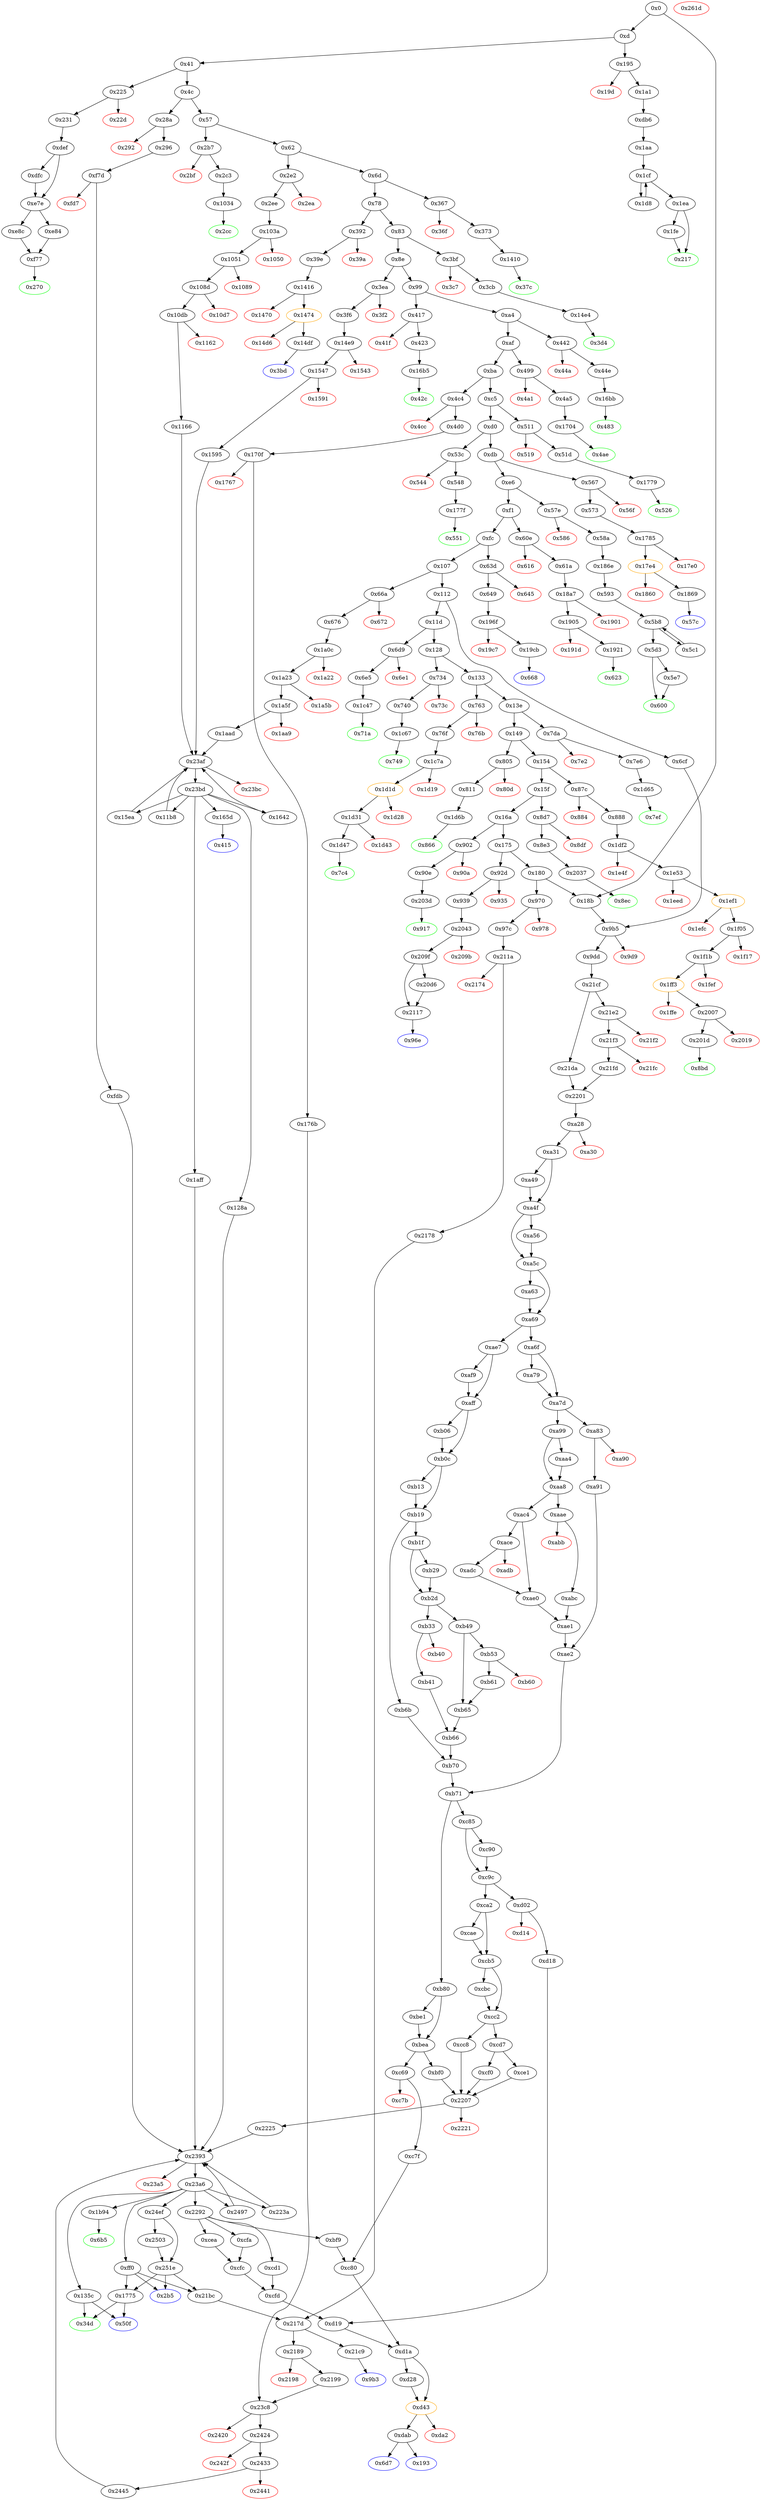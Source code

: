 strict digraph "" {
"0x3d4" [color=green, fillcolor=white, id="0x3d4", style=filled, tooltip="Block 0x3d4\n[0x3d4:0x3e9]\n---\nPredecessors: [0x14e4]\nSuccessors: []\n---\n0x3d4 JUMPDEST\n0x3d5 PUSH1 0x40\n0x3d7 MLOAD\n0x3d8 DUP1\n0x3d9 DUP3\n0x3da DUP2\n0x3db MSTORE\n0x3dc PUSH1 0x20\n0x3de ADD\n0x3df SWAP2\n0x3e0 POP\n0x3e1 POP\n0x3e2 PUSH1 0x40\n0x3e4 MLOAD\n0x3e5 DUP1\n0x3e6 SWAP2\n0x3e7 SUB\n0x3e8 SWAP1\n0x3e9 RETURN\n---\n0x3d4: JUMPDEST \n0x3d5: V275 = 0x40\n0x3d7: V276 = M[0x40]\n0x3db: M[V276] = 0x8\n0x3dc: V277 = 0x20\n0x3de: V278 = ADD 0x20 V276\n0x3e2: V279 = 0x40\n0x3e4: V280 = M[0x40]\n0x3e7: V281 = SUB V278 V280\n0x3e9: RETURN V280 V281\n---\nEntry stack: [V11, 0x3d4, 0x8]\nStack pops: 1\nStack additions: []\nExit stack: [V11, 0x3d4]\n\nDef sites:\nV11: {0xd.0x35}\n0x3d4: {0x3cb.0x3cd}\n0x8: {0x14e4.0x14e5}\n"];
"0xd14" [color=red, fillcolor=white, id="0xd14", style=filled, tooltip="Block 0xd14\n[0xd14:0xd17]\n---\nPredecessors: [0xd02]\nSuccessors: []\n---\n0xd14 PUSH1 0x0\n0xd16 DUP1\n0xd17 REVERT\n---\n0xd14: V994 = 0x0\n0xd17: REVERT 0x0 0x0\n---\nEntry stack: [V11, {0x193, 0x6d7}, V732, V860, S5, 0x16345785d8a0000, 0x6f05b59d3b20000, 0xde0b6b3a7640000, V733, 0x0]\nStack pops: 0\nStack additions: []\nExit stack: [V11, {0x193, 0x6d7}, V732, V860, S5, 0x16345785d8a0000, 0x6f05b59d3b20000, 0xde0b6b3a7640000, V733, 0x0]\n\nDef sites:\nV11: {0xd.0x35}\n{0x193, 0x6d7}: {0x18b.0x18c, 0x6cf.0x6d0}\nV732: {0xa31.0xa32}\nV860: {0xb71.0xb74}\nS5: {0xb6b.0xb6c, 0x9dd.0x9e6, 0xadc.0xadd, 0xabc.0xabd, 0xa91.0xa92, 0xb41.0xb42, 0xb61.0xb62}\n0x16345785d8a0000: {0x9dd.0x9ea}\n0x6f05b59d3b20000: {0x9dd.0x9f5}\n0xde0b6b3a7640000: {0x9dd.0xa00}\nV733: {0xa31.0xa35}\n0x0: {0x9b5.0x9bf}\n"];
"0x231" [fillcolor=white, id="0x231", style=filled, tooltip="Block 0x231\n[0x231:0x26f]\n---\nPredecessors: [0x225]\nSuccessors: [0xdef]\n---\n0x231 JUMPDEST\n0x232 POP\n0x233 PUSH2 0x270\n0x236 PUSH1 0x4\n0x238 DUP1\n0x239 CALLDATASIZE\n0x23a SUB\n0x23b DUP2\n0x23c ADD\n0x23d SWAP1\n0x23e DUP1\n0x23f DUP1\n0x240 CALLDATALOAD\n0x241 PUSH20 0xffffffffffffffffffffffffffffffffffffffff\n0x256 AND\n0x257 SWAP1\n0x258 PUSH1 0x20\n0x25a ADD\n0x25b SWAP1\n0x25c SWAP3\n0x25d SWAP2\n0x25e SWAP1\n0x25f DUP1\n0x260 CALLDATALOAD\n0x261 SWAP1\n0x262 PUSH1 0x20\n0x264 ADD\n0x265 SWAP1\n0x266 SWAP3\n0x267 SWAP2\n0x268 SWAP1\n0x269 POP\n0x26a POP\n0x26b POP\n0x26c PUSH2 0xdef\n0x26f JUMP\n---\n0x231: JUMPDEST \n0x233: V158 = 0x270\n0x236: V159 = 0x4\n0x239: V160 = CALLDATASIZE\n0x23a: V161 = SUB V160 0x4\n0x23c: V162 = ADD 0x4 V161\n0x240: V163 = CALLDATALOAD 0x4\n0x241: V164 = 0xffffffffffffffffffffffffffffffffffffffff\n0x256: V165 = AND 0xffffffffffffffffffffffffffffffffffffffff V163\n0x258: V166 = 0x20\n0x25a: V167 = ADD 0x20 0x4\n0x260: V168 = CALLDATALOAD 0x24\n0x262: V169 = 0x20\n0x264: V170 = ADD 0x20 0x24\n0x26c: V171 = 0xdef\n0x26f: JUMP 0xdef\n---\nEntry stack: [V11, V154]\nStack pops: 1\nStack additions: [0x270, V165, V168]\nExit stack: [V11, 0x270, V165, V168]\n\nDef sites:\nV11: {0xd.0x35}\nV154: {0x225.0x226}\n"];
"0x80d" [color=red, fillcolor=white, id="0x80d", style=filled, tooltip="Block 0x80d\n[0x80d:0x810]\n---\nPredecessors: [0x805]\nSuccessors: []\n---\n0x80d PUSH1 0x0\n0x80f DUP1\n0x810 REVERT\n---\n0x80d: V587 = 0x0\n0x810: REVERT 0x0 0x0\n---\nEntry stack: [V11, V584]\nStack pops: 0\nStack additions: []\nExit stack: [V11, V584]\n\nDef sites:\nV11: {0xd.0x35}\nV584: {0x805.0x806}\n"];
"0x1d65" [fillcolor=white, id="0x1d65", style=filled, tooltip="Block 0x1d65\n[0x1d65:0x1d6a]\n---\nPredecessors: [0x7e6]\nSuccessors: [0x7ef]\n---\n0x1d65 JUMPDEST\n0x1d66 PUSH1 0xa\n0x1d68 SLOAD\n0x1d69 DUP2\n0x1d6a JUMP\n---\n0x1d65: JUMPDEST \n0x1d66: V1868 = 0xa\n0x1d68: V1869 = S[0xa]\n0x1d6a: JUMP 0x7ef\n---\nEntry stack: [V11, 0x7ef]\nStack pops: 1\nStack additions: [S0, V1869]\nExit stack: [V11, 0x7ef, V1869]\n\nDef sites:\nV11: {0xd.0x35}\n0x7ef: {0x7e6.0x7e8}\n"];
"0xa69" [fillcolor=white, id="0xa69", style=filled, tooltip="Block 0xa69\n[0xa69:0xa6e]\n---\nPredecessors: [0xa5c, 0xa63]\nSuccessors: [0xa6f, 0xae7]\n---\n0xa69 JUMPDEST\n0xa6a ISZERO\n0xa6b PUSH2 0xae7\n0xa6e JUMPI\n---\n0xa69: JUMPDEST \n0xa6a: V756 = ISZERO S0\n0xa6b: V757 = 0xae7\n0xa6e: JUMPI 0xae7 V756\n---\nEntry stack: [V11, {0x193, 0x6d7}, V732, 0x0, 0x0, 0x16345785d8a0000, 0x6f05b59d3b20000, 0xde0b6b3a7640000, V733, 0x0, S0]\nStack pops: 1\nStack additions: []\nExit stack: [V11, {0x193, 0x6d7}, V732, 0x0, 0x0, 0x16345785d8a0000, 0x6f05b59d3b20000, 0xde0b6b3a7640000, V733, 0x0]\n\nDef sites:\nV11: {0xd.0x35}\n{0x193, 0x6d7}: {0x18b.0x18c, 0x6cf.0x6d0}\nV732: {0xa31.0xa32}\n0x0: {0x9dd.0x9e2}\n0x0: {0x9dd.0x9e6}\n0x16345785d8a0000: {0x9dd.0x9ea}\n0x6f05b59d3b20000: {0x9dd.0x9f5}\n0xde0b6b3a7640000: {0x9dd.0xa00}\nV733: {0xa31.0xa35}\n0x0: {0x9b5.0x9bf}\nS0: {0xa31.0xa42, 0xa63.0xa68, 0xa49.0xa4e, 0xa56.0xa5b}\n"];
"0xcc2" [fillcolor=white, id="0xcc2", style=filled, tooltip="Block 0xcc2\n[0xcc2:0xcc7]\n---\nPredecessors: [0xcb5, 0xcbc]\nSuccessors: [0xcc8, 0xcd7]\n---\n0xcc2 JUMPDEST\n0xcc3 ISZERO\n0xcc4 PUSH2 0xcd7\n0xcc7 JUMPI\n---\n0xcc2: JUMPDEST \n0xcc3: V971 = ISZERO S0\n0xcc4: V972 = 0xcd7\n0xcc7: JUMPI 0xcd7 V971\n---\nEntry stack: [V11, {0x193, 0x6d7}, V732, V860, S6, 0x16345785d8a0000, 0x6f05b59d3b20000, 0xde0b6b3a7640000, V733, 0x0, S0]\nStack pops: 1\nStack additions: []\nExit stack: [V11, {0x193, 0x6d7}, V732, V860, S6, 0x16345785d8a0000, 0x6f05b59d3b20000, 0xde0b6b3a7640000, V733, 0x0]\n\nDef sites:\nV11: {0xd.0x35}\n{0x193, 0x6d7}: {0x18b.0x18c, 0x6cf.0x6d0}\nV732: {0xa31.0xa32}\nV860: {0xb71.0xb74}\nS6: {0xb6b.0xb6c, 0x9dd.0x9e6, 0xadc.0xadd, 0xabc.0xabd, 0xa91.0xa92, 0xb41.0xb42, 0xb61.0xb62}\n0x16345785d8a0000: {0x9dd.0x9ea}\n0x6f05b59d3b20000: {0x9dd.0x9f5}\n0xde0b6b3a7640000: {0x9dd.0xa00}\nV733: {0xa31.0xa35}\n0x0: {0x9b5.0x9bf}\nS0: {0xca2.0xca7, 0xcbc.0xcc1, 0xcae.0xcb4}\n"];
"0x261d" [color=red, fillcolor=white, id="0x261d", style=filled, tooltip="Block 0x261d\n[0x261d:0x2648]\n---\nPredecessors: []\nSuccessors: []\n---\n0x261d STOP\n0x261e LOG1\n0x261f PUSH6 0x627a7a723058\n0x2626 SHA3\n0x2627 SIGNEXTEND\n0x2628 MISSING 0xe6\n0x2629 MISSING 0xbe\n0x262a RETURNDATACOPY\n0x262b MISSING 0xb6\n0x262c MISSING 0xd0\n0x262d PUSH14 0x768e44f43886c1846b7bc934e071\n0x263c LOG2\n0x263d MISSING 0xb7\n0x263e MISSING 0xcd\n0x263f CODESIZE\n0x2640 SIGNEXTEND\n0x2641 PUSH4 0xcc8460c\n0x2646 SAR\n0x2647 STOP\n0x2648 MISSING 0x29\n---\n0x261d: STOP \n0x261e: LOG S0 S1 S2\n0x261f: V2336 = 0x627a7a723058\n0x2626: V2337 = SHA3 0x627a7a723058 S3\n0x2627: V2338 = SIGNEXTEND V2337 S4\n0x2628: MISSING 0xe6\n0x2629: MISSING 0xbe\n0x262a: RETURNDATACOPY S0 S1 S2\n0x262b: MISSING 0xb6\n0x262c: MISSING 0xd0\n0x262d: V2339 = 0x768e44f43886c1846b7bc934e071\n0x263c: LOG 0x768e44f43886c1846b7bc934e071 S0 S1 S2\n0x263d: MISSING 0xb7\n0x263e: MISSING 0xcd\n0x263f: V2340 = CODESIZE\n0x2640: V2341 = SIGNEXTEND V2340 S0\n0x2641: V2342 = 0xcc8460c\n0x2646: V2343 = SAR 0xcc8460c V2341\n0x2647: STOP \n0x2648: MISSING 0x29\n---\nEntry stack: []\nStack pops: 0\nStack additions: [V2338, V2343]\nExit stack: []\n\nDef sites:\n"];
"0x39e" [fillcolor=white, id="0x39e", style=filled, tooltip="Block 0x39e\n[0x39e:0x3bc]\n---\nPredecessors: [0x392]\nSuccessors: [0x1416]\n---\n0x39e JUMPDEST\n0x39f POP\n0x3a0 PUSH2 0x3bd\n0x3a3 PUSH1 0x4\n0x3a5 DUP1\n0x3a6 CALLDATASIZE\n0x3a7 SUB\n0x3a8 DUP2\n0x3a9 ADD\n0x3aa SWAP1\n0x3ab DUP1\n0x3ac DUP1\n0x3ad CALLDATALOAD\n0x3ae SWAP1\n0x3af PUSH1 0x20\n0x3b1 ADD\n0x3b2 SWAP1\n0x3b3 SWAP3\n0x3b4 SWAP2\n0x3b5 SWAP1\n0x3b6 POP\n0x3b7 POP\n0x3b8 POP\n0x3b9 PUSH2 0x1416\n0x3bc JUMP\n---\n0x39e: JUMPDEST \n0x3a0: V260 = 0x3bd\n0x3a3: V261 = 0x4\n0x3a6: V262 = CALLDATASIZE\n0x3a7: V263 = SUB V262 0x4\n0x3a9: V264 = ADD 0x4 V263\n0x3ad: V265 = CALLDATALOAD 0x4\n0x3af: V266 = 0x20\n0x3b1: V267 = ADD 0x20 0x4\n0x3b9: V268 = 0x1416\n0x3bc: JUMP 0x1416\n---\nEntry stack: [V11, V256]\nStack pops: 1\nStack additions: [0x3bd, V265]\nExit stack: [V11, 0x3bd, V265]\n\nDef sites:\nV11: {0xd.0x35}\nV256: {0x392.0x393}\n"];
"0xadc" [fillcolor=white, id="0xadc", style=filled, tooltip="Block 0xadc\n[0xadc:0xadf]\n---\nPredecessors: [0xace]\nSuccessors: [0xae0]\n---\n0xadc JUMPDEST\n0xadd DIV\n0xade SWAP6\n0xadf POP\n---\n0xadc: JUMPDEST \n0xadd: V803 = DIV V799 0x64\n---\nEntry stack: [V11, {0x193, 0x6d7}, V732, 0x0, 0x0, 0x16345785d8a0000, 0x6f05b59d3b20000, 0xde0b6b3a7640000, V733, 0x0, 0x64, V799]\nStack pops: 8\nStack additions: [V803, S6, S5, S4, S3, S2]\nExit stack: [V11, {0x193, 0x6d7}, V732, 0x0, V803, 0x16345785d8a0000, 0x6f05b59d3b20000, 0xde0b6b3a7640000, V733, 0x0]\n\nDef sites:\nV11: {0xd.0x35}\n{0x193, 0x6d7}: {0x18b.0x18c, 0x6cf.0x6d0}\nV732: {0xa31.0xa32}\n0x0: {0x9dd.0x9e2}\n0x0: {0x9dd.0x9e6}\n0x16345785d8a0000: {0x9dd.0x9ea}\n0x6f05b59d3b20000: {0x9dd.0x9f5}\n0xde0b6b3a7640000: {0x9dd.0xa00}\nV733: {0xa31.0xa35}\n0x0: {0x9b5.0x9bf}\n0x64: {0xace.0xace}\nV799: {0xace.0xad3}\n"];
"0x1fef" [color=red, fillcolor=white, id="0x1fef", style=filled, tooltip="Block 0x1fef\n[0x1fef:0x1ff2]\n---\nPredecessors: [0x1f1b]\nSuccessors: []\n---\n0x1fef PUSH1 0x0\n0x1ff1 DUP1\n0x1ff2 REVERT\n---\n0x1fef: V2000 = 0x0\n0x1ff2: REVERT 0x0 0x0\n---\nEntry stack: [V11, 0x8bd, V622, 0x0, V622, V1961, V1965, 0xa9059cbb, V1990, 0x20, V1993, V1994, V1993, 0x0, V1965, V1997]\nStack pops: 0\nStack additions: []\nExit stack: [V11, 0x8bd, V622, 0x0, V622, V1961, V1965, 0xa9059cbb, V1990, 0x20, V1993, V1994, V1993, 0x0, V1965, V1997]\n\nDef sites:\nV11: {0xd.0x35}\n0x8bd: {0x888.0x88a}\nV622: {0x888.0x8ad}\n0x0: {0x1df2.0x1df3}\nV622: {0x888.0x8ad}\nV1961: {0x1f1b.0x1f21}\nV1965: {0x1f1b.0x1f45}\n0xa9059cbb: {0x1f1b.0x1f46}\nV1990: {0x1f1b.0x1fd5}\n0x20: {0x1f1b.0x1fda}\nV1993: {0x1f1b.0x1fde}\nV1994: {0x1f1b.0x1fe1}\nV1993: {0x1f1b.0x1fde}\n0x0: {0x1f1b.0x1fe3}\nV1965: {0x1f1b.0x1f45}\nV1997: {0x1f1b.0x1fe8}\n"];
"0x1df2" [fillcolor=white, id="0x1df2", style=filled, tooltip="Block 0x1df2\n[0x1df2:0x1e4e]\n---\nPredecessors: [0x888]\nSuccessors: [0x1e4f, 0x1e53]\n---\n0x1df2 JUMPDEST\n0x1df3 PUSH1 0x0\n0x1df5 DUP1\n0x1df6 PUSH1 0x0\n0x1df8 PUSH1 0x1\n0x1dfa PUSH1 0x0\n0x1dfc SWAP1\n0x1dfd SLOAD\n0x1dfe SWAP1\n0x1dff PUSH2 0x100\n0x1e02 EXP\n0x1e03 SWAP1\n0x1e04 DIV\n0x1e05 PUSH20 0xffffffffffffffffffffffffffffffffffffffff\n0x1e1a AND\n0x1e1b PUSH20 0xffffffffffffffffffffffffffffffffffffffff\n0x1e30 AND\n0x1e31 CALLER\n0x1e32 PUSH20 0xffffffffffffffffffffffffffffffffffffffff\n0x1e47 AND\n0x1e48 EQ\n0x1e49 ISZERO\n0x1e4a ISZERO\n0x1e4b PUSH2 0x1e53\n0x1e4e JUMPI\n---\n0x1df2: JUMPDEST \n0x1df3: V1895 = 0x0\n0x1df6: V1896 = 0x0\n0x1df8: V1897 = 0x1\n0x1dfa: V1898 = 0x0\n0x1dfd: V1899 = S[0x1]\n0x1dff: V1900 = 0x100\n0x1e02: V1901 = EXP 0x100 0x0\n0x1e04: V1902 = DIV V1899 0x1\n0x1e05: V1903 = 0xffffffffffffffffffffffffffffffffffffffff\n0x1e1a: V1904 = AND 0xffffffffffffffffffffffffffffffffffffffff V1902\n0x1e1b: V1905 = 0xffffffffffffffffffffffffffffffffffffffff\n0x1e30: V1906 = AND 0xffffffffffffffffffffffffffffffffffffffff V1904\n0x1e31: V1907 = CALLER\n0x1e32: V1908 = 0xffffffffffffffffffffffffffffffffffffffff\n0x1e47: V1909 = AND 0xffffffffffffffffffffffffffffffffffffffff V1907\n0x1e48: V1910 = EQ V1909 V1906\n0x1e49: V1911 = ISZERO V1910\n0x1e4a: V1912 = ISZERO V1911\n0x1e4b: V1913 = 0x1e53\n0x1e4e: JUMPI 0x1e53 V1912\n---\nEntry stack: [V11, 0x8bd, V622]\nStack pops: 0\nStack additions: [0x0, 0x0, 0x0]\nExit stack: [V11, 0x8bd, V622, 0x0, 0x0, 0x0]\n\nDef sites:\nV11: {0xd.0x35}\n0x8bd: {0x888.0x88a}\nV622: {0x888.0x8ad}\n"];
"0x1f05" [fillcolor=white, id="0x1f05", style=filled, tooltip="Block 0x1f05\n[0x1f05:0x1f16]\n---\nPredecessors: [0x1ef1]\nSuccessors: [0x1f17, 0x1f1b]\n---\n0x1f05 JUMPDEST\n0x1f06 POP\n0x1f07 POP\n0x1f08 POP\n0x1f09 POP\n0x1f0a PUSH1 0x40\n0x1f0c MLOAD\n0x1f0d RETURNDATASIZE\n0x1f0e PUSH1 0x20\n0x1f10 DUP2\n0x1f11 LT\n0x1f12 ISZERO\n0x1f13 PUSH2 0x1f1b\n0x1f16 JUMPI\n---\n0x1f05: JUMPDEST \n0x1f0a: V1952 = 0x40\n0x1f0c: V1953 = M[0x40]\n0x1f0d: V1954 = RETURNDATASIZE\n0x1f0e: V1955 = 0x20\n0x1f11: V1956 = LT V1954 0x20\n0x1f12: V1957 = ISZERO V1956\n0x1f13: V1958 = 0x1f1b\n0x1f16: JUMPI 0x1f1b V1957\n---\nEntry stack: [V11, 0x8bd, V622, 0x0, V622, 0x0, V1916, 0x70a08231, V1932, V1945]\nStack pops: 4\nStack additions: [V1953, V1954]\nExit stack: [V11, 0x8bd, V622, 0x0, V622, 0x0, V1953, V1954]\n\nDef sites:\nV11: {0xd.0x35}\n0x8bd: {0x888.0x88a}\nV622: {0x888.0x8ad}\n0x0: {0x1df2.0x1df3}\nV622: {0x888.0x8ad}\n0x0: {0x1df2.0x1df6}\nV1916: {0x1e53.0x1e6d}\n0x70a08231: {0x1e53.0x1e6e}\nV1932: {0x1e53.0x1ed4}\nV1945: {0x1ef1.0x1ef5}\n"];
"0xd1a" [fillcolor=white, id="0xd1a", style=filled, tooltip="Block 0xd1a\n[0xd1a:0xd27]\n---\nPredecessors: [0xc80, 0xd19]\nSuccessors: [0xd28, 0xd43]\n---\n0xd1a JUMPDEST\n0xd1b PUSH1 0x8\n0xd1d SLOAD\n0xd1e PUSH1 0x9\n0xd20 SLOAD\n0xd21 LT\n0xd22 ISZERO\n0xd23 ISZERO\n0xd24 PUSH2 0xd43\n0xd27 JUMPI\n---\n0xd1a: JUMPDEST \n0xd1b: V995 = 0x8\n0xd1d: V996 = S[0x8]\n0xd1e: V997 = 0x9\n0xd20: V998 = S[0x9]\n0xd21: V999 = LT V998 V996\n0xd22: V1000 = ISZERO V999\n0xd23: V1001 = ISZERO V1000\n0xd24: V1002 = 0xd43\n0xd27: JUMPI 0xd43 V1001\n---\nEntry stack: [V11, {0x193, 0x6d7}, V732, V860, S5, S4, {0x9b3, 0x6f05b59d3b20000}, S2, S1, S0]\nStack pops: 0\nStack additions: []\nExit stack: [V11, {0x193, 0x6d7}, V732, V860, S5, S4, {0x9b3, 0x6f05b59d3b20000}, S2, S1, S0]\n\nDef sites:\nV11: {0xd.0x35}\n{0x193, 0x6d7}: {0x18b.0x18c, 0x6cf.0x6d0}\nV732: {0xa31.0xa32}\nV860: {0xb71.0xb74}\nS5: {0xb6b.0xb6c, 0x9dd.0x9e6, 0xadc.0xadd, 0xabc.0xabd, 0xa91.0xa92, 0xb41.0xb42, 0xb61.0xb62}\nS4: {0xd.0x35, 0x9dd.0x9ea}\n{0x9b3, 0x6f05b59d3b20000}: {0x9dd.0x9f5, 0x97c.0x97e}\nS2: {0xd.0x35, 0x97c.0x998, 0x9dd.0xa00}\nS1: {0xa31.0xa35, 0x4d0.0x4d2, 0xd.0x35, 0x97c.0x994, 0x2ee.0x2f0}\nS0: {0xb80.0xb80, 0x97c.0x9a3, 0x2ee.0x313, 0x4d0.0x4f5, 0x9b5.0x9bf, 0x676.0x678}\n"];
"0xb40" [color=red, fillcolor=white, id="0xb40", style=filled, tooltip="Block 0xb40\n[0xb40:0xb40]\n---\nPredecessors: [0xb33]\nSuccessors: []\n---\n0xb40 INVALID\n---\n0xb40: INVALID \n---\nEntry stack: [V11, {0x193, 0x6d7}, V732, 0x0, 0x0, 0x16345785d8a0000, 0x6f05b59d3b20000, 0xde0b6b3a7640000, V733, 0x0, 0x64, V840]\nStack pops: 0\nStack additions: []\nExit stack: [V11, {0x193, 0x6d7}, V732, 0x0, 0x0, 0x16345785d8a0000, 0x6f05b59d3b20000, 0xde0b6b3a7640000, V733, 0x0, 0x64, V840]\n\nDef sites:\nV11: {0xd.0x35}\n{0x193, 0x6d7}: {0x18b.0x18c, 0x6cf.0x6d0}\nV732: {0xa31.0xa32}\n0x0: {0x9dd.0x9e2}\n0x0: {0x9dd.0x9e6}\n0x16345785d8a0000: {0x9dd.0x9ea}\n0x6f05b59d3b20000: {0x9dd.0x9f5}\n0xde0b6b3a7640000: {0x9dd.0xa00}\nV733: {0xa31.0xa35}\n0x0: {0x9b5.0x9bf}\n0x64: {0xb33.0xb33}\nV840: {0xb33.0xb38}\n"];
"0x1d19" [color=red, fillcolor=white, id="0x1d19", style=filled, tooltip="Block 0x1d19\n[0x1d19:0x1d1c]\n---\nPredecessors: [0x1c7a]\nSuccessors: []\n---\n0x1d19 PUSH1 0x0\n0x1d1b DUP1\n0x1d1c REVERT\n---\n0x1d19: V1846 = 0x0\n0x1d1c: REVERT 0x0 0x0\n---\nEntry stack: [V11, 0x7c4, V555, V560, 0x0, V555, 0x0, V1821, 0x70a08231, V1836, 0x20, V1839, V1840, V1839, 0x0, V1821, V1843]\nStack pops: 0\nStack additions: []\nExit stack: [V11, 0x7c4, V555, V560, 0x0, V555, 0x0, V1821, 0x70a08231, V1836, 0x20, V1839, V1840, V1839, 0x0, V1821, V1843]\n\nDef sites:\nV11: {0xd.0x35}\n0x7c4: {0x76f.0x771}\nV555: {0x76f.0x794}\nV560: {0x76f.0x7b4}\n0x0: {0x1c7a.0x1c7b}\nV555: {0x76f.0x794}\n0x0: {0x1c7a.0x1c7e}\nV1821: {0x1c7a.0x1c99}\n0x70a08231: {0x1c7a.0x1c9a}\nV1836: {0x1c7a.0x1d00}\n0x20: {0x1c7a.0x1d04}\nV1839: {0x1c7a.0x1d08}\nV1840: {0x1c7a.0x1d0b}\nV1839: {0x1c7a.0x1d08}\n0x0: {0x1c7a.0x1d0d}\nV1821: {0x1c7a.0x1c99}\nV1843: {0x1c7a.0x1d12}\n"];
"0x177f" [fillcolor=white, id="0x177f", style=filled, tooltip="Block 0x177f\n[0x177f:0x1784]\n---\nPredecessors: [0x548]\nSuccessors: [0x551]\n---\n0x177f JUMPDEST\n0x1780 PUSH1 0xc\n0x1782 SLOAD\n0x1783 DUP2\n0x1784 JUMP\n---\n0x177f: JUMPDEST \n0x1780: V1541 = 0xc\n0x1782: V1542 = S[0xc]\n0x1784: JUMP 0x551\n---\nEntry stack: [V11, 0x551]\nStack pops: 1\nStack additions: [S0, V1542]\nExit stack: [V11, 0x551, V1542]\n\nDef sites:\nV11: {0xd.0x35}\n0x551: {0x548.0x54a}\n"];
"0x1d28" [color=red, fillcolor=white, id="0x1d28", style=filled, tooltip="Block 0x1d28\n[0x1d28:0x1d30]\n---\nPredecessors: [0x1d1d]\nSuccessors: []\n---\n0x1d28 RETURNDATASIZE\n0x1d29 PUSH1 0x0\n0x1d2b DUP1\n0x1d2c RETURNDATACOPY\n0x1d2d RETURNDATASIZE\n0x1d2e PUSH1 0x0\n0x1d30 REVERT\n---\n0x1d28: V1852 = RETURNDATASIZE\n0x1d29: V1853 = 0x0\n0x1d2c: RETURNDATACOPY 0x0 0x0 V1852\n0x1d2d: V1854 = RETURNDATASIZE\n0x1d2e: V1855 = 0x0\n0x1d30: REVERT 0x0 V1854\n---\nEntry stack: [V11, 0x7c4, V555, V560, 0x0, V555, 0x0, V1821, 0x70a08231, V1836, V1849]\nStack pops: 0\nStack additions: []\nExit stack: [V11, 0x7c4, V555, V560, 0x0, V555, 0x0, V1821, 0x70a08231, V1836, V1849]\n\nDef sites:\nV11: {0xd.0x35}\n0x7c4: {0x76f.0x771}\nV555: {0x76f.0x794}\nV560: {0x76f.0x7b4}\n0x0: {0x1c7a.0x1c7b}\nV555: {0x76f.0x794}\n0x0: {0x1c7a.0x1c7e}\nV1821: {0x1c7a.0x1c99}\n0x70a08231: {0x1c7a.0x1c9a}\nV1836: {0x1c7a.0x1d00}\nV1849: {0x1d1d.0x1d21}\n"];
"0x2433" [fillcolor=white, id="0x2433", style=filled, tooltip="Block 0x2433\n[0x2433:0x2440]\n---\nPredecessors: [0x2424]\nSuccessors: [0x2441, 0x2445]\n---\n0x2433 JUMPDEST\n0x2434 PUSH1 0x8\n0x2436 SLOAD\n0x2437 PUSH1 0x9\n0x2439 SLOAD\n0x243a LT\n0x243b ISZERO\n0x243c ISZERO\n0x243d PUSH2 0x2445\n0x2440 JUMPI\n---\n0x2433: JUMPDEST \n0x2434: V2231 = 0x8\n0x2436: V2232 = S[0x8]\n0x2437: V2233 = 0x9\n0x2439: V2234 = S[0x9]\n0x243a: V2235 = LT V2234 V2232\n0x243b: V2236 = ISZERO V2235\n0x243c: V2237 = ISZERO V2236\n0x243d: V2238 = 0x2445\n0x2440: JUMPI 0x2445 V2237\n---\nEntry stack: [V11, 0x9b3, S6, S5, S4, S3, {0x1775, 0x21bc}, S1, S0]\nStack pops: 0\nStack additions: []\nExit stack: [V11, 0x9b3, S6, S5, S4, S3, {0x1775, 0x21bc}, S1, S0]\n\nDef sites:\nV11: {0xd.0x35}\n0x9b3: {0x97c.0x97e}\nS6: {0xd.0x35, 0x97c.0x998}\nS5: {0x4d0.0x4d2, 0x97c.0x994}\nS4: {0x4d0.0x4f5, 0x97c.0x9a3}\nS3: {0x4d0.0x4ff, 0x2178.0x2179, 0x21bc.0x21c1}\n{0x1775, 0x21bc}: {0x2189.0x2189, 0x176b.0x176c}\nS1: {0x2199.0x21b6, 0x4d0.0x4f5}\nS0: {0x4d0.0x4ff, 0x97c.0x9a3, 0x4d0.0x4f5}\n"];
"0x2b7" [fillcolor=white, id="0x2b7", style=filled, tooltip="Block 0x2b7\n[0x2b7:0x2be]\n---\nPredecessors: [0x57]\nSuccessors: [0x2bf, 0x2c3]\n---\n0x2b7 JUMPDEST\n0x2b8 CALLVALUE\n0x2b9 DUP1\n0x2ba ISZERO\n0x2bb PUSH2 0x2c3\n0x2be JUMPI\n---\n0x2b7: JUMPDEST \n0x2b8: V196 = CALLVALUE\n0x2ba: V197 = ISZERO V196\n0x2bb: V198 = 0x2c3\n0x2be: JUMPI 0x2c3 V197\n---\nEntry stack: [V11]\nStack pops: 0\nStack additions: [V196]\nExit stack: [V11, V196]\n\nDef sites:\nV11: {0xd.0x35}\n"];
"0xb13" [fillcolor=white, id="0xb13", style=filled, tooltip="Block 0xb13\n[0xb13:0xb18]\n---\nPredecessors: [0xb0c]\nSuccessors: [0xb19]\n---\n0xb13 POP\n0xb14 PUSH1 0x6\n0xb16 SLOAD\n0xb17 TIMESTAMP\n0xb18 LT\n---\n0xb14: V823 = 0x6\n0xb16: V824 = S[0x6]\n0xb17: V825 = TIMESTAMP\n0xb18: V826 = LT V825 V824\n---\nEntry stack: [V11, {0x193, 0x6d7}, V732, 0x0, 0x0, 0x16345785d8a0000, 0x6f05b59d3b20000, 0xde0b6b3a7640000, V733, 0x0, S0]\nStack pops: 1\nStack additions: [V826]\nExit stack: [V11, {0x193, 0x6d7}, V732, 0x0, 0x0, 0x16345785d8a0000, 0x6f05b59d3b20000, 0xde0b6b3a7640000, V733, 0x0, V826]\n\nDef sites:\nV11: {0xd.0x35}\n{0x193, 0x6d7}: {0x18b.0x18c, 0x6cf.0x6d0}\nV732: {0xa31.0xa32}\n0x0: {0x9dd.0x9e2}\n0x0: {0x9dd.0x9e6}\n0x16345785d8a0000: {0x9dd.0x9ea}\n0x6f05b59d3b20000: {0x9dd.0x9f5}\n0xde0b6b3a7640000: {0x9dd.0xa00}\nV733: {0xa31.0xa35}\n0x0: {0x9b5.0x9bf}\nS0: {0xaf9.0xafe, 0xae7.0xaf2, 0xb06.0xb0b}\n"];
"0x415" [color=blue, fillcolor=white, id="0x415", style=filled, tooltip="Block 0x415\n[0x415:0x416]\n---\nPredecessors: [0x165d]\nSuccessors: []\n---\n0x415 JUMPDEST\n0x416 STOP\n---\n0x415: JUMPDEST \n0x416: STOP \n---\nEntry stack: [V11, S2, S1, S0]\nStack pops: 0\nStack additions: []\nExit stack: [V11, S2, S1, S0]\n\nDef sites:\nV11: {0xd.0x35}\nS2: {0xd.0x35, 0x2ee.0x2f0}\nS1: {0x676.0x678, 0x2ee.0x313}\nS0: {0x676.0x69b, 0xd.0x35, 0x2ee.0x333}\n"];
"0x676" [fillcolor=white, id="0x676", style=filled, tooltip="Block 0x676\n[0x676:0x6b4]\n---\nPredecessors: [0x66a]\nSuccessors: [0x1a0c]\n---\n0x676 JUMPDEST\n0x677 POP\n0x678 PUSH2 0x6b5\n0x67b PUSH1 0x4\n0x67d DUP1\n0x67e CALLDATASIZE\n0x67f SUB\n0x680 DUP2\n0x681 ADD\n0x682 SWAP1\n0x683 DUP1\n0x684 DUP1\n0x685 CALLDATALOAD\n0x686 PUSH20 0xffffffffffffffffffffffffffffffffffffffff\n0x69b AND\n0x69c SWAP1\n0x69d PUSH1 0x20\n0x69f ADD\n0x6a0 SWAP1\n0x6a1 SWAP3\n0x6a2 SWAP2\n0x6a3 SWAP1\n0x6a4 DUP1\n0x6a5 CALLDATALOAD\n0x6a6 SWAP1\n0x6a7 PUSH1 0x20\n0x6a9 ADD\n0x6aa SWAP1\n0x6ab SWAP3\n0x6ac SWAP2\n0x6ad SWAP1\n0x6ae POP\n0x6af POP\n0x6b0 POP\n0x6b1 PUSH2 0x1a0c\n0x6b4 JUMP\n---\n0x676: JUMPDEST \n0x678: V474 = 0x6b5\n0x67b: V475 = 0x4\n0x67e: V476 = CALLDATASIZE\n0x67f: V477 = SUB V476 0x4\n0x681: V478 = ADD 0x4 V477\n0x685: V479 = CALLDATALOAD 0x4\n0x686: V480 = 0xffffffffffffffffffffffffffffffffffffffff\n0x69b: V481 = AND 0xffffffffffffffffffffffffffffffffffffffff V479\n0x69d: V482 = 0x20\n0x69f: V483 = ADD 0x20 0x4\n0x6a5: V484 = CALLDATALOAD 0x24\n0x6a7: V485 = 0x20\n0x6a9: V486 = ADD 0x20 0x24\n0x6b1: V487 = 0x1a0c\n0x6b4: JUMP 0x1a0c\n---\nEntry stack: [V11, V470]\nStack pops: 1\nStack additions: [0x6b5, V481, V484]\nExit stack: [V11, 0x6b5, V481, V484]\n\nDef sites:\nV11: {0xd.0x35}\nV470: {0x66a.0x66b}\n"];
"0x5c1" [fillcolor=white, id="0x5c1", style=filled, tooltip="Block 0x5c1\n[0x5c1:0x5d2]\n---\nPredecessors: [0x5b8]\nSuccessors: [0x5b8]\n---\n0x5c1 DUP1\n0x5c2 DUP3\n0x5c3 ADD\n0x5c4 MLOAD\n0x5c5 DUP2\n0x5c6 DUP5\n0x5c7 ADD\n0x5c8 MSTORE\n0x5c9 PUSH1 0x20\n0x5cb DUP2\n0x5cc ADD\n0x5cd SWAP1\n0x5ce POP\n0x5cf PUSH2 0x5b8\n0x5d2 JUMP\n---\n0x5c3: V414 = ADD V409 S0\n0x5c4: V415 = M[V414]\n0x5c7: V416 = ADD V406 S0\n0x5c8: M[V416] = V415\n0x5c9: V417 = 0x20\n0x5cc: V418 = ADD S0 0x20\n0x5cf: V419 = 0x5b8\n0x5d2: JUMP 0x5b8\n---\nEntry stack: [V11, 0x593, V1594, V400, V400, V406, V409, V407, V407, V406, V409, S0]\nStack pops: 3\nStack additions: [S2, S1, V418]\nExit stack: [V11, 0x593, V1594, V400, V400, V406, V409, V407, V407, V406, V409, V418]\n\nDef sites:\nV11: {0xd.0x35}\n0x593: {0x58a.0x58c}\nV1594: {0x186e.0x1872}\nV400: {0x593.0x596}\nV400: {0x593.0x596}\nV406: {0x593.0x5a9}\nV409: {0x593.0x5b1}\nV407: {0x593.0x5ad}\nV407: {0x593.0x5ad}\nV406: {0x593.0x5a9}\nV409: {0x593.0x5b1}\nS0: {0x5c1.0x5cc, 0x593.0x5b6}\n"];
"0x78" [fillcolor=white, id="0x78", style=filled, tooltip="Block 0x78\n[0x78:0x82]\n---\nPredecessors: [0x6d]\nSuccessors: [0x83, 0x392]\n---\n0x78 DUP1\n0x79 PUSH4 0x2e1a7d4d\n0x7e EQ\n0x7f PUSH2 0x392\n0x82 JUMPI\n---\n0x79: V30 = 0x2e1a7d4d\n0x7e: V31 = EQ 0x2e1a7d4d V11\n0x7f: V32 = 0x392\n0x82: JUMPI 0x392 V31\n---\nEntry stack: [V11]\nStack pops: 1\nStack additions: [S0]\nExit stack: [V11]\n\nDef sites:\nV11: {0xd.0x35}\n"];
"0xabc" [fillcolor=white, id="0xabc", style=filled, tooltip="Block 0xabc\n[0xabc:0xac3]\n---\nPredecessors: [0xaae]\nSuccessors: [0xae1]\n---\n0xabc JUMPDEST\n0xabd DIV\n0xabe SWAP6\n0xabf POP\n0xac0 PUSH2 0xae1\n0xac3 JUMP\n---\n0xabc: JUMPDEST \n0xabd: V790 = DIV V786 0x64\n0xac0: V791 = 0xae1\n0xac3: JUMP 0xae1\n---\nEntry stack: [V11, {0x193, 0x6d7}, V732, 0x0, 0x0, 0x16345785d8a0000, 0x6f05b59d3b20000, 0xde0b6b3a7640000, V733, 0x0, 0x64, V786]\nStack pops: 8\nStack additions: [V790, S6, S5, S4, S3, S2]\nExit stack: [V11, {0x193, 0x6d7}, V732, 0x0, V790, 0x16345785d8a0000, 0x6f05b59d3b20000, 0xde0b6b3a7640000, V733, 0x0]\n\nDef sites:\nV11: {0xd.0x35}\n{0x193, 0x6d7}: {0x18b.0x18c, 0x6cf.0x6d0}\nV732: {0xa31.0xa32}\n0x0: {0x9dd.0x9e2}\n0x0: {0x9dd.0x9e6}\n0x16345785d8a0000: {0x9dd.0x9ea}\n0x6f05b59d3b20000: {0x9dd.0x9f5}\n0xde0b6b3a7640000: {0x9dd.0xa00}\nV733: {0xa31.0xa35}\n0x0: {0x9b5.0x9bf}\n0x64: {0xaae.0xaae}\nV786: {0xaae.0xab3}\n"];
"0xa4f" [fillcolor=white, id="0xa4f", style=filled, tooltip="Block 0xa4f\n[0xa4f:0xa55]\n---\nPredecessors: [0xa31, 0xa49]\nSuccessors: [0xa56, 0xa5c]\n---\n0xa4f JUMPDEST\n0xa50 DUP1\n0xa51 ISZERO\n0xa52 PUSH2 0xa5c\n0xa55 JUMPI\n---\n0xa4f: JUMPDEST \n0xa51: V744 = ISZERO S0\n0xa52: V745 = 0xa5c\n0xa55: JUMPI 0xa5c V744\n---\nEntry stack: [V11, {0x193, 0x6d7}, V732, 0x0, 0x0, 0x16345785d8a0000, 0x6f05b59d3b20000, 0xde0b6b3a7640000, V733, 0x0, S0]\nStack pops: 1\nStack additions: [S0]\nExit stack: [V11, {0x193, 0x6d7}, V732, 0x0, 0x0, 0x16345785d8a0000, 0x6f05b59d3b20000, 0xde0b6b3a7640000, V733, 0x0, S0]\n\nDef sites:\nV11: {0xd.0x35}\n{0x193, 0x6d7}: {0x18b.0x18c, 0x6cf.0x6d0}\nV732: {0xa31.0xa32}\n0x0: {0x9dd.0x9e2}\n0x0: {0x9dd.0x9e6}\n0x16345785d8a0000: {0x9dd.0x9ea}\n0x6f05b59d3b20000: {0x9dd.0x9f5}\n0xde0b6b3a7640000: {0x9dd.0xa00}\nV733: {0xa31.0xa35}\n0x0: {0x9b5.0x9bf}\nS0: {0xa31.0xa42, 0xa49.0xa4e}\n"];
"0x649" [fillcolor=white, id="0x649", style=filled, tooltip="Block 0x649\n[0x649:0x667]\n---\nPredecessors: [0x63d]\nSuccessors: [0x196f]\n---\n0x649 JUMPDEST\n0x64a POP\n0x64b PUSH2 0x668\n0x64e PUSH1 0x4\n0x650 DUP1\n0x651 CALLDATASIZE\n0x652 SUB\n0x653 DUP2\n0x654 ADD\n0x655 SWAP1\n0x656 DUP1\n0x657 DUP1\n0x658 CALLDATALOAD\n0x659 SWAP1\n0x65a PUSH1 0x20\n0x65c ADD\n0x65d SWAP1\n0x65e SWAP3\n0x65f SWAP2\n0x660 SWAP1\n0x661 POP\n0x662 POP\n0x663 POP\n0x664 PUSH2 0x196f\n0x667 JUMP\n---\n0x649: JUMPDEST \n0x64b: V461 = 0x668\n0x64e: V462 = 0x4\n0x651: V463 = CALLDATASIZE\n0x652: V464 = SUB V463 0x4\n0x654: V465 = ADD 0x4 V464\n0x658: V466 = CALLDATALOAD 0x4\n0x65a: V467 = 0x20\n0x65c: V468 = ADD 0x20 0x4\n0x664: V469 = 0x196f\n0x667: JUMP 0x196f\n---\nEntry stack: [V11, V457]\nStack pops: 1\nStack additions: [0x668, V466]\nExit stack: [V11, 0x668, V466]\n\nDef sites:\nV11: {0xd.0x35}\nV457: {0x63d.0x63e}\n"];
"0x2e2" [fillcolor=white, id="0x2e2", style=filled, tooltip="Block 0x2e2\n[0x2e2:0x2e9]\n---\nPredecessors: [0x62]\nSuccessors: [0x2ea, 0x2ee]\n---\n0x2e2 JUMPDEST\n0x2e3 CALLVALUE\n0x2e4 DUP1\n0x2e5 ISZERO\n0x2e6 PUSH2 0x2ee\n0x2e9 JUMPI\n---\n0x2e2: JUMPDEST \n0x2e3: V209 = CALLVALUE\n0x2e5: V210 = ISZERO V209\n0x2e6: V211 = 0x2ee\n0x2e9: JUMPI 0x2ee V210\n---\nEntry stack: [V11]\nStack pops: 0\nStack additions: [V209]\nExit stack: [V11, V209]\n\nDef sites:\nV11: {0xd.0x35}\n"];
"0xa91" [fillcolor=white, id="0xa91", style=filled, tooltip="Block 0xa91\n[0xa91:0xa98]\n---\nPredecessors: [0xa83]\nSuccessors: [0xae2]\n---\n0xa91 JUMPDEST\n0xa92 DIV\n0xa93 SWAP6\n0xa94 POP\n0xa95 PUSH2 0xae2\n0xa98 JUMP\n---\n0xa91: JUMPDEST \n0xa92: V773 = DIV V769 0x64\n0xa95: V774 = 0xae2\n0xa98: JUMP 0xae2\n---\nEntry stack: [V11, {0x193, 0x6d7}, V732, 0x0, 0x0, 0x16345785d8a0000, 0x6f05b59d3b20000, 0xde0b6b3a7640000, V733, 0x0, 0x64, V769]\nStack pops: 8\nStack additions: [V773, S6, S5, S4, S3, S2]\nExit stack: [V11, {0x193, 0x6d7}, V732, 0x0, V773, 0x16345785d8a0000, 0x6f05b59d3b20000, 0xde0b6b3a7640000, V733, 0x0]\n\nDef sites:\nV11: {0xd.0x35}\n{0x193, 0x6d7}: {0x18b.0x18c, 0x6cf.0x6d0}\nV732: {0xa31.0xa32}\n0x0: {0x9dd.0x9e2}\n0x0: {0x9dd.0x9e6}\n0x16345785d8a0000: {0x9dd.0x9ea}\n0x6f05b59d3b20000: {0x9dd.0x9f5}\n0xde0b6b3a7640000: {0x9dd.0xa00}\nV733: {0xa31.0xa35}\n0x0: {0x9b5.0x9bf}\n0x64: {0xa83.0xa83}\nV769: {0xa83.0xa88}\n"];
"0x1051" [fillcolor=white, id="0x1051", style=filled, tooltip="Block 0x1051\n[0x1051:0x1088]\n---\nPredecessors: [0x103a]\nSuccessors: [0x1089, 0x108d]\n---\n0x1051 JUMPDEST\n0x1052 PUSH1 0x0\n0x1054 PUSH20 0xffffffffffffffffffffffffffffffffffffffff\n0x1069 AND\n0x106a DUP5\n0x106b PUSH20 0xffffffffffffffffffffffffffffffffffffffff\n0x1080 AND\n0x1081 EQ\n0x1082 ISZERO\n0x1083 ISZERO\n0x1084 ISZERO\n0x1085 PUSH2 0x108d\n0x1088 JUMPI\n---\n0x1051: JUMPDEST \n0x1052: V1175 = 0x0\n0x1054: V1176 = 0xffffffffffffffffffffffffffffffffffffffff\n0x1069: V1177 = AND 0xffffffffffffffffffffffffffffffffffffffff 0x0\n0x106b: V1178 = 0xffffffffffffffffffffffffffffffffffffffff\n0x1080: V1179 = AND 0xffffffffffffffffffffffffffffffffffffffff V225\n0x1081: V1180 = EQ V1179 0x0\n0x1082: V1181 = ISZERO V1180\n0x1083: V1182 = ISZERO V1181\n0x1084: V1183 = ISZERO V1182\n0x1085: V1184 = 0x108d\n0x1088: JUMPI 0x108d V1183\n---\nEntry stack: [V11, 0x34d, V220, V225, V228, 0x0, 0x60]\nStack pops: 4\nStack additions: [S3, S2, S1, S0]\nExit stack: [V11, 0x34d, V220, V225, V228, 0x0, 0x60]\n\nDef sites:\nV11: {0xd.0x35}\n0x34d: {0x2ee.0x2f0}\nV220: {0x2ee.0x313}\nV225: {0x2ee.0x333}\nV228: {0x2ee.0x33d}\n0x0: {0x103a.0x103b}\n0x60: {0x103a.0x103d}\n"];
"0x1efc" [color=red, fillcolor=white, id="0x1efc", style=filled, tooltip="Block 0x1efc\n[0x1efc:0x1f04]\n---\nPredecessors: [0x1ef1]\nSuccessors: []\n---\n0x1efc RETURNDATASIZE\n0x1efd PUSH1 0x0\n0x1eff DUP1\n0x1f00 RETURNDATACOPY\n0x1f01 RETURNDATASIZE\n0x1f02 PUSH1 0x0\n0x1f04 REVERT\n---\n0x1efc: V1948 = RETURNDATASIZE\n0x1efd: V1949 = 0x0\n0x1f00: RETURNDATACOPY 0x0 0x0 V1948\n0x1f01: V1950 = RETURNDATASIZE\n0x1f02: V1951 = 0x0\n0x1f04: REVERT 0x0 V1950\n---\nEntry stack: [V11, 0x8bd, V622, 0x0, V622, 0x0, V1916, 0x70a08231, V1932, V1945]\nStack pops: 0\nStack additions: []\nExit stack: [V11, 0x8bd, V622, 0x0, V622, 0x0, V1916, 0x70a08231, V1932, V1945]\n\nDef sites:\nV11: {0xd.0x35}\n0x8bd: {0x888.0x88a}\nV622: {0x888.0x8ad}\n0x0: {0x1df2.0x1df3}\nV622: {0x888.0x8ad}\n0x0: {0x1df2.0x1df6}\nV1916: {0x1e53.0x1e6d}\n0x70a08231: {0x1e53.0x1e6e}\nV1932: {0x1e53.0x1ed4}\nV1945: {0x1ef1.0x1ef5}\n"];
"0x668" [color=blue, fillcolor=white, id="0x668", style=filled, tooltip="Block 0x668\n[0x668:0x669]\n---\nPredecessors: [0x19cb]\nSuccessors: []\n---\n0x668 JUMPDEST\n0x669 STOP\n---\n0x668: JUMPDEST \n0x669: STOP \n---\nEntry stack: [V11]\nStack pops: 0\nStack additions: []\nExit stack: [V11]\n\nDef sites:\nV11: {0xd.0x35}\n"];
"0x1ff3" [color=orange, fillcolor=white, id="0x1ff3", style=filled, tooltip="Block 0x1ff3\n[0x1ff3:0x1ffd]\n---\nPredecessors: [0x1f1b]\nSuccessors: [0x1ffe, 0x2007]\n---\n0x1ff3 JUMPDEST\n0x1ff4 POP\n0x1ff5 GAS\n0x1ff6 CALL\n0x1ff7 ISZERO\n0x1ff8 DUP1\n0x1ff9 ISZERO\n0x1ffa PUSH2 0x2007\n0x1ffd JUMPI\n---\n0x1ff3: JUMPDEST \n0x1ff5: V2001 = GAS\n0x1ff6: V2002 = CALL V2001 V1965 0x0 V1993 V1994 V1993 0x20\n0x1ff7: V2003 = ISZERO V2002\n0x1ff9: V2004 = ISZERO V2003\n0x1ffa: V2005 = 0x2007\n0x1ffd: JUMPI 0x2007 V2004\n---\nEntry stack: [V11, 0x8bd, V622, 0x0, V622, V1961, V1965, 0xa9059cbb, V1990, 0x20, V1993, V1994, V1993, 0x0, V1965, V1997]\nStack pops: 7\nStack additions: [V2003]\nExit stack: [V11, 0x8bd, V622, 0x0, V622, V1961, V1965, 0xa9059cbb, V1990, V2003]\n\nDef sites:\nV11: {0xd.0x35}\n0x8bd: {0x888.0x88a}\nV622: {0x888.0x8ad}\n0x0: {0x1df2.0x1df3}\nV622: {0x888.0x8ad}\nV1961: {0x1f1b.0x1f21}\nV1965: {0x1f1b.0x1f45}\n0xa9059cbb: {0x1f1b.0x1f46}\nV1990: {0x1f1b.0x1fd5}\n0x20: {0x1f1b.0x1fda}\nV1993: {0x1f1b.0x1fde}\nV1994: {0x1f1b.0x1fe1}\nV1993: {0x1f1b.0x1fde}\n0x0: {0x1f1b.0x1fe3}\nV1965: {0x1f1b.0x1f45}\nV1997: {0x1f1b.0x1fe8}\n"];
"0x44a" [color=red, fillcolor=white, id="0x44a", style=filled, tooltip="Block 0x44a\n[0x44a:0x44d]\n---\nPredecessors: [0x442]\nSuccessors: []\n---\n0x44a PUSH1 0x0\n0x44c DUP1\n0x44d REVERT\n---\n0x44a: V311 = 0x0\n0x44d: REVERT 0x0 0x0\n---\nEntry stack: [V11, V308]\nStack pops: 0\nStack additions: []\nExit stack: [V11, V308]\n\nDef sites:\nV11: {0xd.0x35}\nV308: {0x442.0x443}\n"];
"0x107" [fillcolor=white, id="0x107", style=filled, tooltip="Block 0x107\n[0x107:0x111]\n---\nPredecessors: [0xfc]\nSuccessors: [0x112, 0x66a]\n---\n0x107 DUP1\n0x108 PUSH4 0xa9059cbb\n0x10d EQ\n0x10e PUSH2 0x66a\n0x111 JUMPI\n---\n0x108: V69 = 0xa9059cbb\n0x10d: V70 = EQ 0xa9059cbb V11\n0x10e: V71 = 0x66a\n0x111: JUMPI 0x66a V70\n---\nEntry stack: [V11]\nStack pops: 1\nStack additions: [S0]\nExit stack: [V11]\n\nDef sites:\nV11: {0xd.0x35}\n"];
"0xcb5" [fillcolor=white, id="0xcb5", style=filled, tooltip="Block 0xcb5\n[0xcb5:0xcbb]\n---\nPredecessors: [0xca2, 0xcae]\nSuccessors: [0xcbc, 0xcc2]\n---\n0xcb5 JUMPDEST\n0xcb6 DUP1\n0xcb7 ISZERO\n0xcb8 PUSH2 0xcc2\n0xcbb JUMPI\n---\n0xcb5: JUMPDEST \n0xcb7: V965 = ISZERO S0\n0xcb8: V966 = 0xcc2\n0xcbb: JUMPI 0xcc2 V965\n---\nEntry stack: [V11, {0x193, 0x6d7}, V732, V860, S6, 0x16345785d8a0000, 0x6f05b59d3b20000, 0xde0b6b3a7640000, V733, 0x0, S0]\nStack pops: 1\nStack additions: [S0]\nExit stack: [V11, {0x193, 0x6d7}, V732, V860, S6, 0x16345785d8a0000, 0x6f05b59d3b20000, 0xde0b6b3a7640000, V733, 0x0, S0]\n\nDef sites:\nV11: {0xd.0x35}\n{0x193, 0x6d7}: {0x18b.0x18c, 0x6cf.0x6d0}\nV732: {0xa31.0xa32}\nV860: {0xb71.0xb74}\nS6: {0xb6b.0xb6c, 0x9dd.0x9e6, 0xadc.0xadd, 0xabc.0xabd, 0xa91.0xa92, 0xb41.0xb42, 0xb61.0xb62}\n0x16345785d8a0000: {0x9dd.0x9ea}\n0x6f05b59d3b20000: {0x9dd.0x9f5}\n0xde0b6b3a7640000: {0x9dd.0xa00}\nV733: {0xa31.0xa35}\n0x0: {0x9b5.0x9bf}\nS0: {0xca2.0xca7, 0xcae.0xcb4}\n"];
"0x3cb" [fillcolor=white, id="0x3cb", style=filled, tooltip="Block 0x3cb\n[0x3cb:0x3d3]\n---\nPredecessors: [0x3bf]\nSuccessors: [0x14e4]\n---\n0x3cb JUMPDEST\n0x3cc POP\n0x3cd PUSH2 0x3d4\n0x3d0 PUSH2 0x14e4\n0x3d3 JUMP\n---\n0x3cb: JUMPDEST \n0x3cd: V273 = 0x3d4\n0x3d0: V274 = 0x14e4\n0x3d3: JUMP 0x14e4\n---\nEntry stack: [V11, V269]\nStack pops: 1\nStack additions: [0x3d4]\nExit stack: [V11, 0x3d4]\n\nDef sites:\nV11: {0xd.0x35}\nV269: {0x3bf.0x3c0}\n"];
"0xb2d" [fillcolor=white, id="0xb2d", style=filled, tooltip="Block 0xb2d\n[0xb2d:0xb32]\n---\nPredecessors: [0xb1f, 0xb29]\nSuccessors: [0xb33, 0xb49]\n---\n0xb2d JUMPDEST\n0xb2e ISZERO\n0xb2f PUSH2 0xb49\n0xb32 JUMPI\n---\n0xb2d: JUMPDEST \n0xb2e: V836 = ISZERO S0\n0xb2f: V837 = 0xb49\n0xb32: JUMPI 0xb49 V836\n---\nEntry stack: [V11, {0x193, 0x6d7}, V732, 0x0, 0x0, 0x16345785d8a0000, 0x6f05b59d3b20000, 0xde0b6b3a7640000, V733, 0x0, S0]\nStack pops: 1\nStack additions: []\nExit stack: [V11, {0x193, 0x6d7}, V732, 0x0, 0x0, 0x16345785d8a0000, 0x6f05b59d3b20000, 0xde0b6b3a7640000, V733, 0x0]\n\nDef sites:\nV11: {0xd.0x35}\n{0x193, 0x6d7}: {0x18b.0x18c, 0x6cf.0x6d0}\nV732: {0xa31.0xa32}\n0x0: {0x9dd.0x9e2}\n0x0: {0x9dd.0x9e6}\n0x16345785d8a0000: {0x9dd.0x9ea}\n0x6f05b59d3b20000: {0x9dd.0x9f5}\n0xde0b6b3a7640000: {0x9dd.0xa00}\nV733: {0xa31.0xa35}\n0x0: {0x9b5.0x9bf}\nS0: {0xb29.0xb2c, 0xb1f.0xb22}\n"];
"0xb41" [fillcolor=white, id="0xb41", style=filled, tooltip="Block 0xb41\n[0xb41:0xb48]\n---\nPredecessors: [0xb33]\nSuccessors: [0xb66]\n---\n0xb41 JUMPDEST\n0xb42 DIV\n0xb43 SWAP6\n0xb44 POP\n0xb45 PUSH2 0xb66\n0xb48 JUMP\n---\n0xb41: JUMPDEST \n0xb42: V844 = DIV V840 0x64\n0xb45: V845 = 0xb66\n0xb48: JUMP 0xb66\n---\nEntry stack: [V11, {0x193, 0x6d7}, V732, 0x0, 0x0, 0x16345785d8a0000, 0x6f05b59d3b20000, 0xde0b6b3a7640000, V733, 0x0, 0x64, V840]\nStack pops: 8\nStack additions: [V844, S6, S5, S4, S3, S2]\nExit stack: [V11, {0x193, 0x6d7}, V732, 0x0, V844, 0x16345785d8a0000, 0x6f05b59d3b20000, 0xde0b6b3a7640000, V733, 0x0]\n\nDef sites:\nV11: {0xd.0x35}\n{0x193, 0x6d7}: {0x18b.0x18c, 0x6cf.0x6d0}\nV732: {0xa31.0xa32}\n0x0: {0x9dd.0x9e2}\n0x0: {0x9dd.0x9e6}\n0x16345785d8a0000: {0x9dd.0x9ea}\n0x6f05b59d3b20000: {0x9dd.0x9f5}\n0xde0b6b3a7640000: {0x9dd.0xa00}\nV733: {0xa31.0xa35}\n0x0: {0x9b5.0x9bf}\n0x64: {0xb33.0xb33}\nV840: {0xb33.0xb38}\n"];
"0x76f" [fillcolor=white, id="0x76f", style=filled, tooltip="Block 0x76f\n[0x76f:0x7c3]\n---\nPredecessors: [0x763]\nSuccessors: [0x1c7a]\n---\n0x76f JUMPDEST\n0x770 POP\n0x771 PUSH2 0x7c4\n0x774 PUSH1 0x4\n0x776 DUP1\n0x777 CALLDATASIZE\n0x778 SUB\n0x779 DUP2\n0x77a ADD\n0x77b SWAP1\n0x77c DUP1\n0x77d DUP1\n0x77e CALLDATALOAD\n0x77f PUSH20 0xffffffffffffffffffffffffffffffffffffffff\n0x794 AND\n0x795 SWAP1\n0x796 PUSH1 0x20\n0x798 ADD\n0x799 SWAP1\n0x79a SWAP3\n0x79b SWAP2\n0x79c SWAP1\n0x79d DUP1\n0x79e CALLDATALOAD\n0x79f PUSH20 0xffffffffffffffffffffffffffffffffffffffff\n0x7b4 AND\n0x7b5 SWAP1\n0x7b6 PUSH1 0x20\n0x7b8 ADD\n0x7b9 SWAP1\n0x7ba SWAP3\n0x7bb SWAP2\n0x7bc SWAP1\n0x7bd POP\n0x7be POP\n0x7bf POP\n0x7c0 PUSH2 0x1c7a\n0x7c3 JUMP\n---\n0x76f: JUMPDEST \n0x771: V548 = 0x7c4\n0x774: V549 = 0x4\n0x777: V550 = CALLDATASIZE\n0x778: V551 = SUB V550 0x4\n0x77a: V552 = ADD 0x4 V551\n0x77e: V553 = CALLDATALOAD 0x4\n0x77f: V554 = 0xffffffffffffffffffffffffffffffffffffffff\n0x794: V555 = AND 0xffffffffffffffffffffffffffffffffffffffff V553\n0x796: V556 = 0x20\n0x798: V557 = ADD 0x20 0x4\n0x79e: V558 = CALLDATALOAD 0x24\n0x79f: V559 = 0xffffffffffffffffffffffffffffffffffffffff\n0x7b4: V560 = AND 0xffffffffffffffffffffffffffffffffffffffff V558\n0x7b6: V561 = 0x20\n0x7b8: V562 = ADD 0x20 0x24\n0x7c0: V563 = 0x1c7a\n0x7c3: JUMP 0x1c7a\n---\nEntry stack: [V11, V544]\nStack pops: 1\nStack additions: [0x7c4, V555, V560]\nExit stack: [V11, 0x7c4, V555, V560]\n\nDef sites:\nV11: {0xd.0x35}\nV544: {0x763.0x764}\n"];
"0x811" [fillcolor=white, id="0x811", style=filled, tooltip="Block 0x811\n[0x811:0x865]\n---\nPredecessors: [0x805]\nSuccessors: [0x1d6b]\n---\n0x811 JUMPDEST\n0x812 POP\n0x813 PUSH2 0x866\n0x816 PUSH1 0x4\n0x818 DUP1\n0x819 CALLDATASIZE\n0x81a SUB\n0x81b DUP2\n0x81c ADD\n0x81d SWAP1\n0x81e DUP1\n0x81f DUP1\n0x820 CALLDATALOAD\n0x821 PUSH20 0xffffffffffffffffffffffffffffffffffffffff\n0x836 AND\n0x837 SWAP1\n0x838 PUSH1 0x20\n0x83a ADD\n0x83b SWAP1\n0x83c SWAP3\n0x83d SWAP2\n0x83e SWAP1\n0x83f DUP1\n0x840 CALLDATALOAD\n0x841 PUSH20 0xffffffffffffffffffffffffffffffffffffffff\n0x856 AND\n0x857 SWAP1\n0x858 PUSH1 0x20\n0x85a ADD\n0x85b SWAP1\n0x85c SWAP3\n0x85d SWAP2\n0x85e SWAP1\n0x85f POP\n0x860 POP\n0x861 POP\n0x862 PUSH2 0x1d6b\n0x865 JUMP\n---\n0x811: JUMPDEST \n0x813: V588 = 0x866\n0x816: V589 = 0x4\n0x819: V590 = CALLDATASIZE\n0x81a: V591 = SUB V590 0x4\n0x81c: V592 = ADD 0x4 V591\n0x820: V593 = CALLDATALOAD 0x4\n0x821: V594 = 0xffffffffffffffffffffffffffffffffffffffff\n0x836: V595 = AND 0xffffffffffffffffffffffffffffffffffffffff V593\n0x838: V596 = 0x20\n0x83a: V597 = ADD 0x20 0x4\n0x840: V598 = CALLDATALOAD 0x24\n0x841: V599 = 0xffffffffffffffffffffffffffffffffffffffff\n0x856: V600 = AND 0xffffffffffffffffffffffffffffffffffffffff V598\n0x858: V601 = 0x20\n0x85a: V602 = ADD 0x20 0x24\n0x862: V603 = 0x1d6b\n0x865: JUMP 0x1d6b\n---\nEntry stack: [V11, V584]\nStack pops: 1\nStack additions: [0x866, V595, V600]\nExit stack: [V11, 0x866, V595, V600]\n\nDef sites:\nV11: {0xd.0x35}\nV584: {0x805.0x806}\n"];
"0x1162" [color=red, fillcolor=white, id="0x1162", style=filled, tooltip="Block 0x1162\n[0x1162:0x1165]\n---\nPredecessors: [0x10db]\nSuccessors: []\n---\n0x1162 PUSH1 0x0\n0x1164 DUP1\n0x1165 REVERT\n---\n0x1162: V1235 = 0x0\n0x1165: REVERT 0x0 0x0\n---\nEntry stack: [V11, 0x34d, V220, V225, V228, 0x0, 0x60]\nStack pops: 0\nStack additions: []\nExit stack: [V11, 0x34d, V220, V225, V228, 0x0, 0x60]\n\nDef sites:\nV11: {0xd.0x35}\n0x34d: {0x2ee.0x2f0}\nV220: {0x2ee.0x313}\nV225: {0x2ee.0x333}\nV228: {0x2ee.0x33d}\n0x0: {0x103a.0x103b}\n0x60: {0x103a.0x103d}\n"];
"0x209b" [color=red, fillcolor=white, id="0x209b", style=filled, tooltip="Block 0x209b\n[0x209b:0x209e]\n---\nPredecessors: [0x2043]\nSuccessors: []\n---\n0x209b PUSH1 0x0\n0x209d DUP1\n0x209e REVERT\n---\n0x209b: V2043 = 0x0\n0x209e: REVERT 0x0 0x0\n---\nEntry stack: [V11, 0x96e, V674]\nStack pops: 0\nStack additions: []\nExit stack: [V11, 0x96e, V674]\n\nDef sites:\nV11: {0xd.0x35}\n0x96e: {0x939.0x93b}\nV674: {0x939.0x95e}\n"];
"0x18a7" [fillcolor=white, id="0x18a7", style=filled, tooltip="Block 0x18a7\n[0x18a7:0x1900]\n---\nPredecessors: [0x61a]\nSuccessors: [0x1901, 0x1905]\n---\n0x18a7 JUMPDEST\n0x18a8 PUSH1 0x0\n0x18aa PUSH1 0x1\n0x18ac PUSH1 0x0\n0x18ae SWAP1\n0x18af SLOAD\n0x18b0 SWAP1\n0x18b1 PUSH2 0x100\n0x18b4 EXP\n0x18b5 SWAP1\n0x18b6 DIV\n0x18b7 PUSH20 0xffffffffffffffffffffffffffffffffffffffff\n0x18cc AND\n0x18cd PUSH20 0xffffffffffffffffffffffffffffffffffffffff\n0x18e2 AND\n0x18e3 CALLER\n0x18e4 PUSH20 0xffffffffffffffffffffffffffffffffffffffff\n0x18f9 AND\n0x18fa EQ\n0x18fb ISZERO\n0x18fc ISZERO\n0x18fd PUSH2 0x1905\n0x1900 JUMPI\n---\n0x18a7: JUMPDEST \n0x18a8: V1601 = 0x0\n0x18aa: V1602 = 0x1\n0x18ac: V1603 = 0x0\n0x18af: V1604 = S[0x1]\n0x18b1: V1605 = 0x100\n0x18b4: V1606 = EXP 0x100 0x0\n0x18b6: V1607 = DIV V1604 0x1\n0x18b7: V1608 = 0xffffffffffffffffffffffffffffffffffffffff\n0x18cc: V1609 = AND 0xffffffffffffffffffffffffffffffffffffffff V1607\n0x18cd: V1610 = 0xffffffffffffffffffffffffffffffffffffffff\n0x18e2: V1611 = AND 0xffffffffffffffffffffffffffffffffffffffff V1609\n0x18e3: V1612 = CALLER\n0x18e4: V1613 = 0xffffffffffffffffffffffffffffffffffffffff\n0x18f9: V1614 = AND 0xffffffffffffffffffffffffffffffffffffffff V1612\n0x18fa: V1615 = EQ V1614 V1611\n0x18fb: V1616 = ISZERO V1615\n0x18fc: V1617 = ISZERO V1616\n0x18fd: V1618 = 0x1905\n0x1900: JUMPI 0x1905 V1617\n---\nEntry stack: [V11, 0x623]\nStack pops: 0\nStack additions: [0x0]\nExit stack: [V11, 0x623, 0x0]\n\nDef sites:\nV11: {0xd.0x35}\n0x623: {0x61a.0x61c}\n"];
"0x2424" [fillcolor=white, id="0x2424", style=filled, tooltip="Block 0x2424\n[0x2424:0x242e]\n---\nPredecessors: [0x23c8]\nSuccessors: [0x242f, 0x2433]\n---\n0x2424 JUMPDEST\n0x2425 PUSH1 0x0\n0x2427 DUP2\n0x2428 GT\n0x2429 ISZERO\n0x242a ISZERO\n0x242b PUSH2 0x2433\n0x242e JUMPI\n---\n0x2424: JUMPDEST \n0x2425: V2225 = 0x0\n0x2428: V2226 = GT S0 0x0\n0x2429: V2227 = ISZERO V2226\n0x242a: V2228 = ISZERO V2227\n0x242b: V2229 = 0x2433\n0x242e: JUMPI 0x2433 V2228\n---\nEntry stack: [V11, 0x9b3, S6, S5, S4, S3, {0x1775, 0x21bc}, S1, S0]\nStack pops: 1\nStack additions: [S0]\nExit stack: [V11, 0x9b3, S6, S5, S4, S3, {0x1775, 0x21bc}, S1, S0]\n\nDef sites:\nV11: {0xd.0x35}\n0x9b3: {0x97c.0x97e}\nS6: {0xd.0x35, 0x97c.0x998}\nS5: {0x4d0.0x4d2, 0x97c.0x994}\nS4: {0x4d0.0x4f5, 0x97c.0x9a3}\nS3: {0x4d0.0x4ff, 0x2178.0x2179, 0x21bc.0x21c1}\n{0x1775, 0x21bc}: {0x2189.0x2189, 0x176b.0x176c}\nS1: {0x2199.0x21b6, 0x4d0.0x4f5}\nS0: {0x4d0.0x4ff, 0x97c.0x9a3, 0x4d0.0x4f5}\n"];
"0x28a" [fillcolor=white, id="0x28a", style=filled, tooltip="Block 0x28a\n[0x28a:0x291]\n---\nPredecessors: [0x4c]\nSuccessors: [0x292, 0x296]\n---\n0x28a JUMPDEST\n0x28b CALLVALUE\n0x28c DUP1\n0x28d ISZERO\n0x28e PUSH2 0x296\n0x291 JUMPI\n---\n0x28a: JUMPDEST \n0x28b: V183 = CALLVALUE\n0x28d: V184 = ISZERO V183\n0x28e: V185 = 0x296\n0x291: JUMPI 0x296 V184\n---\nEntry stack: [V11]\nStack pops: 0\nStack additions: [V183]\nExit stack: [V11, V183]\n\nDef sites:\nV11: {0xd.0x35}\n"];
"0x483" [color=green, fillcolor=white, id="0x483", style=filled, tooltip="Block 0x483\n[0x483:0x498]\n---\nPredecessors: [0x16bb]\nSuccessors: []\n---\n0x483 JUMPDEST\n0x484 PUSH1 0x40\n0x486 MLOAD\n0x487 DUP1\n0x488 DUP3\n0x489 DUP2\n0x48a MSTORE\n0x48b PUSH1 0x20\n0x48d ADD\n0x48e SWAP2\n0x48f POP\n0x490 POP\n0x491 PUSH1 0x40\n0x493 MLOAD\n0x494 DUP1\n0x495 SWAP2\n0x496 SUB\n0x497 SWAP1\n0x498 RETURN\n---\n0x483: JUMPDEST \n0x484: V323 = 0x40\n0x486: V324 = M[0x40]\n0x48a: M[V324] = V1517\n0x48b: V325 = 0x20\n0x48d: V326 = ADD 0x20 V324\n0x491: V327 = 0x40\n0x493: V328 = M[0x40]\n0x496: V329 = SUB V326 V328\n0x498: RETURN V328 V329\n---\nEntry stack: [V11, V1517]\nStack pops: 1\nStack additions: []\nExit stack: [V11]\n\nDef sites:\nV11: {0xd.0x35}\nV1517: {0x16bb.0x16fd}\n"];
"0x9d9" [color=red, fillcolor=white, id="0x9d9", style=filled, tooltip="Block 0x9d9\n[0x9d9:0x9dc]\n---\nPredecessors: [0x9b5]\nSuccessors: []\n---\n0x9d9 PUSH1 0x0\n0x9db DUP1\n0x9dc REVERT\n---\n0x9d9: V714 = 0x0\n0x9dc: REVERT 0x0 0x0\n---\nEntry stack: [V11, {0x193, 0x6d7}, 0x0, 0x0, 0x0, 0x0, 0x0, 0x0, 0x0, 0x0]\nStack pops: 0\nStack additions: []\nExit stack: [V11, {0x193, 0x6d7}, 0x0, 0x0, 0x0, 0x0, 0x0, 0x0, 0x0, 0x0]\n\nDef sites:\nV11: {0xd.0x35}\n{0x193, 0x6d7}: {0x18b.0x18c, 0x6cf.0x6d0}\n0x0: {0x9b5.0x9b6}\n0x0: {0x9b5.0x9b6}\n0x0: {0x9b5.0x9b9}\n0x0: {0x9b5.0x9b9}\n0x0: {0x9b5.0x9bc}\n0x0: {0x9b5.0x9bc}\n0x0: {0x9b5.0x9bf}\n0x0: {0x9b5.0x9bf}\n"];
"0x2174" [color=red, fillcolor=white, id="0x2174", style=filled, tooltip="Block 0x2174\n[0x2174:0x2177]\n---\nPredecessors: [0x211a]\nSuccessors: []\n---\n0x2174 PUSH1 0x0\n0x2176 DUP1\n0x2177 REVERT\n---\n0x2174: V2084 = 0x0\n0x2177: REVERT 0x0 0x0\n---\nEntry stack: [V11, 0x9b3, V693, V691, V694, 0x0]\nStack pops: 0\nStack additions: []\nExit stack: [V11, 0x9b3, V693, V691, V694, 0x0]\n\nDef sites:\nV11: {0xd.0x35}\n0x9b3: {0x97c.0x97e}\nV693: {0x97c.0x998}\nV691: {0x97c.0x994}\nV694: {0x97c.0x9a3}\n0x0: {0x211a.0x211b}\n"];
"0x367" [fillcolor=white, id="0x367", style=filled, tooltip="Block 0x367\n[0x367:0x36e]\n---\nPredecessors: [0x6d]\nSuccessors: [0x36f, 0x373]\n---\n0x367 JUMPDEST\n0x368 CALLVALUE\n0x369 DUP1\n0x36a ISZERO\n0x36b PUSH2 0x373\n0x36e JUMPI\n---\n0x367: JUMPDEST \n0x368: V243 = CALLVALUE\n0x36a: V244 = ISZERO V243\n0x36b: V245 = 0x373\n0x36e: JUMPI 0x373 V244\n---\nEntry stack: [V11]\nStack pops: 0\nStack additions: [V243]\nExit stack: [V11, V243]\n\nDef sites:\nV11: {0xd.0x35}\n"];
"0xda2" [color=red, fillcolor=white, id="0xda2", style=filled, tooltip="Block 0xda2\n[0xda2:0xdaa]\n---\nPredecessors: [0xd43]\nSuccessors: []\n---\n0xda2 RETURNDATASIZE\n0xda3 PUSH1 0x0\n0xda5 DUP1\n0xda6 RETURNDATACOPY\n0xda7 RETURNDATASIZE\n0xda8 PUSH1 0x0\n0xdaa REVERT\n---\n0xda2: V1041 = RETURNDATASIZE\n0xda3: V1042 = 0x0\n0xda6: RETURNDATACOPY 0x0 0x0 V1041\n0xda7: V1043 = RETURNDATASIZE\n0xda8: V1044 = 0x0\n0xdaa: REVERT 0x0 V1043\n---\nEntry stack: [V11, {0x193, 0x6d7}, V732, V860, S6, 0x16345785d8a0000, 0x6f05b59d3b20000, 0xde0b6b3a7640000, V733, {0x0, 0xee6b280}, V1038]\nStack pops: 0\nStack additions: []\nExit stack: [V11, {0x193, 0x6d7}, V732, V860, S6, 0x16345785d8a0000, 0x6f05b59d3b20000, 0xde0b6b3a7640000, V733, {0x0, 0xee6b280}, V1038]\n\nDef sites:\nV11: {0xd.0x35}\n{0x193, 0x6d7}: {0x18b.0x18c, 0x6cf.0x6d0}\nV732: {0xa31.0xa32}\nV860: {0xb71.0xb74}\nS6: {0xb6b.0xb6c, 0x9dd.0x9e6, 0xabc.0xabd, 0xadc.0xadd, 0xa91.0xa92, 0xb41.0xb42, 0xb61.0xb62}\n0x16345785d8a0000: {0x9dd.0x9ea}\n0x6f05b59d3b20000: {0x9dd.0x9f5}\n0xde0b6b3a7640000: {0x9dd.0xa00}\nV733: {0xa31.0xa35}\n{0x0, 0xee6b280}: {0xb80.0xb80, 0x9b5.0x9bf}\nV1038: {0xd43.0xd9b}\n"];
"0x135c" [fillcolor=white, id="0x135c", style=filled, tooltip="Block 0x135c\n[0x135c:0x140f]\n---\nPredecessors: [0x23a6]\nSuccessors: [0x34d, 0x50f]\n---\n0x135c JUMPDEST\n0x135d PUSH1 0x2\n0x135f PUSH1 0x0\n0x1361 DUP7\n0x1362 PUSH20 0xffffffffffffffffffffffffffffffffffffffff\n0x1377 AND\n0x1378 PUSH20 0xffffffffffffffffffffffffffffffffffffffff\n0x138d AND\n0x138e DUP2\n0x138f MSTORE\n0x1390 PUSH1 0x20\n0x1392 ADD\n0x1393 SWAP1\n0x1394 DUP2\n0x1395 MSTORE\n0x1396 PUSH1 0x20\n0x1398 ADD\n0x1399 PUSH1 0x0\n0x139b SHA3\n0x139c DUP2\n0x139d SWAP1\n0x139e SSTORE\n0x139f POP\n0x13a0 DUP4\n0x13a1 PUSH20 0xffffffffffffffffffffffffffffffffffffffff\n0x13b6 AND\n0x13b7 DUP6\n0x13b8 PUSH20 0xffffffffffffffffffffffffffffffffffffffff\n0x13cd AND\n0x13ce PUSH32 0xddf252ad1be2c89b69c2b068fc378daa952ba7f163c4a11628f55a4df523b3ef\n0x13ef DUP6\n0x13f0 PUSH1 0x40\n0x13f2 MLOAD\n0x13f3 DUP1\n0x13f4 DUP3\n0x13f5 DUP2\n0x13f6 MSTORE\n0x13f7 PUSH1 0x20\n0x13f9 ADD\n0x13fa SWAP2\n0x13fb POP\n0x13fc POP\n0x13fd PUSH1 0x40\n0x13ff MLOAD\n0x1400 DUP1\n0x1401 SWAP2\n0x1402 SUB\n0x1403 SWAP1\n0x1404 LOG3\n0x1405 PUSH1 0x1\n0x1407 SWAP2\n0x1408 POP\n0x1409 POP\n0x140a SWAP4\n0x140b SWAP3\n0x140c POP\n0x140d POP\n0x140e POP\n0x140f JUMP\n---\n0x135c: JUMPDEST \n0x135d: V1335 = 0x2\n0x135f: V1336 = 0x0\n0x1362: V1337 = 0xffffffffffffffffffffffffffffffffffffffff\n0x1377: V1338 = AND 0xffffffffffffffffffffffffffffffffffffffff S4\n0x1378: V1339 = 0xffffffffffffffffffffffffffffffffffffffff\n0x138d: V1340 = AND 0xffffffffffffffffffffffffffffffffffffffff V1338\n0x138f: M[0x0] = V1340\n0x1390: V1341 = 0x20\n0x1392: V1342 = ADD 0x20 0x0\n0x1395: M[0x20] = 0x2\n0x1396: V1343 = 0x20\n0x1398: V1344 = ADD 0x20 0x20\n0x1399: V1345 = 0x0\n0x139b: V1346 = SHA3 0x0 0x40\n0x139e: S[V1346] = S0\n0x13a1: V1347 = 0xffffffffffffffffffffffffffffffffffffffff\n0x13b6: V1348 = AND 0xffffffffffffffffffffffffffffffffffffffff S4\n0x13b8: V1349 = 0xffffffffffffffffffffffffffffffffffffffff\n0x13cd: V1350 = AND 0xffffffffffffffffffffffffffffffffffffffff S5\n0x13ce: V1351 = 0xddf252ad1be2c89b69c2b068fc378daa952ba7f163c4a11628f55a4df523b3ef\n0x13f0: V1352 = 0x40\n0x13f2: V1353 = M[0x40]\n0x13f6: M[V1353] = S3\n0x13f7: V1354 = 0x20\n0x13f9: V1355 = ADD 0x20 V1353\n0x13fd: V1356 = 0x40\n0x13ff: V1357 = M[0x40]\n0x1402: V1358 = SUB V1355 V1357\n0x1404: LOG V1357 V1358 0xddf252ad1be2c89b69c2b068fc378daa952ba7f163c4a11628f55a4df523b3ef V1350 V1348\n0x1405: V1359 = 0x1\n0x140f: JUMP S6\n---\nEntry stack: [V11, {0x193, 0x6d7}, V732, V860, S10, S9, {0x9b3, 0x6f05b59d3b20000}, S7, S6, S5, S4, S3, S2, S1, S0]\nStack pops: 7\nStack additions: [0x1]\nExit stack: [V11, {0x193, 0x6d7}, V732, V860, S10, S9, {0x9b3, 0x6f05b59d3b20000}, S7, 0x1]\n\nDef sites:\nV11: {0xd.0x35}\n{0x193, 0x6d7}: {0x18b.0x18c, 0x6cf.0x6d0}\nV732: {0xa31.0xa32}\nV860: {0xb71.0xb74}\nS10: {0xb6b.0xb6c, 0x9dd.0x9e6, 0xadc.0xadd, 0xabc.0xabd, 0xa91.0xa92, 0xb41.0xb42, 0xb61.0xb62}\nS9: {0xd.0x35, 0x9dd.0x9ea}\n{0x9b3, 0x6f05b59d3b20000}: {0x9dd.0x9f5, 0x97c.0x97e}\nS7: {0xd.0x35, 0x97c.0x998, 0x9dd.0xa00}\nS6: {0xa31.0xa35, 0x4d0.0x4d2, 0xd.0x35, 0x97c.0x994, 0x2ee.0x2f0}\nS5: {0x97c.0x9a3, 0x4d0.0x4f5, 0x2ee.0x313, 0xb80.0xb80, 0x9b5.0x9bf, 0x676.0x678}\nS4: {0x2178.0x2179, 0x21bc.0x21c1, 0xbf0.0xbf0, 0x4d0.0x4ff, 0xcf0.0xcf1, 0x676.0x69b, 0xcc8.0xcc8, 0xd.0x35, 0x2ee.0x333, 0xce1.0xce1}\nS3: {0x2189.0x2189, 0x176b.0x176c, 0x296.0x298, 0x2ee.0x33d, 0xa31.0xa35, 0x676.0x6a5}\nS2: {0x2199.0x21b6, 0x103a.0x103b, 0xa31.0xa32, 0x4d0.0x4f5, 0xb71.0xb74, 0x296.0x2a5, 0x1a0c.0x1a0d, 0xb80.0xb80}\nS1: {0x103a.0x103d, 0xf7d.0xf7e, 0x97c.0x9a3, 0x4d0.0x4f5, 0x4d0.0x4ff, 0x2207_0xbf0.0x2208, 0x2207_0xcc8.0x2208, 0x2207_0xce1.0x2208, 0x2207_0xcf0.0x2208, 0x1a0c.0x1a0f}\nS0: {0x2393_0x223a_0xbf0.0x2398, 0x2393_0x223a_0xcc8.0x2398, 0x2393_0x223a_0xce1.0x2398, 0x2393_0x223a_0xcf0.0x2398, 0x2393_0x2225_0xcc8.0x2398, 0x2393_0x2225_0xbf0.0x2398, 0x2393_0x2225_0xce1.0x2398, 0x2393_0x2225_0xcf0.0x2398, 0x2393_0x2497.0x2398, 0x2393_0xfdb.0x2398, 0x2393_0x1aff.0x2398, 0x2393_0x128a.0x2398, 0x2393_0x2445_0x2199.0x2398, 0x2393_0x2445_0x176b.0x2398}\n"];
"0x16a" [fillcolor=white, id="0x16a", style=filled, tooltip="Block 0x16a\n[0x16a:0x174]\n---\nPredecessors: [0x15f]\nSuccessors: [0x175, 0x902]\n---\n0x16a DUP1\n0x16b PUSH4 0xefca2eed\n0x170 EQ\n0x171 PUSH2 0x902\n0x174 JUMPI\n---\n0x16b: V96 = 0xefca2eed\n0x170: V97 = EQ 0xefca2eed V11\n0x171: V98 = 0x902\n0x174: JUMPI 0x902 V97\n---\nEntry stack: [V11]\nStack pops: 1\nStack additions: [S0]\nExit stack: [V11]\n\nDef sites:\nV11: {0xd.0x35}\n"];
"0x18b" [fillcolor=white, id="0x18b", style=filled, tooltip="Block 0x18b\n[0x18b:0x192]\n---\nPredecessors: [0x0, 0x180]\nSuccessors: [0x9b5]\n---\n0x18b JUMPDEST\n0x18c PUSH2 0x193\n0x18f PUSH2 0x9b5\n0x192 JUMP\n---\n0x18b: JUMPDEST \n0x18c: V105 = 0x193\n0x18f: V106 = 0x9b5\n0x192: JUMP 0x9b5\n---\nEntry stack: [V11]\nStack pops: 0\nStack additions: [0x193]\nExit stack: [V11, 0x193]\n\nDef sites:\nV11: {0xd.0x35}\n"];
"0xc90" [fillcolor=white, id="0xc90", style=filled, tooltip="Block 0xc90\n[0xc90:0xc9b]\n---\nPredecessors: [0xc85]\nSuccessors: [0xc9c]\n---\n0xc90 POP\n0xc91 PUSH7 0x2386f26fc10000\n0xc99 CALLVALUE\n0xc9a LT\n0xc9b ISZERO\n---\n0xc91: V947 = 0x2386f26fc10000\n0xc99: V948 = CALLVALUE\n0xc9a: V949 = LT V948 0x2386f26fc10000\n0xc9b: V950 = ISZERO V949\n---\nEntry stack: [V11, {0x193, 0x6d7}, V732, V860, S6, 0x16345785d8a0000, 0x6f05b59d3b20000, 0xde0b6b3a7640000, V733, 0x0, V944]\nStack pops: 1\nStack additions: [V950]\nExit stack: [V11, {0x193, 0x6d7}, V732, V860, S6, 0x16345785d8a0000, 0x6f05b59d3b20000, 0xde0b6b3a7640000, V733, 0x0, V950]\n\nDef sites:\nV11: {0xd.0x35}\n{0x193, 0x6d7}: {0x18b.0x18c, 0x6cf.0x6d0}\nV732: {0xa31.0xa32}\nV860: {0xb71.0xb74}\nS6: {0xb6b.0xb6c, 0x9dd.0x9e6, 0xadc.0xadd, 0xabc.0xabd, 0xa91.0xa92, 0xb41.0xb42, 0xb61.0xb62}\n0x16345785d8a0000: {0x9dd.0x9ea}\n0x6f05b59d3b20000: {0x9dd.0x9f5}\n0xde0b6b3a7640000: {0x9dd.0xa00}\nV733: {0xa31.0xa35}\n0x0: {0x9b5.0x9bf}\nV944: {0xc85.0xc89}\n"];
"0x544" [color=red, fillcolor=white, id="0x544", style=filled, tooltip="Block 0x544\n[0x544:0x547]\n---\nPredecessors: [0x53c]\nSuccessors: []\n---\n0x544 PUSH1 0x0\n0x546 DUP1\n0x547 REVERT\n---\n0x544: V377 = 0x0\n0x547: REVERT 0x0 0x0\n---\nEntry stack: [V11, V374]\nStack pops: 0\nStack additions: []\nExit stack: [V11, V374]\n\nDef sites:\nV11: {0xd.0x35}\nV374: {0x53c.0x53d}\n"];
"0x1a1" [fillcolor=white, id="0x1a1", style=filled, tooltip="Block 0x1a1\n[0x1a1:0x1a9]\n---\nPredecessors: [0x195]\nSuccessors: [0xdb6]\n---\n0x1a1 JUMPDEST\n0x1a2 POP\n0x1a3 PUSH2 0x1aa\n0x1a6 PUSH2 0xdb6\n0x1a9 JUMP\n---\n0x1a1: JUMPDEST \n0x1a3: V111 = 0x1aa\n0x1a6: V112 = 0xdb6\n0x1a9: JUMP 0xdb6\n---\nEntry stack: [V11, V107]\nStack pops: 1\nStack additions: [0x1aa]\nExit stack: [V11, 0x1aa]\n\nDef sites:\nV11: {0xd.0x35}\nV107: {0x195.0x196}\n"];
"0x1ffe" [color=red, fillcolor=white, id="0x1ffe", style=filled, tooltip="Block 0x1ffe\n[0x1ffe:0x2006]\n---\nPredecessors: [0x1ff3]\nSuccessors: []\n---\n0x1ffe RETURNDATASIZE\n0x1fff PUSH1 0x0\n0x2001 DUP1\n0x2002 RETURNDATACOPY\n0x2003 RETURNDATASIZE\n0x2004 PUSH1 0x0\n0x2006 REVERT\n---\n0x1ffe: V2006 = RETURNDATASIZE\n0x1fff: V2007 = 0x0\n0x2002: RETURNDATACOPY 0x0 0x0 V2006\n0x2003: V2008 = RETURNDATASIZE\n0x2004: V2009 = 0x0\n0x2006: REVERT 0x0 V2008\n---\nEntry stack: [V11, 0x8bd, V622, 0x0, V622, V1961, V1965, 0xa9059cbb, V1990, V2003]\nStack pops: 0\nStack additions: []\nExit stack: [V11, 0x8bd, V622, 0x0, V622, V1961, V1965, 0xa9059cbb, V1990, V2003]\n\nDef sites:\nV11: {0xd.0x35}\n0x8bd: {0x888.0x88a}\nV622: {0x888.0x8ad}\n0x0: {0x1df2.0x1df3}\nV622: {0x888.0x8ad}\nV1961: {0x1f1b.0x1f21}\nV1965: {0x1f1b.0x1f45}\n0xa9059cbb: {0x1f1b.0x1f46}\nV1990: {0x1f1b.0x1fd5}\nV2003: {0x1ff3.0x1ff7}\n"];
"0x551" [color=green, fillcolor=white, id="0x551", style=filled, tooltip="Block 0x551\n[0x551:0x566]\n---\nPredecessors: [0x177f]\nSuccessors: []\n---\n0x551 JUMPDEST\n0x552 PUSH1 0x40\n0x554 MLOAD\n0x555 DUP1\n0x556 DUP3\n0x557 DUP2\n0x558 MSTORE\n0x559 PUSH1 0x20\n0x55b ADD\n0x55c SWAP2\n0x55d POP\n0x55e POP\n0x55f PUSH1 0x40\n0x561 MLOAD\n0x562 DUP1\n0x563 SWAP2\n0x564 SUB\n0x565 SWAP1\n0x566 RETURN\n---\n0x551: JUMPDEST \n0x552: V380 = 0x40\n0x554: V381 = M[0x40]\n0x558: M[V381] = V1542\n0x559: V382 = 0x20\n0x55b: V383 = ADD 0x20 V381\n0x55f: V384 = 0x40\n0x561: V385 = M[0x40]\n0x564: V386 = SUB V383 V385\n0x566: RETURN V385 V386\n---\nEntry stack: [V11, 0x551, V1542]\nStack pops: 1\nStack additions: []\nExit stack: [V11, 0x551]\n\nDef sites:\nV11: {0xd.0x35}\n0x551: {0x548.0x54a}\nV1542: {0x177f.0x1782}\n"];
"0x417" [fillcolor=white, id="0x417", style=filled, tooltip="Block 0x417\n[0x417:0x41e]\n---\nPredecessors: [0x99]\nSuccessors: [0x41f, 0x423]\n---\n0x417 JUMPDEST\n0x418 CALLVALUE\n0x419 DUP1\n0x41a ISZERO\n0x41b PUSH2 0x423\n0x41e JUMPI\n---\n0x417: JUMPDEST \n0x418: V295 = CALLVALUE\n0x41a: V296 = ISZERO V295\n0x41b: V297 = 0x423\n0x41e: JUMPI 0x423 V296\n---\nEntry stack: [V11]\nStack pops: 0\nStack additions: [V295]\nExit stack: [V11, V295]\n\nDef sites:\nV11: {0xd.0x35}\n"];
"0xe8c" [fillcolor=white, id="0xe8c", style=filled, tooltip="Block 0xe8c\n[0xe8c:0xf76]\n---\nPredecessors: [0xe7e]\nSuccessors: [0xf77]\n---\n0xe8c JUMPDEST\n0xe8d DUP2\n0xe8e PUSH1 0x3\n0xe90 PUSH1 0x0\n0xe92 CALLER\n0xe93 PUSH20 0xffffffffffffffffffffffffffffffffffffffff\n0xea8 AND\n0xea9 PUSH20 0xffffffffffffffffffffffffffffffffffffffff\n0xebe AND\n0xebf DUP2\n0xec0 MSTORE\n0xec1 PUSH1 0x20\n0xec3 ADD\n0xec4 SWAP1\n0xec5 DUP2\n0xec6 MSTORE\n0xec7 PUSH1 0x20\n0xec9 ADD\n0xeca PUSH1 0x0\n0xecc SHA3\n0xecd PUSH1 0x0\n0xecf DUP6\n0xed0 PUSH20 0xffffffffffffffffffffffffffffffffffffffff\n0xee5 AND\n0xee6 PUSH20 0xffffffffffffffffffffffffffffffffffffffff\n0xefb AND\n0xefc DUP2\n0xefd MSTORE\n0xefe PUSH1 0x20\n0xf00 ADD\n0xf01 SWAP1\n0xf02 DUP2\n0xf03 MSTORE\n0xf04 PUSH1 0x20\n0xf06 ADD\n0xf07 PUSH1 0x0\n0xf09 SHA3\n0xf0a DUP2\n0xf0b SWAP1\n0xf0c SSTORE\n0xf0d POP\n0xf0e DUP3\n0xf0f PUSH20 0xffffffffffffffffffffffffffffffffffffffff\n0xf24 AND\n0xf25 CALLER\n0xf26 PUSH20 0xffffffffffffffffffffffffffffffffffffffff\n0xf3b AND\n0xf3c PUSH32 0x8c5be1e5ebec7d5bd14f71427d1e84f3dd0314c0f7b2291e5b200ac8c7c3b925\n0xf5d DUP5\n0xf5e PUSH1 0x40\n0xf60 MLOAD\n0xf61 DUP1\n0xf62 DUP3\n0xf63 DUP2\n0xf64 MSTORE\n0xf65 PUSH1 0x20\n0xf67 ADD\n0xf68 SWAP2\n0xf69 POP\n0xf6a POP\n0xf6b PUSH1 0x40\n0xf6d MLOAD\n0xf6e DUP1\n0xf6f SWAP2\n0xf70 SUB\n0xf71 SWAP1\n0xf72 LOG3\n0xf73 PUSH1 0x1\n0xf75 SWAP1\n0xf76 POP\n---\n0xe8c: JUMPDEST \n0xe8e: V1090 = 0x3\n0xe90: V1091 = 0x0\n0xe92: V1092 = CALLER\n0xe93: V1093 = 0xffffffffffffffffffffffffffffffffffffffff\n0xea8: V1094 = AND 0xffffffffffffffffffffffffffffffffffffffff V1092\n0xea9: V1095 = 0xffffffffffffffffffffffffffffffffffffffff\n0xebe: V1096 = AND 0xffffffffffffffffffffffffffffffffffffffff V1094\n0xec0: M[0x0] = V1096\n0xec1: V1097 = 0x20\n0xec3: V1098 = ADD 0x20 0x0\n0xec6: M[0x20] = 0x3\n0xec7: V1099 = 0x20\n0xec9: V1100 = ADD 0x20 0x20\n0xeca: V1101 = 0x0\n0xecc: V1102 = SHA3 0x0 0x40\n0xecd: V1103 = 0x0\n0xed0: V1104 = 0xffffffffffffffffffffffffffffffffffffffff\n0xee5: V1105 = AND 0xffffffffffffffffffffffffffffffffffffffff V165\n0xee6: V1106 = 0xffffffffffffffffffffffffffffffffffffffff\n0xefb: V1107 = AND 0xffffffffffffffffffffffffffffffffffffffff V1105\n0xefd: M[0x0] = V1107\n0xefe: V1108 = 0x20\n0xf00: V1109 = ADD 0x20 0x0\n0xf03: M[0x20] = V1102\n0xf04: V1110 = 0x20\n0xf06: V1111 = ADD 0x20 0x20\n0xf07: V1112 = 0x0\n0xf09: V1113 = SHA3 0x0 0x40\n0xf0c: S[V1113] = V168\n0xf0f: V1114 = 0xffffffffffffffffffffffffffffffffffffffff\n0xf24: V1115 = AND 0xffffffffffffffffffffffffffffffffffffffff V165\n0xf25: V1116 = CALLER\n0xf26: V1117 = 0xffffffffffffffffffffffffffffffffffffffff\n0xf3b: V1118 = AND 0xffffffffffffffffffffffffffffffffffffffff V1116\n0xf3c: V1119 = 0x8c5be1e5ebec7d5bd14f71427d1e84f3dd0314c0f7b2291e5b200ac8c7c3b925\n0xf5e: V1120 = 0x40\n0xf60: V1121 = M[0x40]\n0xf64: M[V1121] = V168\n0xf65: V1122 = 0x20\n0xf67: V1123 = ADD 0x20 V1121\n0xf6b: V1124 = 0x40\n0xf6d: V1125 = M[0x40]\n0xf70: V1126 = SUB V1123 V1125\n0xf72: LOG V1125 V1126 0x8c5be1e5ebec7d5bd14f71427d1e84f3dd0314c0f7b2291e5b200ac8c7c3b925 V1118 V1115\n0xf73: V1127 = 0x1\n---\nEntry stack: [V11, 0x270, V165, V168, 0x0]\nStack pops: 3\nStack additions: [S2, S1, 0x1]\nExit stack: [V11, 0x270, V165, V168, 0x1]\n\nDef sites:\nV11: {0xd.0x35}\n0x270: {0x231.0x233}\nV165: {0x231.0x256}\nV168: {0x231.0x260}\n0x0: {0xdef.0xdf0}\n"];
"0xcfa" [fillcolor=white, id="0xcfa", style=filled, tooltip="Block 0xcfa\n[0xcfa:0xcfb]\n---\nPredecessors: [0x2292]\nSuccessors: [0xcfc]\n---\n0xcfa JUMPDEST\n0xcfb POP\n---\n0xcfa: JUMPDEST \n---\nEntry stack: [V11, {0x193, 0x6d7}, V732, V860, S6, S5, {0x9b3, 0x6f05b59d3b20000}, S3, S2, S1, 0x1]\nStack pops: 1\nStack additions: []\nExit stack: [V11, {0x193, 0x6d7}, V732, V860, S6, S5, {0x9b3, 0x6f05b59d3b20000}, S3, S2, S1]\n\nDef sites:\nV11: {0xd.0x35}\n{0x193, 0x6d7}: {0x18b.0x18c, 0x6cf.0x6d0}\nV732: {0xa31.0xa32}\nV860: {0xb71.0xb74}\nS6: {0xb6b.0xb6c, 0x9dd.0x9e6, 0xadc.0xadd, 0xabc.0xabd, 0xa91.0xa92, 0xb41.0xb42, 0xb61.0xb62}\nS5: {0xd.0x35, 0x9dd.0x9ea}\n{0x9b3, 0x6f05b59d3b20000}: {0x9dd.0x9f5, 0x97c.0x97e}\nS3: {0xd.0x35, 0x97c.0x998, 0x9dd.0xa00}\nS2: {0xa31.0xa35, 0x4d0.0x4d2, 0xd.0x35, 0x97c.0x994, 0x2ee.0x2f0}\nS1: {0x97c.0x9a3, 0x4d0.0x4f5, 0x2ee.0x313, 0xb80.0xb80, 0x9b5.0x9bf, 0x676.0x678}\n0x1: {0x2292.0x238a}\n"];
"0xdb6" [fillcolor=white, id="0xdb6", style=filled, tooltip="Block 0xdb6\n[0xdb6:0xdee]\n---\nPredecessors: [0x1a1]\nSuccessors: [0x1aa]\n---\n0xdb6 JUMPDEST\n0xdb7 PUSH1 0x40\n0xdb9 DUP1\n0xdba MLOAD\n0xdbb SWAP1\n0xdbc DUP2\n0xdbd ADD\n0xdbe PUSH1 0x40\n0xdc0 MSTORE\n0xdc1 DUP1\n0xdc2 PUSH1 0x9\n0xdc4 DUP2\n0xdc5 MSTORE\n0xdc6 PUSH1 0x20\n0xdc8 ADD\n0xdc9 PUSH32 0x464f5820544f4b454e0000000000000000000000000000000000000000000000\n0xdea DUP2\n0xdeb MSTORE\n0xdec POP\n0xded DUP2\n0xdee JUMP\n---\n0xdb6: JUMPDEST \n0xdb7: V1045 = 0x40\n0xdba: V1046 = M[0x40]\n0xdbd: V1047 = ADD V1046 0x40\n0xdbe: V1048 = 0x40\n0xdc0: M[0x40] = V1047\n0xdc2: V1049 = 0x9\n0xdc5: M[V1046] = 0x9\n0xdc6: V1050 = 0x20\n0xdc8: V1051 = ADD 0x20 V1046\n0xdc9: V1052 = 0x464f5820544f4b454e0000000000000000000000000000000000000000000000\n0xdeb: M[V1051] = 0x464f5820544f4b454e0000000000000000000000000000000000000000000000\n0xdee: JUMP 0x1aa\n---\nEntry stack: [V11, 0x1aa]\nStack pops: 1\nStack additions: [S0, V1046]\nExit stack: [V11, 0x1aa, V1046]\n\nDef sites:\nV11: {0xd.0x35}\n0x1aa: {0x1a1.0x1a3}\n"];
"0x99" [fillcolor=white, id="0x99", style=filled, tooltip="Block 0x99\n[0x99:0xa3]\n---\nPredecessors: [0x8e]\nSuccessors: [0xa4, 0x417]\n---\n0x99 DUP1\n0x9a PUSH4 0x532b581c\n0x9f EQ\n0xa0 PUSH2 0x417\n0xa3 JUMPI\n---\n0x9a: V39 = 0x532b581c\n0x9f: V40 = EQ 0x532b581c V11\n0xa0: V41 = 0x417\n0xa3: JUMPI 0x417 V40\n---\nEntry stack: [V11]\nStack pops: 1\nStack additions: [S0]\nExit stack: [V11]\n\nDef sites:\nV11: {0xd.0x35}\n"];
"0x1aff" [fillcolor=white, id="0x1aff", style=filled, tooltip="Block 0x1aff\n[0x1aff:0x1b93]\n---\nPredecessors: [0x23bd]\nSuccessors: [0x2393]\n---\n0x1aff JUMPDEST\n0x1b00 PUSH1 0x2\n0x1b02 PUSH1 0x0\n0x1b04 CALLER\n0x1b05 PUSH20 0xffffffffffffffffffffffffffffffffffffffff\n0x1b1a AND\n0x1b1b PUSH20 0xffffffffffffffffffffffffffffffffffffffff\n0x1b30 AND\n0x1b31 DUP2\n0x1b32 MSTORE\n0x1b33 PUSH1 0x20\n0x1b35 ADD\n0x1b36 SWAP1\n0x1b37 DUP2\n0x1b38 MSTORE\n0x1b39 PUSH1 0x20\n0x1b3b ADD\n0x1b3c PUSH1 0x0\n0x1b3e SHA3\n0x1b3f DUP2\n0x1b40 SWAP1\n0x1b41 SSTORE\n0x1b42 POP\n0x1b43 PUSH2 0x1b94\n0x1b46 DUP4\n0x1b47 PUSH1 0x2\n0x1b49 PUSH1 0x0\n0x1b4b DUP8\n0x1b4c PUSH20 0xffffffffffffffffffffffffffffffffffffffff\n0x1b61 AND\n0x1b62 PUSH20 0xffffffffffffffffffffffffffffffffffffffff\n0x1b77 AND\n0x1b78 DUP2\n0x1b79 MSTORE\n0x1b7a PUSH1 0x20\n0x1b7c ADD\n0x1b7d SWAP1\n0x1b7e DUP2\n0x1b7f MSTORE\n0x1b80 PUSH1 0x20\n0x1b82 ADD\n0x1b83 PUSH1 0x0\n0x1b85 SHA3\n0x1b86 SLOAD\n0x1b87 PUSH2 0x2393\n0x1b8a SWAP1\n0x1b8b SWAP2\n0x1b8c SWAP1\n0x1b8d PUSH4 0xffffffff\n0x1b92 AND\n0x1b93 JUMP\n---\n0x1aff: JUMPDEST \n0x1b00: V1741 = 0x2\n0x1b02: V1742 = 0x0\n0x1b04: V1743 = CALLER\n0x1b05: V1744 = 0xffffffffffffffffffffffffffffffffffffffff\n0x1b1a: V1745 = AND 0xffffffffffffffffffffffffffffffffffffffff V1743\n0x1b1b: V1746 = 0xffffffffffffffffffffffffffffffffffffffff\n0x1b30: V1747 = AND 0xffffffffffffffffffffffffffffffffffffffff V1745\n0x1b32: M[0x0] = V1747\n0x1b33: V1748 = 0x20\n0x1b35: V1749 = ADD 0x20 0x0\n0x1b38: M[0x20] = 0x2\n0x1b39: V1750 = 0x20\n0x1b3b: V1751 = ADD 0x20 0x20\n0x1b3c: V1752 = 0x0\n0x1b3e: V1753 = SHA3 0x0 0x40\n0x1b41: S[V1753] = V2206\n0x1b43: V1754 = 0x1b94\n0x1b47: V1755 = 0x2\n0x1b49: V1756 = 0x0\n0x1b4c: V1757 = 0xffffffffffffffffffffffffffffffffffffffff\n0x1b61: V1758 = AND 0xffffffffffffffffffffffffffffffffffffffff S4\n0x1b62: V1759 = 0xffffffffffffffffffffffffffffffffffffffff\n0x1b77: V1760 = AND 0xffffffffffffffffffffffffffffffffffffffff V1758\n0x1b79: M[0x0] = V1760\n0x1b7a: V1761 = 0x20\n0x1b7c: V1762 = ADD 0x20 0x0\n0x1b7f: M[0x20] = 0x2\n0x1b80: V1763 = 0x20\n0x1b82: V1764 = ADD 0x20 0x20\n0x1b83: V1765 = 0x0\n0x1b85: V1766 = SHA3 0x0 0x40\n0x1b86: V1767 = S[V1766]\n0x1b87: V1768 = 0x2393\n0x1b8d: V1769 = 0xffffffff\n0x1b92: V1770 = AND 0xffffffff 0x2393\n0x1b93: JUMP 0x2393\n---\nEntry stack: [V11, S6, S5, S4, S3, S2, S1, V2206]\nStack pops: 5\nStack additions: [S4, S3, S2, S1, 0x1b94, V1767, S3]\nExit stack: [V11, S6, S5, S4, S3, S2, S1, 0x1b94, V1767, S3]\n\nDef sites:\nV11: {0xd.0x35}\nS6: {0xd.0x35, 0x2ee.0x2f0}\nS5: {0x676.0x678, 0x2ee.0x313}\nS4: {0x676.0x69b, 0xd.0x35, 0x2ee.0x333}\nS3: {0x676.0x6a5, 0x3f6.0x3f8, 0x2ee.0x33d}\nS2: {0x103a.0x103b, 0x1a0c.0x1a0d, 0x3f6.0x405}\nS1: {0x103a.0x103d, 0x1595.0x1596, 0x1a0c.0x1a0f}\nV2206: {0x23bd.0x23c0}\n"];
"0x9b5" [fillcolor=white, id="0x9b5", style=filled, tooltip="Block 0x9b5\n[0x9b5:0x9d8]\n---\nPredecessors: [0x18b, 0x6cf]\nSuccessors: [0x9d9, 0x9dd]\n---\n0x9b5 JUMPDEST\n0x9b6 PUSH1 0x0\n0x9b8 DUP1\n0x9b9 PUSH1 0x0\n0x9bb DUP1\n0x9bc PUSH1 0x0\n0x9be DUP1\n0x9bf PUSH1 0x0\n0x9c1 DUP1\n0x9c2 PUSH1 0xd\n0x9c4 PUSH1 0x14\n0x9c6 SWAP1\n0x9c7 SLOAD\n0x9c8 SWAP1\n0x9c9 PUSH2 0x100\n0x9cc EXP\n0x9cd SWAP1\n0x9ce DIV\n0x9cf PUSH1 0xff\n0x9d1 AND\n0x9d2 ISZERO\n0x9d3 ISZERO\n0x9d4 ISZERO\n0x9d5 PUSH2 0x9dd\n0x9d8 JUMPI\n---\n0x9b5: JUMPDEST \n0x9b6: V698 = 0x0\n0x9b9: V699 = 0x0\n0x9bc: V700 = 0x0\n0x9bf: V701 = 0x0\n0x9c2: V702 = 0xd\n0x9c4: V703 = 0x14\n0x9c7: V704 = S[0xd]\n0x9c9: V705 = 0x100\n0x9cc: V706 = EXP 0x100 0x14\n0x9ce: V707 = DIV V704 0x10000000000000000000000000000000000000000\n0x9cf: V708 = 0xff\n0x9d1: V709 = AND 0xff V707\n0x9d2: V710 = ISZERO V709\n0x9d3: V711 = ISZERO V710\n0x9d4: V712 = ISZERO V711\n0x9d5: V713 = 0x9dd\n0x9d8: JUMPI 0x9dd V712\n---\nEntry stack: [V11, {0x193, 0x6d7}]\nStack pops: 0\nStack additions: [0x0, 0x0, 0x0, 0x0, 0x0, 0x0, 0x0, 0x0]\nExit stack: [V11, {0x193, 0x6d7}, 0x0, 0x0, 0x0, 0x0, 0x0, 0x0, 0x0, 0x0]\n\nDef sites:\nV11: {0xd.0x35}\n{0x193, 0x6d7}: {0x18b.0x18c, 0x6cf.0x6d0}\n"];
"0x3bd" [color=blue, fillcolor=white, id="0x3bd", style=filled, tooltip="Block 0x3bd\n[0x3bd:0x3be]\n---\nPredecessors: [0x14df]\nSuccessors: []\n---\n0x3bd JUMPDEST\n0x3be STOP\n---\n0x3bd: JUMPDEST \n0x3be: STOP \n---\nEntry stack: [V11]\nStack pops: 0\nStack additions: []\nExit stack: [V11]\n\nDef sites:\nV11: {0xd.0x35}\n"];
"0x36f" [color=red, fillcolor=white, id="0x36f", style=filled, tooltip="Block 0x36f\n[0x36f:0x372]\n---\nPredecessors: [0x367]\nSuccessors: []\n---\n0x36f PUSH1 0x0\n0x371 DUP1\n0x372 REVERT\n---\n0x36f: V246 = 0x0\n0x372: REVERT 0x0 0x0\n---\nEntry stack: [V11, V243]\nStack pops: 0\nStack additions: []\nExit stack: [V11, V243]\n\nDef sites:\nV11: {0xd.0x35}\nV243: {0x367.0x368}\n"];
"0x8df" [color=red, fillcolor=white, id="0x8df", style=filled, tooltip="Block 0x8df\n[0x8df:0x8e2]\n---\nPredecessors: [0x8d7]\nSuccessors: []\n---\n0x8df PUSH1 0x0\n0x8e1 DUP1\n0x8e2 REVERT\n---\n0x8df: V640 = 0x0\n0x8e2: REVERT 0x0 0x0\n---\nEntry stack: [V11, V637]\nStack pops: 0\nStack additions: []\nExit stack: [V11, V637]\n\nDef sites:\nV11: {0xd.0x35}\nV637: {0x8d7.0x8d8}\n"];
"0x73c" [color=red, fillcolor=white, id="0x73c", style=filled, tooltip="Block 0x73c\n[0x73c:0x73f]\n---\nPredecessors: [0x734]\nSuccessors: []\n---\n0x73c PUSH1 0x0\n0x73e DUP1\n0x73f REVERT\n---\n0x73c: V530 = 0x0\n0x73f: REVERT 0x0 0x0\n---\nEntry stack: [V11, V527]\nStack pops: 0\nStack additions: []\nExit stack: [V11, V527]\n\nDef sites:\nV11: {0xd.0x35}\nV527: {0x734.0x735}\n"];
"0x2198" [color=red, fillcolor=white, id="0x2198", style=filled, tooltip="Block 0x2198\n[0x2198:0x2198]\n---\nPredecessors: [0x2189]\nSuccessors: []\n---\n0x2198 INVALID\n---\n0x2198: INVALID \n---\nEntry stack: [V11, 0x9b3, S7, S6, S5, S4, 0x21bc, S2, S1, S0]\nStack pops: 0\nStack additions: []\nExit stack: [V11, 0x9b3, S7, S6, S5, S4, 0x21bc, S2, S1, S0]\n\nDef sites:\nV11: {0xd.0x35}\n0x9b3: {0x97c.0x97e}\nS7: {0xd.0x35, 0x97c.0x998}\nS6: {0x4d0.0x4d2, 0xd.0x35, 0x97c.0x994, 0x2ee.0x2f0}\nS5: {0x2ee.0x313, 0x4d0.0x4f5, 0x97c.0x9a3, 0x676.0x678}\nS4: {0x2178.0x2179, 0x21bc.0x21c1}\n0x21bc: {0x2189.0x2189}\nS2: {0xd.0x35, 0x97c.0x998}\nS1: {0x4d0.0x4d2, 0xd.0x35, 0x97c.0x994, 0x2ee.0x2f0}\nS0: {0x2178.0x2179, 0x21bc.0x21c1}\n"];
"0x17e0" [color=red, fillcolor=white, id="0x17e0", style=filled, tooltip="Block 0x17e0\n[0x17e0:0x17e3]\n---\nPredecessors: [0x1785]\nSuccessors: []\n---\n0x17e0 PUSH1 0x0\n0x17e2 DUP1\n0x17e3 REVERT\n---\n0x17e0: V1561 = 0x0\n0x17e3: REVERT 0x0 0x0\n---\nEntry stack: [V11, 0x57c, 0x0, 0x0]\nStack pops: 0\nStack additions: []\nExit stack: [V11, 0x57c, 0x0, 0x0]\n\nDef sites:\nV11: {0xd.0x35}\n0x57c: {0x573.0x575}\n0x0: {0x1785.0x1786}\n0x0: {0x1785.0x1786}\n"];
"0xb53" [fillcolor=white, id="0xb53", style=filled, tooltip="Block 0xb53\n[0xb53:0xb5f]\n---\nPredecessors: [0xb49]\nSuccessors: [0xb60, 0xb61]\n---\n0xb53 PUSH1 0x64\n0xb55 PUSH1 0x3\n0xb57 DUP10\n0xb58 MUL\n0xb59 DUP2\n0xb5a ISZERO\n0xb5b ISZERO\n0xb5c PUSH2 0xb61\n0xb5f JUMPI\n---\n0xb53: V851 = 0x64\n0xb55: V852 = 0x3\n0xb58: V853 = MUL V732 0x3\n0xb5a: V854 = ISZERO 0x64\n0xb5b: V855 = ISZERO 0x0\n0xb5c: V856 = 0xb61\n0xb5f: JUMPI 0xb61 0x1\n---\nEntry stack: [V11, {0x193, 0x6d7}, V732, 0x0, 0x0, 0x16345785d8a0000, 0x6f05b59d3b20000, 0xde0b6b3a7640000, V733, 0x0]\nStack pops: 8\nStack additions: [S7, S6, S5, S4, S3, S2, S1, S0, 0x64, V853]\nExit stack: [V11, {0x193, 0x6d7}, V732, 0x0, 0x0, 0x16345785d8a0000, 0x6f05b59d3b20000, 0xde0b6b3a7640000, V733, 0x0, 0x64, V853]\n\nDef sites:\nV11: {0xd.0x35}\n{0x193, 0x6d7}: {0x18b.0x18c, 0x6cf.0x6d0}\nV732: {0xa31.0xa32}\n0x0: {0x9dd.0x9e2}\n0x0: {0x9dd.0x9e6}\n0x16345785d8a0000: {0x9dd.0x9ea}\n0x6f05b59d3b20000: {0x9dd.0x9f5}\n0xde0b6b3a7640000: {0x9dd.0xa00}\nV733: {0xa31.0xa35}\n0x0: {0x9b5.0x9bf}\n"];
"0xcd1" [fillcolor=white, id="0xcd1", style=filled, tooltip="Block 0xcd1\n[0xcd1:0xcd6]\n---\nPredecessors: [0x2292]\nSuccessors: [0xcfd]\n---\n0xcd1 JUMPDEST\n0xcd2 POP\n0xcd3 PUSH2 0xcfd\n0xcd6 JUMP\n---\n0xcd1: JUMPDEST \n0xcd3: V975 = 0xcfd\n0xcd6: JUMP 0xcfd\n---\nEntry stack: [V11, {0x193, 0x6d7}, V732, V860, S6, S5, {0x9b3, 0x6f05b59d3b20000}, S3, S2, S1, 0x1]\nStack pops: 1\nStack additions: []\nExit stack: [V11, {0x193, 0x6d7}, V732, V860, S6, S5, {0x9b3, 0x6f05b59d3b20000}, S3, S2, S1]\n\nDef sites:\nV11: {0xd.0x35}\n{0x193, 0x6d7}: {0x18b.0x18c, 0x6cf.0x6d0}\nV732: {0xa31.0xa32}\nV860: {0xb71.0xb74}\nS6: {0xb6b.0xb6c, 0x9dd.0x9e6, 0xadc.0xadd, 0xabc.0xabd, 0xa91.0xa92, 0xb41.0xb42, 0xb61.0xb62}\nS5: {0xd.0x35, 0x9dd.0x9ea}\n{0x9b3, 0x6f05b59d3b20000}: {0x9dd.0x9f5, 0x97c.0x97e}\nS3: {0xd.0x35, 0x97c.0x998, 0x9dd.0xa00}\nS2: {0xa31.0xa35, 0x4d0.0x4d2, 0xd.0x35, 0x97c.0x994, 0x2ee.0x2f0}\nS1: {0x97c.0x9a3, 0x4d0.0x4f5, 0x2ee.0x313, 0xb80.0xb80, 0x9b5.0x9bf, 0x676.0x678}\n0x1: {0x2292.0x238a}\n"];
"0xae1" [fillcolor=white, id="0xae1", style=filled, tooltip="Block 0xae1\n[0xae1:0xae1]\n---\nPredecessors: [0xabc, 0xae0]\nSuccessors: [0xae2]\n---\n0xae1 JUMPDEST\n---\n0xae1: JUMPDEST \n---\nEntry stack: [V11, {0x193, 0x6d7}, V732, 0x0, S5, 0x16345785d8a0000, 0x6f05b59d3b20000, 0xde0b6b3a7640000, V733, 0x0]\nStack pops: 0\nStack additions: []\nExit stack: [V11, {0x193, 0x6d7}, V732, 0x0, S5, 0x16345785d8a0000, 0x6f05b59d3b20000, 0xde0b6b3a7640000, V733, 0x0]\n\nDef sites:\nV11: {0xd.0x35}\n{0x193, 0x6d7}: {0x18b.0x18c, 0x6cf.0x6d0}\nV732: {0xa31.0xa32}\n0x0: {0x9dd.0x9e2}\nS5: {0xadc.0xadd, 0x9dd.0x9e6, 0xabc.0xabd}\n0x16345785d8a0000: {0x9dd.0x9ea}\n0x6f05b59d3b20000: {0x9dd.0x9f5}\n0xde0b6b3a7640000: {0x9dd.0xa00}\nV733: {0xa31.0xa35}\n0x0: {0x9b5.0x9bf}\n"];
"0x217" [color=green, fillcolor=white, id="0x217", style=filled, tooltip="Block 0x217\n[0x217:0x224]\n---\nPredecessors: [0x1ea, 0x1fe]\nSuccessors: []\n---\n0x217 JUMPDEST\n0x218 POP\n0x219 SWAP3\n0x21a POP\n0x21b POP\n0x21c POP\n0x21d PUSH1 0x40\n0x21f MLOAD\n0x220 DUP1\n0x221 SWAP2\n0x222 SUB\n0x223 SWAP1\n0x224 RETURN\n---\n0x217: JUMPDEST \n0x21d: V151 = 0x40\n0x21f: V152 = M[0x40]\n0x222: V153 = SUB S1 V152\n0x224: RETURN V152 V153\n---\nEntry stack: [V11, 0x1aa, V1046, V114, V114, S1, V136]\nStack pops: 5\nStack additions: []\nExit stack: [V11, 0x1aa]\n\nDef sites:\nV11: {0xd.0x35}\n0x1aa: {0x1a1.0x1a3}\nV1046: {0xdb6.0xdba}\nV114: {0x1aa.0x1ad}\nV114: {0x1aa.0x1ad}\nS1: {0x1ea.0x1f3, 0x1fe.0x214}\nV136: {0x1ea.0x1f7}\n"];
"0x66a" [fillcolor=white, id="0x66a", style=filled, tooltip="Block 0x66a\n[0x66a:0x671]\n---\nPredecessors: [0x107]\nSuccessors: [0x672, 0x676]\n---\n0x66a JUMPDEST\n0x66b CALLVALUE\n0x66c DUP1\n0x66d ISZERO\n0x66e PUSH2 0x676\n0x671 JUMPI\n---\n0x66a: JUMPDEST \n0x66b: V470 = CALLVALUE\n0x66d: V471 = ISZERO V470\n0x66e: V472 = 0x676\n0x671: JUMPI 0x676 V471\n---\nEntry stack: [V11]\nStack pops: 0\nStack additions: [V470]\nExit stack: [V11, V470]\n\nDef sites:\nV11: {0xd.0x35}\n"];
"0x4a5" [fillcolor=white, id="0x4a5", style=filled, tooltip="Block 0x4a5\n[0x4a5:0x4ad]\n---\nPredecessors: [0x499]\nSuccessors: [0x1704]\n---\n0x4a5 JUMPDEST\n0x4a6 POP\n0x4a7 PUSH2 0x4ae\n0x4aa PUSH2 0x1704\n0x4ad JUMP\n---\n0x4a5: JUMPDEST \n0x4a7: V334 = 0x4ae\n0x4aa: V335 = 0x1704\n0x4ad: JUMP 0x1704\n---\nEntry stack: [V11, V330]\nStack pops: 1\nStack additions: [0x4ae]\nExit stack: [V11, 0x4ae]\n\nDef sites:\nV11: {0xd.0x35}\nV330: {0x499.0x49a}\n"];
"0xa49" [fillcolor=white, id="0xa49", style=filled, tooltip="Block 0xa49\n[0xa49:0xa4e]\n---\nPredecessors: [0xa31]\nSuccessors: [0xa4f]\n---\n0xa49 POP\n0xa4a PUSH1 0x5\n0xa4c SLOAD\n0xa4d TIMESTAMP\n0xa4e LT\n---\n0xa4a: V740 = 0x5\n0xa4c: V741 = S[0x5]\n0xa4d: V742 = TIMESTAMP\n0xa4e: V743 = LT V742 V741\n---\nEntry stack: [V11, {0x193, 0x6d7}, V732, 0x0, 0x0, 0x16345785d8a0000, 0x6f05b59d3b20000, 0xde0b6b3a7640000, V733, 0x0, V737]\nStack pops: 1\nStack additions: [V743]\nExit stack: [V11, {0x193, 0x6d7}, V732, 0x0, 0x0, 0x16345785d8a0000, 0x6f05b59d3b20000, 0xde0b6b3a7640000, V733, 0x0, V743]\n\nDef sites:\nV11: {0xd.0x35}\n{0x193, 0x6d7}: {0x18b.0x18c, 0x6cf.0x6d0}\nV732: {0xa31.0xa32}\n0x0: {0x9dd.0x9e2}\n0x0: {0x9dd.0x9e6}\n0x16345785d8a0000: {0x9dd.0x9ea}\n0x6f05b59d3b20000: {0x9dd.0x9f5}\n0xde0b6b3a7640000: {0x9dd.0xa00}\nV733: {0xa31.0xa35}\n0x0: {0x9b5.0x9bf}\nV737: {0xa31.0xa42}\n"];
"0x1a0c" [fillcolor=white, id="0x1a0c", style=filled, tooltip="Block 0x1a0c\n[0x1a0c:0x1a21]\n---\nPredecessors: [0x676]\nSuccessors: [0x1a22, 0x1a23]\n---\n0x1a0c JUMPDEST\n0x1a0d PUSH1 0x0\n0x1a0f PUSH1 0x40\n0x1a11 PUSH1 0x4\n0x1a13 DUP2\n0x1a14 ADD\n0x1a15 PUSH1 0x0\n0x1a17 CALLDATASIZE\n0x1a18 SWAP1\n0x1a19 POP\n0x1a1a LT\n0x1a1b ISZERO\n0x1a1c ISZERO\n0x1a1d ISZERO\n0x1a1e PUSH2 0x1a23\n0x1a21 JUMPI\n---\n0x1a0c: JUMPDEST \n0x1a0d: V1681 = 0x0\n0x1a0f: V1682 = 0x40\n0x1a11: V1683 = 0x4\n0x1a14: V1684 = ADD 0x40 0x4\n0x1a15: V1685 = 0x0\n0x1a17: V1686 = CALLDATASIZE\n0x1a1a: V1687 = LT V1686 0x44\n0x1a1b: V1688 = ISZERO V1687\n0x1a1c: V1689 = ISZERO V1688\n0x1a1d: V1690 = ISZERO V1689\n0x1a1e: V1691 = 0x1a23\n0x1a21: JUMPI 0x1a23 V1690\n---\nEntry stack: [V11, 0x6b5, V481, V484]\nStack pops: 0\nStack additions: [0x0, 0x40]\nExit stack: [V11, 0x6b5, V481, V484, 0x0, 0x40]\n\nDef sites:\nV11: {0xd.0x35}\n0x6b5: {0x676.0x678}\nV481: {0x676.0x69b}\nV484: {0x676.0x6a5}\n"];
"0x884" [color=red, fillcolor=white, id="0x884", style=filled, tooltip="Block 0x884\n[0x884:0x887]\n---\nPredecessors: [0x87c]\nSuccessors: []\n---\n0x884 PUSH1 0x0\n0x886 DUP1\n0x887 REVERT\n---\n0x884: V614 = 0x0\n0x887: REVERT 0x0 0x0\n---\nEntry stack: [V11, V611]\nStack pops: 0\nStack additions: []\nExit stack: [V11, V611]\n\nDef sites:\nV11: {0xd.0x35}\nV611: {0x87c.0x87d}\n"];
"0x90a" [color=red, fillcolor=white, id="0x90a", style=filled, tooltip="Block 0x90a\n[0x90a:0x90d]\n---\nPredecessors: [0x902]\nSuccessors: []\n---\n0x90a PUSH1 0x0\n0x90c DUP1\n0x90d REVERT\n---\n0x90a: V653 = 0x0\n0x90d: REVERT 0x0 0x0\n---\nEntry stack: [V11, V650]\nStack pops: 0\nStack additions: []\nExit stack: [V11, V650]\n\nDef sites:\nV11: {0xd.0x35}\nV650: {0x902.0x903}\n"];
"0x1d1d" [color=orange, fillcolor=white, id="0x1d1d", style=filled, tooltip="Block 0x1d1d\n[0x1d1d:0x1d27]\n---\nPredecessors: [0x1c7a]\nSuccessors: [0x1d28, 0x1d31]\n---\n0x1d1d JUMPDEST\n0x1d1e POP\n0x1d1f GAS\n0x1d20 CALL\n0x1d21 ISZERO\n0x1d22 DUP1\n0x1d23 ISZERO\n0x1d24 PUSH2 0x1d31\n0x1d27 JUMPI\n---\n0x1d1d: JUMPDEST \n0x1d1f: V1847 = GAS\n0x1d20: V1848 = CALL V1847 V1821 0x0 V1839 V1840 V1839 0x20\n0x1d21: V1849 = ISZERO V1848\n0x1d23: V1850 = ISZERO V1849\n0x1d24: V1851 = 0x1d31\n0x1d27: JUMPI 0x1d31 V1850\n---\nEntry stack: [V11, 0x7c4, V555, V560, 0x0, V555, 0x0, V1821, 0x70a08231, V1836, 0x20, V1839, V1840, V1839, 0x0, V1821, V1843]\nStack pops: 7\nStack additions: [V1849]\nExit stack: [V11, 0x7c4, V555, V560, 0x0, V555, 0x0, V1821, 0x70a08231, V1836, V1849]\n\nDef sites:\nV11: {0xd.0x35}\n0x7c4: {0x76f.0x771}\nV555: {0x76f.0x794}\nV560: {0x76f.0x7b4}\n0x0: {0x1c7a.0x1c7b}\nV555: {0x76f.0x794}\n0x0: {0x1c7a.0x1c7e}\nV1821: {0x1c7a.0x1c99}\n0x70a08231: {0x1c7a.0x1c9a}\nV1836: {0x1c7a.0x1d00}\n0x20: {0x1c7a.0x1d04}\nV1839: {0x1c7a.0x1d08}\nV1840: {0x1c7a.0x1d0b}\nV1839: {0x1c7a.0x1d08}\n0x0: {0x1c7a.0x1d0d}\nV1821: {0x1c7a.0x1c99}\nV1843: {0x1c7a.0x1d12}\n"];
"0x970" [fillcolor=white, id="0x970", style=filled, tooltip="Block 0x970\n[0x970:0x977]\n---\nPredecessors: [0x180]\nSuccessors: [0x978, 0x97c]\n---\n0x970 JUMPDEST\n0x971 CALLVALUE\n0x972 DUP1\n0x973 ISZERO\n0x974 PUSH2 0x97c\n0x977 JUMPI\n---\n0x970: JUMPDEST \n0x971: V678 = CALLVALUE\n0x973: V679 = ISZERO V678\n0x974: V680 = 0x97c\n0x977: JUMPI 0x97c V679\n---\nEntry stack: [V11]\nStack pops: 0\nStack additions: [V678]\nExit stack: [V11, V678]\n\nDef sites:\nV11: {0xd.0x35}\n"];
"0xe7e" [fillcolor=white, id="0xe7e", style=filled, tooltip="Block 0xe7e\n[0xe7e:0xe83]\n---\nPredecessors: [0xdef, 0xdfc]\nSuccessors: [0xe84, 0xe8c]\n---\n0xe7e JUMPDEST\n0xe7f ISZERO\n0xe80 PUSH2 0xe8c\n0xe83 JUMPI\n---\n0xe7e: JUMPDEST \n0xe7f: V1086 = ISZERO S0\n0xe80: V1087 = 0xe8c\n0xe83: JUMPI 0xe8c V1086\n---\nEntry stack: [V11, 0x270, V165, V168, 0x0, S0]\nStack pops: 1\nStack additions: []\nExit stack: [V11, 0x270, V165, V168, 0x0]\n\nDef sites:\nV11: {0xd.0x35}\n0x270: {0x231.0x233}\nV165: {0x231.0x256}\nV168: {0x231.0x260}\n0x0: {0xdef.0xdf0}\nS0: {0xdfc.0xe7d, 0xdef.0xdf5}\n"];
"0xb1f" [fillcolor=white, id="0xb1f", style=filled, tooltip="Block 0xb1f\n[0xb1f:0xb28]\n---\nPredecessors: [0xb19]\nSuccessors: [0xb29, 0xb2d]\n---\n0xb1f DUP4\n0xb20 CALLVALUE\n0xb21 LT\n0xb22 ISZERO\n0xb23 DUP1\n0xb24 ISZERO\n0xb25 PUSH2 0xb2d\n0xb28 JUMPI\n---\n0xb20: V829 = CALLVALUE\n0xb21: V830 = LT V829 0x6f05b59d3b20000\n0xb22: V831 = ISZERO V830\n0xb24: V832 = ISZERO V831\n0xb25: V833 = 0xb2d\n0xb28: JUMPI 0xb2d V832\n---\nEntry stack: [V11, {0x193, 0x6d7}, V732, 0x0, 0x0, 0x16345785d8a0000, 0x6f05b59d3b20000, 0xde0b6b3a7640000, V733, 0x0]\nStack pops: 4\nStack additions: [S3, S2, S1, S0, V831]\nExit stack: [V11, {0x193, 0x6d7}, V732, 0x0, 0x0, 0x16345785d8a0000, 0x6f05b59d3b20000, 0xde0b6b3a7640000, V733, 0x0, V831]\n\nDef sites:\nV11: {0xd.0x35}\n{0x193, 0x6d7}: {0x18b.0x18c, 0x6cf.0x6d0}\nV732: {0xa31.0xa32}\n0x0: {0x9dd.0x9e2}\n0x0: {0x9dd.0x9e6}\n0x16345785d8a0000: {0x9dd.0x9ea}\n0x6f05b59d3b20000: {0x9dd.0x9f5}\n0xde0b6b3a7640000: {0x9dd.0xa00}\nV733: {0xa31.0xa35}\n0x0: {0x9b5.0x9bf}\n"];
"0x22d" [color=red, fillcolor=white, id="0x22d", style=filled, tooltip="Block 0x22d\n[0x22d:0x230]\n---\nPredecessors: [0x225]\nSuccessors: []\n---\n0x22d PUSH1 0x0\n0x22f DUP1\n0x230 REVERT\n---\n0x22d: V157 = 0x0\n0x230: REVERT 0x0 0x0\n---\nEntry stack: [V11, V154]\nStack pops: 0\nStack additions: []\nExit stack: [V11, V154]\n\nDef sites:\nV11: {0xd.0x35}\nV154: {0x225.0x226}\n"];
"0xa4" [fillcolor=white, id="0xa4", style=filled, tooltip="Block 0xa4\n[0xa4:0xae]\n---\nPredecessors: [0x99]\nSuccessors: [0xaf, 0x442]\n---\n0xa4 DUP1\n0xa5 PUSH4 0x70a08231\n0xaa EQ\n0xab PUSH2 0x442\n0xae JUMPI\n---\n0xa5: V42 = 0x70a08231\n0xaa: V43 = EQ 0x70a08231 V11\n0xab: V44 = 0x442\n0xae: JUMPI 0x442 V43\n---\nEntry stack: [V11]\nStack pops: 1\nStack additions: [S0]\nExit stack: [V11]\n\nDef sites:\nV11: {0xd.0x35}\n"];
"0x76b" [color=red, fillcolor=white, id="0x76b", style=filled, tooltip="Block 0x76b\n[0x76b:0x76e]\n---\nPredecessors: [0x763]\nSuccessors: []\n---\n0x76b PUSH1 0x0\n0x76d DUP1\n0x76e REVERT\n---\n0x76b: V547 = 0x0\n0x76e: REVERT 0x0 0x0\n---\nEntry stack: [V11, V544]\nStack pops: 0\nStack additions: []\nExit stack: [V11, V544]\n\nDef sites:\nV11: {0xd.0x35}\nV544: {0x763.0x764}\n"];
"0x8bd" [color=green, fillcolor=white, id="0x8bd", style=filled, tooltip="Block 0x8bd\n[0x8bd:0x8d6]\n---\nPredecessors: [0x201d]\nSuccessors: []\n---\n0x8bd JUMPDEST\n0x8be PUSH1 0x40\n0x8c0 MLOAD\n0x8c1 DUP1\n0x8c2 DUP3\n0x8c3 ISZERO\n0x8c4 ISZERO\n0x8c5 ISZERO\n0x8c6 ISZERO\n0x8c7 DUP2\n0x8c8 MSTORE\n0x8c9 PUSH1 0x20\n0x8cb ADD\n0x8cc SWAP2\n0x8cd POP\n0x8ce POP\n0x8cf PUSH1 0x40\n0x8d1 MLOAD\n0x8d2 DUP1\n0x8d3 SWAP2\n0x8d4 SUB\n0x8d5 SWAP1\n0x8d6 RETURN\n---\n0x8bd: JUMPDEST \n0x8be: V626 = 0x40\n0x8c0: V627 = M[0x40]\n0x8c3: V628 = ISZERO V2019\n0x8c4: V629 = ISZERO V628\n0x8c5: V630 = ISZERO V629\n0x8c6: V631 = ISZERO V630\n0x8c8: M[V627] = V631\n0x8c9: V632 = 0x20\n0x8cb: V633 = ADD 0x20 V627\n0x8cf: V634 = 0x40\n0x8d1: V635 = M[0x40]\n0x8d4: V636 = SUB V633 V635\n0x8d6: RETURN V635 V636\n---\nEntry stack: [V11, V2019]\nStack pops: 1\nStack additions: []\nExit stack: [V11]\n\nDef sites:\nV11: {0xd.0x35}\nV2019: {0x201d.0x2023}\n"];
"0x2393" [fillcolor=white, id="0x2393", style=filled, tooltip="Block 0x2393\n[0x2393:0x23a4]\n---\nPredecessors: [0xfdb, 0x128a, 0x1aff, 0x2225, 0x223a, 0x2445, 0x2497]\nSuccessors: [0x23a5, 0x23a6]\n---\n0x2393 JUMPDEST\n0x2394 PUSH1 0x0\n0x2396 DUP2\n0x2397 DUP4\n0x2398 ADD\n0x2399 SWAP1\n0x239a POP\n0x239b DUP3\n0x239c DUP2\n0x239d LT\n0x239e ISZERO\n0x239f ISZERO\n0x23a0 ISZERO\n0x23a1 PUSH2 0x23a6\n0x23a4 JUMPI\n---\n0x2393: JUMPDEST \n0x2394: V2193 = 0x0\n0x2398: V2194 = ADD S1 S0\n0x239d: V2195 = LT V2194 S1\n0x239e: V2196 = ISZERO V2195\n0x239f: V2197 = ISZERO V2196\n0x23a0: V2198 = ISZERO V2197\n0x23a1: V2199 = 0x23a6\n0x23a4: JUMPI 0x23a6 V2198\n---\nEntry stack: [V11, {0x193, 0x6d7}, V732, V860, S12, S11, {0x9b3, 0x6f05b59d3b20000}, S9, S8, S7, S6, S5, S4, S3, {0xff0, 0x135c, 0x1b94, 0x223a, 0x2292, 0x2497, 0x24ef}, S1, S0]\nStack pops: 2\nStack additions: [S1, S0, V2194]\nExit stack: [V11, {0x193, 0x6d7}, V732, V860, S12, S11, {0x9b3, 0x6f05b59d3b20000}, S9, S8, S7, S6, S5, S4, S3, {0xff0, 0x135c, 0x1b94, 0x223a, 0x2292, 0x2497, 0x24ef}, S1, S0, V2194]\n\nDef sites:\nV11: {0xd.0x35}\n{0x193, 0x6d7}: {0x18b.0x18c, 0x6cf.0x6d0}\nV732: {0xa31.0xa32}\nV860: {0xb71.0xb74}\nS12: {0xb6b.0xb6c, 0x9dd.0x9e6, 0xadc.0xadd, 0xabc.0xabd, 0xa91.0xa92, 0xb41.0xb42, 0xb61.0xb62}\nS11: {0xd.0x35, 0x9dd.0x9ea}\n{0x9b3, 0x6f05b59d3b20000}: {0x9dd.0x9f5, 0x97c.0x97e}\nS9: {0xd.0x35, 0x97c.0x998, 0x9dd.0xa00}\nS8: {0xa31.0xa35, 0x4d0.0x4d2, 0xd.0x35, 0x97c.0x994, 0x2ee.0x2f0}\nS7: {0xb80.0xb80, 0x97c.0x9a3, 0x2ee.0x313, 0x4d0.0x4f5, 0x9b5.0x9bf, 0x676.0x678}\nS6: {0x2178.0x2179, 0x21bc.0x21c1, 0xbf0.0xbf0, 0x4d0.0x4ff, 0xcf0.0xcf1, 0x676.0x69b, 0xcc8.0xcc8, 0xd.0x35, 0x2ee.0x333, 0xce1.0xce1}\nS5: {0x2189.0x2189, 0x176b.0x176c, 0x2ee.0x33d, 0xa31.0xa35, 0x676.0x6a5, 0x3f6.0x3f8, 0x296.0x298}\nS4: {0x2199.0x21b6, 0x103a.0x103b, 0xa31.0xa32, 0x4d0.0x4f5, 0xb71.0xb74, 0x3f6.0x405, 0x296.0x2a5, 0x1a0c.0x1a0d, 0xb80.0xb80}\nS3: {0x103a.0x103d, 0xf7d.0xf7e, 0x97c.0x9a3, 0x4d0.0x4f5, 0x4d0.0x4ff, 0x1595.0x1596, 0x2207_0xbf0.0x2208, 0x2207_0xcc8.0x2208, 0x2207_0xce1.0x2208, 0x2207_0xcf0.0x2208, 0x1a0c.0x1a0f}\n{0xff0, 0x135c, 0x1b94, 0x223a, 0x2292, 0x2497, 0x24ef}: {0xfdb.0xfdc, 0x128a.0x130b, 0x2225.0x2226, 0x1aff.0x1b43, 0x2445.0x2446, 0x223a.0x2241, 0x2497.0x24db}\nS1: {0xfdb.0xfe2, 0x128a.0x134e, 0x1aff.0x1b86, 0x2225.0x222c, 0x2445.0x2489, 0x2497.0x24e1, 0x223a.0x2284}\nS0: {0x2199.0x21b6, 0x4d0.0x4f5, 0x4d0.0x4ff, 0x296.0x2a5, 0x1a0c.0x1a0f, 0x1a0c.0x1a0d, 0xb80.0xb80, 0x103a.0x103d, 0xf7d.0xf7e, 0x97c.0x9a3, 0x103a.0x103b, 0xa31.0xa32, 0xb71.0xb74, 0x3f6.0x3f8, 0x676.0x6a5, 0x2207_0xbf0.0x2208, 0x2207_0xcc8.0x2208, 0x2207_0xce1.0x2208, 0x2207_0xcf0.0x2208, 0x2ee.0x33d}\n"];
"0xb80" [fillcolor=white, id="0xb80", style=filled, tooltip="Block 0xb80\n[0xb80:0xbe0]\n---\nPredecessors: [0xb71]\nSuccessors: [0xbe1, 0xbea]\n---\n0xb80 PUSH4 0xee6b280\n0xb85 SWAP1\n0xb86 POP\n0xb87 PUSH1 0x0\n0xb89 ISZERO\n0xb8a ISZERO\n0xb8b PUSH1 0x4\n0xb8d PUSH1 0x0\n0xb8f DUP5\n0xb90 PUSH20 0xffffffffffffffffffffffffffffffffffffffff\n0xba5 AND\n0xba6 PUSH20 0xffffffffffffffffffffffffffffffffffffffff\n0xbbb AND\n0xbbc DUP2\n0xbbd MSTORE\n0xbbe PUSH1 0x20\n0xbc0 ADD\n0xbc1 SWAP1\n0xbc2 DUP2\n0xbc3 MSTORE\n0xbc4 PUSH1 0x20\n0xbc6 ADD\n0xbc7 PUSH1 0x0\n0xbc9 SHA3\n0xbca PUSH1 0x0\n0xbcc SWAP1\n0xbcd SLOAD\n0xbce SWAP1\n0xbcf PUSH2 0x100\n0xbd2 EXP\n0xbd3 SWAP1\n0xbd4 DIV\n0xbd5 PUSH1 0xff\n0xbd7 AND\n0xbd8 ISZERO\n0xbd9 ISZERO\n0xbda EQ\n0xbdb DUP1\n0xbdc ISZERO\n0xbdd PUSH2 0xbea\n0xbe0 JUMPI\n---\n0xb80: V865 = 0xee6b280\n0xb87: V866 = 0x0\n0xb89: V867 = ISZERO 0x0\n0xb8a: V868 = ISZERO 0x1\n0xb8b: V869 = 0x4\n0xb8d: V870 = 0x0\n0xb90: V871 = 0xffffffffffffffffffffffffffffffffffffffff\n0xba5: V872 = AND 0xffffffffffffffffffffffffffffffffffffffff V733\n0xba6: V873 = 0xffffffffffffffffffffffffffffffffffffffff\n0xbbb: V874 = AND 0xffffffffffffffffffffffffffffffffffffffff V872\n0xbbd: M[0x0] = V874\n0xbbe: V875 = 0x20\n0xbc0: V876 = ADD 0x20 0x0\n0xbc3: M[0x20] = 0x4\n0xbc4: V877 = 0x20\n0xbc6: V878 = ADD 0x20 0x20\n0xbc7: V879 = 0x0\n0xbc9: V880 = SHA3 0x0 0x40\n0xbca: V881 = 0x0\n0xbcd: V882 = S[V880]\n0xbcf: V883 = 0x100\n0xbd2: V884 = EXP 0x100 0x0\n0xbd4: V885 = DIV V882 0x1\n0xbd5: V886 = 0xff\n0xbd7: V887 = AND 0xff V885\n0xbd8: V888 = ISZERO V887\n0xbd9: V889 = ISZERO V888\n0xbda: V890 = EQ V889 0x0\n0xbdc: V891 = ISZERO V890\n0xbdd: V892 = 0xbea\n0xbe0: JUMPI 0xbea V891\n---\nEntry stack: [V11, {0x193, 0x6d7}, V732, V860, S5, 0x16345785d8a0000, 0x6f05b59d3b20000, 0xde0b6b3a7640000, V733, 0x0]\nStack pops: 2\nStack additions: [S1, 0xee6b280, V890]\nExit stack: [V11, {0x193, 0x6d7}, V732, V860, S5, 0x16345785d8a0000, 0x6f05b59d3b20000, 0xde0b6b3a7640000, V733, 0xee6b280, V890]\n\nDef sites:\nV11: {0xd.0x35}\n{0x193, 0x6d7}: {0x18b.0x18c, 0x6cf.0x6d0}\nV732: {0xa31.0xa32}\nV860: {0xb71.0xb74}\nS5: {0xb6b.0xb6c, 0x9dd.0x9e6, 0xadc.0xadd, 0xabc.0xabd, 0xa91.0xa92, 0xb41.0xb42, 0xb61.0xb62}\n0x16345785d8a0000: {0x9dd.0x9ea}\n0x6f05b59d3b20000: {0x9dd.0x9f5}\n0xde0b6b3a7640000: {0x9dd.0xa00}\nV733: {0xa31.0xa35}\n0x0: {0x9b5.0x9bf}\n"];
"0x1cf" [fillcolor=white, id="0x1cf", style=filled, tooltip="Block 0x1cf\n[0x1cf:0x1d7]\n---\nPredecessors: [0x1aa, 0x1d8]\nSuccessors: [0x1d8, 0x1ea]\n---\n0x1cf JUMPDEST\n0x1d0 DUP4\n0x1d1 DUP2\n0x1d2 LT\n0x1d3 ISZERO\n0x1d4 PUSH2 0x1ea\n0x1d7 JUMPI\n---\n0x1cf: JUMPDEST \n0x1d2: V125 = LT S0 V121\n0x1d3: V126 = ISZERO V125\n0x1d4: V127 = 0x1ea\n0x1d7: JUMPI 0x1ea V126\n---\nEntry stack: [V11, 0x1aa, V1046, V114, V114, V120, V123, V121, V121, V120, V123, S0]\nStack pops: 4\nStack additions: [S3, S2, S1, S0]\nExit stack: [V11, 0x1aa, V1046, V114, V114, V120, V123, V121, V121, V120, V123, S0]\n\nDef sites:\nV11: {0xd.0x35}\n0x1aa: {0x1a1.0x1a3}\nV1046: {0xdb6.0xdba}\nV114: {0x1aa.0x1ad}\nV114: {0x1aa.0x1ad}\nV120: {0x1aa.0x1c0}\nV123: {0x1aa.0x1c8}\nV121: {0x1aa.0x1c4}\nV121: {0x1aa.0x1c4}\nV120: {0x1aa.0x1c0}\nV123: {0x1aa.0x1c8}\nS0: {0x1d8.0x1e3, 0x1aa.0x1cd}\n"];
"0x71a" [color=green, fillcolor=white, id="0x71a", style=filled, tooltip="Block 0x71a\n[0x71a:0x733]\n---\nPredecessors: [0x1c47]\nSuccessors: []\n---\n0x71a JUMPDEST\n0x71b PUSH1 0x40\n0x71d MLOAD\n0x71e DUP1\n0x71f DUP3\n0x720 ISZERO\n0x721 ISZERO\n0x722 ISZERO\n0x723 ISZERO\n0x724 DUP2\n0x725 MSTORE\n0x726 PUSH1 0x20\n0x728 ADD\n0x729 SWAP2\n0x72a POP\n0x72b POP\n0x72c PUSH1 0x40\n0x72e MLOAD\n0x72f DUP1\n0x730 SWAP2\n0x731 SUB\n0x732 SWAP1\n0x733 RETURN\n---\n0x71a: JUMPDEST \n0x71b: V516 = 0x40\n0x71d: V517 = M[0x40]\n0x720: V518 = ISZERO V1809\n0x721: V519 = ISZERO V518\n0x722: V520 = ISZERO V519\n0x723: V521 = ISZERO V520\n0x725: M[V517] = V521\n0x726: V522 = 0x20\n0x728: V523 = ADD 0x20 V517\n0x72c: V524 = 0x40\n0x72e: V525 = M[0x40]\n0x731: V526 = SUB V523 V525\n0x733: RETURN V525 V526\n---\nEntry stack: [V11, 0x71a, V1809]\nStack pops: 1\nStack additions: []\nExit stack: [V11, 0x71a]\n\nDef sites:\nV11: {0xd.0x35}\n0x71a: {0x6e5.0x6e7}\nV1809: {0x1c47.0x1c64}\n"];
"0x170f" [fillcolor=white, id="0x170f", style=filled, tooltip="Block 0x170f\n[0x170f:0x1766]\n---\nPredecessors: [0x4d0]\nSuccessors: [0x1767, 0x176b]\n---\n0x170f JUMPDEST\n0x1710 PUSH1 0x1\n0x1712 PUSH1 0x0\n0x1714 SWAP1\n0x1715 SLOAD\n0x1716 SWAP1\n0x1717 PUSH2 0x100\n0x171a EXP\n0x171b SWAP1\n0x171c DIV\n0x171d PUSH20 0xffffffffffffffffffffffffffffffffffffffff\n0x1732 AND\n0x1733 PUSH20 0xffffffffffffffffffffffffffffffffffffffff\n0x1748 AND\n0x1749 CALLER\n0x174a PUSH20 0xffffffffffffffffffffffffffffffffffffffff\n0x175f AND\n0x1760 EQ\n0x1761 ISZERO\n0x1762 ISZERO\n0x1763 PUSH2 0x176b\n0x1766 JUMPI\n---\n0x170f: JUMPDEST \n0x1710: V1519 = 0x1\n0x1712: V1520 = 0x0\n0x1715: V1521 = S[0x1]\n0x1717: V1522 = 0x100\n0x171a: V1523 = EXP 0x100 0x0\n0x171c: V1524 = DIV V1521 0x1\n0x171d: V1525 = 0xffffffffffffffffffffffffffffffffffffffff\n0x1732: V1526 = AND 0xffffffffffffffffffffffffffffffffffffffff V1524\n0x1733: V1527 = 0xffffffffffffffffffffffffffffffffffffffff\n0x1748: V1528 = AND 0xffffffffffffffffffffffffffffffffffffffff V1526\n0x1749: V1529 = CALLER\n0x174a: V1530 = 0xffffffffffffffffffffffffffffffffffffffff\n0x175f: V1531 = AND 0xffffffffffffffffffffffffffffffffffffffff V1529\n0x1760: V1532 = EQ V1531 V1528\n0x1761: V1533 = ISZERO V1532\n0x1762: V1534 = ISZERO V1533\n0x1763: V1535 = 0x176b\n0x1766: JUMPI 0x176b V1534\n---\nEntry stack: [V11, 0x50f, V354, V357]\nStack pops: 0\nStack additions: []\nExit stack: [V11, 0x50f, V354, V357]\n\nDef sites:\nV11: {0xd.0x35}\n0x50f: {0x4d0.0x4d2}\nV354: {0x4d0.0x4f5}\nV357: {0x4d0.0x4ff}\n"];
"0xb66" [fillcolor=white, id="0xb66", style=filled, tooltip="Block 0xb66\n[0xb66:0xb6a]\n---\nPredecessors: [0xb41, 0xb65]\nSuccessors: [0xb70]\n---\n0xb66 JUMPDEST\n0xb67 PUSH2 0xb70\n0xb6a JUMP\n---\n0xb66: JUMPDEST \n0xb67: V858 = 0xb70\n0xb6a: JUMP 0xb70\n---\nEntry stack: [V11, {0x193, 0x6d7}, V732, 0x0, S5, 0x16345785d8a0000, 0x6f05b59d3b20000, 0xde0b6b3a7640000, V733, 0x0]\nStack pops: 0\nStack additions: []\nExit stack: [V11, {0x193, 0x6d7}, V732, 0x0, S5, 0x16345785d8a0000, 0x6f05b59d3b20000, 0xde0b6b3a7640000, V733, 0x0]\n\nDef sites:\nV11: {0xd.0x35}\n{0x193, 0x6d7}: {0x18b.0x18c, 0x6cf.0x6d0}\nV732: {0xa31.0xa32}\n0x0: {0x9dd.0x9e2}\nS5: {0xb41.0xb42, 0x9dd.0x9e6, 0xb61.0xb62}\n0x16345785d8a0000: {0x9dd.0x9ea}\n0x6f05b59d3b20000: {0x9dd.0x9f5}\n0xde0b6b3a7640000: {0x9dd.0xa00}\nV733: {0xa31.0xa35}\n0x0: {0x9b5.0x9bf}\n"];
"0x2420" [color=red, fillcolor=white, id="0x2420", style=filled, tooltip="Block 0x2420\n[0x2420:0x2423]\n---\nPredecessors: [0x23c8]\nSuccessors: []\n---\n0x2420 PUSH1 0x0\n0x2422 DUP1\n0x2423 REVERT\n---\n0x2420: V2224 = 0x0\n0x2423: REVERT 0x0 0x0\n---\nEntry stack: [V11, 0x9b3, S6, S5, S4, S3, {0x1775, 0x21bc}, S1, S0]\nStack pops: 0\nStack additions: []\nExit stack: [V11, 0x9b3, S6, S5, S4, S3, {0x1775, 0x21bc}, S1, S0]\n\nDef sites:\nV11: {0xd.0x35}\n0x9b3: {0x97c.0x97e}\nS6: {0xd.0x35, 0x97c.0x998}\nS5: {0x4d0.0x4d2, 0x97c.0x994}\nS4: {0x4d0.0x4f5, 0x97c.0x9a3}\nS3: {0x4d0.0x4ff, 0x2178.0x2179, 0x21bc.0x21c1}\n{0x1775, 0x21bc}: {0x2189.0x2189, 0x176b.0x176c}\nS1: {0x2199.0x21b6, 0x4d0.0x4f5}\nS0: {0x4d0.0x4ff, 0x97c.0x9a3, 0x4d0.0x4f5}\n"];
"0xa79" [fillcolor=white, id="0xa79", style=filled, tooltip="Block 0xa79\n[0xa79:0xa7c]\n---\nPredecessors: [0xa6f]\nSuccessors: [0xa7d]\n---\n0xa79 POP\n0xa7a DUP4\n0xa7b CALLVALUE\n0xa7c LT\n---\n0xa7b: V763 = CALLVALUE\n0xa7c: V764 = LT V763 0x6f05b59d3b20000\n---\nEntry stack: [V11, {0x193, 0x6d7}, V732, 0x0, 0x0, 0x16345785d8a0000, 0x6f05b59d3b20000, 0xde0b6b3a7640000, V733, 0x0, V760]\nStack pops: 5\nStack additions: [S4, S3, S2, S1, V764]\nExit stack: [V11, {0x193, 0x6d7}, V732, 0x0, 0x0, 0x16345785d8a0000, 0x6f05b59d3b20000, 0xde0b6b3a7640000, V733, 0x0, V764]\n\nDef sites:\nV11: {0xd.0x35}\n{0x193, 0x6d7}: {0x18b.0x18c, 0x6cf.0x6d0}\nV732: {0xa31.0xa32}\n0x0: {0x9dd.0x9e2}\n0x0: {0x9dd.0x9e6}\n0x16345785d8a0000: {0x9dd.0x9ea}\n0x6f05b59d3b20000: {0x9dd.0x9f5}\n0xde0b6b3a7640000: {0x9dd.0xa00}\nV733: {0xa31.0xa35}\n0x0: {0x9b5.0x9bf}\nV760: {0xa6f.0xa72}\n"];
"0x1e4f" [color=red, fillcolor=white, id="0x1e4f", style=filled, tooltip="Block 0x1e4f\n[0x1e4f:0x1e52]\n---\nPredecessors: [0x1df2]\nSuccessors: []\n---\n0x1e4f PUSH1 0x0\n0x1e51 DUP1\n0x1e52 REVERT\n---\n0x1e4f: V1914 = 0x0\n0x1e52: REVERT 0x0 0x0\n---\nEntry stack: [V11, 0x8bd, V622, 0x0, 0x0, 0x0]\nStack pops: 0\nStack additions: []\nExit stack: [V11, 0x8bd, V622, 0x0, 0x0, 0x0]\n\nDef sites:\nV11: {0xd.0x35}\n0x8bd: {0x888.0x88a}\nV622: {0x888.0x8ad}\n0x0: {0x1df2.0x1df3}\n0x0: {0x1df2.0x1df3}\n0x0: {0x1df2.0x1df6}\n"];
"0x1f17" [color=red, fillcolor=white, id="0x1f17", style=filled, tooltip="Block 0x1f17\n[0x1f17:0x1f1a]\n---\nPredecessors: [0x1f05]\nSuccessors: []\n---\n0x1f17 PUSH1 0x0\n0x1f19 DUP1\n0x1f1a REVERT\n---\n0x1f17: V1959 = 0x0\n0x1f1a: REVERT 0x0 0x0\n---\nEntry stack: [V11, 0x8bd, V622, 0x0, V622, 0x0, V1953, V1954]\nStack pops: 0\nStack additions: []\nExit stack: [V11, 0x8bd, V622, 0x0, V622, 0x0, V1953, V1954]\n\nDef sites:\nV11: {0xd.0x35}\n0x8bd: {0x888.0x88a}\nV622: {0x888.0x8ad}\n0x0: {0x1df2.0x1df3}\nV622: {0x888.0x8ad}\n0x0: {0x1df2.0x1df6}\nV1953: {0x1f05.0x1f0c}\nV1954: {0x1f05.0x1f0d}\n"];
"0xb6b" [fillcolor=white, id="0xb6b", style=filled, tooltip="Block 0xb6b\n[0xb6b:0xb6f]\n---\nPredecessors: [0xb19]\nSuccessors: [0xb70]\n---\n0xb6b JUMPDEST\n0xb6c PUSH1 0x0\n0xb6e SWAP6\n0xb6f POP\n---\n0xb6b: JUMPDEST \n0xb6c: V859 = 0x0\n---\nEntry stack: [V11, {0x193, 0x6d7}, V732, 0x0, 0x0, 0x16345785d8a0000, 0x6f05b59d3b20000, 0xde0b6b3a7640000, V733, 0x0]\nStack pops: 6\nStack additions: [0x0, S4, S3, S2, S1, S0]\nExit stack: [V11, {0x193, 0x6d7}, V732, 0x0, 0x0, 0x16345785d8a0000, 0x6f05b59d3b20000, 0xde0b6b3a7640000, V733, 0x0]\n\nDef sites:\nV11: {0xd.0x35}\n{0x193, 0x6d7}: {0x18b.0x18c, 0x6cf.0x6d0}\nV732: {0xa31.0xa32}\n0x0: {0x9dd.0x9e2}\n0x0: {0x9dd.0x9e6}\n0x16345785d8a0000: {0x9dd.0x9ea}\n0x6f05b59d3b20000: {0x9dd.0x9f5}\n0xde0b6b3a7640000: {0x9dd.0xa00}\nV733: {0xa31.0xa35}\n0x0: {0x9b5.0x9bf}\n"];
"0x296" [fillcolor=white, id="0x296", style=filled, tooltip="Block 0x296\n[0x296:0x2b4]\n---\nPredecessors: [0x28a]\nSuccessors: [0xf7d]\n---\n0x296 JUMPDEST\n0x297 POP\n0x298 PUSH2 0x2b5\n0x29b PUSH1 0x4\n0x29d DUP1\n0x29e CALLDATASIZE\n0x29f SUB\n0x2a0 DUP2\n0x2a1 ADD\n0x2a2 SWAP1\n0x2a3 DUP1\n0x2a4 DUP1\n0x2a5 CALLDATALOAD\n0x2a6 SWAP1\n0x2a7 PUSH1 0x20\n0x2a9 ADD\n0x2aa SWAP1\n0x2ab SWAP3\n0x2ac SWAP2\n0x2ad SWAP1\n0x2ae POP\n0x2af POP\n0x2b0 POP\n0x2b1 PUSH2 0xf7d\n0x2b4 JUMP\n---\n0x296: JUMPDEST \n0x298: V187 = 0x2b5\n0x29b: V188 = 0x4\n0x29e: V189 = CALLDATASIZE\n0x29f: V190 = SUB V189 0x4\n0x2a1: V191 = ADD 0x4 V190\n0x2a5: V192 = CALLDATALOAD 0x4\n0x2a7: V193 = 0x20\n0x2a9: V194 = ADD 0x20 0x4\n0x2b1: V195 = 0xf7d\n0x2b4: JUMP 0xf7d\n---\nEntry stack: [V11, V183]\nStack pops: 1\nStack additions: [0x2b5, V192]\nExit stack: [V11, 0x2b5, V192]\n\nDef sites:\nV11: {0xd.0x35}\nV183: {0x28a.0x28b}\n"];
"0x1a5b" [color=red, fillcolor=white, id="0x1a5b", style=filled, tooltip="Block 0x1a5b\n[0x1a5b:0x1a5e]\n---\nPredecessors: [0x1a23]\nSuccessors: []\n---\n0x1a5b PUSH1 0x0\n0x1a5d DUP1\n0x1a5e REVERT\n---\n0x1a5b: V1702 = 0x0\n0x1a5e: REVERT 0x0 0x0\n---\nEntry stack: [V11, 0x6b5, V481, V484, 0x0, 0x40]\nStack pops: 0\nStack additions: []\nExit stack: [V11, 0x6b5, V481, V484, 0x0, 0x40]\n\nDef sites:\nV11: {0xd.0x35}\n0x6b5: {0x676.0x678}\nV481: {0x676.0x69b}\nV484: {0x676.0x6a5}\n0x0: {0x1a0c.0x1a0d}\n0x40: {0x1a0c.0x1a0f}\n"];
"0x133" [fillcolor=white, id="0x133", style=filled, tooltip="Block 0x133\n[0x133:0x13d]\n---\nPredecessors: [0x128]\nSuccessors: [0x13e, 0x763]\n---\n0x133 DUP1\n0x134 PUSH4 0xc489744b\n0x139 EQ\n0x13a PUSH2 0x763\n0x13d JUMPI\n---\n0x134: V81 = 0xc489744b\n0x139: V82 = EQ 0xc489744b V11\n0x13a: V83 = 0x763\n0x13d: JUMPI 0x763 V82\n---\nEntry stack: [V11]\nStack pops: 1\nStack additions: [S0]\nExit stack: [V11]\n\nDef sites:\nV11: {0xd.0x35}\n"];
"0x573" [fillcolor=white, id="0x573", style=filled, tooltip="Block 0x573\n[0x573:0x57b]\n---\nPredecessors: [0x567]\nSuccessors: [0x1785]\n---\n0x573 JUMPDEST\n0x574 POP\n0x575 PUSH2 0x57c\n0x578 PUSH2 0x1785\n0x57b JUMP\n---\n0x573: JUMPDEST \n0x575: V391 = 0x57c\n0x578: V392 = 0x1785\n0x57b: JUMP 0x1785\n---\nEntry stack: [V11, V387]\nStack pops: 1\nStack additions: [0x57c]\nExit stack: [V11, 0x57c]\n\nDef sites:\nV11: {0xd.0x35}\nV387: {0x567.0x568}\n"];
"0x23c8" [fillcolor=white, id="0x23c8", style=filled, tooltip="Block 0x23c8\n[0x23c8:0x241f]\n---\nPredecessors: [0x176b, 0x2199]\nSuccessors: [0x2420, 0x2424]\n---\n0x23c8 JUMPDEST\n0x23c9 PUSH1 0x1\n0x23cb PUSH1 0x0\n0x23cd SWAP1\n0x23ce SLOAD\n0x23cf SWAP1\n0x23d0 PUSH2 0x100\n0x23d3 EXP\n0x23d4 SWAP1\n0x23d5 DIV\n0x23d6 PUSH20 0xffffffffffffffffffffffffffffffffffffffff\n0x23eb AND\n0x23ec PUSH20 0xffffffffffffffffffffffffffffffffffffffff\n0x2401 AND\n0x2402 CALLER\n0x2403 PUSH20 0xffffffffffffffffffffffffffffffffffffffff\n0x2418 AND\n0x2419 EQ\n0x241a ISZERO\n0x241b ISZERO\n0x241c PUSH2 0x2424\n0x241f JUMPI\n---\n0x23c8: JUMPDEST \n0x23c9: V2207 = 0x1\n0x23cb: V2208 = 0x0\n0x23ce: V2209 = S[0x1]\n0x23d0: V2210 = 0x100\n0x23d3: V2211 = EXP 0x100 0x0\n0x23d5: V2212 = DIV V2209 0x1\n0x23d6: V2213 = 0xffffffffffffffffffffffffffffffffffffffff\n0x23eb: V2214 = AND 0xffffffffffffffffffffffffffffffffffffffff V2212\n0x23ec: V2215 = 0xffffffffffffffffffffffffffffffffffffffff\n0x2401: V2216 = AND 0xffffffffffffffffffffffffffffffffffffffff V2214\n0x2402: V2217 = CALLER\n0x2403: V2218 = 0xffffffffffffffffffffffffffffffffffffffff\n0x2418: V2219 = AND 0xffffffffffffffffffffffffffffffffffffffff V2217\n0x2419: V2220 = EQ V2219 V2216\n0x241a: V2221 = ISZERO V2220\n0x241b: V2222 = ISZERO V2221\n0x241c: V2223 = 0x2424\n0x241f: JUMPI 0x2424 V2222\n---\nEntry stack: [V11, 0x9b3, S6, S5, S4, S3, {0x1775, 0x21bc}, S1, S0]\nStack pops: 0\nStack additions: []\nExit stack: [V11, 0x9b3, S6, S5, S4, S3, {0x1775, 0x21bc}, S1, S0]\n\nDef sites:\nV11: {0xd.0x35}\n0x9b3: {0x97c.0x97e}\nS6: {0xd.0x35, 0x97c.0x998}\nS5: {0x4d0.0x4d2, 0xd.0x35, 0x97c.0x994, 0x2ee.0x2f0}\nS4: {0x4d0.0x4f5, 0x676.0x678, 0x97c.0x9a3, 0x2ee.0x313}\nS3: {0x4d0.0x4ff, 0x2178.0x2179, 0x21bc.0x21c1}\n{0x1775, 0x21bc}: {0x2189.0x2189, 0x176b.0x176c}\nS1: {0x2199.0x21b6, 0x4d0.0x4f5}\nS0: {0x4d0.0x4ff, 0x676.0x678, 0x97c.0x9a3, 0x4d0.0x4f5, 0x2ee.0x313}\n"];
"0xa28" [fillcolor=white, id="0xa28", style=filled, tooltip="Block 0xa28\n[0xa28:0xa2f]\n---\nPredecessors: [0x2201]\nSuccessors: [0xa30, 0xa31]\n---\n0xa28 JUMPDEST\n0xa29 DUP2\n0xa2a ISZERO\n0xa2b ISZERO\n0xa2c PUSH2 0xa31\n0xa2f JUMPI\n---\n0xa28: JUMPDEST \n0xa2a: V729 = ISZERO 0xde0b6b3a7640000\n0xa2b: V730 = ISZERO 0x0\n0xa2c: V731 = 0xa31\n0xa2f: JUMPI 0xa31 0x1\n---\nEntry stack: [V11, {0x193, 0x6d7}, 0x0, 0x0, 0x0, 0x16345785d8a0000, 0x6f05b59d3b20000, 0xde0b6b3a7640000, 0x0, 0x0, 0xde0b6b3a7640000, S0]\nStack pops: 2\nStack additions: [S1, S0]\nExit stack: [V11, {0x193, 0x6d7}, 0x0, 0x0, 0x0, 0x16345785d8a0000, 0x6f05b59d3b20000, 0xde0b6b3a7640000, 0x0, 0x0, 0xde0b6b3a7640000, S0]\n\nDef sites:\nV11: {0xd.0x35}\n{0x193, 0x6d7}: {0x18b.0x18c, 0x6cf.0x6d0}\n0x0: {0x9dd.0x9de}\n0x0: {0x9dd.0x9e2}\n0x0: {0x9dd.0x9e6}\n0x16345785d8a0000: {0x9dd.0x9ea}\n0x6f05b59d3b20000: {0x9dd.0x9f5}\n0xde0b6b3a7640000: {0x9dd.0xa00}\n0x0: {0x9b5.0x9bf}\n0x0: {0x9b5.0x9bf}\n0xde0b6b3a7640000: {0x9dd.0xa0b}\nS0: {0x21e2.0x21e5, 0x21da.0x21da}\n"];
"0x165d" [fillcolor=white, id="0x165d", style=filled, tooltip="Block 0x165d\n[0x165d:0x16b4]\n---\nPredecessors: [0x23bd]\nSuccessors: [0x415]\n---\n0x165d JUMPDEST\n0x165e PUSH1 0x9\n0x1660 DUP2\n0x1661 SWAP1\n0x1662 SSTORE\n0x1663 POP\n0x1664 DUP1\n0x1665 PUSH20 0xffffffffffffffffffffffffffffffffffffffff\n0x167a AND\n0x167b PUSH32 0xcc16f5dbb4873280815c1ee09dbd06736cffcc184412cf7a71a0fdb75d397ca5\n0x169c DUP4\n0x169d PUSH1 0x40\n0x169f MLOAD\n0x16a0 DUP1\n0x16a1 DUP3\n0x16a2 DUP2\n0x16a3 MSTORE\n0x16a4 PUSH1 0x20\n0x16a6 ADD\n0x16a7 SWAP2\n0x16a8 POP\n0x16a9 POP\n0x16aa PUSH1 0x40\n0x16ac MLOAD\n0x16ad DUP1\n0x16ae SWAP2\n0x16af SUB\n0x16b0 SWAP1\n0x16b1 LOG2\n0x16b2 POP\n0x16b3 POP\n0x16b4 JUMP\n---\n0x165d: JUMPDEST \n0x165e: V1491 = 0x9\n0x1662: S[0x9] = V2206\n0x1665: V1492 = 0xffffffffffffffffffffffffffffffffffffffff\n0x167a: V1493 = AND 0xffffffffffffffffffffffffffffffffffffffff S1\n0x167b: V1494 = 0xcc16f5dbb4873280815c1ee09dbd06736cffcc184412cf7a71a0fdb75d397ca5\n0x169d: V1495 = 0x40\n0x169f: V1496 = M[0x40]\n0x16a3: M[V1496] = S2\n0x16a4: V1497 = 0x20\n0x16a6: V1498 = ADD 0x20 V1496\n0x16aa: V1499 = 0x40\n0x16ac: V1500 = M[0x40]\n0x16af: V1501 = SUB V1498 V1500\n0x16b1: LOG V1500 V1501 0xcc16f5dbb4873280815c1ee09dbd06736cffcc184412cf7a71a0fdb75d397ca5 V1493\n0x16b4: JUMP S3\n---\nEntry stack: [V11, S6, S5, S4, S3, S2, S1, V2206]\nStack pops: 4\nStack additions: []\nExit stack: [V11, S6, S5, S4]\n\nDef sites:\nV11: {0xd.0x35}\nS6: {0xd.0x35, 0x2ee.0x2f0}\nS5: {0x676.0x678, 0x2ee.0x313}\nS4: {0x676.0x69b, 0xd.0x35, 0x2ee.0x333}\nS3: {0x676.0x6a5, 0x3f6.0x3f8, 0x2ee.0x33d}\nS2: {0x103a.0x103b, 0x1a0c.0x1a0d, 0x3f6.0x405}\nS1: {0x103a.0x103d, 0x1595.0x1596, 0x1a0c.0x1a0f}\nV2206: {0x23bd.0x23c0}\n"];
"0x2441" [color=red, fillcolor=white, id="0x2441", style=filled, tooltip="Block 0x2441\n[0x2441:0x2444]\n---\nPredecessors: [0x2433]\nSuccessors: []\n---\n0x2441 PUSH1 0x0\n0x2443 DUP1\n0x2444 REVERT\n---\n0x2441: V2239 = 0x0\n0x2444: REVERT 0x0 0x0\n---\nEntry stack: [V11, 0x9b3, S6, S5, S4, S3, {0x1775, 0x21bc}, S1, S0]\nStack pops: 0\nStack additions: []\nExit stack: [V11, 0x9b3, S6, S5, S4, S3, {0x1775, 0x21bc}, S1, S0]\n\nDef sites:\nV11: {0xd.0x35}\n0x9b3: {0x97c.0x97e}\nS6: {0xd.0x35, 0x97c.0x998}\nS5: {0x4d0.0x4d2, 0x97c.0x994}\nS4: {0x4d0.0x4f5, 0x97c.0x9a3}\nS3: {0x4d0.0x4ff, 0x2178.0x2179, 0x21bc.0x21c1}\n{0x1775, 0x21bc}: {0x2189.0x2189, 0x176b.0x176c}\nS1: {0x2199.0x21b6, 0x4d0.0x4f5}\nS0: {0x4d0.0x4ff, 0x97c.0x9a3, 0x4d0.0x4f5}\n"];
"0x3bf" [fillcolor=white, id="0x3bf", style=filled, tooltip="Block 0x3bf\n[0x3bf:0x3c6]\n---\nPredecessors: [0x83]\nSuccessors: [0x3c7, 0x3cb]\n---\n0x3bf JUMPDEST\n0x3c0 CALLVALUE\n0x3c1 DUP1\n0x3c2 ISZERO\n0x3c3 PUSH2 0x3cb\n0x3c6 JUMPI\n---\n0x3bf: JUMPDEST \n0x3c0: V269 = CALLVALUE\n0x3c2: V270 = ISZERO V269\n0x3c3: V271 = 0x3cb\n0x3c6: JUMPI 0x3cb V270\n---\nEntry stack: [V11]\nStack pops: 0\nStack additions: [V269]\nExit stack: [V11, V269]\n\nDef sites:\nV11: {0xd.0x35}\n"];
"0xe6" [fillcolor=white, id="0xe6", style=filled, tooltip="Block 0xe6\n[0xe6:0xf0]\n---\nPredecessors: [0xdb]\nSuccessors: [0xf1, 0x57e]\n---\n0xe6 DUP1\n0xe7 PUSH4 0x95d89b41\n0xec EQ\n0xed PUSH2 0x57e\n0xf0 JUMPI\n---\n0xe7: V60 = 0x95d89b41\n0xec: V61 = EQ 0x95d89b41 V11\n0xed: V62 = 0x57e\n0xf0: JUMPI 0x57e V61\n---\nEntry stack: [V11]\nStack pops: 1\nStack additions: [S0]\nExit stack: [V11]\n\nDef sites:\nV11: {0xd.0x35}\n"];
"0xdab" [fillcolor=white, id="0xdab", style=filled, tooltip="Block 0xdab\n[0xdab:0xdb5]\n---\nPredecessors: [0xd43]\nSuccessors: [0x193, 0x6d7]\n---\n0xdab JUMPDEST\n0xdac POP\n0xdad POP\n0xdae POP\n0xdaf POP\n0xdb0 POP\n0xdb1 POP\n0xdb2 POP\n0xdb3 POP\n0xdb4 POP\n0xdb5 JUMP\n---\n0xdab: JUMPDEST \n0xdb5: JUMP {0x193, 0x6d7}\n---\nEntry stack: [V11, {0x193, 0x6d7}, V732, V860, S6, 0x16345785d8a0000, 0x6f05b59d3b20000, 0xde0b6b3a7640000, V733, {0x0, 0xee6b280}, V1038]\nStack pops: 10\nStack additions: []\nExit stack: [V11]\n\nDef sites:\nV11: {0xd.0x35}\n{0x193, 0x6d7}: {0x18b.0x18c, 0x6cf.0x6d0}\nV732: {0xa31.0xa32}\nV860: {0xb71.0xb74}\nS6: {0xb6b.0xb6c, 0x9dd.0x9e6, 0xabc.0xabd, 0xadc.0xadd, 0xa91.0xa92, 0xb41.0xb42, 0xb61.0xb62}\n0x16345785d8a0000: {0x9dd.0x9ea}\n0x6f05b59d3b20000: {0x9dd.0x9f5}\n0xde0b6b3a7640000: {0x9dd.0xa00}\nV733: {0xa31.0xa35}\n{0x0, 0xee6b280}: {0xb80.0xb80, 0x9b5.0x9bf}\nV1038: {0xd43.0xd9b}\n"];
"0x392" [fillcolor=white, id="0x392", style=filled, tooltip="Block 0x392\n[0x392:0x399]\n---\nPredecessors: [0x78]\nSuccessors: [0x39a, 0x39e]\n---\n0x392 JUMPDEST\n0x393 CALLVALUE\n0x394 DUP1\n0x395 ISZERO\n0x396 PUSH2 0x39e\n0x399 JUMPI\n---\n0x392: JUMPDEST \n0x393: V256 = CALLVALUE\n0x395: V257 = ISZERO V256\n0x396: V258 = 0x39e\n0x399: JUMPI 0x39e V257\n---\nEntry stack: [V11]\nStack pops: 0\nStack additions: [V256]\nExit stack: [V11, V256]\n\nDef sites:\nV11: {0xd.0x35}\n"];
"0xcfd" [fillcolor=white, id="0xcfd", style=filled, tooltip="Block 0xcfd\n[0xcfd:0xd01]\n---\nPredecessors: [0xcd1, 0xcfc]\nSuccessors: [0xd19]\n---\n0xcfd JUMPDEST\n0xcfe PUSH2 0xd19\n0xd01 JUMP\n---\n0xcfd: JUMPDEST \n0xcfe: V986 = 0xd19\n0xd01: JUMP 0xd19\n---\nEntry stack: [V11, {0x193, 0x6d7}, V732, V860, S5, S4, {0x9b3, 0x6f05b59d3b20000}, S2, S1, S0]\nStack pops: 0\nStack additions: []\nExit stack: [V11, {0x193, 0x6d7}, V732, V860, S5, S4, {0x9b3, 0x6f05b59d3b20000}, S2, S1, S0]\n\nDef sites:\nV11: {0xd.0x35}\n{0x193, 0x6d7}: {0x18b.0x18c, 0x6cf.0x6d0}\nV732: {0xa31.0xa32}\nV860: {0xb71.0xb74}\nS5: {0xb6b.0xb6c, 0x9dd.0x9e6, 0xadc.0xadd, 0xabc.0xabd, 0xa91.0xa92, 0xb41.0xb42, 0xb61.0xb62}\nS4: {0xd.0x35, 0x9dd.0x9ea}\n{0x9b3, 0x6f05b59d3b20000}: {0x9dd.0x9f5, 0x97c.0x97e}\nS2: {0xd.0x35, 0x97c.0x998, 0x9dd.0xa00}\nS1: {0xa31.0xa35, 0x4d0.0x4d2, 0xd.0x35, 0x97c.0x994, 0x2ee.0x2f0}\nS0: {0xb80.0xb80, 0x97c.0x9a3, 0x2ee.0x313, 0x4d0.0x4f5, 0x9b5.0x9bf, 0x676.0x678}\n"];
"0xace" [fillcolor=white, id="0xace", style=filled, tooltip="Block 0xace\n[0xace:0xada]\n---\nPredecessors: [0xac4]\nSuccessors: [0xadb, 0xadc]\n---\n0xace PUSH1 0x64\n0xad0 PUSH1 0x1e\n0xad2 DUP10\n0xad3 MUL\n0xad4 DUP2\n0xad5 ISZERO\n0xad6 ISZERO\n0xad7 PUSH2 0xadc\n0xada JUMPI\n---\n0xace: V797 = 0x64\n0xad0: V798 = 0x1e\n0xad3: V799 = MUL V732 0x1e\n0xad5: V800 = ISZERO 0x64\n0xad6: V801 = ISZERO 0x0\n0xad7: V802 = 0xadc\n0xada: JUMPI 0xadc 0x1\n---\nEntry stack: [V11, {0x193, 0x6d7}, V732, 0x0, 0x0, 0x16345785d8a0000, 0x6f05b59d3b20000, 0xde0b6b3a7640000, V733, 0x0]\nStack pops: 8\nStack additions: [S7, S6, S5, S4, S3, S2, S1, S0, 0x64, V799]\nExit stack: [V11, {0x193, 0x6d7}, V732, 0x0, 0x0, 0x16345785d8a0000, 0x6f05b59d3b20000, 0xde0b6b3a7640000, V733, 0x0, 0x64, V799]\n\nDef sites:\nV11: {0xd.0x35}\n{0x193, 0x6d7}: {0x18b.0x18c, 0x6cf.0x6d0}\nV732: {0xa31.0xa32}\n0x0: {0x9dd.0x9e2}\n0x0: {0x9dd.0x9e6}\n0x16345785d8a0000: {0x9dd.0x9ea}\n0x6f05b59d3b20000: {0x9dd.0x9f5}\n0xde0b6b3a7640000: {0x9dd.0xa00}\nV733: {0xa31.0xa35}\n0x0: {0x9b5.0x9bf}\n"];
"0x2037" [fillcolor=white, id="0x2037", style=filled, tooltip="Block 0x2037\n[0x2037:0x203c]\n---\nPredecessors: [0x8e3]\nSuccessors: [0x8ec]\n---\n0x2037 JUMPDEST\n0x2038 PUSH1 0xb\n0x203a SLOAD\n0x203b DUP2\n0x203c JUMP\n---\n0x2037: JUMPDEST \n0x2038: V2022 = 0xb\n0x203a: V2023 = S[0xb]\n0x203c: JUMP 0x8ec\n---\nEntry stack: [V11, 0x8ec]\nStack pops: 1\nStack additions: [S0, V2023]\nExit stack: [V11, 0x8ec, V2023]\n\nDef sites:\nV11: {0xd.0x35}\n0x8ec: {0x8e3.0x8e5}\n"];
"0x34d" [color=green, fillcolor=white, id="0x34d", style=filled, tooltip="Block 0x34d\n[0x34d:0x366]\n---\nPredecessors: [0x135c, 0x1775]\nSuccessors: []\n---\n0x34d JUMPDEST\n0x34e PUSH1 0x40\n0x350 MLOAD\n0x351 DUP1\n0x352 DUP3\n0x353 ISZERO\n0x354 ISZERO\n0x355 ISZERO\n0x356 ISZERO\n0x357 DUP2\n0x358 MSTORE\n0x359 PUSH1 0x20\n0x35b ADD\n0x35c SWAP2\n0x35d POP\n0x35e POP\n0x35f PUSH1 0x40\n0x361 MLOAD\n0x362 DUP1\n0x363 SWAP2\n0x364 SUB\n0x365 SWAP1\n0x366 RETURN\n---\n0x34d: JUMPDEST \n0x34e: V232 = 0x40\n0x350: V233 = M[0x40]\n0x353: V234 = ISZERO 0x1\n0x354: V235 = ISZERO 0x0\n0x355: V236 = ISZERO 0x1\n0x356: V237 = ISZERO 0x0\n0x358: M[V233] = 0x1\n0x359: V238 = 0x20\n0x35b: V239 = ADD 0x20 V233\n0x35f: V240 = 0x40\n0x361: V241 = M[0x40]\n0x364: V242 = SUB V239 V241\n0x366: RETURN V241 V242\n---\nEntry stack: [V11, {0x193, 0x6d7}, V732, V860, S4, S3, {0x9b3, 0x6f05b59d3b20000}, S1, 0x1]\nStack pops: 1\nStack additions: []\nExit stack: [V11, {0x193, 0x6d7}, V732, V860, S4, S3, {0x9b3, 0x6f05b59d3b20000}, S1]\n\nDef sites:\nV11: {0xd.0x35}\n{0x193, 0x6d7}: {0x18b.0x18c, 0x6cf.0x6d0}\nV732: {0xa31.0xa32}\nV860: {0xb71.0xb74}\nS4: {0xb6b.0xb6c, 0x9dd.0x9e6, 0xadc.0xadd, 0xabc.0xabd, 0xa91.0xa92, 0xb41.0xb42, 0xb61.0xb62}\nS3: {0xd.0x35, 0x9dd.0x9ea}\n{0x9b3, 0x6f05b59d3b20000}: {0x9dd.0x9f5, 0x97c.0x97e}\nS1: {0xd.0x35, 0x97c.0x998, 0x9dd.0xa00}\n0x1: {0x135c.0x1405}\n"];
"0x1aad" [fillcolor=white, id="0x1aad", style=filled, tooltip="Block 0x1aad\n[0x1aad:0x1afe]\n---\nPredecessors: [0x1a5f]\nSuccessors: [0x23af]\n---\n0x1aad JUMPDEST\n0x1aae PUSH2 0x1aff\n0x1ab1 DUP4\n0x1ab2 PUSH1 0x2\n0x1ab4 PUSH1 0x0\n0x1ab6 CALLER\n0x1ab7 PUSH20 0xffffffffffffffffffffffffffffffffffffffff\n0x1acc AND\n0x1acd PUSH20 0xffffffffffffffffffffffffffffffffffffffff\n0x1ae2 AND\n0x1ae3 DUP2\n0x1ae4 MSTORE\n0x1ae5 PUSH1 0x20\n0x1ae7 ADD\n0x1ae8 SWAP1\n0x1ae9 DUP2\n0x1aea MSTORE\n0x1aeb PUSH1 0x20\n0x1aed ADD\n0x1aee PUSH1 0x0\n0x1af0 SHA3\n0x1af1 SLOAD\n0x1af2 PUSH2 0x23af\n0x1af5 SWAP1\n0x1af6 SWAP2\n0x1af7 SWAP1\n0x1af8 PUSH4 0xffffffff\n0x1afd AND\n0x1afe JUMP\n---\n0x1aad: JUMPDEST \n0x1aae: V1723 = 0x1aff\n0x1ab2: V1724 = 0x2\n0x1ab4: V1725 = 0x0\n0x1ab6: V1726 = CALLER\n0x1ab7: V1727 = 0xffffffffffffffffffffffffffffffffffffffff\n0x1acc: V1728 = AND 0xffffffffffffffffffffffffffffffffffffffff V1726\n0x1acd: V1729 = 0xffffffffffffffffffffffffffffffffffffffff\n0x1ae2: V1730 = AND 0xffffffffffffffffffffffffffffffffffffffff V1728\n0x1ae4: M[0x0] = V1730\n0x1ae5: V1731 = 0x20\n0x1ae7: V1732 = ADD 0x20 0x0\n0x1aea: M[0x20] = 0x2\n0x1aeb: V1733 = 0x20\n0x1aed: V1734 = ADD 0x20 0x20\n0x1aee: V1735 = 0x0\n0x1af0: V1736 = SHA3 0x0 0x40\n0x1af1: V1737 = S[V1736]\n0x1af2: V1738 = 0x23af\n0x1af8: V1739 = 0xffffffff\n0x1afd: V1740 = AND 0xffffffff 0x23af\n0x1afe: JUMP 0x23af\n---\nEntry stack: [V11, 0x6b5, V481, V484, 0x0, 0x40]\nStack pops: 3\nStack additions: [S2, S1, S0, 0x1aff, V1737, S2]\nExit stack: [V11, 0x6b5, V481, V484, 0x0, 0x40, 0x1aff, V1737, V484]\n\nDef sites:\nV11: {0xd.0x35}\n0x6b5: {0x676.0x678}\nV481: {0x676.0x69b}\nV484: {0x676.0x6a5}\n0x0: {0x1a0c.0x1a0d}\n0x40: {0x1a0c.0x1a0f}\n"];
"0xd" [fillcolor=white, id="0xd", style=filled, tooltip="Block 0xd\n[0xd:0x40]\n---\nPredecessors: [0x0]\nSuccessors: [0x41, 0x195]\n---\n0xd PUSH1 0x0\n0xf CALLDATALOAD\n0x10 PUSH29 0x100000000000000000000000000000000000000000000000000000000\n0x2e SWAP1\n0x2f DIV\n0x30 PUSH4 0xffffffff\n0x35 AND\n0x36 DUP1\n0x37 PUSH4 0x6fdde03\n0x3c EQ\n0x3d PUSH2 0x195\n0x40 JUMPI\n---\n0xd: V6 = 0x0\n0xf: V7 = CALLDATALOAD 0x0\n0x10: V8 = 0x100000000000000000000000000000000000000000000000000000000\n0x2f: V9 = DIV V7 0x100000000000000000000000000000000000000000000000000000000\n0x30: V10 = 0xffffffff\n0x35: V11 = AND 0xffffffff V9\n0x37: V12 = 0x6fdde03\n0x3c: V13 = EQ 0x6fdde03 V11\n0x3d: V14 = 0x195\n0x40: JUMPI 0x195 V13\n---\nEntry stack: []\nStack pops: 0\nStack additions: [V11]\nExit stack: [V11]\n\nDef sites:\n"];
"0xc7b" [color=red, fillcolor=white, id="0xc7b", style=filled, tooltip="Block 0xc7b\n[0xc7b:0xc7e]\n---\nPredecessors: [0xc69]\nSuccessors: []\n---\n0xc7b PUSH1 0x0\n0xc7d DUP1\n0xc7e REVERT\n---\n0xc7b: V941 = 0x0\n0xc7e: REVERT 0x0 0x0\n---\nEntry stack: [V11, {0x193, 0x6d7}, V732, V860, S5, 0x16345785d8a0000, 0x6f05b59d3b20000, 0xde0b6b3a7640000, V733, 0xee6b280]\nStack pops: 0\nStack additions: []\nExit stack: [V11, {0x193, 0x6d7}, V732, V860, S5, 0x16345785d8a0000, 0x6f05b59d3b20000, 0xde0b6b3a7640000, V733, 0xee6b280]\n\nDef sites:\nV11: {0xd.0x35}\n{0x193, 0x6d7}: {0x18b.0x18c, 0x6cf.0x6d0}\nV732: {0xa31.0xa32}\nV860: {0xb71.0xb74}\nS5: {0xb6b.0xb6c, 0x9dd.0x9e6, 0xadc.0xadd, 0xabc.0xabd, 0xa91.0xa92, 0xb41.0xb42, 0xb61.0xb62}\n0x16345785d8a0000: {0x9dd.0x9ea}\n0x6f05b59d3b20000: {0x9dd.0x9f5}\n0xde0b6b3a7640000: {0x9dd.0xa00}\nV733: {0xa31.0xa35}\n0xee6b280: {0xb80.0xb80}\n"];
"0x57e" [fillcolor=white, id="0x57e", style=filled, tooltip="Block 0x57e\n[0x57e:0x585]\n---\nPredecessors: [0xe6]\nSuccessors: [0x586, 0x58a]\n---\n0x57e JUMPDEST\n0x57f CALLVALUE\n0x580 DUP1\n0x581 ISZERO\n0x582 PUSH2 0x58a\n0x585 JUMPI\n---\n0x57e: JUMPDEST \n0x57f: V393 = CALLVALUE\n0x581: V394 = ISZERO V393\n0x582: V395 = 0x58a\n0x585: JUMPI 0x58a V394\n---\nEntry stack: [V11]\nStack pops: 0\nStack additions: [V393]\nExit stack: [V11, V393]\n\nDef sites:\nV11: {0xd.0x35}\n"];
"0x1860" [color=red, fillcolor=white, id="0x1860", style=filled, tooltip="Block 0x1860\n[0x1860:0x1868]\n---\nPredecessors: [0x17e4]\nSuccessors: []\n---\n0x1860 RETURNDATASIZE\n0x1861 PUSH1 0x0\n0x1863 DUP1\n0x1864 RETURNDATACOPY\n0x1865 RETURNDATASIZE\n0x1866 PUSH1 0x0\n0x1868 REVERT\n---\n0x1860: V1589 = RETURNDATASIZE\n0x1861: V1590 = 0x0\n0x1864: RETURNDATACOPY 0x0 0x0 V1589\n0x1865: V1591 = RETURNDATASIZE\n0x1866: V1592 = 0x0\n0x1868: REVERT 0x0 V1591\n---\nEntry stack: [V11, 0x57c, V1562, V1565, V1586]\nStack pops: 0\nStack additions: []\nExit stack: [V11, 0x57c, V1562, V1565, V1586]\n\nDef sites:\nV11: {0xd.0x35}\n0x57c: {0x573.0x575}\nV1562: {0x17e4.0x17e5}\nV1565: {0x17e4.0x17ff}\nV1586: {0x17e4.0x1859}\n"];
"0x2292" [fillcolor=white, id="0x2292", style=filled, tooltip="Block 0x2292\n[0x2292:0x2392]\n---\nPredecessors: [0x23a6]\nSuccessors: [0xbf9, 0xcd1, 0xcea, 0xcfa]\n---\n0x2292 JUMPDEST\n0x2293 PUSH1 0x2\n0x2295 PUSH1 0x0\n0x2297 DUP6\n0x2298 PUSH20 0xffffffffffffffffffffffffffffffffffffffff\n0x22ad AND\n0x22ae PUSH20 0xffffffffffffffffffffffffffffffffffffffff\n0x22c3 AND\n0x22c4 DUP2\n0x22c5 MSTORE\n0x22c6 PUSH1 0x20\n0x22c8 ADD\n0x22c9 SWAP1\n0x22ca DUP2\n0x22cb MSTORE\n0x22cc PUSH1 0x20\n0x22ce ADD\n0x22cf PUSH1 0x0\n0x22d1 SHA3\n0x22d2 DUP2\n0x22d3 SWAP1\n0x22d4 SSTORE\n0x22d5 POP\n0x22d6 DUP3\n0x22d7 PUSH20 0xffffffffffffffffffffffffffffffffffffffff\n0x22ec AND\n0x22ed PUSH32 0x8940c4b8e215f8822c5c8f0056c12652c746cbc57eedbd2a440b175971d47a77\n0x230e DUP4\n0x230f PUSH1 0x40\n0x2311 MLOAD\n0x2312 DUP1\n0x2313 DUP3\n0x2314 DUP2\n0x2315 MSTORE\n0x2316 PUSH1 0x20\n0x2318 ADD\n0x2319 SWAP2\n0x231a POP\n0x231b POP\n0x231c PUSH1 0x40\n0x231e MLOAD\n0x231f DUP1\n0x2320 SWAP2\n0x2321 SUB\n0x2322 SWAP1\n0x2323 LOG2\n0x2324 DUP3\n0x2325 PUSH20 0xffffffffffffffffffffffffffffffffffffffff\n0x233a AND\n0x233b PUSH1 0x0\n0x233d PUSH20 0xffffffffffffffffffffffffffffffffffffffff\n0x2352 AND\n0x2353 PUSH32 0xddf252ad1be2c89b69c2b068fc378daa952ba7f163c4a11628f55a4df523b3ef\n0x2374 DUP5\n0x2375 PUSH1 0x40\n0x2377 MLOAD\n0x2378 DUP1\n0x2379 DUP3\n0x237a DUP2\n0x237b MSTORE\n0x237c PUSH1 0x20\n0x237e ADD\n0x237f SWAP2\n0x2380 POP\n0x2381 POP\n0x2382 PUSH1 0x40\n0x2384 MLOAD\n0x2385 DUP1\n0x2386 SWAP2\n0x2387 SUB\n0x2388 SWAP1\n0x2389 LOG3\n0x238a PUSH1 0x1\n0x238c SWAP1\n0x238d POP\n0x238e SWAP3\n0x238f SWAP2\n0x2390 POP\n0x2391 POP\n0x2392 JUMP\n---\n0x2292: JUMPDEST \n0x2293: V2157 = 0x2\n0x2295: V2158 = 0x0\n0x2298: V2159 = 0xffffffffffffffffffffffffffffffffffffffff\n0x22ad: V2160 = AND 0xffffffffffffffffffffffffffffffffffffffff S3\n0x22ae: V2161 = 0xffffffffffffffffffffffffffffffffffffffff\n0x22c3: V2162 = AND 0xffffffffffffffffffffffffffffffffffffffff V2160\n0x22c5: M[0x0] = V2162\n0x22c6: V2163 = 0x20\n0x22c8: V2164 = ADD 0x20 0x0\n0x22cb: M[0x20] = 0x2\n0x22cc: V2165 = 0x20\n0x22ce: V2166 = ADD 0x20 0x20\n0x22cf: V2167 = 0x0\n0x22d1: V2168 = SHA3 0x0 0x40\n0x22d4: S[V2168] = V2194\n0x22d7: V2169 = 0xffffffffffffffffffffffffffffffffffffffff\n0x22ec: V2170 = AND 0xffffffffffffffffffffffffffffffffffffffff S3\n0x22ed: V2171 = 0x8940c4b8e215f8822c5c8f0056c12652c746cbc57eedbd2a440b175971d47a77\n0x230f: V2172 = 0x40\n0x2311: V2173 = M[0x40]\n0x2315: M[V2173] = S2\n0x2316: V2174 = 0x20\n0x2318: V2175 = ADD 0x20 V2173\n0x231c: V2176 = 0x40\n0x231e: V2177 = M[0x40]\n0x2321: V2178 = SUB V2175 V2177\n0x2323: LOG V2177 V2178 0x8940c4b8e215f8822c5c8f0056c12652c746cbc57eedbd2a440b175971d47a77 V2170\n0x2325: V2179 = 0xffffffffffffffffffffffffffffffffffffffff\n0x233a: V2180 = AND 0xffffffffffffffffffffffffffffffffffffffff S3\n0x233b: V2181 = 0x0\n0x233d: V2182 = 0xffffffffffffffffffffffffffffffffffffffff\n0x2352: V2183 = AND 0xffffffffffffffffffffffffffffffffffffffff 0x0\n0x2353: V2184 = 0xddf252ad1be2c89b69c2b068fc378daa952ba7f163c4a11628f55a4df523b3ef\n0x2375: V2185 = 0x40\n0x2377: V2186 = M[0x40]\n0x237b: M[V2186] = S2\n0x237c: V2187 = 0x20\n0x237e: V2188 = ADD 0x20 V2186\n0x2382: V2189 = 0x40\n0x2384: V2190 = M[0x40]\n0x2387: V2191 = SUB V2188 V2190\n0x2389: LOG V2190 V2191 0xddf252ad1be2c89b69c2b068fc378daa952ba7f163c4a11628f55a4df523b3ef 0x0 V2180\n0x238a: V2192 = 0x1\n0x2392: JUMP S4\n---\nEntry stack: [V11, {0x193, 0x6d7}, V732, V860, S10, S9, {0x9b3, 0x6f05b59d3b20000}, S7, S6, S5, S4, S3, S2, S1, V2194]\nStack pops: 5\nStack additions: [0x1]\nExit stack: [V11, {0x193, 0x6d7}, V732, V860, S10, S9, {0x9b3, 0x6f05b59d3b20000}, S7, S6, S5, 0x1]\n\nDef sites:\nV11: {0xd.0x35}\n{0x193, 0x6d7}: {0x18b.0x18c, 0x6cf.0x6d0}\nV732: {0xa31.0xa32}\nV860: {0xb71.0xb74}\nS10: {0xb6b.0xb6c, 0x9dd.0x9e6, 0xadc.0xadd, 0xabc.0xabd, 0xa91.0xa92, 0xb41.0xb42, 0xb61.0xb62}\nS9: {0xd.0x35, 0x9dd.0x9ea}\n{0x9b3, 0x6f05b59d3b20000}: {0x9dd.0x9f5, 0x97c.0x97e}\nS7: {0xd.0x35, 0x97c.0x998, 0x9dd.0xa00}\nS6: {0xa31.0xa35, 0x4d0.0x4d2, 0xd.0x35, 0x97c.0x994, 0x2ee.0x2f0}\nS5: {0xb80.0xb80, 0x97c.0x9a3, 0x2ee.0x313, 0x4d0.0x4f5, 0x9b5.0x9bf, 0x676.0x678}\nS4: {0x2178.0x2179, 0x21bc.0x21c1, 0xbf0.0xbf0, 0x4d0.0x4ff, 0xcf0.0xcf1, 0x676.0x69b, 0xcc8.0xcc8, 0xd.0x35, 0x2ee.0x333, 0xce1.0xce1}\nS3: {0x2189.0x2189, 0x176b.0x176c, 0x296.0x298, 0x2ee.0x33d, 0xa31.0xa35, 0x676.0x6a5, 0x3f6.0x3f8}\nS2: {0x2199.0x21b6, 0x103a.0x103b, 0xa31.0xa32, 0x4d0.0x4f5, 0xb71.0xb74, 0x3f6.0x405, 0x296.0x2a5, 0x1a0c.0x1a0d, 0xb80.0xb80}\nS1: {0x103a.0x103d, 0xf7d.0xf7e, 0x97c.0x9a3, 0x4d0.0x4f5, 0x4d0.0x4ff, 0x1595.0x1596, 0x2207_0xbf0.0x2208, 0x2207_0xcc8.0x2208, 0x2207_0xce1.0x2208, 0x2207_0xcf0.0x2208, 0x1a0c.0x1a0f}\nV2194: {0x2393.0x2398}\n"];
"0x1e53" [fillcolor=white, id="0x1e53", style=filled, tooltip="Block 0x1e53\n[0x1e53:0x1eec]\n---\nPredecessors: [0x1df2]\nSuccessors: [0x1eed, 0x1ef1]\n---\n0x1e53 JUMPDEST\n0x1e54 DUP4\n0x1e55 SWAP2\n0x1e56 POP\n0x1e57 DUP2\n0x1e58 PUSH20 0xffffffffffffffffffffffffffffffffffffffff\n0x1e6d AND\n0x1e6e PUSH4 0x70a08231\n0x1e73 ADDRESS\n0x1e74 PUSH1 0x40\n0x1e76 MLOAD\n0x1e77 DUP3\n0x1e78 PUSH4 0xffffffff\n0x1e7d AND\n0x1e7e PUSH29 0x100000000000000000000000000000000000000000000000000000000\n0x1e9c MUL\n0x1e9d DUP2\n0x1e9e MSTORE\n0x1e9f PUSH1 0x4\n0x1ea1 ADD\n0x1ea2 DUP1\n0x1ea3 DUP3\n0x1ea4 PUSH20 0xffffffffffffffffffffffffffffffffffffffff\n0x1eb9 AND\n0x1eba PUSH20 0xffffffffffffffffffffffffffffffffffffffff\n0x1ecf AND\n0x1ed0 DUP2\n0x1ed1 MSTORE\n0x1ed2 PUSH1 0x20\n0x1ed4 ADD\n0x1ed5 SWAP2\n0x1ed6 POP\n0x1ed7 POP\n0x1ed8 PUSH1 0x20\n0x1eda PUSH1 0x40\n0x1edc MLOAD\n0x1edd DUP1\n0x1ede DUP4\n0x1edf SUB\n0x1ee0 DUP2\n0x1ee1 PUSH1 0x0\n0x1ee3 DUP8\n0x1ee4 DUP1\n0x1ee5 EXTCODESIZE\n0x1ee6 ISZERO\n0x1ee7 DUP1\n0x1ee8 ISZERO\n0x1ee9 PUSH2 0x1ef1\n0x1eec JUMPI\n---\n0x1e53: JUMPDEST \n0x1e58: V1915 = 0xffffffffffffffffffffffffffffffffffffffff\n0x1e6d: V1916 = AND 0xffffffffffffffffffffffffffffffffffffffff V622\n0x1e6e: V1917 = 0x70a08231\n0x1e73: V1918 = ADDRESS\n0x1e74: V1919 = 0x40\n0x1e76: V1920 = M[0x40]\n0x1e78: V1921 = 0xffffffff\n0x1e7d: V1922 = AND 0xffffffff 0x70a08231\n0x1e7e: V1923 = 0x100000000000000000000000000000000000000000000000000000000\n0x1e9c: V1924 = MUL 0x100000000000000000000000000000000000000000000000000000000 0x70a08231\n0x1e9e: M[V1920] = 0x70a0823100000000000000000000000000000000000000000000000000000000\n0x1e9f: V1925 = 0x4\n0x1ea1: V1926 = ADD 0x4 V1920\n0x1ea4: V1927 = 0xffffffffffffffffffffffffffffffffffffffff\n0x1eb9: V1928 = AND 0xffffffffffffffffffffffffffffffffffffffff V1918\n0x1eba: V1929 = 0xffffffffffffffffffffffffffffffffffffffff\n0x1ecf: V1930 = AND 0xffffffffffffffffffffffffffffffffffffffff V1928\n0x1ed1: M[V1926] = V1930\n0x1ed2: V1931 = 0x20\n0x1ed4: V1932 = ADD 0x20 V1926\n0x1ed8: V1933 = 0x20\n0x1eda: V1934 = 0x40\n0x1edc: V1935 = M[0x40]\n0x1edf: V1936 = SUB V1932 V1935\n0x1ee1: V1937 = 0x0\n0x1ee5: V1938 = EXTCODESIZE V1916\n0x1ee6: V1939 = ISZERO V1938\n0x1ee8: V1940 = ISZERO V1939\n0x1ee9: V1941 = 0x1ef1\n0x1eec: JUMPI 0x1ef1 V1940\n---\nEntry stack: [V11, 0x8bd, V622, 0x0, 0x0, 0x0]\nStack pops: 4\nStack additions: [S3, S2, S3, S0, V1916, 0x70a08231, V1932, 0x20, V1935, V1936, V1935, 0x0, V1916, V1939]\nExit stack: [V11, 0x8bd, V622, 0x0, V622, 0x0, V1916, 0x70a08231, V1932, 0x20, V1935, V1936, V1935, 0x0, V1916, V1939]\n\nDef sites:\nV11: {0xd.0x35}\n0x8bd: {0x888.0x88a}\nV622: {0x888.0x8ad}\n0x0: {0x1df2.0x1df3}\n0x0: {0x1df2.0x1df3}\n0x0: {0x1df2.0x1df6}\n"];
"0x1fe" [fillcolor=white, id="0x1fe", style=filled, tooltip="Block 0x1fe\n[0x1fe:0x216]\n---\nPredecessors: [0x1ea]\nSuccessors: [0x217]\n---\n0x1fe DUP1\n0x1ff DUP3\n0x200 SUB\n0x201 DUP1\n0x202 MLOAD\n0x203 PUSH1 0x1\n0x205 DUP4\n0x206 PUSH1 0x20\n0x208 SUB\n0x209 PUSH2 0x100\n0x20c EXP\n0x20d SUB\n0x20e NOT\n0x20f AND\n0x210 DUP2\n0x211 MSTORE\n0x212 PUSH1 0x20\n0x214 ADD\n0x215 SWAP2\n0x216 POP\n---\n0x200: V139 = SUB V134 V136\n0x202: V140 = M[V139]\n0x203: V141 = 0x1\n0x206: V142 = 0x20\n0x208: V143 = SUB 0x20 V136\n0x209: V144 = 0x100\n0x20c: V145 = EXP 0x100 V143\n0x20d: V146 = SUB V145 0x1\n0x20e: V147 = NOT V146\n0x20f: V148 = AND V147 V140\n0x211: M[V139] = V148\n0x212: V149 = 0x20\n0x214: V150 = ADD 0x20 V139\n---\nEntry stack: [V11, 0x1aa, V1046, V114, V114, V134, V136]\nStack pops: 2\nStack additions: [V150, S0]\nExit stack: [V11, 0x1aa, V1046, V114, V114, V150, V136]\n\nDef sites:\nV11: {0xd.0x35}\n0x1aa: {0x1a1.0x1a3}\nV1046: {0xdb6.0xdba}\nV114: {0x1aa.0x1ad}\nV114: {0x1aa.0x1ad}\nV134: {0x1ea.0x1f3}\nV136: {0x1ea.0x1f7}\n"];
"0x1474" [color=orange, fillcolor=white, id="0x1474", style=filled, tooltip="Block 0x1474\n[0x1474:0x14d5]\n---\nPredecessors: [0x1416]\nSuccessors: [0x14d6, 0x14df]\n---\n0x1474 JUMPDEST\n0x1475 DUP2\n0x1476 SWAP1\n0x1477 POP\n0x1478 PUSH1 0x1\n0x147a PUSH1 0x0\n0x147c SWAP1\n0x147d SLOAD\n0x147e SWAP1\n0x147f PUSH2 0x100\n0x1482 EXP\n0x1483 SWAP1\n0x1484 DIV\n0x1485 PUSH20 0xffffffffffffffffffffffffffffffffffffffff\n0x149a AND\n0x149b PUSH20 0xffffffffffffffffffffffffffffffffffffffff\n0x14b0 AND\n0x14b1 PUSH2 0x8fc\n0x14b4 DUP3\n0x14b5 SWAP1\n0x14b6 DUP2\n0x14b7 ISZERO\n0x14b8 MUL\n0x14b9 SWAP1\n0x14ba PUSH1 0x40\n0x14bc MLOAD\n0x14bd PUSH1 0x0\n0x14bf PUSH1 0x40\n0x14c1 MLOAD\n0x14c2 DUP1\n0x14c3 DUP4\n0x14c4 SUB\n0x14c5 DUP2\n0x14c6 DUP6\n0x14c7 DUP9\n0x14c8 DUP9\n0x14c9 CALL\n0x14ca SWAP4\n0x14cb POP\n0x14cc POP\n0x14cd POP\n0x14ce POP\n0x14cf ISZERO\n0x14d0 DUP1\n0x14d1 ISZERO\n0x14d2 PUSH2 0x14df\n0x14d5 JUMPI\n---\n0x1474: JUMPDEST \n0x1478: V1381 = 0x1\n0x147a: V1382 = 0x0\n0x147d: V1383 = S[0x1]\n0x147f: V1384 = 0x100\n0x1482: V1385 = EXP 0x100 0x0\n0x1484: V1386 = DIV V1383 0x1\n0x1485: V1387 = 0xffffffffffffffffffffffffffffffffffffffff\n0x149a: V1388 = AND 0xffffffffffffffffffffffffffffffffffffffff V1386\n0x149b: V1389 = 0xffffffffffffffffffffffffffffffffffffffff\n0x14b0: V1390 = AND 0xffffffffffffffffffffffffffffffffffffffff V1388\n0x14b1: V1391 = 0x8fc\n0x14b7: V1392 = ISZERO V265\n0x14b8: V1393 = MUL V1392 0x8fc\n0x14ba: V1394 = 0x40\n0x14bc: V1395 = M[0x40]\n0x14bd: V1396 = 0x0\n0x14bf: V1397 = 0x40\n0x14c1: V1398 = M[0x40]\n0x14c4: V1399 = SUB V1395 V1398\n0x14c9: V1400 = CALL V1393 V1390 V265 V1398 V1399 V1398 0x0\n0x14cf: V1401 = ISZERO V1400\n0x14d1: V1402 = ISZERO V1401\n0x14d2: V1403 = 0x14df\n0x14d5: JUMPI 0x14df V1402\n---\nEntry stack: [V11, 0x3bd, V265, 0x0]\nStack pops: 2\nStack additions: [S1, S1, V1401]\nExit stack: [V11, 0x3bd, V265, V265, V1401]\n\nDef sites:\nV11: {0xd.0x35}\n0x3bd: {0x39e.0x3a0}\nV265: {0x39e.0x3ad}\n0x0: {0x1416.0x1417}\n"];
"0x3f2" [color=red, fillcolor=white, id="0x3f2", style=filled, tooltip="Block 0x3f2\n[0x3f2:0x3f5]\n---\nPredecessors: [0x3ea]\nSuccessors: []\n---\n0x3f2 PUSH1 0x0\n0x3f4 DUP1\n0x3f5 REVERT\n---\n0x3f2: V285 = 0x0\n0x3f5: REVERT 0x0 0x0\n---\nEntry stack: [V11, V282]\nStack pops: 0\nStack additions: []\nExit stack: [V11, V282]\n\nDef sites:\nV11: {0xd.0x35}\nV282: {0x3ea.0x3eb}\n"];
"0x17e4" [color=orange, fillcolor=white, id="0x17e4", style=filled, tooltip="Block 0x17e4\n[0x17e4:0x185f]\n---\nPredecessors: [0x1785]\nSuccessors: [0x1860, 0x1869]\n---\n0x17e4 JUMPDEST\n0x17e5 ADDRESS\n0x17e6 SWAP2\n0x17e7 POP\n0x17e8 DUP2\n0x17e9 PUSH20 0xffffffffffffffffffffffffffffffffffffffff\n0x17fe AND\n0x17ff BALANCE\n0x1800 SWAP1\n0x1801 POP\n0x1802 PUSH1 0x1\n0x1804 PUSH1 0x0\n0x1806 SWAP1\n0x1807 SLOAD\n0x1808 SWAP1\n0x1809 PUSH2 0x100\n0x180c EXP\n0x180d SWAP1\n0x180e DIV\n0x180f PUSH20 0xffffffffffffffffffffffffffffffffffffffff\n0x1824 AND\n0x1825 PUSH20 0xffffffffffffffffffffffffffffffffffffffff\n0x183a AND\n0x183b PUSH2 0x8fc\n0x183e DUP3\n0x183f SWAP1\n0x1840 DUP2\n0x1841 ISZERO\n0x1842 MUL\n0x1843 SWAP1\n0x1844 PUSH1 0x40\n0x1846 MLOAD\n0x1847 PUSH1 0x0\n0x1849 PUSH1 0x40\n0x184b MLOAD\n0x184c DUP1\n0x184d DUP4\n0x184e SUB\n0x184f DUP2\n0x1850 DUP6\n0x1851 DUP9\n0x1852 DUP9\n0x1853 CALL\n0x1854 SWAP4\n0x1855 POP\n0x1856 POP\n0x1857 POP\n0x1858 POP\n0x1859 ISZERO\n0x185a DUP1\n0x185b ISZERO\n0x185c PUSH2 0x1869\n0x185f JUMPI\n---\n0x17e4: JUMPDEST \n0x17e5: V1562 = ADDRESS\n0x17e9: V1563 = 0xffffffffffffffffffffffffffffffffffffffff\n0x17fe: V1564 = AND 0xffffffffffffffffffffffffffffffffffffffff V1562\n0x17ff: V1565 = BALANCE V1564\n0x1802: V1566 = 0x1\n0x1804: V1567 = 0x0\n0x1807: V1568 = S[0x1]\n0x1809: V1569 = 0x100\n0x180c: V1570 = EXP 0x100 0x0\n0x180e: V1571 = DIV V1568 0x1\n0x180f: V1572 = 0xffffffffffffffffffffffffffffffffffffffff\n0x1824: V1573 = AND 0xffffffffffffffffffffffffffffffffffffffff V1571\n0x1825: V1574 = 0xffffffffffffffffffffffffffffffffffffffff\n0x183a: V1575 = AND 0xffffffffffffffffffffffffffffffffffffffff V1573\n0x183b: V1576 = 0x8fc\n0x1841: V1577 = ISZERO V1565\n0x1842: V1578 = MUL V1577 0x8fc\n0x1844: V1579 = 0x40\n0x1846: V1580 = M[0x40]\n0x1847: V1581 = 0x0\n0x1849: V1582 = 0x40\n0x184b: V1583 = M[0x40]\n0x184e: V1584 = SUB V1580 V1583\n0x1853: V1585 = CALL V1578 V1575 V1565 V1583 V1584 V1583 0x0\n0x1859: V1586 = ISZERO V1585\n0x185b: V1587 = ISZERO V1586\n0x185c: V1588 = 0x1869\n0x185f: JUMPI 0x1869 V1587\n---\nEntry stack: [V11, 0x57c, 0x0, 0x0]\nStack pops: 2\nStack additions: [V1562, V1565, V1586]\nExit stack: [V11, 0x57c, V1562, V1565, V1586]\n\nDef sites:\nV11: {0xd.0x35}\n0x57c: {0x573.0x575}\n0x0: {0x1785.0x1786}\n0x0: {0x1785.0x1786}\n"];
"0x4d0" [fillcolor=white, id="0x4d0", style=filled, tooltip="Block 0x4d0\n[0x4d0:0x50e]\n---\nPredecessors: [0x4c4]\nSuccessors: [0x170f]\n---\n0x4d0 JUMPDEST\n0x4d1 POP\n0x4d2 PUSH2 0x50f\n0x4d5 PUSH1 0x4\n0x4d7 DUP1\n0x4d8 CALLDATASIZE\n0x4d9 SUB\n0x4da DUP2\n0x4db ADD\n0x4dc SWAP1\n0x4dd DUP1\n0x4de DUP1\n0x4df CALLDATALOAD\n0x4e0 PUSH20 0xffffffffffffffffffffffffffffffffffffffff\n0x4f5 AND\n0x4f6 SWAP1\n0x4f7 PUSH1 0x20\n0x4f9 ADD\n0x4fa SWAP1\n0x4fb SWAP3\n0x4fc SWAP2\n0x4fd SWAP1\n0x4fe DUP1\n0x4ff CALLDATALOAD\n0x500 SWAP1\n0x501 PUSH1 0x20\n0x503 ADD\n0x504 SWAP1\n0x505 SWAP3\n0x506 SWAP2\n0x507 SWAP1\n0x508 POP\n0x509 POP\n0x50a POP\n0x50b PUSH2 0x170f\n0x50e JUMP\n---\n0x4d0: JUMPDEST \n0x4d2: V347 = 0x50f\n0x4d5: V348 = 0x4\n0x4d8: V349 = CALLDATASIZE\n0x4d9: V350 = SUB V349 0x4\n0x4db: V351 = ADD 0x4 V350\n0x4df: V352 = CALLDATALOAD 0x4\n0x4e0: V353 = 0xffffffffffffffffffffffffffffffffffffffff\n0x4f5: V354 = AND 0xffffffffffffffffffffffffffffffffffffffff V352\n0x4f7: V355 = 0x20\n0x4f9: V356 = ADD 0x20 0x4\n0x4ff: V357 = CALLDATALOAD 0x24\n0x501: V358 = 0x20\n0x503: V359 = ADD 0x20 0x24\n0x50b: V360 = 0x170f\n0x50e: JUMP 0x170f\n---\nEntry stack: [V11, V343]\nStack pops: 1\nStack additions: [0x50f, V354, V357]\nExit stack: [V11, 0x50f, V354, V357]\n\nDef sites:\nV11: {0xd.0x35}\nV343: {0x4c4.0x4c5}\n"];
"0x62" [fillcolor=white, id="0x62", style=filled, tooltip="Block 0x62\n[0x62:0x6c]\n---\nPredecessors: [0x57]\nSuccessors: [0x6d, 0x2e2]\n---\n0x62 DUP1\n0x63 PUSH4 0x23b872dd\n0x68 EQ\n0x69 PUSH2 0x2e2\n0x6c JUMPI\n---\n0x63: V24 = 0x23b872dd\n0x68: V25 = EQ 0x23b872dd V11\n0x69: V26 = 0x2e2\n0x6c: JUMPI 0x2e2 V25\n---\nEntry stack: [V11]\nStack pops: 1\nStack additions: [S0]\nExit stack: [V11]\n\nDef sites:\nV11: {0xd.0x35}\n"];
"0x23bc" [color=red, fillcolor=white, id="0x23bc", style=filled, tooltip="Block 0x23bc\n[0x23bc:0x23bc]\n---\nPredecessors: [0x23af]\nSuccessors: []\n---\n0x23bc INVALID\n---\n0x23bc: INVALID \n---\nEntry stack: [V11, S9, S8, S7, S6, S5, S4, {0x11b8, 0x128a, 0x15ea, 0x1642, 0x165d, 0x1aff}, S2, S1, 0x0]\nStack pops: 0\nStack additions: []\nExit stack: [V11, S9, S8, S7, S6, S5, S4, {0x11b8, 0x128a, 0x15ea, 0x1642, 0x165d, 0x1aff}, S2, S1, 0x0]\n\nDef sites:\nV11: {0xd.0x35}\nS9: {0xd.0x35, 0x2ee.0x2f0}\nS8: {0x676.0x678, 0x2ee.0x313}\nS7: {0x676.0x69b, 0xd.0x35, 0x2ee.0x333}\nS6: {0x676.0x6a5, 0x3f6.0x3f8, 0x2ee.0x33d}\nS5: {0x103a.0x103b, 0x1a0c.0x1a0d, 0x3f6.0x405}\nS4: {0x103a.0x103d, 0x1595.0x1596, 0x1a0c.0x1a0f}\n{0x11b8, 0x128a, 0x15ea, 0x1642, 0x165d, 0x1aff}: {0x11b8.0x11fc, 0x15ea.0x162e, 0x1aad.0x1aae, 0x1642.0x1649, 0x1595.0x1599, 0x1166.0x1167}\nS2: {0x11b8.0x127c, 0x15ea.0x1634, 0x1aad.0x1af1, 0x1642.0x164f, 0x1595.0x15dc, 0x1166.0x11aa}\nS1: {0x103a.0x103b, 0x1a0c.0x1a0d, 0x2ee.0x33d, 0x676.0x6a5, 0x3f6.0x3f8, 0x3f6.0x405}\n0x0: {0x23af.0x23b0}\n"];
"0xf1" [fillcolor=white, id="0xf1", style=filled, tooltip="Block 0xf1\n[0xf1:0xfb]\n---\nPredecessors: [0xe6]\nSuccessors: [0xfc, 0x60e]\n---\n0xf1 DUP1\n0xf2 PUSH4 0x9b1cbccc\n0xf7 EQ\n0xf8 PUSH2 0x60e\n0xfb JUMPI\n---\n0xf2: V63 = 0x9b1cbccc\n0xf7: V64 = EQ 0x9b1cbccc V11\n0xf8: V65 = 0x60e\n0xfb: JUMPI 0x60e V64\n---\nEntry stack: [V11]\nStack pops: 1\nStack additions: [S0]\nExit stack: [V11]\n\nDef sites:\nV11: {0xd.0x35}\n"];
"0x1d6b" [fillcolor=white, id="0x1d6b", style=filled, tooltip="Block 0x1d6b\n[0x1d6b:0x1df1]\n---\nPredecessors: [0x811]\nSuccessors: [0x866]\n---\n0x1d6b JUMPDEST\n0x1d6c PUSH1 0x0\n0x1d6e PUSH1 0x3\n0x1d70 PUSH1 0x0\n0x1d72 DUP5\n0x1d73 PUSH20 0xffffffffffffffffffffffffffffffffffffffff\n0x1d88 AND\n0x1d89 PUSH20 0xffffffffffffffffffffffffffffffffffffffff\n0x1d9e AND\n0x1d9f DUP2\n0x1da0 MSTORE\n0x1da1 PUSH1 0x20\n0x1da3 ADD\n0x1da4 SWAP1\n0x1da5 DUP2\n0x1da6 MSTORE\n0x1da7 PUSH1 0x20\n0x1da9 ADD\n0x1daa PUSH1 0x0\n0x1dac SHA3\n0x1dad PUSH1 0x0\n0x1daf DUP4\n0x1db0 PUSH20 0xffffffffffffffffffffffffffffffffffffffff\n0x1dc5 AND\n0x1dc6 PUSH20 0xffffffffffffffffffffffffffffffffffffffff\n0x1ddb AND\n0x1ddc DUP2\n0x1ddd MSTORE\n0x1dde PUSH1 0x20\n0x1de0 ADD\n0x1de1 SWAP1\n0x1de2 DUP2\n0x1de3 MSTORE\n0x1de4 PUSH1 0x20\n0x1de6 ADD\n0x1de7 PUSH1 0x0\n0x1de9 SHA3\n0x1dea SLOAD\n0x1deb SWAP1\n0x1dec POP\n0x1ded SWAP3\n0x1dee SWAP2\n0x1def POP\n0x1df0 POP\n0x1df1 JUMP\n---\n0x1d6b: JUMPDEST \n0x1d6c: V1870 = 0x0\n0x1d6e: V1871 = 0x3\n0x1d70: V1872 = 0x0\n0x1d73: V1873 = 0xffffffffffffffffffffffffffffffffffffffff\n0x1d88: V1874 = AND 0xffffffffffffffffffffffffffffffffffffffff V595\n0x1d89: V1875 = 0xffffffffffffffffffffffffffffffffffffffff\n0x1d9e: V1876 = AND 0xffffffffffffffffffffffffffffffffffffffff V1874\n0x1da0: M[0x0] = V1876\n0x1da1: V1877 = 0x20\n0x1da3: V1878 = ADD 0x20 0x0\n0x1da6: M[0x20] = 0x3\n0x1da7: V1879 = 0x20\n0x1da9: V1880 = ADD 0x20 0x20\n0x1daa: V1881 = 0x0\n0x1dac: V1882 = SHA3 0x0 0x40\n0x1dad: V1883 = 0x0\n0x1db0: V1884 = 0xffffffffffffffffffffffffffffffffffffffff\n0x1dc5: V1885 = AND 0xffffffffffffffffffffffffffffffffffffffff V600\n0x1dc6: V1886 = 0xffffffffffffffffffffffffffffffffffffffff\n0x1ddb: V1887 = AND 0xffffffffffffffffffffffffffffffffffffffff V1885\n0x1ddd: M[0x0] = V1887\n0x1dde: V1888 = 0x20\n0x1de0: V1889 = ADD 0x20 0x0\n0x1de3: M[0x20] = V1882\n0x1de4: V1890 = 0x20\n0x1de6: V1891 = ADD 0x20 0x20\n0x1de7: V1892 = 0x0\n0x1de9: V1893 = SHA3 0x0 0x40\n0x1dea: V1894 = S[V1893]\n0x1df1: JUMP 0x866\n---\nEntry stack: [V11, 0x866, V595, V600]\nStack pops: 3\nStack additions: [V1894]\nExit stack: [V11, V1894]\n\nDef sites:\nV11: {0xd.0x35}\n0x866: {0x811.0x813}\nV595: {0x811.0x836}\nV600: {0x811.0x856}\n"];
"0x1591" [color=red, fillcolor=white, id="0x1591", style=filled, tooltip="Block 0x1591\n[0x1591:0x1594]\n---\nPredecessors: [0x1547]\nSuccessors: []\n---\n0x1591 PUSH1 0x0\n0x1593 DUP1\n0x1594 REVERT\n---\n0x1591: V1447 = 0x0\n0x1594: REVERT 0x0 0x0\n---\nEntry stack: [V11, 0x415, V291, 0x0]\nStack pops: 0\nStack additions: []\nExit stack: [V11, 0x415, V291, 0x0]\n\nDef sites:\nV11: {0xd.0x35}\n0x415: {0x3f6.0x3f8}\nV291: {0x3f6.0x405}\n0x0: {0x14e9.0x14ea}\n"];
"0x15ea" [fillcolor=white, id="0x15ea", style=filled, tooltip="Block 0x15ea\n[0x15ea:0x1641]\n---\nPredecessors: [0x23bd]\nSuccessors: [0x23af]\n---\n0x15ea JUMPDEST\n0x15eb PUSH1 0x2\n0x15ed PUSH1 0x0\n0x15ef DUP4\n0x15f0 PUSH20 0xffffffffffffffffffffffffffffffffffffffff\n0x1605 AND\n0x1606 PUSH20 0xffffffffffffffffffffffffffffffffffffffff\n0x161b AND\n0x161c DUP2\n0x161d MSTORE\n0x161e PUSH1 0x20\n0x1620 ADD\n0x1621 SWAP1\n0x1622 DUP2\n0x1623 MSTORE\n0x1624 PUSH1 0x20\n0x1626 ADD\n0x1627 PUSH1 0x0\n0x1629 SHA3\n0x162a DUP2\n0x162b SWAP1\n0x162c SSTORE\n0x162d POP\n0x162e PUSH2 0x1642\n0x1631 DUP3\n0x1632 PUSH1 0x8\n0x1634 SLOAD\n0x1635 PUSH2 0x23af\n0x1638 SWAP1\n0x1639 SWAP2\n0x163a SWAP1\n0x163b PUSH4 0xffffffff\n0x1640 AND\n0x1641 JUMP\n---\n0x15ea: JUMPDEST \n0x15eb: V1466 = 0x2\n0x15ed: V1467 = 0x0\n0x15f0: V1468 = 0xffffffffffffffffffffffffffffffffffffffff\n0x1605: V1469 = AND 0xffffffffffffffffffffffffffffffffffffffff S1\n0x1606: V1470 = 0xffffffffffffffffffffffffffffffffffffffff\n0x161b: V1471 = AND 0xffffffffffffffffffffffffffffffffffffffff V1469\n0x161d: M[0x0] = V1471\n0x161e: V1472 = 0x20\n0x1620: V1473 = ADD 0x20 0x0\n0x1623: M[0x20] = 0x2\n0x1624: V1474 = 0x20\n0x1626: V1475 = ADD 0x20 0x20\n0x1627: V1476 = 0x0\n0x1629: V1477 = SHA3 0x0 0x40\n0x162c: S[V1477] = V2206\n0x162e: V1478 = 0x1642\n0x1632: V1479 = 0x8\n0x1634: V1480 = S[0x8]\n0x1635: V1481 = 0x23af\n0x163b: V1482 = 0xffffffff\n0x1640: V1483 = AND 0xffffffff 0x23af\n0x1641: JUMP 0x23af\n---\nEntry stack: [V11, S6, S5, S4, S3, S2, S1, V2206]\nStack pops: 3\nStack additions: [S2, S1, 0x1642, V1480, S2]\nExit stack: [V11, S6, S5, S4, S3, S2, S1, 0x1642, V1480, S2]\n\nDef sites:\nV11: {0xd.0x35}\nS6: {0xd.0x35, 0x2ee.0x2f0}\nS5: {0x676.0x678, 0x2ee.0x313}\nS4: {0x676.0x69b, 0xd.0x35, 0x2ee.0x333}\nS3: {0x676.0x6a5, 0x3f6.0x3f8, 0x2ee.0x33d}\nS2: {0x103a.0x103b, 0x1a0c.0x1a0d, 0x3f6.0x405}\nS1: {0x103a.0x103d, 0x1595.0x1596, 0x1a0c.0x1a0f}\nV2206: {0x23bd.0x23c0}\n"];
"0x2178" [fillcolor=white, id="0x2178", style=filled, tooltip="Block 0x2178\n[0x2178:0x217c]\n---\nPredecessors: [0x211a]\nSuccessors: [0x217d]\n---\n0x2178 JUMPDEST\n0x2179 PUSH1 0x0\n0x217b SWAP1\n0x217c POP\n---\n0x2178: JUMPDEST \n0x2179: V2085 = 0x0\n---\nEntry stack: [V11, 0x9b3, V693, V691, V694, 0x0]\nStack pops: 1\nStack additions: [0x0]\nExit stack: [V11, 0x9b3, V693, V691, V694, 0x0]\n\nDef sites:\nV11: {0xd.0x35}\n0x9b3: {0x97c.0x97e}\nV693: {0x97c.0x998}\nV691: {0x97c.0x994}\nV694: {0x97c.0x9a3}\n0x0: {0x211a.0x211b}\n"];
"0xce1" [fillcolor=white, id="0xce1", style=filled, tooltip="Block 0xce1\n[0xce1:0xce9]\n---\nPredecessors: [0xcd7]\nSuccessors: [0x2207]\n---\n0xce1 PUSH2 0xcea\n0xce4 DUP3\n0xce5 DUP9\n0xce6 PUSH2 0x2207\n0xce9 JUMP\n---\n0xce1: V981 = 0xcea\n0xce6: V982 = 0x2207\n0xce9: JUMP 0x2207\n---\nEntry stack: [V11, {0x193, 0x6d7}, V732, V860, S5, 0x16345785d8a0000, 0x6f05b59d3b20000, 0xde0b6b3a7640000, V733, 0x0]\nStack pops: 7\nStack additions: [S6, S5, S4, S3, S2, S1, S0, 0xcea, S1, S6]\nExit stack: [V11, {0x193, 0x6d7}, V732, V860, S5, 0x16345785d8a0000, 0x6f05b59d3b20000, 0xde0b6b3a7640000, V733, 0x0, 0xcea, V733, V860]\n\nDef sites:\nV11: {0xd.0x35}\n{0x193, 0x6d7}: {0x18b.0x18c, 0x6cf.0x6d0}\nV732: {0xa31.0xa32}\nV860: {0xb71.0xb74}\nS5: {0xb6b.0xb6c, 0x9dd.0x9e6, 0xadc.0xadd, 0xabc.0xabd, 0xa91.0xa92, 0xb41.0xb42, 0xb61.0xb62}\n0x16345785d8a0000: {0x9dd.0x9ea}\n0x6f05b59d3b20000: {0x9dd.0x9f5}\n0xde0b6b3a7640000: {0x9dd.0xa00}\nV733: {0xa31.0xa35}\n0x0: {0x9b5.0x9bf}\n"];
"0xdef" [fillcolor=white, id="0xdef", style=filled, tooltip="Block 0xdef\n[0xdef:0xdfb]\n---\nPredecessors: [0x231]\nSuccessors: [0xdfc, 0xe7e]\n---\n0xdef JUMPDEST\n0xdf0 PUSH1 0x0\n0xdf2 DUP1\n0xdf3 DUP3\n0xdf4 EQ\n0xdf5 ISZERO\n0xdf6 DUP1\n0xdf7 ISZERO\n0xdf8 PUSH2 0xe7e\n0xdfb JUMPI\n---\n0xdef: JUMPDEST \n0xdf0: V1053 = 0x0\n0xdf4: V1054 = EQ V168 0x0\n0xdf5: V1055 = ISZERO V1054\n0xdf7: V1056 = ISZERO V1055\n0xdf8: V1057 = 0xe7e\n0xdfb: JUMPI 0xe7e V1056\n---\nEntry stack: [V11, 0x270, V165, V168]\nStack pops: 1\nStack additions: [S0, 0x0, V1055]\nExit stack: [V11, 0x270, V165, V168, 0x0, V1055]\n\nDef sites:\nV11: {0xd.0x35}\n0x270: {0x231.0x233}\nV165: {0x231.0x256}\nV168: {0x231.0x260}\n"];
"0x3c7" [color=red, fillcolor=white, id="0x3c7", style=filled, tooltip="Block 0x3c7\n[0x3c7:0x3ca]\n---\nPredecessors: [0x3bf]\nSuccessors: []\n---\n0x3c7 PUSH1 0x0\n0x3c9 DUP1\n0x3ca REVERT\n---\n0x3c7: V272 = 0x0\n0x3ca: REVERT 0x0 0x0\n---\nEntry stack: [V11, V269]\nStack pops: 0\nStack additions: []\nExit stack: [V11, V269]\n\nDef sites:\nV11: {0xd.0x35}\nV269: {0x3bf.0x3c0}\n"];
"0x195" [fillcolor=white, id="0x195", style=filled, tooltip="Block 0x195\n[0x195:0x19c]\n---\nPredecessors: [0xd]\nSuccessors: [0x19d, 0x1a1]\n---\n0x195 JUMPDEST\n0x196 CALLVALUE\n0x197 DUP1\n0x198 ISZERO\n0x199 PUSH2 0x1a1\n0x19c JUMPI\n---\n0x195: JUMPDEST \n0x196: V107 = CALLVALUE\n0x198: V108 = ISZERO V107\n0x199: V109 = 0x1a1\n0x19c: JUMPI 0x1a1 V108\n---\nEntry stack: [V11]\nStack pops: 0\nStack additions: [V107]\nExit stack: [V11, V107]\n\nDef sites:\nV11: {0xd.0x35}\n"];
"0xb65" [fillcolor=white, id="0xb65", style=filled, tooltip="Block 0xb65\n[0xb65:0xb65]\n---\nPredecessors: [0xb49, 0xb61]\nSuccessors: [0xb66]\n---\n0xb65 JUMPDEST\n---\n0xb65: JUMPDEST \n---\nEntry stack: [V11, {0x193, 0x6d7}, V732, 0x0, S5, 0x16345785d8a0000, 0x6f05b59d3b20000, 0xde0b6b3a7640000, V733, 0x0]\nStack pops: 0\nStack additions: []\nExit stack: [V11, {0x193, 0x6d7}, V732, 0x0, S5, 0x16345785d8a0000, 0x6f05b59d3b20000, 0xde0b6b3a7640000, V733, 0x0]\n\nDef sites:\nV11: {0xd.0x35}\n{0x193, 0x6d7}: {0x18b.0x18c, 0x6cf.0x6d0}\nV732: {0xa31.0xa32}\n0x0: {0x9dd.0x9e2}\nS5: {0xb61.0xb62, 0x9dd.0x9e6}\n0x16345785d8a0000: {0x9dd.0x9ea}\n0x6f05b59d3b20000: {0x9dd.0x9f5}\n0xde0b6b3a7640000: {0x9dd.0xa00}\nV733: {0xa31.0xa35}\n0x0: {0x9b5.0x9bf}\n"];
"0xa7d" [fillcolor=white, id="0xa7d", style=filled, tooltip="Block 0xa7d\n[0xa7d:0xa82]\n---\nPredecessors: [0xa6f, 0xa79]\nSuccessors: [0xa83, 0xa99]\n---\n0xa7d JUMPDEST\n0xa7e ISZERO\n0xa7f PUSH2 0xa99\n0xa82 JUMPI\n---\n0xa7d: JUMPDEST \n0xa7e: V765 = ISZERO S0\n0xa7f: V766 = 0xa99\n0xa82: JUMPI 0xa99 V765\n---\nEntry stack: [V11, {0x193, 0x6d7}, V732, 0x0, 0x0, 0x16345785d8a0000, 0x6f05b59d3b20000, 0xde0b6b3a7640000, V733, 0x0, S0]\nStack pops: 1\nStack additions: []\nExit stack: [V11, {0x193, 0x6d7}, V732, 0x0, 0x0, 0x16345785d8a0000, 0x6f05b59d3b20000, 0xde0b6b3a7640000, V733, 0x0]\n\nDef sites:\nV11: {0xd.0x35}\n{0x193, 0x6d7}: {0x18b.0x18c, 0x6cf.0x6d0}\nV732: {0xa31.0xa32}\n0x0: {0x9dd.0x9e2}\n0x0: {0x9dd.0x9e6}\n0x16345785d8a0000: {0x9dd.0x9ea}\n0x6f05b59d3b20000: {0x9dd.0x9f5}\n0xde0b6b3a7640000: {0x9dd.0xa00}\nV733: {0xa31.0xa35}\n0x0: {0x9b5.0x9bf}\nS0: {0xa79.0xa7c, 0xa6f.0xa72}\n"];
"0x0" [fillcolor=white, id="0x0", style=filled, tooltip="Block 0x0\n[0x0:0xc]\n---\nPredecessors: []\nSuccessors: [0xd, 0x18b]\n---\n0x0 PUSH1 0x80\n0x2 PUSH1 0x40\n0x4 MSTORE\n0x5 PUSH1 0x4\n0x7 CALLDATASIZE\n0x8 LT\n0x9 PUSH2 0x18b\n0xc JUMPI\n---\n0x0: V0 = 0x80\n0x2: V1 = 0x40\n0x4: M[0x40] = 0x80\n0x5: V2 = 0x4\n0x7: V3 = CALLDATASIZE\n0x8: V4 = LT V3 0x4\n0x9: V5 = 0x18b\n0xc: JUMPI 0x18b V4\n---\nEntry stack: []\nStack pops: 0\nStack additions: []\nExit stack: []\n\nDef sites:\n"];
"0x978" [color=red, fillcolor=white, id="0x978", style=filled, tooltip="Block 0x978\n[0x978:0x97b]\n---\nPredecessors: [0x970]\nSuccessors: []\n---\n0x978 PUSH1 0x0\n0x97a DUP1\n0x97b REVERT\n---\n0x978: V681 = 0x0\n0x97b: REVERT 0x0 0x0\n---\nEntry stack: [V11, V678]\nStack pops: 0\nStack additions: []\nExit stack: [V11, V678]\n\nDef sites:\nV11: {0xd.0x35}\nV678: {0x970.0x971}\n"];
"0x8e" [fillcolor=white, id="0x8e", style=filled, tooltip="Block 0x8e\n[0x8e:0x98]\n---\nPredecessors: [0x83]\nSuccessors: [0x99, 0x3ea]\n---\n0x8e DUP1\n0x8f PUSH4 0x42966c68\n0x94 EQ\n0x95 PUSH2 0x3ea\n0x98 JUMPI\n---\n0x8f: V36 = 0x42966c68\n0x94: V37 = EQ 0x42966c68 V11\n0x95: V38 = 0x3ea\n0x98: JUMPI 0x3ea V37\n---\nEntry stack: [V11]\nStack pops: 1\nStack additions: [S0]\nExit stack: [V11]\n\nDef sites:\nV11: {0xd.0x35}\n"];
"0x1921" [fillcolor=white, id="0x1921", style=filled, tooltip="Block 0x1921\n[0x1921:0x196e]\n---\nPredecessors: [0x1905]\nSuccessors: [0x623]\n---\n0x1921 JUMPDEST\n0x1922 PUSH1 0x1\n0x1924 PUSH1 0xd\n0x1926 PUSH1 0x14\n0x1928 PUSH2 0x100\n0x192b EXP\n0x192c DUP2\n0x192d SLOAD\n0x192e DUP2\n0x192f PUSH1 0xff\n0x1931 MUL\n0x1932 NOT\n0x1933 AND\n0x1934 SWAP1\n0x1935 DUP4\n0x1936 ISZERO\n0x1937 ISZERO\n0x1938 MUL\n0x1939 OR\n0x193a SWAP1\n0x193b SSTORE\n0x193c POP\n0x193d PUSH32 0x7f95d919e78bdebe8a285e6e33357c2fcb65ccf66e72d7573f9f8f6caad0c4cc\n0x195e PUSH1 0x40\n0x1960 MLOAD\n0x1961 PUSH1 0x40\n0x1963 MLOAD\n0x1964 DUP1\n0x1965 SWAP2\n0x1966 SUB\n0x1967 SWAP1\n0x1968 LOG1\n0x1969 PUSH1 0x1\n0x196b SWAP1\n0x196c POP\n0x196d SWAP1\n0x196e JUMP\n---\n0x1921: JUMPDEST \n0x1922: V1633 = 0x1\n0x1924: V1634 = 0xd\n0x1926: V1635 = 0x14\n0x1928: V1636 = 0x100\n0x192b: V1637 = EXP 0x100 0x14\n0x192d: V1638 = S[0xd]\n0x192f: V1639 = 0xff\n0x1931: V1640 = MUL 0xff 0x10000000000000000000000000000000000000000\n0x1932: V1641 = NOT 0xff0000000000000000000000000000000000000000\n0x1933: V1642 = AND 0xffffffffffffffffffffff00ffffffffffffffffffffffffffffffffffffffff V1638\n0x1936: V1643 = ISZERO 0x1\n0x1937: V1644 = ISZERO 0x0\n0x1938: V1645 = MUL 0x1 0x10000000000000000000000000000000000000000\n0x1939: V1646 = OR 0x10000000000000000000000000000000000000000 V1642\n0x193b: S[0xd] = V1646\n0x193d: V1647 = 0x7f95d919e78bdebe8a285e6e33357c2fcb65ccf66e72d7573f9f8f6caad0c4cc\n0x195e: V1648 = 0x40\n0x1960: V1649 = M[0x40]\n0x1961: V1650 = 0x40\n0x1963: V1651 = M[0x40]\n0x1966: V1652 = SUB V1649 V1651\n0x1968: LOG V1651 V1652 0x7f95d919e78bdebe8a285e6e33357c2fcb65ccf66e72d7573f9f8f6caad0c4cc\n0x1969: V1653 = 0x1\n0x196e: JUMP 0x623\n---\nEntry stack: [V11, 0x623, 0x0]\nStack pops: 2\nStack additions: [0x1]\nExit stack: [V11, 0x1]\n\nDef sites:\nV11: {0xd.0x35}\n0x623: {0x61a.0x61c}\n0x0: {0x18a7.0x18a8}\n"];
"0xf77" [fillcolor=white, id="0xf77", style=filled, tooltip="Block 0xf77\n[0xf77:0xf7c]\n---\nPredecessors: [0xe84, 0xe8c]\nSuccessors: [0x270]\n---\n0xf77 JUMPDEST\n0xf78 SWAP3\n0xf79 SWAP2\n0xf7a POP\n0xf7b POP\n0xf7c JUMP\n---\n0xf77: JUMPDEST \n0xf7c: JUMP 0x270\n---\nEntry stack: [V11, 0x270, V165, V168, {0x0, 0x1}]\nStack pops: 4\nStack additions: [S0]\nExit stack: [V11, {0x0, 0x1}]\n\nDef sites:\nV11: {0xd.0x35}\n0x270: {0x231.0x233}\nV165: {0x231.0x256}\nV168: {0x231.0x260}\n{0x0, 0x1}: {0xe8c.0xf73, 0xe84.0xe84}\n"];
"0x6e5" [fillcolor=white, id="0x6e5", style=filled, tooltip="Block 0x6e5\n[0x6e5:0x719]\n---\nPredecessors: [0x6d9]\nSuccessors: [0x1c47]\n---\n0x6e5 JUMPDEST\n0x6e6 POP\n0x6e7 PUSH2 0x71a\n0x6ea PUSH1 0x4\n0x6ec DUP1\n0x6ed CALLDATASIZE\n0x6ee SUB\n0x6ef DUP2\n0x6f0 ADD\n0x6f1 SWAP1\n0x6f2 DUP1\n0x6f3 DUP1\n0x6f4 CALLDATALOAD\n0x6f5 PUSH20 0xffffffffffffffffffffffffffffffffffffffff\n0x70a AND\n0x70b SWAP1\n0x70c PUSH1 0x20\n0x70e ADD\n0x70f SWAP1\n0x710 SWAP3\n0x711 SWAP2\n0x712 SWAP1\n0x713 POP\n0x714 POP\n0x715 POP\n0x716 PUSH2 0x1c47\n0x719 JUMP\n---\n0x6e5: JUMPDEST \n0x6e7: V505 = 0x71a\n0x6ea: V506 = 0x4\n0x6ed: V507 = CALLDATASIZE\n0x6ee: V508 = SUB V507 0x4\n0x6f0: V509 = ADD 0x4 V508\n0x6f4: V510 = CALLDATALOAD 0x4\n0x6f5: V511 = 0xffffffffffffffffffffffffffffffffffffffff\n0x70a: V512 = AND 0xffffffffffffffffffffffffffffffffffffffff V510\n0x70c: V513 = 0x20\n0x70e: V514 = ADD 0x20 0x4\n0x716: V515 = 0x1c47\n0x719: JUMP 0x1c47\n---\nEntry stack: [V11, V501]\nStack pops: 1\nStack additions: [0x71a, V512]\nExit stack: [V11, 0x71a, V512]\n\nDef sites:\nV11: {0xd.0x35}\nV501: {0x6d9.0x6da}\n"];
"0x600" [color=green, fillcolor=white, id="0x600", style=filled, tooltip="Block 0x600\n[0x600:0x60d]\n---\nPredecessors: [0x5d3, 0x5e7]\nSuccessors: []\n---\n0x600 JUMPDEST\n0x601 POP\n0x602 SWAP3\n0x603 POP\n0x604 POP\n0x605 POP\n0x606 PUSH1 0x40\n0x608 MLOAD\n0x609 DUP1\n0x60a SWAP2\n0x60b SUB\n0x60c SWAP1\n0x60d RETURN\n---\n0x600: JUMPDEST \n0x606: V437 = 0x40\n0x608: V438 = M[0x40]\n0x60b: V439 = SUB S1 V438\n0x60d: RETURN V438 V439\n---\nEntry stack: [V11, 0x593, V1594, V400, V400, S1, V422]\nStack pops: 5\nStack additions: []\nExit stack: [V11, 0x593]\n\nDef sites:\nV11: {0xd.0x35}\n0x593: {0x58a.0x58c}\nV1594: {0x186e.0x1872}\nV400: {0x593.0x596}\nV400: {0x593.0x596}\nS1: {0x5d3.0x5dc, 0x5e7.0x5fd}\nV422: {0x5d3.0x5e0}\n"];
"0x423" [fillcolor=white, id="0x423", style=filled, tooltip="Block 0x423\n[0x423:0x42b]\n---\nPredecessors: [0x417]\nSuccessors: [0x16b5]\n---\n0x423 JUMPDEST\n0x424 POP\n0x425 PUSH2 0x42c\n0x428 PUSH2 0x16b5\n0x42b JUMP\n---\n0x423: JUMPDEST \n0x425: V299 = 0x42c\n0x428: V300 = 0x16b5\n0x42b: JUMP 0x16b5\n---\nEntry stack: [V11, V295]\nStack pops: 1\nStack additions: [0x42c]\nExit stack: [V11, 0x42c]\n\nDef sites:\nV11: {0xd.0x35}\nV295: {0x417.0x418}\n"];
"0x13e" [fillcolor=white, id="0x13e", style=filled, tooltip="Block 0x13e\n[0x13e:0x148]\n---\nPredecessors: [0x133]\nSuccessors: [0x149, 0x7da]\n---\n0x13e DUP1\n0x13f PUSH4 0xcbdd69b5\n0x144 EQ\n0x145 PUSH2 0x7da\n0x148 JUMPI\n---\n0x13f: V84 = 0xcbdd69b5\n0x144: V85 = EQ 0xcbdd69b5 V11\n0x145: V86 = 0x7da\n0x148: JUMPI 0x7da V85\n---\nEntry stack: [V11]\nStack pops: 1\nStack additions: [S0]\nExit stack: [V11]\n\nDef sites:\nV11: {0xd.0x35}\n"];
"0x7e6" [fillcolor=white, id="0x7e6", style=filled, tooltip="Block 0x7e6\n[0x7e6:0x7ee]\n---\nPredecessors: [0x7da]\nSuccessors: [0x1d65]\n---\n0x7e6 JUMPDEST\n0x7e7 POP\n0x7e8 PUSH2 0x7ef\n0x7eb PUSH2 0x1d65\n0x7ee JUMP\n---\n0x7e6: JUMPDEST \n0x7e8: V575 = 0x7ef\n0x7eb: V576 = 0x1d65\n0x7ee: JUMP 0x1d65\n---\nEntry stack: [V11, V571]\nStack pops: 1\nStack additions: [0x7ef]\nExit stack: [V11, 0x7ef]\n\nDef sites:\nV11: {0xd.0x35}\nV571: {0x7da.0x7db}\n"];
"0x593" [fillcolor=white, id="0x593", style=filled, tooltip="Block 0x593\n[0x593:0x5b7]\n---\nPredecessors: [0x186e]\nSuccessors: [0x5b8]\n---\n0x593 JUMPDEST\n0x594 PUSH1 0x40\n0x596 MLOAD\n0x597 DUP1\n0x598 DUP1\n0x599 PUSH1 0x20\n0x59b ADD\n0x59c DUP3\n0x59d DUP2\n0x59e SUB\n0x59f DUP3\n0x5a0 MSTORE\n0x5a1 DUP4\n0x5a2 DUP2\n0x5a3 DUP2\n0x5a4 MLOAD\n0x5a5 DUP2\n0x5a6 MSTORE\n0x5a7 PUSH1 0x20\n0x5a9 ADD\n0x5aa SWAP2\n0x5ab POP\n0x5ac DUP1\n0x5ad MLOAD\n0x5ae SWAP1\n0x5af PUSH1 0x20\n0x5b1 ADD\n0x5b2 SWAP1\n0x5b3 DUP1\n0x5b4 DUP4\n0x5b5 DUP4\n0x5b6 PUSH1 0x0\n---\n0x593: JUMPDEST \n0x594: V399 = 0x40\n0x596: V400 = M[0x40]\n0x599: V401 = 0x20\n0x59b: V402 = ADD 0x20 V400\n0x59e: V403 = SUB V402 V400\n0x5a0: M[V400] = V403\n0x5a4: V404 = M[V1594]\n0x5a6: M[V402] = V404\n0x5a7: V405 = 0x20\n0x5a9: V406 = ADD 0x20 V402\n0x5ad: V407 = M[V1594]\n0x5af: V408 = 0x20\n0x5b1: V409 = ADD 0x20 V1594\n0x5b6: V410 = 0x0\n---\nEntry stack: [V11, 0x593, V1594]\nStack pops: 1\nStack additions: [S0, V400, V400, V406, V409, V407, V407, V406, V409, 0x0]\nExit stack: [V11, 0x593, V1594, V400, V400, V406, V409, V407, V407, V406, V409, 0x0]\n\nDef sites:\nV11: {0xd.0x35}\n0x593: {0x58a.0x58c}\nV1594: {0x186e.0x1872}\n"];
"0x749" [color=green, fillcolor=white, id="0x749", style=filled, tooltip="Block 0x749\n[0x749:0x762]\n---\nPredecessors: [0x1c67]\nSuccessors: []\n---\n0x749 JUMPDEST\n0x74a PUSH1 0x40\n0x74c MLOAD\n0x74d DUP1\n0x74e DUP3\n0x74f ISZERO\n0x750 ISZERO\n0x751 ISZERO\n0x752 ISZERO\n0x753 DUP2\n0x754 MSTORE\n0x755 PUSH1 0x20\n0x757 ADD\n0x758 SWAP2\n0x759 POP\n0x75a POP\n0x75b PUSH1 0x40\n0x75d MLOAD\n0x75e DUP1\n0x75f SWAP2\n0x760 SUB\n0x761 SWAP1\n0x762 RETURN\n---\n0x749: JUMPDEST \n0x74a: V533 = 0x40\n0x74c: V534 = M[0x40]\n0x74f: V535 = ISZERO V1817\n0x750: V536 = ISZERO V535\n0x751: V537 = ISZERO V536\n0x752: V538 = ISZERO V537\n0x754: M[V534] = V538\n0x755: V539 = 0x20\n0x757: V540 = ADD 0x20 V534\n0x75b: V541 = 0x40\n0x75d: V542 = M[0x40]\n0x760: V543 = SUB V540 V542\n0x762: RETURN V542 V543\n---\nEntry stack: [V11, 0x749, V1817]\nStack pops: 1\nStack additions: []\nExit stack: [V11, 0x749]\n\nDef sites:\nV11: {0xd.0x35}\n0x749: {0x740.0x742}\nV1817: {0x1c67.0x1c77}\n"];
"0x2007" [fillcolor=white, id="0x2007", style=filled, tooltip="Block 0x2007\n[0x2007:0x2018]\n---\nPredecessors: [0x1ff3]\nSuccessors: [0x2019, 0x201d]\n---\n0x2007 JUMPDEST\n0x2008 POP\n0x2009 POP\n0x200a POP\n0x200b POP\n0x200c PUSH1 0x40\n0x200e MLOAD\n0x200f RETURNDATASIZE\n0x2010 PUSH1 0x20\n0x2012 DUP2\n0x2013 LT\n0x2014 ISZERO\n0x2015 PUSH2 0x201d\n0x2018 JUMPI\n---\n0x2007: JUMPDEST \n0x200c: V2010 = 0x40\n0x200e: V2011 = M[0x40]\n0x200f: V2012 = RETURNDATASIZE\n0x2010: V2013 = 0x20\n0x2013: V2014 = LT V2012 0x20\n0x2014: V2015 = ISZERO V2014\n0x2015: V2016 = 0x201d\n0x2018: JUMPI 0x201d V2015\n---\nEntry stack: [V11, 0x8bd, V622, 0x0, V622, V1961, V1965, 0xa9059cbb, V1990, V2003]\nStack pops: 4\nStack additions: [V2011, V2012]\nExit stack: [V11, 0x8bd, V622, 0x0, V622, V1961, V2011, V2012]\n\nDef sites:\nV11: {0xd.0x35}\n0x8bd: {0x888.0x88a}\nV622: {0x888.0x8ad}\n0x0: {0x1df2.0x1df3}\nV622: {0x888.0x8ad}\nV1961: {0x1f1b.0x1f21}\nV1965: {0x1f1b.0x1f45}\n0xa9059cbb: {0x1f1b.0x1f46}\nV1990: {0x1f1b.0x1fd5}\nV2003: {0x1ff3.0x1ff7}\n"];
"0x39a" [color=red, fillcolor=white, id="0x39a", style=filled, tooltip="Block 0x39a\n[0x39a:0x39d]\n---\nPredecessors: [0x392]\nSuccessors: []\n---\n0x39a PUSH1 0x0\n0x39c DUP1\n0x39d REVERT\n---\n0x39a: V259 = 0x0\n0x39d: REVERT 0x0 0x0\n---\nEntry stack: [V11, V256]\nStack pops: 0\nStack additions: []\nExit stack: [V11, V256]\n\nDef sites:\nV11: {0xd.0x35}\nV256: {0x392.0x393}\n"];
"0xcd7" [fillcolor=white, id="0xcd7", style=filled, tooltip="Block 0xcd7\n[0xcd7:0xce0]\n---\nPredecessors: [0xcc2]\nSuccessors: [0xce1, 0xcf0]\n---\n0xcd7 JUMPDEST\n0xcd8 DUP5\n0xcd9 CALLVALUE\n0xcda LT\n0xcdb ISZERO\n0xcdc ISZERO\n0xcdd PUSH2 0xcf0\n0xce0 JUMPI\n---\n0xcd7: JUMPDEST \n0xcd9: V976 = CALLVALUE\n0xcda: V977 = LT V976 0x16345785d8a0000\n0xcdb: V978 = ISZERO V977\n0xcdc: V979 = ISZERO V978\n0xcdd: V980 = 0xcf0\n0xce0: JUMPI 0xcf0 V979\n---\nEntry stack: [V11, {0x193, 0x6d7}, V732, V860, S5, 0x16345785d8a0000, 0x6f05b59d3b20000, 0xde0b6b3a7640000, V733, 0x0]\nStack pops: 5\nStack additions: [S4, S3, S2, S1, S0]\nExit stack: [V11, {0x193, 0x6d7}, V732, V860, S5, 0x16345785d8a0000, 0x6f05b59d3b20000, 0xde0b6b3a7640000, V733, 0x0]\n\nDef sites:\nV11: {0xd.0x35}\n{0x193, 0x6d7}: {0x18b.0x18c, 0x6cf.0x6d0}\nV732: {0xa31.0xa32}\nV860: {0xb71.0xb74}\nS5: {0xb6b.0xb6c, 0x9dd.0x9e6, 0xadc.0xadd, 0xabc.0xabd, 0xa91.0xa92, 0xb41.0xb42, 0xb61.0xb62}\n0x16345785d8a0000: {0x9dd.0x9ea}\n0x6f05b59d3b20000: {0x9dd.0x9f5}\n0xde0b6b3a7640000: {0x9dd.0xa00}\nV733: {0xa31.0xa35}\n0x0: {0x9b5.0x9bf}\n"];
"0xbf0" [fillcolor=white, id="0xbf0", style=filled, tooltip="Block 0xbf0\n[0xbf0:0xbf8]\n---\nPredecessors: [0xbea]\nSuccessors: [0x2207]\n---\n0xbf0 PUSH2 0xbf9\n0xbf3 DUP3\n0xbf4 DUP3\n0xbf5 PUSH2 0x2207\n0xbf8 JUMP\n---\n0xbf0: V901 = 0xbf9\n0xbf5: V902 = 0x2207\n0xbf8: JUMP 0x2207\n---\nEntry stack: [V11, {0x193, 0x6d7}, V732, V860, S5, 0x16345785d8a0000, 0x6f05b59d3b20000, 0xde0b6b3a7640000, V733, 0xee6b280]\nStack pops: 2\nStack additions: [S1, S0, 0xbf9, S1, S0]\nExit stack: [V11, {0x193, 0x6d7}, V732, V860, S5, 0x16345785d8a0000, 0x6f05b59d3b20000, 0xde0b6b3a7640000, V733, 0xee6b280, 0xbf9, V733, 0xee6b280]\n\nDef sites:\nV11: {0xd.0x35}\n{0x193, 0x6d7}: {0x18b.0x18c, 0x6cf.0x6d0}\nV732: {0xa31.0xa32}\nV860: {0xb71.0xb74}\nS5: {0xb6b.0xb6c, 0x9dd.0x9e6, 0xadc.0xadd, 0xabc.0xabd, 0xa91.0xa92, 0xb41.0xb42, 0xb61.0xb62}\n0x16345785d8a0000: {0x9dd.0x9ea}\n0x6f05b59d3b20000: {0x9dd.0x9f5}\n0xde0b6b3a7640000: {0x9dd.0xa00}\nV733: {0xa31.0xa35}\n0xee6b280: {0xb80.0xb80}\n"];
"0x902" [fillcolor=white, id="0x902", style=filled, tooltip="Block 0x902\n[0x902:0x909]\n---\nPredecessors: [0x16a]\nSuccessors: [0x90a, 0x90e]\n---\n0x902 JUMPDEST\n0x903 CALLVALUE\n0x904 DUP1\n0x905 ISZERO\n0x906 PUSH2 0x90e\n0x909 JUMPI\n---\n0x902: JUMPDEST \n0x903: V650 = CALLVALUE\n0x905: V651 = ISZERO V650\n0x906: V652 = 0x90e\n0x909: JUMPI 0x90e V651\n---\nEntry stack: [V11]\nStack pops: 0\nStack additions: [V650]\nExit stack: [V11, V650]\n\nDef sites:\nV11: {0xd.0x35}\n"];
"0x935" [color=red, fillcolor=white, id="0x935", style=filled, tooltip="Block 0x935\n[0x935:0x938]\n---\nPredecessors: [0x92d]\nSuccessors: []\n---\n0x935 PUSH1 0x0\n0x937 DUP1\n0x938 REVERT\n---\n0x935: V666 = 0x0\n0x938: REVERT 0x0 0x0\n---\nEntry stack: [V11, V663]\nStack pops: 0\nStack additions: []\nExit stack: [V11, V663]\n\nDef sites:\nV11: {0xd.0x35}\nV663: {0x92d.0x92e}\n"];
"0x180" [fillcolor=white, id="0x180", style=filled, tooltip="Block 0x180\n[0x180:0x18a]\n---\nPredecessors: [0x175]\nSuccessors: [0x18b, 0x970]\n---\n0x180 DUP1\n0x181 PUSH4 0xf3ccb401\n0x186 EQ\n0x187 PUSH2 0x970\n0x18a JUMPI\n---\n0x181: V102 = 0xf3ccb401\n0x186: V103 = EQ 0xf3ccb401 V11\n0x187: V104 = 0x970\n0x18a: JUMPI 0x970 V103\n---\nEntry stack: [V11]\nStack pops: 1\nStack additions: [S0]\nExit stack: [V11]\n\nDef sites:\nV11: {0xd.0x35}\n"];
"0x103a" [fillcolor=white, id="0x103a", style=filled, tooltip="Block 0x103a\n[0x103a:0x104f]\n---\nPredecessors: [0x2ee]\nSuccessors: [0x1050, 0x1051]\n---\n0x103a JUMPDEST\n0x103b PUSH1 0x0\n0x103d PUSH1 0x60\n0x103f PUSH1 0x4\n0x1041 DUP2\n0x1042 ADD\n0x1043 PUSH1 0x0\n0x1045 CALLDATASIZE\n0x1046 SWAP1\n0x1047 POP\n0x1048 LT\n0x1049 ISZERO\n0x104a ISZERO\n0x104b ISZERO\n0x104c PUSH2 0x1051\n0x104f JUMPI\n---\n0x103a: JUMPDEST \n0x103b: V1164 = 0x0\n0x103d: V1165 = 0x60\n0x103f: V1166 = 0x4\n0x1042: V1167 = ADD 0x60 0x4\n0x1043: V1168 = 0x0\n0x1045: V1169 = CALLDATASIZE\n0x1048: V1170 = LT V1169 0x64\n0x1049: V1171 = ISZERO V1170\n0x104a: V1172 = ISZERO V1171\n0x104b: V1173 = ISZERO V1172\n0x104c: V1174 = 0x1051\n0x104f: JUMPI 0x1051 V1173\n---\nEntry stack: [V11, 0x34d, V220, V225, V228]\nStack pops: 0\nStack additions: [0x0, 0x60]\nExit stack: [V11, 0x34d, V220, V225, V228, 0x0, 0x60]\n\nDef sites:\nV11: {0xd.0x35}\n0x34d: {0x2ee.0x2f0}\nV220: {0x2ee.0x313}\nV225: {0x2ee.0x333}\nV228: {0x2ee.0x33d}\n"];
"0x2c3" [fillcolor=white, id="0x2c3", style=filled, tooltip="Block 0x2c3\n[0x2c3:0x2cb]\n---\nPredecessors: [0x2b7]\nSuccessors: [0x1034]\n---\n0x2c3 JUMPDEST\n0x2c4 POP\n0x2c5 PUSH2 0x2cc\n0x2c8 PUSH2 0x1034\n0x2cb JUMP\n---\n0x2c3: JUMPDEST \n0x2c5: V200 = 0x2cc\n0x2c8: V201 = 0x1034\n0x2cb: JUMP 0x1034\n---\nEntry stack: [V11, V196]\nStack pops: 1\nStack additions: [0x2cc]\nExit stack: [V11, 0x2cc]\n\nDef sites:\nV11: {0xd.0x35}\nV196: {0x2b7.0x2b8}\n"];
"0x186e" [fillcolor=white, id="0x186e", style=filled, tooltip="Block 0x186e\n[0x186e:0x18a6]\n---\nPredecessors: [0x58a]\nSuccessors: [0x593]\n---\n0x186e JUMPDEST\n0x186f PUSH1 0x40\n0x1871 DUP1\n0x1872 MLOAD\n0x1873 SWAP1\n0x1874 DUP2\n0x1875 ADD\n0x1876 PUSH1 0x40\n0x1878 MSTORE\n0x1879 DUP1\n0x187a PUSH1 0x3\n0x187c DUP2\n0x187d MSTORE\n0x187e PUSH1 0x20\n0x1880 ADD\n0x1881 PUSH32 0x464f580000000000000000000000000000000000000000000000000000000000\n0x18a2 DUP2\n0x18a3 MSTORE\n0x18a4 POP\n0x18a5 DUP2\n0x18a6 JUMP\n---\n0x186e: JUMPDEST \n0x186f: V1593 = 0x40\n0x1872: V1594 = M[0x40]\n0x1875: V1595 = ADD V1594 0x40\n0x1876: V1596 = 0x40\n0x1878: M[0x40] = V1595\n0x187a: V1597 = 0x3\n0x187d: M[V1594] = 0x3\n0x187e: V1598 = 0x20\n0x1880: V1599 = ADD 0x20 V1594\n0x1881: V1600 = 0x464f580000000000000000000000000000000000000000000000000000000000\n0x18a3: M[V1599] = 0x464f580000000000000000000000000000000000000000000000000000000000\n0x18a6: JUMP 0x593\n---\nEntry stack: [V11, 0x593]\nStack pops: 1\nStack additions: [S0, V1594]\nExit stack: [V11, 0x593, V1594]\n\nDef sites:\nV11: {0xd.0x35}\n0x593: {0x58a.0x58c}\n"];
"0x225" [fillcolor=white, id="0x225", style=filled, tooltip="Block 0x225\n[0x225:0x22c]\n---\nPredecessors: [0x41]\nSuccessors: [0x22d, 0x231]\n---\n0x225 JUMPDEST\n0x226 CALLVALUE\n0x227 DUP1\n0x228 ISZERO\n0x229 PUSH2 0x231\n0x22c JUMPI\n---\n0x225: JUMPDEST \n0x226: V154 = CALLVALUE\n0x228: V155 = ISZERO V154\n0x229: V156 = 0x231\n0x22c: JUMPI 0x231 V155\n---\nEntry stack: [V11]\nStack pops: 0\nStack additions: [V154]\nExit stack: [V11, V154]\n\nDef sites:\nV11: {0xd.0x35}\n"];
"0x2ee" [fillcolor=white, id="0x2ee", style=filled, tooltip="Block 0x2ee\n[0x2ee:0x34c]\n---\nPredecessors: [0x2e2]\nSuccessors: [0x103a]\n---\n0x2ee JUMPDEST\n0x2ef POP\n0x2f0 PUSH2 0x34d\n0x2f3 PUSH1 0x4\n0x2f5 DUP1\n0x2f6 CALLDATASIZE\n0x2f7 SUB\n0x2f8 DUP2\n0x2f9 ADD\n0x2fa SWAP1\n0x2fb DUP1\n0x2fc DUP1\n0x2fd CALLDATALOAD\n0x2fe PUSH20 0xffffffffffffffffffffffffffffffffffffffff\n0x313 AND\n0x314 SWAP1\n0x315 PUSH1 0x20\n0x317 ADD\n0x318 SWAP1\n0x319 SWAP3\n0x31a SWAP2\n0x31b SWAP1\n0x31c DUP1\n0x31d CALLDATALOAD\n0x31e PUSH20 0xffffffffffffffffffffffffffffffffffffffff\n0x333 AND\n0x334 SWAP1\n0x335 PUSH1 0x20\n0x337 ADD\n0x338 SWAP1\n0x339 SWAP3\n0x33a SWAP2\n0x33b SWAP1\n0x33c DUP1\n0x33d CALLDATALOAD\n0x33e SWAP1\n0x33f PUSH1 0x20\n0x341 ADD\n0x342 SWAP1\n0x343 SWAP3\n0x344 SWAP2\n0x345 SWAP1\n0x346 POP\n0x347 POP\n0x348 POP\n0x349 PUSH2 0x103a\n0x34c JUMP\n---\n0x2ee: JUMPDEST \n0x2f0: V213 = 0x34d\n0x2f3: V214 = 0x4\n0x2f6: V215 = CALLDATASIZE\n0x2f7: V216 = SUB V215 0x4\n0x2f9: V217 = ADD 0x4 V216\n0x2fd: V218 = CALLDATALOAD 0x4\n0x2fe: V219 = 0xffffffffffffffffffffffffffffffffffffffff\n0x313: V220 = AND 0xffffffffffffffffffffffffffffffffffffffff V218\n0x315: V221 = 0x20\n0x317: V222 = ADD 0x20 0x4\n0x31d: V223 = CALLDATALOAD 0x24\n0x31e: V224 = 0xffffffffffffffffffffffffffffffffffffffff\n0x333: V225 = AND 0xffffffffffffffffffffffffffffffffffffffff V223\n0x335: V226 = 0x20\n0x337: V227 = ADD 0x20 0x24\n0x33d: V228 = CALLDATALOAD 0x44\n0x33f: V229 = 0x20\n0x341: V230 = ADD 0x20 0x44\n0x349: V231 = 0x103a\n0x34c: JUMP 0x103a\n---\nEntry stack: [V11, V209]\nStack pops: 1\nStack additions: [0x34d, V220, V225, V228]\nExit stack: [V11, 0x34d, V220, V225, V228]\n\nDef sites:\nV11: {0xd.0x35}\nV209: {0x2e2.0x2e3}\n"];
"0x14df" [fillcolor=white, id="0x14df", style=filled, tooltip="Block 0x14df\n[0x14df:0x14e3]\n---\nPredecessors: [0x1474]\nSuccessors: [0x3bd]\n---\n0x14df JUMPDEST\n0x14e0 POP\n0x14e1 POP\n0x14e2 POP\n0x14e3 JUMP\n---\n0x14df: JUMPDEST \n0x14e3: JUMP 0x3bd\n---\nEntry stack: [V11, 0x3bd, V265, V265, V1401]\nStack pops: 4\nStack additions: []\nExit stack: [V11]\n\nDef sites:\nV11: {0xd.0x35}\n0x3bd: {0x39e.0x3a0}\nV265: {0x39e.0x3ad}\nV265: {0x39e.0x3ad}\nV1401: {0x1474.0x14cf}\n"];
"0x58a" [fillcolor=white, id="0x58a", style=filled, tooltip="Block 0x58a\n[0x58a:0x592]\n---\nPredecessors: [0x57e]\nSuccessors: [0x186e]\n---\n0x58a JUMPDEST\n0x58b POP\n0x58c PUSH2 0x593\n0x58f PUSH2 0x186e\n0x592 JUMP\n---\n0x58a: JUMPDEST \n0x58c: V397 = 0x593\n0x58f: V398 = 0x186e\n0x592: JUMP 0x186e\n---\nEntry stack: [V11, V393]\nStack pops: 1\nStack additions: [0x593]\nExit stack: [V11, 0x593]\n\nDef sites:\nV11: {0xd.0x35}\nV393: {0x57e.0x57f}\n"];
"0x4c" [fillcolor=white, id="0x4c", style=filled, tooltip="Block 0x4c\n[0x4c:0x56]\n---\nPredecessors: [0x41]\nSuccessors: [0x57, 0x28a]\n---\n0x4c DUP1\n0x4d PUSH4 0x1003e2d2\n0x52 EQ\n0x53 PUSH2 0x28a\n0x56 JUMPI\n---\n0x4d: V18 = 0x1003e2d2\n0x52: V19 = EQ 0x1003e2d2 V11\n0x53: V20 = 0x28a\n0x56: JUMPI 0x28a V19\n---\nEntry stack: [V11]\nStack pops: 1\nStack additions: [S0]\nExit stack: [V11]\n\nDef sites:\nV11: {0xd.0x35}\n"];
"0x154" [fillcolor=white, id="0x154", style=filled, tooltip="Block 0x154\n[0x154:0x15e]\n---\nPredecessors: [0x149]\nSuccessors: [0x15f, 0x87c]\n---\n0x154 DUP1\n0x155 PUSH4 0xe58fc54c\n0x15a EQ\n0x15b PUSH2 0x87c\n0x15e JUMPI\n---\n0x155: V90 = 0xe58fc54c\n0x15a: V91 = EQ 0xe58fc54c V11\n0x15b: V92 = 0x87c\n0x15e: JUMPI 0x87c V91\n---\nEntry stack: [V11]\nStack pops: 1\nStack additions: [S0]\nExit stack: [V11]\n\nDef sites:\nV11: {0xd.0x35}\n"];
"0x1470" [color=red, fillcolor=white, id="0x1470", style=filled, tooltip="Block 0x1470\n[0x1470:0x1473]\n---\nPredecessors: [0x1416]\nSuccessors: []\n---\n0x1470 PUSH1 0x0\n0x1472 DUP1\n0x1473 REVERT\n---\n0x1470: V1380 = 0x0\n0x1473: REVERT 0x0 0x0\n---\nEntry stack: [V11, 0x3bd, V265, 0x0]\nStack pops: 0\nStack additions: []\nExit stack: [V11, 0x3bd, V265, 0x0]\n\nDef sites:\nV11: {0xd.0x35}\n0x3bd: {0x39e.0x3a0}\nV265: {0x39e.0x3ad}\n0x0: {0x1416.0x1417}\n"];
"0x191d" [color=red, fillcolor=white, id="0x191d", style=filled, tooltip="Block 0x191d\n[0x191d:0x1920]\n---\nPredecessors: [0x1905]\nSuccessors: []\n---\n0x191d PUSH1 0x0\n0x191f DUP1\n0x1920 REVERT\n---\n0x191d: V1632 = 0x0\n0x1920: REVERT 0x0 0x0\n---\nEntry stack: [V11, 0x623, 0x0]\nStack pops: 0\nStack additions: []\nExit stack: [V11, 0x623, 0x0]\n\nDef sites:\nV11: {0xd.0x35}\n0x623: {0x61a.0x61c}\n0x0: {0x18a7.0x18a8}\n"];
"0x939" [fillcolor=white, id="0x939", style=filled, tooltip="Block 0x939\n[0x939:0x96d]\n---\nPredecessors: [0x92d]\nSuccessors: [0x2043]\n---\n0x939 JUMPDEST\n0x93a POP\n0x93b PUSH2 0x96e\n0x93e PUSH1 0x4\n0x940 DUP1\n0x941 CALLDATASIZE\n0x942 SUB\n0x943 DUP2\n0x944 ADD\n0x945 SWAP1\n0x946 DUP1\n0x947 DUP1\n0x948 CALLDATALOAD\n0x949 PUSH20 0xffffffffffffffffffffffffffffffffffffffff\n0x95e AND\n0x95f SWAP1\n0x960 PUSH1 0x20\n0x962 ADD\n0x963 SWAP1\n0x964 SWAP3\n0x965 SWAP2\n0x966 SWAP1\n0x967 POP\n0x968 POP\n0x969 POP\n0x96a PUSH2 0x2043\n0x96d JUMP\n---\n0x939: JUMPDEST \n0x93b: V667 = 0x96e\n0x93e: V668 = 0x4\n0x941: V669 = CALLDATASIZE\n0x942: V670 = SUB V669 0x4\n0x944: V671 = ADD 0x4 V670\n0x948: V672 = CALLDATALOAD 0x4\n0x949: V673 = 0xffffffffffffffffffffffffffffffffffffffff\n0x95e: V674 = AND 0xffffffffffffffffffffffffffffffffffffffff V672\n0x960: V675 = 0x20\n0x962: V676 = ADD 0x20 0x4\n0x96a: V677 = 0x2043\n0x96d: JUMP 0x2043\n---\nEntry stack: [V11, V663]\nStack pops: 1\nStack additions: [0x96e, V674]\nExit stack: [V11, 0x96e, V674]\n\nDef sites:\nV11: {0xd.0x35}\nV663: {0x92d.0x92e}\n"];
"0xb71" [fillcolor=white, id="0xb71", style=filled, tooltip="Block 0xb71\n[0xb71:0xb7f]\n---\nPredecessors: [0xae2, 0xb70]\nSuccessors: [0xb80, 0xc85]\n---\n0xb71 JUMPDEST\n0xb72 DUP6\n0xb73 DUP9\n0xb74 ADD\n0xb75 SWAP7\n0xb76 POP\n0xb77 PUSH1 0x0\n0xb79 DUP9\n0xb7a EQ\n0xb7b ISZERO\n0xb7c PUSH2 0xc85\n0xb7f JUMPI\n---\n0xb71: JUMPDEST \n0xb74: V860 = ADD V732 S5\n0xb77: V861 = 0x0\n0xb7a: V862 = EQ V732 0x0\n0xb7b: V863 = ISZERO V862\n0xb7c: V864 = 0xc85\n0xb7f: JUMPI 0xc85 V863\n---\nEntry stack: [V11, {0x193, 0x6d7}, V732, 0x0, S5, 0x16345785d8a0000, 0x6f05b59d3b20000, 0xde0b6b3a7640000, V733, 0x0]\nStack pops: 8\nStack additions: [S7, V860, S5, S4, S3, S2, S1, S0]\nExit stack: [V11, {0x193, 0x6d7}, V732, V860, S5, 0x16345785d8a0000, 0x6f05b59d3b20000, 0xde0b6b3a7640000, V733, 0x0]\n\nDef sites:\nV11: {0xd.0x35}\n{0x193, 0x6d7}: {0x18b.0x18c, 0x6cf.0x6d0}\nV732: {0xa31.0xa32}\n0x0: {0x9dd.0x9e2}\nS5: {0xb6b.0xb6c, 0x9dd.0x9e6, 0xadc.0xadd, 0xabc.0xabd, 0xa91.0xa92, 0xb41.0xb42, 0xb61.0xb62}\n0x16345785d8a0000: {0x9dd.0x9ea}\n0x6f05b59d3b20000: {0x9dd.0x9f5}\n0xde0b6b3a7640000: {0x9dd.0xa00}\nV733: {0xa31.0xa35}\n0x0: {0x9b5.0x9bf}\n"];
"0x42c" [color=green, fillcolor=white, id="0x42c", style=filled, tooltip="Block 0x42c\n[0x42c:0x441]\n---\nPredecessors: [0x16b5]\nSuccessors: []\n---\n0x42c JUMPDEST\n0x42d PUSH1 0x40\n0x42f MLOAD\n0x430 DUP1\n0x431 DUP3\n0x432 DUP2\n0x433 MSTORE\n0x434 PUSH1 0x20\n0x436 ADD\n0x437 SWAP2\n0x438 POP\n0x439 POP\n0x43a PUSH1 0x40\n0x43c MLOAD\n0x43d DUP1\n0x43e SWAP2\n0x43f SUB\n0x440 SWAP1\n0x441 RETURN\n---\n0x42c: JUMPDEST \n0x42d: V301 = 0x40\n0x42f: V302 = M[0x40]\n0x433: M[V302] = V1503\n0x434: V303 = 0x20\n0x436: V304 = ADD 0x20 V302\n0x43a: V305 = 0x40\n0x43c: V306 = M[0x40]\n0x43f: V307 = SUB V304 V306\n0x441: RETURN V306 V307\n---\nEntry stack: [V11, 0x42c, V1503]\nStack pops: 1\nStack additions: []\nExit stack: [V11, 0x42c]\n\nDef sites:\nV11: {0xd.0x35}\n0x42c: {0x423.0x425}\nV1503: {0x16b5.0x16b8}\n"];
"0x92d" [fillcolor=white, id="0x92d", style=filled, tooltip="Block 0x92d\n[0x92d:0x934]\n---\nPredecessors: [0x175]\nSuccessors: [0x935, 0x939]\n---\n0x92d JUMPDEST\n0x92e CALLVALUE\n0x92f DUP1\n0x930 ISZERO\n0x931 PUSH2 0x939\n0x934 JUMPI\n---\n0x92d: JUMPDEST \n0x92e: V663 = CALLVALUE\n0x930: V664 = ISZERO V663\n0x931: V665 = 0x939\n0x934: JUMPI 0x939 V664\n---\nEntry stack: [V11]\nStack pops: 0\nStack additions: [V663]\nExit stack: [V11, V663]\n\nDef sites:\nV11: {0xd.0x35}\n"];
"0x9dd" [fillcolor=white, id="0x9dd", style=filled, tooltip="Block 0x9dd\n[0x9dd:0xa27]\n---\nPredecessors: [0x9b5]\nSuccessors: [0x21cf]\n---\n0x9dd JUMPDEST\n0x9de PUSH1 0x0\n0x9e0 SWAP8\n0x9e1 POP\n0x9e2 PUSH1 0x0\n0x9e4 SWAP7\n0x9e5 POP\n0x9e6 PUSH1 0x0\n0x9e8 SWAP6\n0x9e9 POP\n0x9ea PUSH8 0x16345785d8a0000\n0x9f3 SWAP5\n0x9f4 POP\n0x9f5 PUSH8 0x6f05b59d3b20000\n0x9fe SWAP4\n0x9ff POP\n0xa00 PUSH8 0xde0b6b3a7640000\n0xa09 SWAP3\n0xa0a POP\n0xa0b PUSH8 0xde0b6b3a7640000\n0xa14 PUSH2 0xa28\n0xa17 CALLVALUE\n0xa18 PUSH1 0xa\n0xa1a SLOAD\n0xa1b PUSH2 0x21cf\n0xa1e SWAP1\n0xa1f SWAP2\n0xa20 SWAP1\n0xa21 PUSH4 0xffffffff\n0xa26 AND\n0xa27 JUMP\n---\n0x9dd: JUMPDEST \n0x9de: V715 = 0x0\n0x9e2: V716 = 0x0\n0x9e6: V717 = 0x0\n0x9ea: V718 = 0x16345785d8a0000\n0x9f5: V719 = 0x6f05b59d3b20000\n0xa00: V720 = 0xde0b6b3a7640000\n0xa0b: V721 = 0xde0b6b3a7640000\n0xa14: V722 = 0xa28\n0xa17: V723 = CALLVALUE\n0xa18: V724 = 0xa\n0xa1a: V725 = S[0xa]\n0xa1b: V726 = 0x21cf\n0xa21: V727 = 0xffffffff\n0xa26: V728 = AND 0xffffffff 0x21cf\n0xa27: JUMP 0x21cf\n---\nEntry stack: [V11, {0x193, 0x6d7}, 0x0, 0x0, 0x0, 0x0, 0x0, 0x0, 0x0, 0x0]\nStack pops: 8\nStack additions: [0x0, 0x0, 0x0, 0x16345785d8a0000, 0x6f05b59d3b20000, 0xde0b6b3a7640000, S1, S0, 0xde0b6b3a7640000, 0xa28, V725, V723]\nExit stack: [V11, {0x193, 0x6d7}, 0x0, 0x0, 0x0, 0x16345785d8a0000, 0x6f05b59d3b20000, 0xde0b6b3a7640000, 0x0, 0x0, 0xde0b6b3a7640000, 0xa28, V725, V723]\n\nDef sites:\nV11: {0xd.0x35}\n{0x193, 0x6d7}: {0x18b.0x18c, 0x6cf.0x6d0}\n0x0: {0x9b5.0x9b6}\n0x0: {0x9b5.0x9b6}\n0x0: {0x9b5.0x9b9}\n0x0: {0x9b5.0x9b9}\n0x0: {0x9b5.0x9bc}\n0x0: {0x9b5.0x9bc}\n0x0: {0x9b5.0x9bf}\n0x0: {0x9b5.0x9bf}\n"];
"0xd0" [fillcolor=white, id="0xd0", style=filled, tooltip="Block 0xd0\n[0xd0:0xda]\n---\nPredecessors: [0xc5]\nSuccessors: [0xdb, 0x53c]\n---\n0xd0 DUP1\n0xd1 PUSH4 0x83afd6da\n0xd6 EQ\n0xd7 PUSH2 0x53c\n0xda JUMPI\n---\n0xd1: V54 = 0x83afd6da\n0xd6: V55 = EQ 0x83afd6da V11\n0xd7: V56 = 0x53c\n0xda: JUMPI 0x53c V55\n---\nEntry stack: [V11]\nStack pops: 1\nStack additions: [S0]\nExit stack: [V11]\n\nDef sites:\nV11: {0xd.0x35}\n"];
"0x1050" [color=red, fillcolor=white, id="0x1050", style=filled, tooltip="Block 0x1050\n[0x1050:0x1050]\n---\nPredecessors: [0x103a]\nSuccessors: []\n---\n0x1050 INVALID\n---\n0x1050: INVALID \n---\nEntry stack: [V11, 0x34d, V220, V225, V228, 0x0, 0x60]\nStack pops: 0\nStack additions: []\nExit stack: [V11, 0x34d, V220, V225, V228, 0x0, 0x60]\n\nDef sites:\nV11: {0xd.0x35}\n0x34d: {0x2ee.0x2f0}\nV220: {0x2ee.0x313}\nV225: {0x2ee.0x333}\nV228: {0x2ee.0x33d}\n0x0: {0x103a.0x103b}\n0x60: {0x103a.0x103d}\n"];
"0x763" [fillcolor=white, id="0x763", style=filled, tooltip="Block 0x763\n[0x763:0x76a]\n---\nPredecessors: [0x133]\nSuccessors: [0x76b, 0x76f]\n---\n0x763 JUMPDEST\n0x764 CALLVALUE\n0x765 DUP1\n0x766 ISZERO\n0x767 PUSH2 0x76f\n0x76a JUMPI\n---\n0x763: JUMPDEST \n0x764: V544 = CALLVALUE\n0x766: V545 = ISZERO V544\n0x767: V546 = 0x76f\n0x76a: JUMPI 0x76f V545\n---\nEntry stack: [V11]\nStack pops: 0\nStack additions: [V544]\nExit stack: [V11, V544]\n\nDef sites:\nV11: {0xd.0x35}\n"];
"0x1b94" [fillcolor=white, id="0x1b94", style=filled, tooltip="Block 0x1b94\n[0x1b94:0x1c46]\n---\nPredecessors: [0x23a6]\nSuccessors: [0x6b5]\n---\n0x1b94 JUMPDEST\n0x1b95 PUSH1 0x2\n0x1b97 PUSH1 0x0\n0x1b99 DUP7\n0x1b9a PUSH20 0xffffffffffffffffffffffffffffffffffffffff\n0x1baf AND\n0x1bb0 PUSH20 0xffffffffffffffffffffffffffffffffffffffff\n0x1bc5 AND\n0x1bc6 DUP2\n0x1bc7 MSTORE\n0x1bc8 PUSH1 0x20\n0x1bca ADD\n0x1bcb SWAP1\n0x1bcc DUP2\n0x1bcd MSTORE\n0x1bce PUSH1 0x20\n0x1bd0 ADD\n0x1bd1 PUSH1 0x0\n0x1bd3 SHA3\n0x1bd4 DUP2\n0x1bd5 SWAP1\n0x1bd6 SSTORE\n0x1bd7 POP\n0x1bd8 DUP4\n0x1bd9 PUSH20 0xffffffffffffffffffffffffffffffffffffffff\n0x1bee AND\n0x1bef CALLER\n0x1bf0 PUSH20 0xffffffffffffffffffffffffffffffffffffffff\n0x1c05 AND\n0x1c06 PUSH32 0xddf252ad1be2c89b69c2b068fc378daa952ba7f163c4a11628f55a4df523b3ef\n0x1c27 DUP6\n0x1c28 PUSH1 0x40\n0x1c2a MLOAD\n0x1c2b DUP1\n0x1c2c DUP3\n0x1c2d DUP2\n0x1c2e MSTORE\n0x1c2f PUSH1 0x20\n0x1c31 ADD\n0x1c32 SWAP2\n0x1c33 POP\n0x1c34 POP\n0x1c35 PUSH1 0x40\n0x1c37 MLOAD\n0x1c38 DUP1\n0x1c39 SWAP2\n0x1c3a SUB\n0x1c3b SWAP1\n0x1c3c LOG3\n0x1c3d PUSH1 0x1\n0x1c3f SWAP2\n0x1c40 POP\n0x1c41 POP\n0x1c42 SWAP3\n0x1c43 SWAP2\n0x1c44 POP\n0x1c45 POP\n0x1c46 JUMP\n---\n0x1b94: JUMPDEST \n0x1b95: V1771 = 0x2\n0x1b97: V1772 = 0x0\n0x1b9a: V1773 = 0xffffffffffffffffffffffffffffffffffffffff\n0x1baf: V1774 = AND 0xffffffffffffffffffffffffffffffffffffffff S4\n0x1bb0: V1775 = 0xffffffffffffffffffffffffffffffffffffffff\n0x1bc5: V1776 = AND 0xffffffffffffffffffffffffffffffffffffffff V1774\n0x1bc7: M[0x0] = V1776\n0x1bc8: V1777 = 0x20\n0x1bca: V1778 = ADD 0x20 0x0\n0x1bcd: M[0x20] = 0x2\n0x1bce: V1779 = 0x20\n0x1bd0: V1780 = ADD 0x20 0x20\n0x1bd1: V1781 = 0x0\n0x1bd3: V1782 = SHA3 0x0 0x40\n0x1bd6: S[V1782] = S0\n0x1bd9: V1783 = 0xffffffffffffffffffffffffffffffffffffffff\n0x1bee: V1784 = AND 0xffffffffffffffffffffffffffffffffffffffff S4\n0x1bef: V1785 = CALLER\n0x1bf0: V1786 = 0xffffffffffffffffffffffffffffffffffffffff\n0x1c05: V1787 = AND 0xffffffffffffffffffffffffffffffffffffffff V1785\n0x1c06: V1788 = 0xddf252ad1be2c89b69c2b068fc378daa952ba7f163c4a11628f55a4df523b3ef\n0x1c28: V1789 = 0x40\n0x1c2a: V1790 = M[0x40]\n0x1c2e: M[V1790] = S3\n0x1c2f: V1791 = 0x20\n0x1c31: V1792 = ADD 0x20 V1790\n0x1c35: V1793 = 0x40\n0x1c37: V1794 = M[0x40]\n0x1c3a: V1795 = SUB V1792 V1794\n0x1c3c: LOG V1794 V1795 0xddf252ad1be2c89b69c2b068fc378daa952ba7f163c4a11628f55a4df523b3ef V1787 V1784\n0x1c3d: V1796 = 0x1\n0x1c46: JUMP S5\n---\nEntry stack: [V11, {0x193, 0x6d7}, V732, V860, S10, S9, {0x9b3, 0x6f05b59d3b20000}, S7, S6, S5, S4, S3, S2, S1, S0]\nStack pops: 6\nStack additions: [0x1]\nExit stack: [V11, {0x193, 0x6d7}, V732, V860, S10, S9, {0x9b3, 0x6f05b59d3b20000}, S7, S6, 0x1]\n\nDef sites:\nV11: {0xd.0x35}\n{0x193, 0x6d7}: {0x18b.0x18c, 0x6cf.0x6d0}\nV732: {0xa31.0xa32}\nV860: {0xb71.0xb74}\nS10: {0xb6b.0xb6c, 0x9dd.0x9e6, 0xadc.0xadd, 0xabc.0xabd, 0xa91.0xa92, 0xb41.0xb42, 0xb61.0xb62}\nS9: {0xd.0x35, 0x9dd.0x9ea}\n{0x9b3, 0x6f05b59d3b20000}: {0x9dd.0x9f5, 0x97c.0x97e}\nS7: {0xd.0x35, 0x97c.0x998, 0x9dd.0xa00}\nS6: {0xa31.0xa35, 0x4d0.0x4d2, 0xd.0x35, 0x97c.0x994, 0x2ee.0x2f0}\nS5: {0x97c.0x9a3, 0x4d0.0x4f5, 0x2ee.0x313, 0xb80.0xb80, 0x9b5.0x9bf, 0x676.0x678}\nS4: {0x2178.0x2179, 0x21bc.0x21c1, 0xbf0.0xbf0, 0x4d0.0x4ff, 0xcf0.0xcf1, 0x676.0x69b, 0xcc8.0xcc8, 0xd.0x35, 0x2ee.0x333, 0xce1.0xce1}\nS3: {0x2189.0x2189, 0x176b.0x176c, 0x296.0x298, 0x2ee.0x33d, 0xa31.0xa35, 0x676.0x6a5}\nS2: {0x2199.0x21b6, 0x103a.0x103b, 0xa31.0xa32, 0x4d0.0x4f5, 0xb71.0xb74, 0x296.0x2a5, 0x1a0c.0x1a0d, 0xb80.0xb80}\nS1: {0x103a.0x103d, 0xf7d.0xf7e, 0x97c.0x9a3, 0x4d0.0x4f5, 0x4d0.0x4ff, 0x2207_0xbf0.0x2208, 0x2207_0xcc8.0x2208, 0x2207_0xce1.0x2208, 0x2207_0xcf0.0x2208, 0x1a0c.0x1a0f}\nS0: {0x2393_0x223a_0xbf0.0x2398, 0x2393_0x223a_0xcc8.0x2398, 0x2393_0x223a_0xce1.0x2398, 0x2393_0x223a_0xcf0.0x2398, 0x2393_0x2225_0xcc8.0x2398, 0x2393_0x2225_0xbf0.0x2398, 0x2393_0x2225_0xce1.0x2398, 0x2393_0x2225_0xcf0.0x2398, 0x2393_0x2497.0x2398, 0x2393_0xfdb.0x2398, 0x2393_0x1aff.0x2398, 0x2393_0x128a.0x2398, 0x2393_0x2445_0x2199.0x2398, 0x2393_0x2445_0x176b.0x2398}\n"];
"0x2445" [fillcolor=white, id="0x2445", style=filled, tooltip="Block 0x2445\n[0x2445:0x2496]\n---\nPredecessors: [0x2433]\nSuccessors: [0x2393]\n---\n0x2445 JUMPDEST\n0x2446 PUSH2 0x2497\n0x2449 DUP2\n0x244a PUSH1 0x2\n0x244c PUSH1 0x0\n0x244e DUP6\n0x244f PUSH20 0xffffffffffffffffffffffffffffffffffffffff\n0x2464 AND\n0x2465 PUSH20 0xffffffffffffffffffffffffffffffffffffffff\n0x247a AND\n0x247b DUP2\n0x247c MSTORE\n0x247d PUSH1 0x20\n0x247f ADD\n0x2480 SWAP1\n0x2481 DUP2\n0x2482 MSTORE\n0x2483 PUSH1 0x20\n0x2485 ADD\n0x2486 PUSH1 0x0\n0x2488 SHA3\n0x2489 SLOAD\n0x248a PUSH2 0x2393\n0x248d SWAP1\n0x248e SWAP2\n0x248f SWAP1\n0x2490 PUSH4 0xffffffff\n0x2495 AND\n0x2496 JUMP\n---\n0x2445: JUMPDEST \n0x2446: V2240 = 0x2497\n0x244a: V2241 = 0x2\n0x244c: V2242 = 0x0\n0x244f: V2243 = 0xffffffffffffffffffffffffffffffffffffffff\n0x2464: V2244 = AND 0xffffffffffffffffffffffffffffffffffffffff S1\n0x2465: V2245 = 0xffffffffffffffffffffffffffffffffffffffff\n0x247a: V2246 = AND 0xffffffffffffffffffffffffffffffffffffffff V2244\n0x247c: M[0x0] = V2246\n0x247d: V2247 = 0x20\n0x247f: V2248 = ADD 0x20 0x0\n0x2482: M[0x20] = 0x2\n0x2483: V2249 = 0x20\n0x2485: V2250 = ADD 0x20 0x20\n0x2486: V2251 = 0x0\n0x2488: V2252 = SHA3 0x0 0x40\n0x2489: V2253 = S[V2252]\n0x248a: V2254 = 0x2393\n0x2490: V2255 = 0xffffffff\n0x2495: V2256 = AND 0xffffffff 0x2393\n0x2496: JUMP 0x2393\n---\nEntry stack: [V11, 0x9b3, S6, S5, S4, S3, {0x1775, 0x21bc}, S1, S0]\nStack pops: 2\nStack additions: [S1, S0, 0x2497, V2253, S0]\nExit stack: [V11, 0x9b3, S6, S5, S4, S3, {0x1775, 0x21bc}, S1, S0, 0x2497, V2253, S0]\n\nDef sites:\nV11: {0xd.0x35}\n0x9b3: {0x97c.0x97e}\nS6: {0xd.0x35, 0x97c.0x998}\nS5: {0x4d0.0x4d2, 0x97c.0x994}\nS4: {0x4d0.0x4f5, 0x97c.0x9a3}\nS3: {0x4d0.0x4ff, 0x2178.0x2179, 0x21bc.0x21c1}\n{0x1775, 0x21bc}: {0x2189.0x2189, 0x176b.0x176c}\nS1: {0x2199.0x21b6, 0x4d0.0x4f5}\nS0: {0x4d0.0x4ff, 0x97c.0x9a3, 0x4d0.0x4f5}\n"];
"0x61a" [fillcolor=white, id="0x61a", style=filled, tooltip="Block 0x61a\n[0x61a:0x622]\n---\nPredecessors: [0x60e]\nSuccessors: [0x18a7]\n---\n0x61a JUMPDEST\n0x61b POP\n0x61c PUSH2 0x623\n0x61f PUSH2 0x18a7\n0x622 JUMP\n---\n0x61a: JUMPDEST \n0x61c: V444 = 0x623\n0x61f: V445 = 0x18a7\n0x622: JUMP 0x18a7\n---\nEntry stack: [V11, V440]\nStack pops: 1\nStack additions: [0x623]\nExit stack: [V11, 0x623]\n\nDef sites:\nV11: {0xd.0x35}\nV440: {0x60e.0x60f}\n"];
"0x1166" [fillcolor=white, id="0x1166", style=filled, tooltip="Block 0x1166\n[0x1166:0x11b7]\n---\nPredecessors: [0x10db]\nSuccessors: [0x23af]\n---\n0x1166 JUMPDEST\n0x1167 PUSH2 0x11b8\n0x116a DUP4\n0x116b PUSH1 0x2\n0x116d PUSH1 0x0\n0x116f DUP9\n0x1170 PUSH20 0xffffffffffffffffffffffffffffffffffffffff\n0x1185 AND\n0x1186 PUSH20 0xffffffffffffffffffffffffffffffffffffffff\n0x119b AND\n0x119c DUP2\n0x119d MSTORE\n0x119e PUSH1 0x20\n0x11a0 ADD\n0x11a1 SWAP1\n0x11a2 DUP2\n0x11a3 MSTORE\n0x11a4 PUSH1 0x20\n0x11a6 ADD\n0x11a7 PUSH1 0x0\n0x11a9 SHA3\n0x11aa SLOAD\n0x11ab PUSH2 0x23af\n0x11ae SWAP1\n0x11af SWAP2\n0x11b0 SWAP1\n0x11b1 PUSH4 0xffffffff\n0x11b6 AND\n0x11b7 JUMP\n---\n0x1166: JUMPDEST \n0x1167: V1236 = 0x11b8\n0x116b: V1237 = 0x2\n0x116d: V1238 = 0x0\n0x1170: V1239 = 0xffffffffffffffffffffffffffffffffffffffff\n0x1185: V1240 = AND 0xffffffffffffffffffffffffffffffffffffffff V220\n0x1186: V1241 = 0xffffffffffffffffffffffffffffffffffffffff\n0x119b: V1242 = AND 0xffffffffffffffffffffffffffffffffffffffff V1240\n0x119d: M[0x0] = V1242\n0x119e: V1243 = 0x20\n0x11a0: V1244 = ADD 0x20 0x0\n0x11a3: M[0x20] = 0x2\n0x11a4: V1245 = 0x20\n0x11a6: V1246 = ADD 0x20 0x20\n0x11a7: V1247 = 0x0\n0x11a9: V1248 = SHA3 0x0 0x40\n0x11aa: V1249 = S[V1248]\n0x11ab: V1250 = 0x23af\n0x11b1: V1251 = 0xffffffff\n0x11b6: V1252 = AND 0xffffffff 0x23af\n0x11b7: JUMP 0x23af\n---\nEntry stack: [V11, 0x34d, V220, V225, V228, 0x0, 0x60]\nStack pops: 5\nStack additions: [S4, S3, S2, S1, S0, 0x11b8, V1249, S2]\nExit stack: [V11, 0x34d, V220, V225, V228, 0x0, 0x60, 0x11b8, V1249, V228]\n\nDef sites:\nV11: {0xd.0x35}\n0x34d: {0x2ee.0x2f0}\nV220: {0x2ee.0x313}\nV225: {0x2ee.0x333}\nV228: {0x2ee.0x33d}\n0x0: {0x103a.0x103b}\n0x60: {0x103a.0x103d}\n"];
"0xc85" [fillcolor=white, id="0xc85", style=filled, tooltip="Block 0xc85\n[0xc85:0xc8f]\n---\nPredecessors: [0xb71]\nSuccessors: [0xc90, 0xc9c]\n---\n0xc85 JUMPDEST\n0xc86 PUSH1 0x0\n0xc88 DUP9\n0xc89 GT\n0xc8a DUP1\n0xc8b ISZERO\n0xc8c PUSH2 0xc9c\n0xc8f JUMPI\n---\n0xc85: JUMPDEST \n0xc86: V943 = 0x0\n0xc89: V944 = GT V732 0x0\n0xc8b: V945 = ISZERO V944\n0xc8c: V946 = 0xc9c\n0xc8f: JUMPI 0xc9c V945\n---\nEntry stack: [V11, {0x193, 0x6d7}, V732, V860, S5, 0x16345785d8a0000, 0x6f05b59d3b20000, 0xde0b6b3a7640000, V733, 0x0]\nStack pops: 8\nStack additions: [S7, S6, S5, S4, S3, S2, S1, S0, V944]\nExit stack: [V11, {0x193, 0x6d7}, V732, V860, S5, 0x16345785d8a0000, 0x6f05b59d3b20000, 0xde0b6b3a7640000, V733, 0x0, V944]\n\nDef sites:\nV11: {0xd.0x35}\n{0x193, 0x6d7}: {0x18b.0x18c, 0x6cf.0x6d0}\nV732: {0xa31.0xa32}\nV860: {0xb71.0xb74}\nS5: {0xb6b.0xb6c, 0x9dd.0x9e6, 0xadc.0xadd, 0xabc.0xabd, 0xa91.0xa92, 0xb41.0xb42, 0xb61.0xb62}\n0x16345785d8a0000: {0x9dd.0x9ea}\n0x6f05b59d3b20000: {0x9dd.0x9f5}\n0xde0b6b3a7640000: {0x9dd.0xa00}\nV733: {0xa31.0xa35}\n0x0: {0x9b5.0x9bf}\n"];
"0x567" [fillcolor=white, id="0x567", style=filled, tooltip="Block 0x567\n[0x567:0x56e]\n---\nPredecessors: [0xdb]\nSuccessors: [0x56f, 0x573]\n---\n0x567 JUMPDEST\n0x568 CALLVALUE\n0x569 DUP1\n0x56a ISZERO\n0x56b PUSH2 0x573\n0x56e JUMPI\n---\n0x567: JUMPDEST \n0x568: V387 = CALLVALUE\n0x56a: V388 = ISZERO V387\n0x56b: V389 = 0x573\n0x56e: JUMPI 0x573 V388\n---\nEntry stack: [V11]\nStack pops: 0\nStack additions: [V387]\nExit stack: [V11, V387]\n\nDef sites:\nV11: {0xd.0x35}\n"];
"0x96e" [color=blue, fillcolor=white, id="0x96e", style=filled, tooltip="Block 0x96e\n[0x96e:0x96f]\n---\nPredecessors: [0x2117]\nSuccessors: []\n---\n0x96e JUMPDEST\n0x96f STOP\n---\n0x96e: JUMPDEST \n0x96f: STOP \n---\nEntry stack: [V11]\nStack pops: 0\nStack additions: []\nExit stack: [V11]\n\nDef sites:\nV11: {0xd.0x35}\n"];
"0xb0c" [fillcolor=white, id="0xb0c", style=filled, tooltip="Block 0xb0c\n[0xb0c:0xb12]\n---\nPredecessors: [0xaff, 0xb06]\nSuccessors: [0xb13, 0xb19]\n---\n0xb0c JUMPDEST\n0xb0d DUP1\n0xb0e ISZERO\n0xb0f PUSH2 0xb19\n0xb12 JUMPI\n---\n0xb0c: JUMPDEST \n0xb0e: V821 = ISZERO S0\n0xb0f: V822 = 0xb19\n0xb12: JUMPI 0xb19 V821\n---\nEntry stack: [V11, {0x193, 0x6d7}, V732, 0x0, 0x0, 0x16345785d8a0000, 0x6f05b59d3b20000, 0xde0b6b3a7640000, V733, 0x0, S0]\nStack pops: 1\nStack additions: [S0]\nExit stack: [V11, {0x193, 0x6d7}, V732, 0x0, 0x0, 0x16345785d8a0000, 0x6f05b59d3b20000, 0xde0b6b3a7640000, V733, 0x0, S0]\n\nDef sites:\nV11: {0xd.0x35}\n{0x193, 0x6d7}: {0x18b.0x18c, 0x6cf.0x6d0}\nV732: {0xa31.0xa32}\n0x0: {0x9dd.0x9e2}\n0x0: {0x9dd.0x9e6}\n0x16345785d8a0000: {0x9dd.0x9ea}\n0x6f05b59d3b20000: {0x9dd.0x9f5}\n0xde0b6b3a7640000: {0x9dd.0xa00}\nV733: {0xa31.0xa35}\n0x0: {0x9b5.0x9bf}\nS0: {0xaf9.0xafe, 0xae7.0xaf2, 0xb06.0xb0b}\n"];
"0xc80" [fillcolor=white, id="0xc80", style=filled, tooltip="Block 0xc80\n[0xc80:0xc84]\n---\nPredecessors: [0xbf9, 0xc7f]\nSuccessors: [0xd1a]\n---\n0xc80 JUMPDEST\n0xc81 PUSH2 0xd1a\n0xc84 JUMP\n---\n0xc80: JUMPDEST \n0xc81: V942 = 0xd1a\n0xc84: JUMP 0xd1a\n---\nEntry stack: [V11, {0x193, 0x6d7}, V732, V860, S5, S4, {0x9b3, 0x6f05b59d3b20000}, S2, S1, S0]\nStack pops: 0\nStack additions: []\nExit stack: [V11, {0x193, 0x6d7}, V732, V860, S5, S4, {0x9b3, 0x6f05b59d3b20000}, S2, S1, S0]\n\nDef sites:\nV11: {0xd.0x35}\n{0x193, 0x6d7}: {0x18b.0x18c, 0x6cf.0x6d0}\nV732: {0xa31.0xa32}\nV860: {0xb71.0xb74}\nS5: {0xb6b.0xb6c, 0x9dd.0x9e6, 0xadc.0xadd, 0xabc.0xabd, 0xa91.0xa92, 0xb41.0xb42, 0xb61.0xb62}\nS4: {0xd.0x35, 0x9dd.0x9ea}\n{0x9b3, 0x6f05b59d3b20000}: {0x9dd.0x9f5, 0x97c.0x97e}\nS2: {0xd.0x35, 0x97c.0x998, 0x9dd.0xa00}\nS1: {0xa31.0xa35, 0x4d0.0x4d2, 0xd.0x35, 0x97c.0x994, 0x2ee.0x2f0}\nS0: {0x97c.0x9a3, 0x4d0.0x4f5, 0x2ee.0x313, 0xb80.0xb80, 0x9b5.0x9bf, 0x676.0x678}\n"];
"0x1eed" [color=red, fillcolor=white, id="0x1eed", style=filled, tooltip="Block 0x1eed\n[0x1eed:0x1ef0]\n---\nPredecessors: [0x1e53]\nSuccessors: []\n---\n0x1eed PUSH1 0x0\n0x1eef DUP1\n0x1ef0 REVERT\n---\n0x1eed: V1942 = 0x0\n0x1ef0: REVERT 0x0 0x0\n---\nEntry stack: [V11, 0x8bd, V622, 0x0, V622, 0x0, V1916, 0x70a08231, V1932, 0x20, V1935, V1936, V1935, 0x0, V1916, V1939]\nStack pops: 0\nStack additions: []\nExit stack: [V11, 0x8bd, V622, 0x0, V622, 0x0, V1916, 0x70a08231, V1932, 0x20, V1935, V1936, V1935, 0x0, V1916, V1939]\n\nDef sites:\nV11: {0xd.0x35}\n0x8bd: {0x888.0x88a}\nV622: {0x888.0x8ad}\n0x0: {0x1df2.0x1df3}\nV622: {0x888.0x8ad}\n0x0: {0x1df2.0x1df6}\nV1916: {0x1e53.0x1e6d}\n0x70a08231: {0x1e53.0x1e6e}\nV1932: {0x1e53.0x1ed4}\n0x20: {0x1e53.0x1ed8}\nV1935: {0x1e53.0x1edc}\nV1936: {0x1e53.0x1edf}\nV1935: {0x1e53.0x1edc}\n0x0: {0x1e53.0x1ee1}\nV1916: {0x1e53.0x1e6d}\nV1939: {0x1e53.0x1ee6}\n"];
"0x2225" [fillcolor=white, id="0x2225", style=filled, tooltip="Block 0x2225\n[0x2225:0x2239]\n---\nPredecessors: [0x2207]\nSuccessors: [0x2393]\n---\n0x2225 JUMPDEST\n0x2226 PUSH2 0x223a\n0x2229 DUP3\n0x222a PUSH1 0x9\n0x222c SLOAD\n0x222d PUSH2 0x2393\n0x2230 SWAP1\n0x2231 SWAP2\n0x2232 SWAP1\n0x2233 PUSH4 0xffffffff\n0x2238 AND\n0x2239 JUMP\n---\n0x2225: JUMPDEST \n0x2226: V2133 = 0x223a\n0x222a: V2134 = 0x9\n0x222c: V2135 = S[0x9]\n0x222d: V2136 = 0x2393\n0x2233: V2137 = 0xffffffff\n0x2238: V2138 = AND 0xffffffff 0x2393\n0x2239: JUMP 0x2393\n---\nEntry stack: [V11, {0x193, 0x6d7}, V732, V860, S9, 0x16345785d8a0000, 0x6f05b59d3b20000, 0xde0b6b3a7640000, V733, {0x0, 0xee6b280}, {0xbf9, 0xcd1, 0xcea, 0xcfa}, V733, S1, 0x0]\nStack pops: 2\nStack additions: [S1, S0, 0x223a, V2135, S1]\nExit stack: [V11, {0x193, 0x6d7}, V732, V860, S9, 0x16345785d8a0000, 0x6f05b59d3b20000, 0xde0b6b3a7640000, V733, {0x0, 0xee6b280}, {0xbf9, 0xcd1, 0xcea, 0xcfa}, V733, S1, 0x0, 0x223a, V2135, S1]\n\nDef sites:\nV11: {0xd.0x35}\n{0x193, 0x6d7}: {0x18b.0x18c, 0x6cf.0x6d0}\nV732: {0xa31.0xa32}\nV860: {0xb71.0xb74}\nS9: {0xb6b.0xb6c, 0x9dd.0x9e6, 0xadc.0xadd, 0xabc.0xabd, 0xa91.0xa92, 0xb41.0xb42, 0xb61.0xb62}\n0x16345785d8a0000: {0x9dd.0x9ea}\n0x6f05b59d3b20000: {0x9dd.0x9f5}\n0xde0b6b3a7640000: {0x9dd.0xa00}\nV733: {0xa31.0xa35}\n{0x0, 0xee6b280}: {0xb80.0xb80, 0x9b5.0x9bf}\n{0xbf9, 0xcd1, 0xcea, 0xcfa}: {0xce1.0xce1, 0xbf0.0xbf0, 0xcc8.0xcc8, 0xcf0.0xcf1}\nV733: {0xa31.0xa35}\nS1: {0xa31.0xa32, 0xb80.0xb80, 0xb71.0xb74}\n0x0: {0x2207.0x2208}\n"];
"0x41f" [color=red, fillcolor=white, id="0x41f", style=filled, tooltip="Block 0x41f\n[0x41f:0x422]\n---\nPredecessors: [0x417]\nSuccessors: []\n---\n0x41f PUSH1 0x0\n0x421 DUP1\n0x422 REVERT\n---\n0x41f: V298 = 0x0\n0x422: REVERT 0x0 0x0\n---\nEntry stack: [V11, V295]\nStack pops: 0\nStack additions: []\nExit stack: [V11, V295]\n\nDef sites:\nV11: {0xd.0x35}\nV295: {0x417.0x418}\n"];
"0x11d" [fillcolor=white, id="0x11d", style=filled, tooltip="Block 0x11d\n[0x11d:0x127]\n---\nPredecessors: [0x112]\nSuccessors: [0x128, 0x6d9]\n---\n0x11d DUP1\n0x11e PUSH4 0xb449c24d\n0x123 EQ\n0x124 PUSH2 0x6d9\n0x127 JUMPI\n---\n0x11e: V75 = 0xb449c24d\n0x123: V76 = EQ 0xb449c24d V11\n0x124: V77 = 0x6d9\n0x127: JUMPI 0x6d9 V76\n---\nEntry stack: [V11]\nStack pops: 1\nStack additions: [S0]\nExit stack: [V11]\n\nDef sites:\nV11: {0xd.0x35}\n"];
"0x7c4" [color=green, fillcolor=white, id="0x7c4", style=filled, tooltip="Block 0x7c4\n[0x7c4:0x7d9]\n---\nPredecessors: [0x1d47]\nSuccessors: []\n---\n0x7c4 JUMPDEST\n0x7c5 PUSH1 0x40\n0x7c7 MLOAD\n0x7c8 DUP1\n0x7c9 DUP3\n0x7ca DUP2\n0x7cb MSTORE\n0x7cc PUSH1 0x20\n0x7ce ADD\n0x7cf SWAP2\n0x7d0 POP\n0x7d1 POP\n0x7d2 PUSH1 0x40\n0x7d4 MLOAD\n0x7d5 DUP1\n0x7d6 SWAP2\n0x7d7 SUB\n0x7d8 SWAP1\n0x7d9 RETURN\n---\n0x7c4: JUMPDEST \n0x7c5: V564 = 0x40\n0x7c7: V565 = M[0x40]\n0x7cb: M[V565] = V1865\n0x7cc: V566 = 0x20\n0x7ce: V567 = ADD 0x20 V565\n0x7d2: V568 = 0x40\n0x7d4: V569 = M[0x40]\n0x7d7: V570 = SUB V567 V569\n0x7d9: RETURN V569 V570\n---\nEntry stack: [V11, V1865]\nStack pops: 1\nStack additions: []\nExit stack: [V11]\n\nDef sites:\nV11: {0xd.0x35}\nV1865: {0x1d47.0x1d4d}\n"];
"0x1c7a" [fillcolor=white, id="0x1c7a", style=filled, tooltip="Block 0x1c7a\n[0x1c7a:0x1d18]\n---\nPredecessors: [0x76f]\nSuccessors: [0x1d19, 0x1d1d]\n---\n0x1c7a JUMPDEST\n0x1c7b PUSH1 0x0\n0x1c7d DUP1\n0x1c7e PUSH1 0x0\n0x1c80 DUP5\n0x1c81 SWAP2\n0x1c82 POP\n0x1c83 DUP2\n0x1c84 PUSH20 0xffffffffffffffffffffffffffffffffffffffff\n0x1c99 AND\n0x1c9a PUSH4 0x70a08231\n0x1c9f DUP6\n0x1ca0 PUSH1 0x40\n0x1ca2 MLOAD\n0x1ca3 DUP3\n0x1ca4 PUSH4 0xffffffff\n0x1ca9 AND\n0x1caa PUSH29 0x100000000000000000000000000000000000000000000000000000000\n0x1cc8 MUL\n0x1cc9 DUP2\n0x1cca MSTORE\n0x1ccb PUSH1 0x4\n0x1ccd ADD\n0x1cce DUP1\n0x1ccf DUP3\n0x1cd0 PUSH20 0xffffffffffffffffffffffffffffffffffffffff\n0x1ce5 AND\n0x1ce6 PUSH20 0xffffffffffffffffffffffffffffffffffffffff\n0x1cfb AND\n0x1cfc DUP2\n0x1cfd MSTORE\n0x1cfe PUSH1 0x20\n0x1d00 ADD\n0x1d01 SWAP2\n0x1d02 POP\n0x1d03 POP\n0x1d04 PUSH1 0x20\n0x1d06 PUSH1 0x40\n0x1d08 MLOAD\n0x1d09 DUP1\n0x1d0a DUP4\n0x1d0b SUB\n0x1d0c DUP2\n0x1d0d PUSH1 0x0\n0x1d0f DUP8\n0x1d10 DUP1\n0x1d11 EXTCODESIZE\n0x1d12 ISZERO\n0x1d13 DUP1\n0x1d14 ISZERO\n0x1d15 PUSH2 0x1d1d\n0x1d18 JUMPI\n---\n0x1c7a: JUMPDEST \n0x1c7b: V1818 = 0x0\n0x1c7e: V1819 = 0x0\n0x1c84: V1820 = 0xffffffffffffffffffffffffffffffffffffffff\n0x1c99: V1821 = AND 0xffffffffffffffffffffffffffffffffffffffff V555\n0x1c9a: V1822 = 0x70a08231\n0x1ca0: V1823 = 0x40\n0x1ca2: V1824 = M[0x40]\n0x1ca4: V1825 = 0xffffffff\n0x1ca9: V1826 = AND 0xffffffff 0x70a08231\n0x1caa: V1827 = 0x100000000000000000000000000000000000000000000000000000000\n0x1cc8: V1828 = MUL 0x100000000000000000000000000000000000000000000000000000000 0x70a08231\n0x1cca: M[V1824] = 0x70a0823100000000000000000000000000000000000000000000000000000000\n0x1ccb: V1829 = 0x4\n0x1ccd: V1830 = ADD 0x4 V1824\n0x1cd0: V1831 = 0xffffffffffffffffffffffffffffffffffffffff\n0x1ce5: V1832 = AND 0xffffffffffffffffffffffffffffffffffffffff V560\n0x1ce6: V1833 = 0xffffffffffffffffffffffffffffffffffffffff\n0x1cfb: V1834 = AND 0xffffffffffffffffffffffffffffffffffffffff V1832\n0x1cfd: M[V1830] = V1834\n0x1cfe: V1835 = 0x20\n0x1d00: V1836 = ADD 0x20 V1830\n0x1d04: V1837 = 0x20\n0x1d06: V1838 = 0x40\n0x1d08: V1839 = M[0x40]\n0x1d0b: V1840 = SUB V1836 V1839\n0x1d0d: V1841 = 0x0\n0x1d11: V1842 = EXTCODESIZE V1821\n0x1d12: V1843 = ISZERO V1842\n0x1d14: V1844 = ISZERO V1843\n0x1d15: V1845 = 0x1d1d\n0x1d18: JUMPI 0x1d1d V1844\n---\nEntry stack: [V11, 0x7c4, V555, V560]\nStack pops: 2\nStack additions: [S1, S0, 0x0, S1, 0x0, V1821, 0x70a08231, V1836, 0x20, V1839, V1840, V1839, 0x0, V1821, V1843]\nExit stack: [V11, 0x7c4, V555, V560, 0x0, V555, 0x0, V1821, 0x70a08231, V1836, 0x20, V1839, V1840, V1839, 0x0, V1821, V1843]\n\nDef sites:\nV11: {0xd.0x35}\n0x7c4: {0x76f.0x771}\nV555: {0x76f.0x794}\nV560: {0x76f.0x7b4}\n"];
"0x442" [fillcolor=white, id="0x442", style=filled, tooltip="Block 0x442\n[0x442:0x449]\n---\nPredecessors: [0xa4]\nSuccessors: [0x44a, 0x44e]\n---\n0x442 JUMPDEST\n0x443 CALLVALUE\n0x444 DUP1\n0x445 ISZERO\n0x446 PUSH2 0x44e\n0x449 JUMPI\n---\n0x442: JUMPDEST \n0x443: V308 = CALLVALUE\n0x445: V309 = ISZERO V308\n0x446: V310 = 0x44e\n0x449: JUMPI 0x44e V309\n---\nEntry stack: [V11]\nStack pops: 0\nStack additions: [V308]\nExit stack: [V11, V308]\n\nDef sites:\nV11: {0xd.0x35}\n"];
"0xd19" [fillcolor=white, id="0xd19", style=filled, tooltip="Block 0xd19\n[0xd19:0xd19]\n---\nPredecessors: [0xcfd, 0xd18]\nSuccessors: [0xd1a]\n---\n0xd19 JUMPDEST\n---\n0xd19: JUMPDEST \n---\nEntry stack: [V11, {0x193, 0x6d7}, V732, V860, S5, S4, {0x9b3, 0x6f05b59d3b20000}, S2, S1, S0]\nStack pops: 0\nStack additions: []\nExit stack: [V11, {0x193, 0x6d7}, V732, V860, S5, S4, {0x9b3, 0x6f05b59d3b20000}, S2, S1, S0]\n\nDef sites:\nV11: {0xd.0x35}\n{0x193, 0x6d7}: {0x18b.0x18c, 0x6cf.0x6d0}\nV732: {0xa31.0xa32}\nV860: {0xb71.0xb74}\nS5: {0xb6b.0xb6c, 0x9dd.0x9e6, 0xadc.0xadd, 0xabc.0xabd, 0xa91.0xa92, 0xb41.0xb42, 0xb61.0xb62}\nS4: {0xd.0x35, 0x9dd.0x9ea}\n{0x9b3, 0x6f05b59d3b20000}: {0x9dd.0x9f5, 0x97c.0x97e}\nS2: {0xd.0x35, 0x97c.0x998, 0x9dd.0xa00}\nS1: {0xa31.0xa35, 0x4d0.0x4d2, 0xd.0x35, 0x97c.0x994, 0x2ee.0x2f0}\nS0: {0xb80.0xb80, 0x97c.0x9a3, 0x2ee.0x313, 0x4d0.0x4f5, 0x9b5.0x9bf, 0x676.0x678}\n"];
"0x50f" [color=blue, fillcolor=white, id="0x50f", style=filled, tooltip="Block 0x50f\n[0x50f:0x510]\n---\nPredecessors: [0x135c, 0x1775]\nSuccessors: []\n---\n0x50f JUMPDEST\n0x510 STOP\n---\n0x50f: JUMPDEST \n0x510: STOP \n---\nEntry stack: [V11, {0x193, 0x6d7}, V732, V860, S3, S2, {0x9b3, 0x6f05b59d3b20000}, S0]\nStack pops: 0\nStack additions: []\nExit stack: [V11, {0x193, 0x6d7}, V732, V860, S3, S2, {0x9b3, 0x6f05b59d3b20000}, S0]\n\nDef sites:\nV11: {0xd.0x35}\n{0x193, 0x6d7}: {0x18b.0x18c, 0x6cf.0x6d0}\nV732: {0xa31.0xa32}\nV860: {0xb71.0xb74}\nS3: {0xb6b.0xb6c, 0x9dd.0x9e6, 0xadc.0xadd, 0xabc.0xabd, 0xa91.0xa92, 0xb41.0xb42, 0xb61.0xb62}\nS2: {0xd.0x35, 0x9dd.0x9ea}\n{0x9b3, 0x6f05b59d3b20000}: {0x9dd.0x9f5, 0x97c.0x97e}\nS0: {0xd.0x35, 0x97c.0x998, 0x9dd.0xa00}\n"];
"0x373" [fillcolor=white, id="0x373", style=filled, tooltip="Block 0x373\n[0x373:0x37b]\n---\nPredecessors: [0x367]\nSuccessors: [0x1410]\n---\n0x373 JUMPDEST\n0x374 POP\n0x375 PUSH2 0x37c\n0x378 PUSH2 0x1410\n0x37b JUMP\n---\n0x373: JUMPDEST \n0x375: V247 = 0x37c\n0x378: V248 = 0x1410\n0x37b: JUMP 0x1410\n---\nEntry stack: [V11, V243]\nStack pops: 1\nStack additions: [0x37c]\nExit stack: [V11, 0x37c]\n\nDef sites:\nV11: {0xd.0x35}\nV243: {0x367.0x368}\n"];
"0x8d7" [fillcolor=white, id="0x8d7", style=filled, tooltip="Block 0x8d7\n[0x8d7:0x8de]\n---\nPredecessors: [0x15f]\nSuccessors: [0x8df, 0x8e3]\n---\n0x8d7 JUMPDEST\n0x8d8 CALLVALUE\n0x8d9 DUP1\n0x8da ISZERO\n0x8db PUSH2 0x8e3\n0x8de JUMPI\n---\n0x8d7: JUMPDEST \n0x8d8: V637 = CALLVALUE\n0x8da: V638 = ISZERO V637\n0x8db: V639 = 0x8e3\n0x8de: JUMPI 0x8e3 V638\n---\nEntry stack: [V11]\nStack pops: 0\nStack additions: [V637]\nExit stack: [V11, V637]\n\nDef sites:\nV11: {0xd.0x35}\n"];
"0xa63" [fillcolor=white, id="0xa63", style=filled, tooltip="Block 0xa63\n[0xa63:0xa68]\n---\nPredecessors: [0xa5c]\nSuccessors: [0xa69]\n---\n0xa63 POP\n0xa64 PUSH1 0x6\n0xa66 SLOAD\n0xa67 TIMESTAMP\n0xa68 LT\n---\n0xa64: V752 = 0x6\n0xa66: V753 = S[0x6]\n0xa67: V754 = TIMESTAMP\n0xa68: V755 = LT V754 V753\n---\nEntry stack: [V11, {0x193, 0x6d7}, V732, 0x0, 0x0, 0x16345785d8a0000, 0x6f05b59d3b20000, 0xde0b6b3a7640000, V733, 0x0, S0]\nStack pops: 1\nStack additions: [V755]\nExit stack: [V11, {0x193, 0x6d7}, V732, 0x0, 0x0, 0x16345785d8a0000, 0x6f05b59d3b20000, 0xde0b6b3a7640000, V733, 0x0, V755]\n\nDef sites:\nV11: {0xd.0x35}\n{0x193, 0x6d7}: {0x18b.0x18c, 0x6cf.0x6d0}\nV732: {0xa31.0xa32}\n0x0: {0x9dd.0x9e2}\n0x0: {0x9dd.0x9e6}\n0x16345785d8a0000: {0x9dd.0x9ea}\n0x6f05b59d3b20000: {0x9dd.0x9f5}\n0xde0b6b3a7640000: {0x9dd.0xa00}\nV733: {0xa31.0xa35}\n0x0: {0x9b5.0x9bf}\nS0: {0xa31.0xa42, 0xa49.0xa4e, 0xa56.0xa5b}\n"];
"0xc69" [fillcolor=white, id="0xc69", style=filled, tooltip="Block 0xc69\n[0xc69:0xc7a]\n---\nPredecessors: [0xbea]\nSuccessors: [0xc7b, 0xc7f]\n---\n0xc69 JUMPDEST\n0xc6a PUSH7 0x2386f26fc10000\n0xc72 CALLVALUE\n0xc73 LT\n0xc74 ISZERO\n0xc75 ISZERO\n0xc76 ISZERO\n0xc77 PUSH2 0xc7f\n0xc7a JUMPI\n---\n0xc69: JUMPDEST \n0xc6a: V934 = 0x2386f26fc10000\n0xc72: V935 = CALLVALUE\n0xc73: V936 = LT V935 0x2386f26fc10000\n0xc74: V937 = ISZERO V936\n0xc75: V938 = ISZERO V937\n0xc76: V939 = ISZERO V938\n0xc77: V940 = 0xc7f\n0xc7a: JUMPI 0xc7f V939\n---\nEntry stack: [V11, {0x193, 0x6d7}, V732, V860, S5, 0x16345785d8a0000, 0x6f05b59d3b20000, 0xde0b6b3a7640000, V733, 0xee6b280]\nStack pops: 0\nStack additions: []\nExit stack: [V11, {0x193, 0x6d7}, V732, V860, S5, 0x16345785d8a0000, 0x6f05b59d3b20000, 0xde0b6b3a7640000, V733, 0xee6b280]\n\nDef sites:\nV11: {0xd.0x35}\n{0x193, 0x6d7}: {0x18b.0x18c, 0x6cf.0x6d0}\nV732: {0xa31.0xa32}\nV860: {0xb71.0xb74}\nS5: {0xb6b.0xb6c, 0x9dd.0x9e6, 0xadc.0xadd, 0xabc.0xabd, 0xa91.0xa92, 0xb41.0xb42, 0xb61.0xb62}\n0x16345785d8a0000: {0x9dd.0x9ea}\n0x6f05b59d3b20000: {0x9dd.0x9f5}\n0xde0b6b3a7640000: {0x9dd.0xa00}\nV733: {0xa31.0xa35}\n0xee6b280: {0xb80.0xb80}\n"];
"0xaf" [fillcolor=white, id="0xaf", style=filled, tooltip="Block 0xaf\n[0xaf:0xb9]\n---\nPredecessors: [0xa4]\nSuccessors: [0xba, 0x499]\n---\n0xaf DUP1\n0xb0 PUSH4 0x74ff2324\n0xb5 EQ\n0xb6 PUSH2 0x499\n0xb9 JUMPI\n---\n0xb0: V45 = 0x74ff2324\n0xb5: V46 = EQ 0x74ff2324 V11\n0xb6: V47 = 0x499\n0xb9: JUMPI 0x499 V46\n---\nEntry stack: [V11]\nStack pops: 1\nStack additions: [S0]\nExit stack: [V11]\n\nDef sites:\nV11: {0xd.0x35}\n"];
"0x21f3" [fillcolor=white, id="0x21f3", style=filled, tooltip="Block 0x21f3\n[0x21f3:0x21fb]\n---\nPredecessors: [0x21e2]\nSuccessors: [0x21fc, 0x21fd]\n---\n0x21f3 JUMPDEST\n0x21f4 DIV\n0x21f5 EQ\n0x21f6 ISZERO\n0x21f7 ISZERO\n0x21f8 PUSH2 0x21fd\n0x21fb JUMPI\n---\n0x21f3: JUMPDEST \n0x21f4: V2114 = DIV V2110 V725\n0x21f5: V2115 = EQ V2114 V723\n0x21f6: V2116 = ISZERO V2115\n0x21f7: V2117 = ISZERO V2116\n0x21f8: V2118 = 0x21fd\n0x21fb: JUMPI 0x21fd V2117\n---\nEntry stack: [V11, {0x193, 0x6d7}, 0x0, 0x0, 0x0, 0x16345785d8a0000, 0x6f05b59d3b20000, 0xde0b6b3a7640000, 0x0, 0x0, 0xde0b6b3a7640000, 0xa28, V725, V723, V2110, V723, V725, V2110]\nStack pops: 3\nStack additions: []\nExit stack: [V11, {0x193, 0x6d7}, 0x0, 0x0, 0x0, 0x16345785d8a0000, 0x6f05b59d3b20000, 0xde0b6b3a7640000, 0x0, 0x0, 0xde0b6b3a7640000, 0xa28, V725, V723, V2110]\n\nDef sites:\nV11: {0xd.0x35}\n{0x193, 0x6d7}: {0x18b.0x18c, 0x6cf.0x6d0}\n0x0: {0x9dd.0x9de}\n0x0: {0x9dd.0x9e2}\n0x0: {0x9dd.0x9e6}\n0x16345785d8a0000: {0x9dd.0x9ea}\n0x6f05b59d3b20000: {0x9dd.0x9f5}\n0xde0b6b3a7640000: {0x9dd.0xa00}\n0x0: {0x9b5.0x9bf}\n0x0: {0x9b5.0x9bf}\n0xde0b6b3a7640000: {0x9dd.0xa0b}\n0xa28: {0x9dd.0xa14}\nV725: {0x9dd.0xa1a}\nV723: {0x9dd.0xa17}\nV2110: {0x21e2.0x21e5}\nV723: {0x9dd.0xa17}\nV725: {0x9dd.0xa1a}\nV2110: {0x21e2.0x21e5}\n"];
"0x805" [fillcolor=white, id="0x805", style=filled, tooltip="Block 0x805\n[0x805:0x80c]\n---\nPredecessors: [0x149]\nSuccessors: [0x80d, 0x811]\n---\n0x805 JUMPDEST\n0x806 CALLVALUE\n0x807 DUP1\n0x808 ISZERO\n0x809 PUSH2 0x811\n0x80c JUMPI\n---\n0x805: JUMPDEST \n0x806: V584 = CALLVALUE\n0x808: V585 = ISZERO V584\n0x809: V586 = 0x811\n0x80c: JUMPI 0x811 V585\n---\nEntry stack: [V11]\nStack pops: 0\nStack additions: [V584]\nExit stack: [V11, V584]\n\nDef sites:\nV11: {0xd.0x35}\n"];
"0xc5" [fillcolor=white, id="0xc5", style=filled, tooltip="Block 0xc5\n[0xc5:0xcf]\n---\nPredecessors: [0xba]\nSuccessors: [0xd0, 0x511]\n---\n0xc5 DUP1\n0xc6 PUSH4 0x836e8180\n0xcb EQ\n0xcc PUSH2 0x511\n0xcf JUMPI\n---\n0xc6: V51 = 0x836e8180\n0xcb: V52 = EQ 0x836e8180 V11\n0xcc: V53 = 0x511\n0xcf: JUMPI 0x511 V52\n---\nEntry stack: [V11]\nStack pops: 1\nStack additions: [S0]\nExit stack: [V11]\n\nDef sites:\nV11: {0xd.0x35}\n"];
"0xaae" [fillcolor=white, id="0xaae", style=filled, tooltip="Block 0xaae\n[0xaae:0xaba]\n---\nPredecessors: [0xaa8]\nSuccessors: [0xabb, 0xabc]\n---\n0xaae PUSH1 0x64\n0xab0 PUSH1 0x14\n0xab2 DUP10\n0xab3 MUL\n0xab4 DUP2\n0xab5 ISZERO\n0xab6 ISZERO\n0xab7 PUSH2 0xabc\n0xaba JUMPI\n---\n0xaae: V784 = 0x64\n0xab0: V785 = 0x14\n0xab3: V786 = MUL V732 0x14\n0xab5: V787 = ISZERO 0x64\n0xab6: V788 = ISZERO 0x0\n0xab7: V789 = 0xabc\n0xaba: JUMPI 0xabc 0x1\n---\nEntry stack: [V11, {0x193, 0x6d7}, V732, 0x0, 0x0, 0x16345785d8a0000, 0x6f05b59d3b20000, 0xde0b6b3a7640000, V733, 0x0]\nStack pops: 8\nStack additions: [S7, S6, S5, S4, S3, S2, S1, S0, 0x64, V786]\nExit stack: [V11, {0x193, 0x6d7}, V732, 0x0, 0x0, 0x16345785d8a0000, 0x6f05b59d3b20000, 0xde0b6b3a7640000, V733, 0x0, 0x64, V786]\n\nDef sites:\nV11: {0xd.0x35}\n{0x193, 0x6d7}: {0x18b.0x18c, 0x6cf.0x6d0}\nV732: {0xa31.0xa32}\n0x0: {0x9dd.0x9e2}\n0x0: {0x9dd.0x9e6}\n0x16345785d8a0000: {0x9dd.0x9ea}\n0x6f05b59d3b20000: {0x9dd.0x9f5}\n0xde0b6b3a7640000: {0x9dd.0xa00}\nV733: {0xa31.0xa35}\n0x0: {0x9b5.0x9bf}\n"];
"0x209f" [fillcolor=white, id="0x209f", style=filled, tooltip="Block 0x209f\n[0x209f:0x20d5]\n---\nPredecessors: [0x2043]\nSuccessors: [0x20d6, 0x2117]\n---\n0x209f JUMPDEST\n0x20a0 PUSH1 0x0\n0x20a2 PUSH20 0xffffffffffffffffffffffffffffffffffffffff\n0x20b7 AND\n0x20b8 DUP2\n0x20b9 PUSH20 0xffffffffffffffffffffffffffffffffffffffff\n0x20ce AND\n0x20cf EQ\n0x20d0 ISZERO\n0x20d1 ISZERO\n0x20d2 PUSH2 0x2117\n0x20d5 JUMPI\n---\n0x209f: JUMPDEST \n0x20a0: V2044 = 0x0\n0x20a2: V2045 = 0xffffffffffffffffffffffffffffffffffffffff\n0x20b7: V2046 = AND 0xffffffffffffffffffffffffffffffffffffffff 0x0\n0x20b9: V2047 = 0xffffffffffffffffffffffffffffffffffffffff\n0x20ce: V2048 = AND 0xffffffffffffffffffffffffffffffffffffffff V674\n0x20cf: V2049 = EQ V2048 0x0\n0x20d0: V2050 = ISZERO V2049\n0x20d1: V2051 = ISZERO V2050\n0x20d2: V2052 = 0x2117\n0x20d5: JUMPI 0x2117 V2051\n---\nEntry stack: [V11, 0x96e, V674]\nStack pops: 1\nStack additions: [S0]\nExit stack: [V11, 0x96e, V674]\n\nDef sites:\nV11: {0xd.0x35}\n0x96e: {0x939.0x93b}\nV674: {0x939.0x95e}\n"];
"0x10db" [fillcolor=white, id="0x10db", style=filled, tooltip="Block 0x10db\n[0x10db:0x1161]\n---\nPredecessors: [0x108d]\nSuccessors: [0x1162, 0x1166]\n---\n0x10db JUMPDEST\n0x10dc PUSH1 0x3\n0x10de PUSH1 0x0\n0x10e0 DUP7\n0x10e1 PUSH20 0xffffffffffffffffffffffffffffffffffffffff\n0x10f6 AND\n0x10f7 PUSH20 0xffffffffffffffffffffffffffffffffffffffff\n0x110c AND\n0x110d DUP2\n0x110e MSTORE\n0x110f PUSH1 0x20\n0x1111 ADD\n0x1112 SWAP1\n0x1113 DUP2\n0x1114 MSTORE\n0x1115 PUSH1 0x20\n0x1117 ADD\n0x1118 PUSH1 0x0\n0x111a SHA3\n0x111b PUSH1 0x0\n0x111d CALLER\n0x111e PUSH20 0xffffffffffffffffffffffffffffffffffffffff\n0x1133 AND\n0x1134 PUSH20 0xffffffffffffffffffffffffffffffffffffffff\n0x1149 AND\n0x114a DUP2\n0x114b MSTORE\n0x114c PUSH1 0x20\n0x114e ADD\n0x114f SWAP1\n0x1150 DUP2\n0x1151 MSTORE\n0x1152 PUSH1 0x20\n0x1154 ADD\n0x1155 PUSH1 0x0\n0x1157 SHA3\n0x1158 SLOAD\n0x1159 DUP4\n0x115a GT\n0x115b ISZERO\n0x115c ISZERO\n0x115d ISZERO\n0x115e PUSH2 0x1166\n0x1161 JUMPI\n---\n0x10db: JUMPDEST \n0x10dc: V1205 = 0x3\n0x10de: V1206 = 0x0\n0x10e1: V1207 = 0xffffffffffffffffffffffffffffffffffffffff\n0x10f6: V1208 = AND 0xffffffffffffffffffffffffffffffffffffffff V220\n0x10f7: V1209 = 0xffffffffffffffffffffffffffffffffffffffff\n0x110c: V1210 = AND 0xffffffffffffffffffffffffffffffffffffffff V1208\n0x110e: M[0x0] = V1210\n0x110f: V1211 = 0x20\n0x1111: V1212 = ADD 0x20 0x0\n0x1114: M[0x20] = 0x3\n0x1115: V1213 = 0x20\n0x1117: V1214 = ADD 0x20 0x20\n0x1118: V1215 = 0x0\n0x111a: V1216 = SHA3 0x0 0x40\n0x111b: V1217 = 0x0\n0x111d: V1218 = CALLER\n0x111e: V1219 = 0xffffffffffffffffffffffffffffffffffffffff\n0x1133: V1220 = AND 0xffffffffffffffffffffffffffffffffffffffff V1218\n0x1134: V1221 = 0xffffffffffffffffffffffffffffffffffffffff\n0x1149: V1222 = AND 0xffffffffffffffffffffffffffffffffffffffff V1220\n0x114b: M[0x0] = V1222\n0x114c: V1223 = 0x20\n0x114e: V1224 = ADD 0x20 0x0\n0x1151: M[0x20] = V1216\n0x1152: V1225 = 0x20\n0x1154: V1226 = ADD 0x20 0x20\n0x1155: V1227 = 0x0\n0x1157: V1228 = SHA3 0x0 0x40\n0x1158: V1229 = S[V1228]\n0x115a: V1230 = GT V228 V1229\n0x115b: V1231 = ISZERO V1230\n0x115c: V1232 = ISZERO V1231\n0x115d: V1233 = ISZERO V1232\n0x115e: V1234 = 0x1166\n0x1161: JUMPI 0x1166 V1233\n---\nEntry stack: [V11, 0x34d, V220, V225, V228, 0x0, 0x60]\nStack pops: 5\nStack additions: [S4, S3, S2, S1, S0]\nExit stack: [V11, 0x34d, V220, V225, V228, 0x0, 0x60]\n\nDef sites:\nV11: {0xd.0x35}\n0x34d: {0x2ee.0x2f0}\nV220: {0x2ee.0x313}\nV225: {0x2ee.0x333}\nV228: {0x2ee.0x33d}\n0x0: {0x103a.0x103b}\n0x60: {0x103a.0x103d}\n"];
"0x23a5" [color=red, fillcolor=white, id="0x23a5", style=filled, tooltip="Block 0x23a5\n[0x23a5:0x23a5]\n---\nPredecessors: [0x2393]\nSuccessors: []\n---\n0x23a5 INVALID\n---\n0x23a5: INVALID \n---\nEntry stack: [V11, {0x193, 0x6d7}, V732, V860, S13, S12, {0x9b3, 0x6f05b59d3b20000}, S10, S9, S8, S7, S6, S5, S4, {0xff0, 0x135c, 0x1b94, 0x223a, 0x2292, 0x2497, 0x24ef}, S2, S1, V2194]\nStack pops: 0\nStack additions: []\nExit stack: [V11, {0x193, 0x6d7}, V732, V860, S13, S12, {0x9b3, 0x6f05b59d3b20000}, S10, S9, S8, S7, S6, S5, S4, {0xff0, 0x135c, 0x1b94, 0x223a, 0x2292, 0x2497, 0x24ef}, S2, S1, V2194]\n\nDef sites:\nV11: {0xd.0x35}\n{0x193, 0x6d7}: {0x18b.0x18c, 0x6cf.0x6d0}\nV732: {0xa31.0xa32}\nV860: {0xb71.0xb74}\nS13: {0xb6b.0xb6c, 0x9dd.0x9e6, 0xadc.0xadd, 0xabc.0xabd, 0xa91.0xa92, 0xb41.0xb42, 0xb61.0xb62}\nS12: {0xd.0x35, 0x9dd.0x9ea}\n{0x9b3, 0x6f05b59d3b20000}: {0x9dd.0x9f5, 0x97c.0x97e}\nS10: {0xd.0x35, 0x97c.0x998, 0x9dd.0xa00}\nS9: {0xa31.0xa35, 0x4d0.0x4d2, 0xd.0x35, 0x97c.0x994, 0x2ee.0x2f0}\nS8: {0xb80.0xb80, 0x97c.0x9a3, 0x2ee.0x313, 0x4d0.0x4f5, 0x9b5.0x9bf, 0x676.0x678}\nS7: {0x2178.0x2179, 0x21bc.0x21c1, 0xbf0.0xbf0, 0x4d0.0x4ff, 0xcf0.0xcf1, 0x676.0x69b, 0xcc8.0xcc8, 0xd.0x35, 0x2ee.0x333, 0xce1.0xce1}\nS6: {0x2189.0x2189, 0x176b.0x176c, 0x296.0x298, 0x2ee.0x33d, 0xa31.0xa35, 0x676.0x6a5, 0x3f6.0x3f8}\nS5: {0x2199.0x21b6, 0x103a.0x103b, 0xa31.0xa32, 0x4d0.0x4f5, 0xb71.0xb74, 0x3f6.0x405, 0x296.0x2a5, 0x1a0c.0x1a0d, 0xb80.0xb80}\nS4: {0x103a.0x103d, 0xf7d.0xf7e, 0x97c.0x9a3, 0x4d0.0x4f5, 0x4d0.0x4ff, 0x1595.0x1596, 0x2207_0xbf0.0x2208, 0x2207_0xcc8.0x2208, 0x2207_0xce1.0x2208, 0x2207_0xcf0.0x2208, 0x1a0c.0x1a0f}\n{0xff0, 0x135c, 0x1b94, 0x223a, 0x2292, 0x2497, 0x24ef}: {0x2225_0xcf0.0x2226, 0xfdb.0xfdc, 0x2225_0xbf0.0x2226, 0x2225_0xce1.0x2226, 0x1aff.0x1b43, 0x2497.0x24db, 0x128a.0x130b, 0x2445_0x2199.0x2446, 0x223a_0xce1.0x2241, 0x223a_0xcf0.0x2241, 0x223a_0xcc8.0x2241, 0x223a_0xbf0.0x2241, 0x2445_0x176b.0x2446, 0x2225_0xcc8.0x2226}\nS2: {0xfdb.0xfe2, 0x1aff.0x1b86, 0x2497.0x24e1, 0x223a_0xbf0.0x2284, 0x223a_0xcc8.0x2284, 0x223a_0xcf0.0x2284, 0x128a.0x134e, 0x223a_0xce1.0x2284, 0x2445_0x176b.0x2489, 0x2225_0xce1.0x222c, 0x2225_0xcc8.0x222c, 0x2225_0xcf0.0x222c, 0x2225_0xbf0.0x222c, 0x2445_0x2199.0x2489}\nS1: {0x4d0.0x4f5, 0x4d0.0x4ff, 0x296.0x2a5, 0x1a0c.0x1a0f, 0xb80.0xb80, 0x103a.0x103d, 0xf7d.0xf7e, 0x97c.0x9a3, 0xa31.0xa32, 0xb71.0xb74, 0x3f6.0x3f8, 0x676.0x6a5, 0x2207_0xbf0.0x2208, 0x2207_0xcc8.0x2208, 0x2207_0xce1.0x2208, 0x2207_0xcf0.0x2208, 0x2ee.0x33d}\nV2194: {0x2393.0x2398}\n"];
"0x108d" [fillcolor=white, id="0x108d", style=filled, tooltip="Block 0x108d\n[0x108d:0x10d6]\n---\nPredecessors: [0x1051]\nSuccessors: [0x10d7, 0x10db]\n---\n0x108d JUMPDEST\n0x108e PUSH1 0x2\n0x1090 PUSH1 0x0\n0x1092 DUP7\n0x1093 PUSH20 0xffffffffffffffffffffffffffffffffffffffff\n0x10a8 AND\n0x10a9 PUSH20 0xffffffffffffffffffffffffffffffffffffffff\n0x10be AND\n0x10bf DUP2\n0x10c0 MSTORE\n0x10c1 PUSH1 0x20\n0x10c3 ADD\n0x10c4 SWAP1\n0x10c5 DUP2\n0x10c6 MSTORE\n0x10c7 PUSH1 0x20\n0x10c9 ADD\n0x10ca PUSH1 0x0\n0x10cc SHA3\n0x10cd SLOAD\n0x10ce DUP4\n0x10cf GT\n0x10d0 ISZERO\n0x10d1 ISZERO\n0x10d2 ISZERO\n0x10d3 PUSH2 0x10db\n0x10d6 JUMPI\n---\n0x108d: JUMPDEST \n0x108e: V1186 = 0x2\n0x1090: V1187 = 0x0\n0x1093: V1188 = 0xffffffffffffffffffffffffffffffffffffffff\n0x10a8: V1189 = AND 0xffffffffffffffffffffffffffffffffffffffff V220\n0x10a9: V1190 = 0xffffffffffffffffffffffffffffffffffffffff\n0x10be: V1191 = AND 0xffffffffffffffffffffffffffffffffffffffff V1189\n0x10c0: M[0x0] = V1191\n0x10c1: V1192 = 0x20\n0x10c3: V1193 = ADD 0x20 0x0\n0x10c6: M[0x20] = 0x2\n0x10c7: V1194 = 0x20\n0x10c9: V1195 = ADD 0x20 0x20\n0x10ca: V1196 = 0x0\n0x10cc: V1197 = SHA3 0x0 0x40\n0x10cd: V1198 = S[V1197]\n0x10cf: V1199 = GT V228 V1198\n0x10d0: V1200 = ISZERO V1199\n0x10d1: V1201 = ISZERO V1200\n0x10d2: V1202 = ISZERO V1201\n0x10d3: V1203 = 0x10db\n0x10d6: JUMPI 0x10db V1202\n---\nEntry stack: [V11, 0x34d, V220, V225, V228, 0x0, 0x60]\nStack pops: 5\nStack additions: [S4, S3, S2, S1, S0]\nExit stack: [V11, 0x34d, V220, V225, V228, 0x0, 0x60]\n\nDef sites:\nV11: {0xd.0x35}\n0x34d: {0x2ee.0x2f0}\nV220: {0x2ee.0x313}\nV225: {0x2ee.0x333}\nV228: {0x2ee.0x33d}\n0x0: {0x103a.0x103b}\n0x60: {0x103a.0x103d}\n"];
"0x15f" [fillcolor=white, id="0x15f", style=filled, tooltip="Block 0x15f\n[0x15f:0x169]\n---\nPredecessors: [0x154]\nSuccessors: [0x16a, 0x8d7]\n---\n0x15f DUP1\n0x160 PUSH4 0xe6a092f5\n0x165 EQ\n0x166 PUSH2 0x8d7\n0x169 JUMPI\n---\n0x160: V93 = 0xe6a092f5\n0x165: V94 = EQ 0xe6a092f5 V11\n0x166: V95 = 0x8d7\n0x169: JUMPI 0x8d7 V94\n---\nEntry stack: [V11]\nStack pops: 1\nStack additions: [S0]\nExit stack: [V11]\n\nDef sites:\nV11: {0xd.0x35}\n"];
"0x1089" [color=red, fillcolor=white, id="0x1089", style=filled, tooltip="Block 0x1089\n[0x1089:0x108c]\n---\nPredecessors: [0x1051]\nSuccessors: []\n---\n0x1089 PUSH1 0x0\n0x108b DUP1\n0x108c REVERT\n---\n0x1089: V1185 = 0x0\n0x108c: REVERT 0x0 0x0\n---\nEntry stack: [V11, 0x34d, V220, V225, V228, 0x0, 0x60]\nStack pops: 0\nStack additions: []\nExit stack: [V11, 0x34d, V220, V225, V228, 0x0, 0x60]\n\nDef sites:\nV11: {0xd.0x35}\n0x34d: {0x2ee.0x2f0}\nV220: {0x2ee.0x313}\nV225: {0x2ee.0x333}\nV228: {0x2ee.0x33d}\n0x0: {0x103a.0x103b}\n0x60: {0x103a.0x103d}\n"];
"0xd28" [fillcolor=white, id="0xd28", style=filled, tooltip="Block 0xd28\n[0xd28:0xd42]\n---\nPredecessors: [0xd1a]\nSuccessors: [0xd43]\n---\n0xd28 PUSH1 0x1\n0xd2a PUSH1 0xd\n0xd2c PUSH1 0x14\n0xd2e PUSH2 0x100\n0xd31 EXP\n0xd32 DUP2\n0xd33 SLOAD\n0xd34 DUP2\n0xd35 PUSH1 0xff\n0xd37 MUL\n0xd38 NOT\n0xd39 AND\n0xd3a SWAP1\n0xd3b DUP4\n0xd3c ISZERO\n0xd3d ISZERO\n0xd3e MUL\n0xd3f OR\n0xd40 SWAP1\n0xd41 SSTORE\n0xd42 POP\n---\n0xd28: V1003 = 0x1\n0xd2a: V1004 = 0xd\n0xd2c: V1005 = 0x14\n0xd2e: V1006 = 0x100\n0xd31: V1007 = EXP 0x100 0x14\n0xd33: V1008 = S[0xd]\n0xd35: V1009 = 0xff\n0xd37: V1010 = MUL 0xff 0x10000000000000000000000000000000000000000\n0xd38: V1011 = NOT 0xff0000000000000000000000000000000000000000\n0xd39: V1012 = AND 0xffffffffffffffffffffff00ffffffffffffffffffffffffffffffffffffffff V1008\n0xd3c: V1013 = ISZERO 0x1\n0xd3d: V1014 = ISZERO 0x0\n0xd3e: V1015 = MUL 0x1 0x10000000000000000000000000000000000000000\n0xd3f: V1016 = OR 0x10000000000000000000000000000000000000000 V1012\n0xd41: S[0xd] = V1016\n---\nEntry stack: [V11, {0x193, 0x6d7}, V732, V860, S5, 0x16345785d8a0000, 0x6f05b59d3b20000, 0xde0b6b3a7640000, V733, {0x0, 0xee6b280}]\nStack pops: 0\nStack additions: []\nExit stack: [V11, {0x193, 0x6d7}, V732, V860, S5, 0x16345785d8a0000, 0x6f05b59d3b20000, 0xde0b6b3a7640000, V733, {0x0, 0xee6b280}]\n\nDef sites:\nV11: {0xd.0x35}\n{0x193, 0x6d7}: {0x18b.0x18c, 0x6cf.0x6d0}\nV732: {0xa31.0xa32}\nV860: {0xb71.0xb74}\nS5: {0xb6b.0xb6c, 0x9dd.0x9e6, 0xadc.0xadd, 0xabc.0xabd, 0xa91.0xa92, 0xb41.0xb42, 0xb61.0xb62}\n0x16345785d8a0000: {0x9dd.0x9ea}\n0x6f05b59d3b20000: {0x9dd.0x9f5}\n0xde0b6b3a7640000: {0x9dd.0xa00}\nV733: {0xa31.0xa35}\n{0x0, 0xee6b280}: {0xb80.0xb80, 0x9b5.0x9bf}\n"];
"0x60e" [fillcolor=white, id="0x60e", style=filled, tooltip="Block 0x60e\n[0x60e:0x615]\n---\nPredecessors: [0xf1]\nSuccessors: [0x616, 0x61a]\n---\n0x60e JUMPDEST\n0x60f CALLVALUE\n0x610 DUP1\n0x611 ISZERO\n0x612 PUSH2 0x61a\n0x615 JUMPI\n---\n0x60e: JUMPDEST \n0x60f: V440 = CALLVALUE\n0x611: V441 = ISZERO V440\n0x612: V442 = 0x61a\n0x615: JUMPI 0x61a V441\n---\nEntry stack: [V11]\nStack pops: 0\nStack additions: [V440]\nExit stack: [V11, V440]\n\nDef sites:\nV11: {0xd.0x35}\n"];
"0xd02" [fillcolor=white, id="0xd02", style=filled, tooltip="Block 0xd02\n[0xd02:0xd13]\n---\nPredecessors: [0xc9c]\nSuccessors: [0xd14, 0xd18]\n---\n0xd02 JUMPDEST\n0xd03 PUSH7 0x2386f26fc10000\n0xd0b CALLVALUE\n0xd0c LT\n0xd0d ISZERO\n0xd0e ISZERO\n0xd0f ISZERO\n0xd10 PUSH2 0xd18\n0xd13 JUMPI\n---\n0xd02: JUMPDEST \n0xd03: V987 = 0x2386f26fc10000\n0xd0b: V988 = CALLVALUE\n0xd0c: V989 = LT V988 0x2386f26fc10000\n0xd0d: V990 = ISZERO V989\n0xd0e: V991 = ISZERO V990\n0xd0f: V992 = ISZERO V991\n0xd10: V993 = 0xd18\n0xd13: JUMPI 0xd18 V992\n---\nEntry stack: [V11, {0x193, 0x6d7}, V732, V860, S5, 0x16345785d8a0000, 0x6f05b59d3b20000, 0xde0b6b3a7640000, V733, 0x0]\nStack pops: 0\nStack additions: []\nExit stack: [V11, {0x193, 0x6d7}, V732, V860, S5, 0x16345785d8a0000, 0x6f05b59d3b20000, 0xde0b6b3a7640000, V733, 0x0]\n\nDef sites:\nV11: {0xd.0x35}\n{0x193, 0x6d7}: {0x18b.0x18c, 0x6cf.0x6d0}\nV732: {0xa31.0xa32}\nV860: {0xb71.0xb74}\nS5: {0xb6b.0xb6c, 0x9dd.0x9e6, 0xadc.0xadd, 0xabc.0xabd, 0xa91.0xa92, 0xb41.0xb42, 0xb61.0xb62}\n0x16345785d8a0000: {0x9dd.0x9ea}\n0x6f05b59d3b20000: {0x9dd.0x9f5}\n0xde0b6b3a7640000: {0x9dd.0xa00}\nV733: {0xa31.0xa35}\n0x0: {0x9b5.0x9bf}\n"];
"0xb70" [fillcolor=white, id="0xb70", style=filled, tooltip="Block 0xb70\n[0xb70:0xb70]\n---\nPredecessors: [0xb66, 0xb6b]\nSuccessors: [0xb71]\n---\n0xb70 JUMPDEST\n---\n0xb70: JUMPDEST \n---\nEntry stack: [V11, {0x193, 0x6d7}, V732, 0x0, S5, 0x16345785d8a0000, 0x6f05b59d3b20000, 0xde0b6b3a7640000, V733, 0x0]\nStack pops: 0\nStack additions: []\nExit stack: [V11, {0x193, 0x6d7}, V732, 0x0, S5, 0x16345785d8a0000, 0x6f05b59d3b20000, 0xde0b6b3a7640000, V733, 0x0]\n\nDef sites:\nV11: {0xd.0x35}\n{0x193, 0x6d7}: {0x18b.0x18c, 0x6cf.0x6d0}\nV732: {0xa31.0xa32}\n0x0: {0x9dd.0x9e2}\nS5: {0xb41.0xb42, 0xb6b.0xb6c, 0x9dd.0x9e6, 0xb61.0xb62}\n0x16345785d8a0000: {0x9dd.0x9ea}\n0x6f05b59d3b20000: {0x9dd.0x9f5}\n0xde0b6b3a7640000: {0x9dd.0xa00}\nV733: {0xa31.0xa35}\n0x0: {0x9b5.0x9bf}\n"];
"0x128" [fillcolor=white, id="0x128", style=filled, tooltip="Block 0x128\n[0x128:0x132]\n---\nPredecessors: [0x11d]\nSuccessors: [0x133, 0x734]\n---\n0x128 DUP1\n0x129 PUSH4 0xc108d542\n0x12e EQ\n0x12f PUSH2 0x734\n0x132 JUMPI\n---\n0x129: V78 = 0xc108d542\n0x12e: V79 = EQ 0xc108d542 V11\n0x12f: V80 = 0x734\n0x132: JUMPI 0x734 V79\n---\nEntry stack: [V11]\nStack pops: 1\nStack additions: [S0]\nExit stack: [V11]\n\nDef sites:\nV11: {0xd.0x35}\n"];
"0x21c9" [fillcolor=white, id="0x21c9", style=filled, tooltip="Block 0x21c9\n[0x21c9:0x21ce]\n---\nPredecessors: [0x217d]\nSuccessors: [0x9b3]\n---\n0x21c9 JUMPDEST\n0x21ca POP\n0x21cb POP\n0x21cc POP\n0x21cd POP\n0x21ce JUMP\n---\n0x21c9: JUMPDEST \n0x21ce: JUMP 0x9b3\n---\nEntry stack: [V11, 0x9b3, S3, S2, S1, S0]\nStack pops: 5\nStack additions: []\nExit stack: [V11]\n\nDef sites:\nV11: {0xd.0x35}\n0x9b3: {0x97c.0x97e}\nS3: {0xd.0x35, 0x97c.0x998}\nS2: {0x4d0.0x4d2, 0xd.0x35, 0x97c.0x994, 0x2ee.0x2f0}\nS1: {0x2ee.0x313, 0x4d0.0x4f5, 0x97c.0x9a3, 0x676.0x678}\nS0: {0x2178.0x2179, 0x21bc.0x21c1}\n"];
"0x8e3" [fillcolor=white, id="0x8e3", style=filled, tooltip="Block 0x8e3\n[0x8e3:0x8eb]\n---\nPredecessors: [0x8d7]\nSuccessors: [0x2037]\n---\n0x8e3 JUMPDEST\n0x8e4 POP\n0x8e5 PUSH2 0x8ec\n0x8e8 PUSH2 0x2037\n0x8eb JUMP\n---\n0x8e3: JUMPDEST \n0x8e5: V641 = 0x8ec\n0x8e8: V642 = 0x2037\n0x8eb: JUMP 0x2037\n---\nEntry stack: [V11, V637]\nStack pops: 1\nStack additions: [0x8ec]\nExit stack: [V11, 0x8ec]\n\nDef sites:\nV11: {0xd.0x35}\nV637: {0x8d7.0x8d8}\n"];
"0x2497" [fillcolor=white, id="0x2497", style=filled, tooltip="Block 0x2497\n[0x2497:0x24ee]\n---\nPredecessors: [0x23a6]\nSuccessors: [0x2393]\n---\n0x2497 JUMPDEST\n0x2498 PUSH1 0x2\n0x249a PUSH1 0x0\n0x249c DUP5\n0x249d PUSH20 0xffffffffffffffffffffffffffffffffffffffff\n0x24b2 AND\n0x24b3 PUSH20 0xffffffffffffffffffffffffffffffffffffffff\n0x24c8 AND\n0x24c9 DUP2\n0x24ca MSTORE\n0x24cb PUSH1 0x20\n0x24cd ADD\n0x24ce SWAP1\n0x24cf DUP2\n0x24d0 MSTORE\n0x24d1 PUSH1 0x20\n0x24d3 ADD\n0x24d4 PUSH1 0x0\n0x24d6 SHA3\n0x24d7 DUP2\n0x24d8 SWAP1\n0x24d9 SSTORE\n0x24da POP\n0x24db PUSH2 0x24ef\n0x24de DUP2\n0x24df PUSH1 0x9\n0x24e1 SLOAD\n0x24e2 PUSH2 0x2393\n0x24e5 SWAP1\n0x24e6 SWAP2\n0x24e7 SWAP1\n0x24e8 PUSH4 0xffffffff\n0x24ed AND\n0x24ee JUMP\n---\n0x2497: JUMPDEST \n0x2498: V2257 = 0x2\n0x249a: V2258 = 0x0\n0x249d: V2259 = 0xffffffffffffffffffffffffffffffffffffffff\n0x24b2: V2260 = AND 0xffffffffffffffffffffffffffffffffffffffff S2\n0x24b3: V2261 = 0xffffffffffffffffffffffffffffffffffffffff\n0x24c8: V2262 = AND 0xffffffffffffffffffffffffffffffffffffffff V2260\n0x24ca: M[0x0] = V2262\n0x24cb: V2263 = 0x20\n0x24cd: V2264 = ADD 0x20 0x0\n0x24d0: M[0x20] = 0x2\n0x24d1: V2265 = 0x20\n0x24d3: V2266 = ADD 0x20 0x20\n0x24d4: V2267 = 0x0\n0x24d6: V2268 = SHA3 0x0 0x40\n0x24d9: S[V2268] = S0\n0x24db: V2269 = 0x24ef\n0x24df: V2270 = 0x9\n0x24e1: V2271 = S[0x9]\n0x24e2: V2272 = 0x2393\n0x24e8: V2273 = 0xffffffff\n0x24ed: V2274 = AND 0xffffffff 0x2393\n0x24ee: JUMP 0x2393\n---\nEntry stack: [V11, {0x193, 0x6d7}, V732, V860, S10, S9, {0x9b3, 0x6f05b59d3b20000}, S7, S6, S5, S4, S3, S2, S1, S0]\nStack pops: 3\nStack additions: [S2, S1, 0x24ef, V2271, S1]\nExit stack: [V11, {0x193, 0x6d7}, V732, V860, S10, S9, {0x9b3, 0x6f05b59d3b20000}, S7, S6, S5, S4, S3, S2, S1, 0x24ef, V2271, S1]\n\nDef sites:\nV11: {0xd.0x35}\n{0x193, 0x6d7}: {0x18b.0x18c, 0x6cf.0x6d0}\nV732: {0xa31.0xa32}\nV860: {0xb71.0xb74}\nS10: {0xb6b.0xb6c, 0x9dd.0x9e6, 0xadc.0xadd, 0xabc.0xabd, 0xa91.0xa92, 0xb41.0xb42, 0xb61.0xb62}\nS9: {0xd.0x35, 0x9dd.0x9ea}\n{0x9b3, 0x6f05b59d3b20000}: {0x9dd.0x9f5, 0x97c.0x97e}\nS7: {0xd.0x35, 0x97c.0x998, 0x9dd.0xa00}\nS6: {0xa31.0xa35, 0x4d0.0x4d2, 0xd.0x35, 0x97c.0x994, 0x2ee.0x2f0}\nS5: {0x97c.0x9a3, 0x4d0.0x4f5, 0x2ee.0x313, 0xb80.0xb80, 0x9b5.0x9bf, 0x676.0x678}\nS4: {0x2178.0x2179, 0x21bc.0x21c1, 0xbf0.0xbf0, 0x4d0.0x4ff, 0xcf0.0xcf1, 0x676.0x69b, 0xcc8.0xcc8, 0xd.0x35, 0x2ee.0x333, 0xce1.0xce1}\nS3: {0x2189.0x2189, 0x176b.0x176c, 0x296.0x298, 0x2ee.0x33d, 0xa31.0xa35, 0x676.0x6a5}\nS2: {0x2199.0x21b6, 0x103a.0x103b, 0xa31.0xa32, 0x4d0.0x4f5, 0xb71.0xb74, 0x296.0x2a5, 0x1a0c.0x1a0d, 0xb80.0xb80}\nS1: {0x103a.0x103d, 0xf7d.0xf7e, 0x97c.0x9a3, 0x4d0.0x4f5, 0x4d0.0x4ff, 0x2207_0xbf0.0x2208, 0x2207_0xcc8.0x2208, 0x2207_0xce1.0x2208, 0x2207_0xcf0.0x2208, 0x1a0c.0x1a0f}\nS0: {0x2393_0x223a_0xbf0.0x2398, 0x2393_0x223a_0xcc8.0x2398, 0x2393_0x223a_0xce1.0x2398, 0x2393_0x223a_0xcf0.0x2398, 0x2393_0x2225_0xcc8.0x2398, 0x2393_0x2225_0xbf0.0x2398, 0x2393_0x2225_0xce1.0x2398, 0x2393_0x2225_0xcf0.0x2398, 0x2393_0x2497.0x2398, 0x2393_0xfdb.0x2398, 0x2393_0x1aff.0x2398, 0x2393_0x128a.0x2398, 0x2393_0x2445_0x2199.0x2398, 0x2393_0x2445_0x176b.0x2398}\n"];
"0xdfc" [fillcolor=white, id="0xdfc", style=filled, tooltip="Block 0xdfc\n[0xdfc:0xe7d]\n---\nPredecessors: [0xdef]\nSuccessors: [0xe7e]\n---\n0xdfc POP\n0xdfd PUSH1 0x0\n0xdff PUSH1 0x3\n0xe01 PUSH1 0x0\n0xe03 CALLER\n0xe04 PUSH20 0xffffffffffffffffffffffffffffffffffffffff\n0xe19 AND\n0xe1a PUSH20 0xffffffffffffffffffffffffffffffffffffffff\n0xe2f AND\n0xe30 DUP2\n0xe31 MSTORE\n0xe32 PUSH1 0x20\n0xe34 ADD\n0xe35 SWAP1\n0xe36 DUP2\n0xe37 MSTORE\n0xe38 PUSH1 0x20\n0xe3a ADD\n0xe3b PUSH1 0x0\n0xe3d SHA3\n0xe3e PUSH1 0x0\n0xe40 DUP6\n0xe41 PUSH20 0xffffffffffffffffffffffffffffffffffffffff\n0xe56 AND\n0xe57 PUSH20 0xffffffffffffffffffffffffffffffffffffffff\n0xe6c AND\n0xe6d DUP2\n0xe6e MSTORE\n0xe6f PUSH1 0x20\n0xe71 ADD\n0xe72 SWAP1\n0xe73 DUP2\n0xe74 MSTORE\n0xe75 PUSH1 0x20\n0xe77 ADD\n0xe78 PUSH1 0x0\n0xe7a SHA3\n0xe7b SLOAD\n0xe7c EQ\n0xe7d ISZERO\n---\n0xdfd: V1058 = 0x0\n0xdff: V1059 = 0x3\n0xe01: V1060 = 0x0\n0xe03: V1061 = CALLER\n0xe04: V1062 = 0xffffffffffffffffffffffffffffffffffffffff\n0xe19: V1063 = AND 0xffffffffffffffffffffffffffffffffffffffff V1061\n0xe1a: V1064 = 0xffffffffffffffffffffffffffffffffffffffff\n0xe2f: V1065 = AND 0xffffffffffffffffffffffffffffffffffffffff V1063\n0xe31: M[0x0] = V1065\n0xe32: V1066 = 0x20\n0xe34: V1067 = ADD 0x20 0x0\n0xe37: M[0x20] = 0x3\n0xe38: V1068 = 0x20\n0xe3a: V1069 = ADD 0x20 0x20\n0xe3b: V1070 = 0x0\n0xe3d: V1071 = SHA3 0x0 0x40\n0xe3e: V1072 = 0x0\n0xe41: V1073 = 0xffffffffffffffffffffffffffffffffffffffff\n0xe56: V1074 = AND 0xffffffffffffffffffffffffffffffffffffffff V165\n0xe57: V1075 = 0xffffffffffffffffffffffffffffffffffffffff\n0xe6c: V1076 = AND 0xffffffffffffffffffffffffffffffffffffffff V1074\n0xe6e: M[0x0] = V1076\n0xe6f: V1077 = 0x20\n0xe71: V1078 = ADD 0x20 0x0\n0xe74: M[0x20] = V1071\n0xe75: V1079 = 0x20\n0xe77: V1080 = ADD 0x20 0x20\n0xe78: V1081 = 0x0\n0xe7a: V1082 = SHA3 0x0 0x40\n0xe7b: V1083 = S[V1082]\n0xe7c: V1084 = EQ V1083 0x0\n0xe7d: V1085 = ISZERO V1084\n---\nEntry stack: [V11, 0x270, V165, V168, 0x0, V1055]\nStack pops: 4\nStack additions: [S3, S2, S1, V1085]\nExit stack: [V11, 0x270, V165, V168, 0x0, V1085]\n\nDef sites:\nV11: {0xd.0x35}\n0x270: {0x231.0x233}\nV165: {0x231.0x256}\nV168: {0x231.0x260}\n0x0: {0xdef.0xdf0}\nV1055: {0xdef.0xdf5}\n"];
"0x623" [color=green, fillcolor=white, id="0x623", style=filled, tooltip="Block 0x623\n[0x623:0x63c]\n---\nPredecessors: [0x1921]\nSuccessors: []\n---\n0x623 JUMPDEST\n0x624 PUSH1 0x40\n0x626 MLOAD\n0x627 DUP1\n0x628 DUP3\n0x629 ISZERO\n0x62a ISZERO\n0x62b ISZERO\n0x62c ISZERO\n0x62d DUP2\n0x62e MSTORE\n0x62f PUSH1 0x20\n0x631 ADD\n0x632 SWAP2\n0x633 POP\n0x634 POP\n0x635 PUSH1 0x40\n0x637 MLOAD\n0x638 DUP1\n0x639 SWAP2\n0x63a SUB\n0x63b SWAP1\n0x63c RETURN\n---\n0x623: JUMPDEST \n0x624: V446 = 0x40\n0x626: V447 = M[0x40]\n0x629: V448 = ISZERO 0x1\n0x62a: V449 = ISZERO 0x0\n0x62b: V450 = ISZERO 0x1\n0x62c: V451 = ISZERO 0x0\n0x62e: M[V447] = 0x1\n0x62f: V452 = 0x20\n0x631: V453 = ADD 0x20 V447\n0x635: V454 = 0x40\n0x637: V455 = M[0x40]\n0x63a: V456 = SUB V453 V455\n0x63c: RETURN V455 V456\n---\nEntry stack: [V11, 0x1]\nStack pops: 1\nStack additions: []\nExit stack: [V11]\n\nDef sites:\nV11: {0xd.0x35}\n0x1: {0x1921.0x1969}\n"];
"0xff0" [fillcolor=white, id="0xff0", style=filled, tooltip="Block 0xff0\n[0xff0:0x1033]\n---\nPredecessors: [0x23a6]\nSuccessors: [0x2b5, 0x1775, 0x21bc]\n---\n0xff0 JUMPDEST\n0xff1 SWAP1\n0xff2 POP\n0xff3 DUP1\n0xff4 PUSH1 0x8\n0xff6 DUP2\n0xff7 SWAP1\n0xff8 SSTORE\n0xff9 POP\n0xffa PUSH32 0x90f1f758f0e2b40929b1fd48df7ebe10afc272a362e1f0d63a90b8b4715d799f\n0x101b DUP3\n0x101c PUSH1 0x40\n0x101e MLOAD\n0x101f DUP1\n0x1020 DUP3\n0x1021 DUP2\n0x1022 MSTORE\n0x1023 PUSH1 0x20\n0x1025 ADD\n0x1026 SWAP2\n0x1027 POP\n0x1028 POP\n0x1029 PUSH1 0x40\n0x102b MLOAD\n0x102c DUP1\n0x102d SWAP2\n0x102e SUB\n0x102f SWAP1\n0x1030 LOG1\n0x1031 POP\n0x1032 POP\n0x1033 JUMP\n---\n0xff0: JUMPDEST \n0xff4: V1153 = 0x8\n0xff8: S[0x8] = S0\n0xffa: V1154 = 0x90f1f758f0e2b40929b1fd48df7ebe10afc272a362e1f0d63a90b8b4715d799f\n0x101c: V1155 = 0x40\n0x101e: V1156 = M[0x40]\n0x1022: M[V1156] = S2\n0x1023: V1157 = 0x20\n0x1025: V1158 = ADD 0x20 V1156\n0x1029: V1159 = 0x40\n0x102b: V1160 = M[0x40]\n0x102e: V1161 = SUB V1158 V1160\n0x1030: LOG V1160 V1161 0x90f1f758f0e2b40929b1fd48df7ebe10afc272a362e1f0d63a90b8b4715d799f\n0x1033: JUMP S3\n---\nEntry stack: [V11, {0x193, 0x6d7}, V732, V860, S10, S9, {0x9b3, 0x6f05b59d3b20000}, S7, S6, S5, S4, S3, S2, S1, S0]\nStack pops: 4\nStack additions: []\nExit stack: [V11, {0x193, 0x6d7}, V732, V860, S10, S9, {0x9b3, 0x6f05b59d3b20000}, S7, S6, S5, S4]\n\nDef sites:\nV11: {0xd.0x35}\n{0x193, 0x6d7}: {0x18b.0x18c, 0x6cf.0x6d0}\nV732: {0xa31.0xa32}\nV860: {0xb71.0xb74}\nS10: {0xb6b.0xb6c, 0x9dd.0x9e6, 0xadc.0xadd, 0xabc.0xabd, 0xa91.0xa92, 0xb41.0xb42, 0xb61.0xb62}\nS9: {0xd.0x35, 0x9dd.0x9ea}\n{0x9b3, 0x6f05b59d3b20000}: {0x9dd.0x9f5, 0x97c.0x97e}\nS7: {0xd.0x35, 0x97c.0x998, 0x9dd.0xa00}\nS6: {0xa31.0xa35, 0x4d0.0x4d2, 0xd.0x35, 0x97c.0x994, 0x2ee.0x2f0}\nS5: {0x97c.0x9a3, 0x4d0.0x4f5, 0x2ee.0x313, 0xb80.0xb80, 0x9b5.0x9bf, 0x676.0x678}\nS4: {0x2178.0x2179, 0x21bc.0x21c1, 0xbf0.0xbf0, 0x4d0.0x4ff, 0xcf0.0xcf1, 0x676.0x69b, 0xcc8.0xcc8, 0xd.0x35, 0x2ee.0x333, 0xce1.0xce1}\nS3: {0x2189.0x2189, 0x176b.0x176c, 0x296.0x298, 0x2ee.0x33d, 0xa31.0xa35, 0x676.0x6a5}\nS2: {0x2199.0x21b6, 0x103a.0x103b, 0xa31.0xa32, 0x4d0.0x4f5, 0xb71.0xb74, 0x296.0x2a5, 0x1a0c.0x1a0d, 0xb80.0xb80}\nS1: {0x103a.0x103d, 0xf7d.0xf7e, 0x97c.0x9a3, 0x4d0.0x4f5, 0x4d0.0x4ff, 0x2207_0xbf0.0x2208, 0x2207_0xcc8.0x2208, 0x2207_0xce1.0x2208, 0x2207_0xcf0.0x2208, 0x1a0c.0x1a0f}\nS0: {0x2393_0x223a_0xbf0.0x2398, 0x2393_0x223a_0xcc8.0x2398, 0x2393_0x223a_0xce1.0x2398, 0x2393_0x223a_0xcf0.0x2398, 0x2393_0x2225_0xcc8.0x2398, 0x2393_0x2225_0xbf0.0x2398, 0x2393_0x2225_0xce1.0x2398, 0x2393_0x2225_0xcf0.0x2398, 0x2393_0x2497.0x2398, 0x2393_0xfdb.0x2398, 0x2393_0x1aff.0x2398, 0x2393_0x128a.0x2398, 0x2393_0x2445_0x2199.0x2398, 0x2393_0x2445_0x176b.0x2398}\n"];
"0x645" [color=red, fillcolor=white, id="0x645", style=filled, tooltip="Block 0x645\n[0x645:0x648]\n---\nPredecessors: [0x63d]\nSuccessors: []\n---\n0x645 PUSH1 0x0\n0x647 DUP1\n0x648 REVERT\n---\n0x645: V460 = 0x0\n0x648: REVERT 0x0 0x0\n---\nEntry stack: [V11, V457]\nStack pops: 0\nStack additions: []\nExit stack: [V11, V457]\n\nDef sites:\nV11: {0xd.0x35}\nV457: {0x63d.0x63e}\n"];
"0x1767" [color=red, fillcolor=white, id="0x1767", style=filled, tooltip="Block 0x1767\n[0x1767:0x176a]\n---\nPredecessors: [0x170f]\nSuccessors: []\n---\n0x1767 PUSH1 0x0\n0x1769 DUP1\n0x176a REVERT\n---\n0x1767: V1536 = 0x0\n0x176a: REVERT 0x0 0x0\n---\nEntry stack: [V11, 0x50f, V354, V357]\nStack pops: 0\nStack additions: []\nExit stack: [V11, 0x50f, V354, V357]\n\nDef sites:\nV11: {0xd.0x35}\n0x50f: {0x4d0.0x4d2}\nV354: {0x4d0.0x4f5}\nV357: {0x4d0.0x4ff}\n"];
"0x6d" [fillcolor=white, id="0x6d", style=filled, tooltip="Block 0x6d\n[0x6d:0x77]\n---\nPredecessors: [0x62]\nSuccessors: [0x78, 0x367]\n---\n0x6d DUP1\n0x6e PUSH4 0x29dcb0cf\n0x73 EQ\n0x74 PUSH2 0x367\n0x77 JUMPI\n---\n0x6e: V27 = 0x29dcb0cf\n0x73: V28 = EQ 0x29dcb0cf V11\n0x74: V29 = 0x367\n0x77: JUMPI 0x367 V28\n---\nEntry stack: [V11]\nStack pops: 1\nStack additions: [S0]\nExit stack: [V11]\n\nDef sites:\nV11: {0xd.0x35}\n"];
"0x16b5" [fillcolor=white, id="0x16b5", style=filled, tooltip="Block 0x16b5\n[0x16b5:0x16ba]\n---\nPredecessors: [0x423]\nSuccessors: [0x42c]\n---\n0x16b5 JUMPDEST\n0x16b6 PUSH1 0x6\n0x16b8 SLOAD\n0x16b9 DUP2\n0x16ba JUMP\n---\n0x16b5: JUMPDEST \n0x16b6: V1502 = 0x6\n0x16b8: V1503 = S[0x6]\n0x16ba: JUMP 0x42c\n---\nEntry stack: [V11, 0x42c]\nStack pops: 1\nStack additions: [S0, V1503]\nExit stack: [V11, 0x42c, V1503]\n\nDef sites:\nV11: {0xd.0x35}\n0x42c: {0x423.0x425}\n"];
"0x112" [fillcolor=white, id="0x112", style=filled, tooltip="Block 0x112\n[0x112:0x11c]\n---\nPredecessors: [0x107]\nSuccessors: [0x11d, 0x6cf]\n---\n0x112 DUP1\n0x113 PUSH4 0xaa6ca808\n0x118 EQ\n0x119 PUSH2 0x6cf\n0x11c JUMPI\n---\n0x113: V72 = 0xaa6ca808\n0x118: V73 = EQ 0xaa6ca808 V11\n0x119: V74 = 0x6cf\n0x11c: JUMPI 0x6cf V73\n---\nEntry stack: [V11]\nStack pops: 1\nStack additions: [S0]\nExit stack: [V11]\n\nDef sites:\nV11: {0xd.0x35}\n"];
"0xb19" [fillcolor=white, id="0xb19", style=filled, tooltip="Block 0xb19\n[0xb19:0xb1e]\n---\nPredecessors: [0xb0c, 0xb13]\nSuccessors: [0xb1f, 0xb6b]\n---\n0xb19 JUMPDEST\n0xb1a ISZERO\n0xb1b PUSH2 0xb6b\n0xb1e JUMPI\n---\n0xb19: JUMPDEST \n0xb1a: V827 = ISZERO S0\n0xb1b: V828 = 0xb6b\n0xb1e: JUMPI 0xb6b V827\n---\nEntry stack: [V11, {0x193, 0x6d7}, V732, 0x0, 0x0, 0x16345785d8a0000, 0x6f05b59d3b20000, 0xde0b6b3a7640000, V733, 0x0, S0]\nStack pops: 1\nStack additions: []\nExit stack: [V11, {0x193, 0x6d7}, V732, 0x0, 0x0, 0x16345785d8a0000, 0x6f05b59d3b20000, 0xde0b6b3a7640000, V733, 0x0]\n\nDef sites:\nV11: {0xd.0x35}\n{0x193, 0x6d7}: {0x18b.0x18c, 0x6cf.0x6d0}\nV732: {0xa31.0xa32}\n0x0: {0x9dd.0x9e2}\n0x0: {0x9dd.0x9e6}\n0x16345785d8a0000: {0x9dd.0x9ea}\n0x6f05b59d3b20000: {0x9dd.0x9f5}\n0xde0b6b3a7640000: {0x9dd.0xa00}\nV733: {0xa31.0xa35}\n0x0: {0x9b5.0x9bf}\nS0: {0xaf9.0xafe, 0xb13.0xb18, 0xae7.0xaf2, 0xb06.0xb0b}\n"];
"0x23af" [fillcolor=white, id="0x23af", style=filled, tooltip="Block 0x23af\n[0x23af:0x23bb]\n---\nPredecessors: [0x1166, 0x11b8, 0x1595, 0x15ea, 0x1642, 0x1aad]\nSuccessors: [0x23bc, 0x23bd]\n---\n0x23af JUMPDEST\n0x23b0 PUSH1 0x0\n0x23b2 DUP3\n0x23b3 DUP3\n0x23b4 GT\n0x23b5 ISZERO\n0x23b6 ISZERO\n0x23b7 ISZERO\n0x23b8 PUSH2 0x23bd\n0x23bb JUMPI\n---\n0x23af: JUMPDEST \n0x23b0: V2200 = 0x0\n0x23b4: V2201 = GT S0 S1\n0x23b5: V2202 = ISZERO V2201\n0x23b6: V2203 = ISZERO V2202\n0x23b7: V2204 = ISZERO V2203\n0x23b8: V2205 = 0x23bd\n0x23bb: JUMPI 0x23bd V2204\n---\nEntry stack: [V11, S8, S7, S6, S5, S4, S3, {0x11b8, 0x128a, 0x15ea, 0x1642, 0x165d, 0x1aff}, S1, S0]\nStack pops: 2\nStack additions: [S1, S0, 0x0]\nExit stack: [V11, S8, S7, S6, S5, S4, S3, {0x11b8, 0x128a, 0x15ea, 0x1642, 0x165d, 0x1aff}, S1, S0, 0x0]\n\nDef sites:\nV11: {0xd.0x35}\nS8: {0xd.0x35, 0x2ee.0x2f0}\nS7: {0x676.0x678, 0x2ee.0x313}\nS6: {0x676.0x69b, 0xd.0x35, 0x2ee.0x333}\nS5: {0x676.0x6a5, 0x3f6.0x3f8, 0x2ee.0x33d}\nS4: {0x103a.0x103b, 0x1a0c.0x1a0d, 0x3f6.0x405}\nS3: {0x103a.0x103d, 0x1595.0x1596, 0x1a0c.0x1a0f}\n{0x11b8, 0x128a, 0x15ea, 0x1642, 0x165d, 0x1aff}: {0x11b8.0x11fc, 0x15ea.0x162e, 0x1aad.0x1aae, 0x1642.0x1649, 0x1595.0x1599, 0x1166.0x1167}\nS1: {0x11b8.0x127c, 0x15ea.0x1634, 0x1aad.0x1af1, 0x1642.0x164f, 0x1595.0x15dc, 0x1166.0x11aa}\nS0: {0x103a.0x103b, 0x1a0c.0x1a0d, 0x2ee.0x33d, 0x676.0x6a5, 0x3f6.0x3f8, 0x3f6.0x405}\n"];
"0x193" [color=blue, fillcolor=white, id="0x193", style=filled, tooltip="Block 0x193\n[0x193:0x194]\n---\nPredecessors: [0xdab]\nSuccessors: []\n---\n0x193 JUMPDEST\n0x194 STOP\n---\n0x193: JUMPDEST \n0x194: STOP \n---\nEntry stack: [V11]\nStack pops: 0\nStack additions: []\nExit stack: [V11]\n\nDef sites:\nV11: {0xd.0x35}\n"];
"0x1543" [color=red, fillcolor=white, id="0x1543", style=filled, tooltip="Block 0x1543\n[0x1543:0x1546]\n---\nPredecessors: [0x14e9]\nSuccessors: []\n---\n0x1543 PUSH1 0x0\n0x1545 DUP1\n0x1546 REVERT\n---\n0x1543: V1427 = 0x0\n0x1546: REVERT 0x0 0x0\n---\nEntry stack: [V11, 0x415, V291, 0x0]\nStack pops: 0\nStack additions: []\nExit stack: [V11, 0x415, V291, 0x0]\n\nDef sites:\nV11: {0xd.0x35}\n0x415: {0x3f6.0x3f8}\nV291: {0x3f6.0x405}\n0x0: {0x14e9.0x14ea}\n"];
"0x1785" [fillcolor=white, id="0x1785", style=filled, tooltip="Block 0x1785\n[0x1785:0x17df]\n---\nPredecessors: [0x573]\nSuccessors: [0x17e0, 0x17e4]\n---\n0x1785 JUMPDEST\n0x1786 PUSH1 0x0\n0x1788 DUP1\n0x1789 PUSH1 0x1\n0x178b PUSH1 0x0\n0x178d SWAP1\n0x178e SLOAD\n0x178f SWAP1\n0x1790 PUSH2 0x100\n0x1793 EXP\n0x1794 SWAP1\n0x1795 DIV\n0x1796 PUSH20 0xffffffffffffffffffffffffffffffffffffffff\n0x17ab AND\n0x17ac PUSH20 0xffffffffffffffffffffffffffffffffffffffff\n0x17c1 AND\n0x17c2 CALLER\n0x17c3 PUSH20 0xffffffffffffffffffffffffffffffffffffffff\n0x17d8 AND\n0x17d9 EQ\n0x17da ISZERO\n0x17db ISZERO\n0x17dc PUSH2 0x17e4\n0x17df JUMPI\n---\n0x1785: JUMPDEST \n0x1786: V1543 = 0x0\n0x1789: V1544 = 0x1\n0x178b: V1545 = 0x0\n0x178e: V1546 = S[0x1]\n0x1790: V1547 = 0x100\n0x1793: V1548 = EXP 0x100 0x0\n0x1795: V1549 = DIV V1546 0x1\n0x1796: V1550 = 0xffffffffffffffffffffffffffffffffffffffff\n0x17ab: V1551 = AND 0xffffffffffffffffffffffffffffffffffffffff V1549\n0x17ac: V1552 = 0xffffffffffffffffffffffffffffffffffffffff\n0x17c1: V1553 = AND 0xffffffffffffffffffffffffffffffffffffffff V1551\n0x17c2: V1554 = CALLER\n0x17c3: V1555 = 0xffffffffffffffffffffffffffffffffffffffff\n0x17d8: V1556 = AND 0xffffffffffffffffffffffffffffffffffffffff V1554\n0x17d9: V1557 = EQ V1556 V1553\n0x17da: V1558 = ISZERO V1557\n0x17db: V1559 = ISZERO V1558\n0x17dc: V1560 = 0x17e4\n0x17df: JUMPI 0x17e4 V1559\n---\nEntry stack: [V11, 0x57c]\nStack pops: 0\nStack additions: [0x0, 0x0]\nExit stack: [V11, 0x57c, 0x0, 0x0]\n\nDef sites:\nV11: {0xd.0x35}\n0x57c: {0x573.0x575}\n"];
"0x6d7" [color=blue, fillcolor=white, id="0x6d7", style=filled, tooltip="Block 0x6d7\n[0x6d7:0x6d8]\n---\nPredecessors: [0xdab]\nSuccessors: []\n---\n0x6d7 JUMPDEST\n0x6d8 STOP\n---\n0x6d7: JUMPDEST \n0x6d8: STOP \n---\nEntry stack: [V11]\nStack pops: 0\nStack additions: []\nExit stack: [V11]\n\nDef sites:\nV11: {0xd.0x35}\n"];
"0x196f" [fillcolor=white, id="0x196f", style=filled, tooltip="Block 0x196f\n[0x196f:0x19c6]\n---\nPredecessors: [0x649]\nSuccessors: [0x19c7, 0x19cb]\n---\n0x196f JUMPDEST\n0x1970 PUSH1 0x1\n0x1972 PUSH1 0x0\n0x1974 SWAP1\n0x1975 SLOAD\n0x1976 SWAP1\n0x1977 PUSH2 0x100\n0x197a EXP\n0x197b SWAP1\n0x197c DIV\n0x197d PUSH20 0xffffffffffffffffffffffffffffffffffffffff\n0x1992 AND\n0x1993 PUSH20 0xffffffffffffffffffffffffffffffffffffffff\n0x19a8 AND\n0x19a9 CALLER\n0x19aa PUSH20 0xffffffffffffffffffffffffffffffffffffffff\n0x19bf AND\n0x19c0 EQ\n0x19c1 ISZERO\n0x19c2 ISZERO\n0x19c3 PUSH2 0x19cb\n0x19c6 JUMPI\n---\n0x196f: JUMPDEST \n0x1970: V1654 = 0x1\n0x1972: V1655 = 0x0\n0x1975: V1656 = S[0x1]\n0x1977: V1657 = 0x100\n0x197a: V1658 = EXP 0x100 0x0\n0x197c: V1659 = DIV V1656 0x1\n0x197d: V1660 = 0xffffffffffffffffffffffffffffffffffffffff\n0x1992: V1661 = AND 0xffffffffffffffffffffffffffffffffffffffff V1659\n0x1993: V1662 = 0xffffffffffffffffffffffffffffffffffffffff\n0x19a8: V1663 = AND 0xffffffffffffffffffffffffffffffffffffffff V1661\n0x19a9: V1664 = CALLER\n0x19aa: V1665 = 0xffffffffffffffffffffffffffffffffffffffff\n0x19bf: V1666 = AND 0xffffffffffffffffffffffffffffffffffffffff V1664\n0x19c0: V1667 = EQ V1666 V1663\n0x19c1: V1668 = ISZERO V1667\n0x19c2: V1669 = ISZERO V1668\n0x19c3: V1670 = 0x19cb\n0x19c6: JUMPI 0x19cb V1669\n---\nEntry stack: [V11, 0x668, V466]\nStack pops: 0\nStack additions: []\nExit stack: [V11, 0x668, V466]\n\nDef sites:\nV11: {0xd.0x35}\n0x668: {0x649.0x64b}\nV466: {0x649.0x658}\n"];
"0x1869" [fillcolor=white, id="0x1869", style=filled, tooltip="Block 0x1869\n[0x1869:0x186d]\n---\nPredecessors: [0x17e4]\nSuccessors: [0x57c]\n---\n0x1869 JUMPDEST\n0x186a POP\n0x186b POP\n0x186c POP\n0x186d JUMP\n---\n0x1869: JUMPDEST \n0x186d: JUMP 0x57c\n---\nEntry stack: [V11, 0x57c, V1562, V1565, V1586]\nStack pops: 4\nStack additions: []\nExit stack: [V11]\n\nDef sites:\nV11: {0xd.0x35}\n0x57c: {0x573.0x575}\nV1562: {0x17e4.0x17e5}\nV1565: {0x17e4.0x17ff}\nV1586: {0x17e4.0x1859}\n"];
"0x526" [color=green, fillcolor=white, id="0x526", style=filled, tooltip="Block 0x526\n[0x526:0x53b]\n---\nPredecessors: [0x1779]\nSuccessors: []\n---\n0x526 JUMPDEST\n0x527 PUSH1 0x40\n0x529 MLOAD\n0x52a DUP1\n0x52b DUP3\n0x52c DUP2\n0x52d MSTORE\n0x52e PUSH1 0x20\n0x530 ADD\n0x531 SWAP2\n0x532 POP\n0x533 POP\n0x534 PUSH1 0x40\n0x536 MLOAD\n0x537 DUP1\n0x538 SWAP2\n0x539 SUB\n0x53a SWAP1\n0x53b RETURN\n---\n0x526: JUMPDEST \n0x527: V367 = 0x40\n0x529: V368 = M[0x40]\n0x52d: M[V368] = V1540\n0x52e: V369 = 0x20\n0x530: V370 = ADD 0x20 V368\n0x534: V371 = 0x40\n0x536: V372 = M[0x40]\n0x539: V373 = SUB V370 V372\n0x53b: RETURN V372 V373\n---\nEntry stack: [V11, 0x526, V1540]\nStack pops: 1\nStack additions: []\nExit stack: [V11, 0x526]\n\nDef sites:\nV11: {0xd.0x35}\n0x526: {0x51d.0x51f}\nV1540: {0x1779.0x177c}\n"];
"0x175" [fillcolor=white, id="0x175", style=filled, tooltip="Block 0x175\n[0x175:0x17f]\n---\nPredecessors: [0x16a]\nSuccessors: [0x180, 0x92d]\n---\n0x175 DUP1\n0x176 PUSH4 0xf2fde38b\n0x17b EQ\n0x17c PUSH2 0x92d\n0x17f JUMPI\n---\n0x176: V99 = 0xf2fde38b\n0x17b: V100 = EQ 0xf2fde38b V11\n0x17c: V101 = 0x92d\n0x17f: JUMPI 0x92d V100\n---\nEntry stack: [V11]\nStack pops: 1\nStack additions: [S0]\nExit stack: [V11]\n\nDef sites:\nV11: {0xd.0x35}\n"];
"0xa31" [fillcolor=white, id="0xa31", style=filled, tooltip="Block 0xa31\n[0xa31:0xa48]\n---\nPredecessors: [0xa28]\nSuccessors: [0xa49, 0xa4f]\n---\n0xa31 JUMPDEST\n0xa32 DIV\n0xa33 SWAP8\n0xa34 POP\n0xa35 CALLER\n0xa36 SWAP2\n0xa37 POP\n0xa38 PUSH7 0x2386f26fc10000\n0xa40 CALLVALUE\n0xa41 LT\n0xa42 ISZERO\n0xa43 DUP1\n0xa44 ISZERO\n0xa45 PUSH2 0xa4f\n0xa48 JUMPI\n---\n0xa31: JUMPDEST \n0xa32: V732 = DIV S0 0xde0b6b3a7640000\n0xa35: V733 = CALLER\n0xa38: V734 = 0x2386f26fc10000\n0xa40: V735 = CALLVALUE\n0xa41: V736 = LT V735 0x2386f26fc10000\n0xa42: V737 = ISZERO V736\n0xa44: V738 = ISZERO V737\n0xa45: V739 = 0xa4f\n0xa48: JUMPI 0xa4f V738\n---\nEntry stack: [V11, {0x193, 0x6d7}, 0x0, 0x0, 0x0, 0x16345785d8a0000, 0x6f05b59d3b20000, 0xde0b6b3a7640000, 0x0, 0x0, 0xde0b6b3a7640000, S0]\nStack pops: 10\nStack additions: [V732, S8, S7, S6, S5, S4, V733, S2, V737]\nExit stack: [V11, {0x193, 0x6d7}, V732, 0x0, 0x0, 0x16345785d8a0000, 0x6f05b59d3b20000, 0xde0b6b3a7640000, V733, 0x0, V737]\n\nDef sites:\nV11: {0xd.0x35}\n{0x193, 0x6d7}: {0x18b.0x18c, 0x6cf.0x6d0}\n0x0: {0x9dd.0x9de}\n0x0: {0x9dd.0x9e2}\n0x0: {0x9dd.0x9e6}\n0x16345785d8a0000: {0x9dd.0x9ea}\n0x6f05b59d3b20000: {0x9dd.0x9f5}\n0xde0b6b3a7640000: {0x9dd.0xa00}\n0x0: {0x9b5.0x9bf}\n0x0: {0x9b5.0x9bf}\n0xde0b6b3a7640000: {0x9dd.0xa0b}\nS0: {0x21e2.0x21e5, 0x21da.0x21da}\n"];
"0x56f" [color=red, fillcolor=white, id="0x56f", style=filled, tooltip="Block 0x56f\n[0x56f:0x572]\n---\nPredecessors: [0x567]\nSuccessors: []\n---\n0x56f PUSH1 0x0\n0x571 DUP1\n0x572 REVERT\n---\n0x56f: V390 = 0x0\n0x572: REVERT 0x0 0x0\n---\nEntry stack: [V11, V387]\nStack pops: 0\nStack additions: []\nExit stack: [V11, V387]\n\nDef sites:\nV11: {0xd.0x35}\nV387: {0x567.0x568}\n"];
"0xc7f" [fillcolor=white, id="0xc7f", style=filled, tooltip="Block 0xc7f\n[0xc7f:0xc7f]\n---\nPredecessors: [0xc69]\nSuccessors: [0xc80]\n---\n0xc7f JUMPDEST\n---\n0xc7f: JUMPDEST \n---\nEntry stack: [V11, {0x193, 0x6d7}, V732, V860, S5, 0x16345785d8a0000, 0x6f05b59d3b20000, 0xde0b6b3a7640000, V733, 0xee6b280]\nStack pops: 0\nStack additions: []\nExit stack: [V11, {0x193, 0x6d7}, V732, V860, S5, 0x16345785d8a0000, 0x6f05b59d3b20000, 0xde0b6b3a7640000, V733, 0xee6b280]\n\nDef sites:\nV11: {0xd.0x35}\n{0x193, 0x6d7}: {0x18b.0x18c, 0x6cf.0x6d0}\nV732: {0xa31.0xa32}\nV860: {0xb71.0xb74}\nS5: {0xb6b.0xb6c, 0x9dd.0x9e6, 0xadc.0xadd, 0xabc.0xabd, 0xa91.0xa92, 0xb41.0xb42, 0xb61.0xb62}\n0x16345785d8a0000: {0x9dd.0x9ea}\n0x6f05b59d3b20000: {0x9dd.0x9f5}\n0xde0b6b3a7640000: {0x9dd.0xa00}\nV733: {0xa31.0xa35}\n0xee6b280: {0xb80.0xb80}\n"];
"0xaf9" [fillcolor=white, id="0xaf9", style=filled, tooltip="Block 0xaf9\n[0xaf9:0xafe]\n---\nPredecessors: [0xae7]\nSuccessors: [0xaff]\n---\n0xaf9 POP\n0xafa PUSH1 0x5\n0xafc SLOAD\n0xafd TIMESTAMP\n0xafe LT\n---\n0xafa: V811 = 0x5\n0xafc: V812 = S[0x5]\n0xafd: V813 = TIMESTAMP\n0xafe: V814 = LT V813 V812\n---\nEntry stack: [V11, {0x193, 0x6d7}, V732, 0x0, 0x0, 0x16345785d8a0000, 0x6f05b59d3b20000, 0xde0b6b3a7640000, V733, 0x0, V808]\nStack pops: 1\nStack additions: [V814]\nExit stack: [V11, {0x193, 0x6d7}, V732, 0x0, 0x0, 0x16345785d8a0000, 0x6f05b59d3b20000, 0xde0b6b3a7640000, V733, 0x0, V814]\n\nDef sites:\nV11: {0xd.0x35}\n{0x193, 0x6d7}: {0x18b.0x18c, 0x6cf.0x6d0}\nV732: {0xa31.0xa32}\n0x0: {0x9dd.0x9e2}\n0x0: {0x9dd.0x9e6}\n0x16345785d8a0000: {0x9dd.0x9ea}\n0x6f05b59d3b20000: {0x9dd.0x9f5}\n0xde0b6b3a7640000: {0x9dd.0xa00}\nV733: {0xa31.0xa35}\n0x0: {0x9b5.0x9bf}\nV808: {0xae7.0xaf2}\n"];
"0xabb" [color=red, fillcolor=white, id="0xabb", style=filled, tooltip="Block 0xabb\n[0xabb:0xabb]\n---\nPredecessors: [0xaae]\nSuccessors: []\n---\n0xabb INVALID\n---\n0xabb: INVALID \n---\nEntry stack: [V11, {0x193, 0x6d7}, V732, 0x0, 0x0, 0x16345785d8a0000, 0x6f05b59d3b20000, 0xde0b6b3a7640000, V733, 0x0, 0x64, V786]\nStack pops: 0\nStack additions: []\nExit stack: [V11, {0x193, 0x6d7}, V732, 0x0, 0x0, 0x16345785d8a0000, 0x6f05b59d3b20000, 0xde0b6b3a7640000, V733, 0x0, 0x64, V786]\n\nDef sites:\nV11: {0xd.0x35}\n{0x193, 0x6d7}: {0x18b.0x18c, 0x6cf.0x6d0}\nV732: {0xa31.0xa32}\n0x0: {0x9dd.0x9e2}\n0x0: {0x9dd.0x9e6}\n0x16345785d8a0000: {0x9dd.0x9ea}\n0x6f05b59d3b20000: {0x9dd.0x9f5}\n0xde0b6b3a7640000: {0x9dd.0xa00}\nV733: {0xa31.0xa35}\n0x0: {0x9b5.0x9bf}\n0x64: {0xaae.0xaae}\nV786: {0xaae.0xab3}\n"];
"0xcc8" [fillcolor=white, id="0xcc8", style=filled, tooltip="Block 0xcc8\n[0xcc8:0xcd0]\n---\nPredecessors: [0xcc2]\nSuccessors: [0x2207]\n---\n0xcc8 PUSH2 0xcd1\n0xccb DUP3\n0xccc DUP10\n0xccd PUSH2 0x2207\n0xcd0 JUMP\n---\n0xcc8: V973 = 0xcd1\n0xccd: V974 = 0x2207\n0xcd0: JUMP 0x2207\n---\nEntry stack: [V11, {0x193, 0x6d7}, V732, V860, S5, 0x16345785d8a0000, 0x6f05b59d3b20000, 0xde0b6b3a7640000, V733, 0x0]\nStack pops: 8\nStack additions: [S7, S6, S5, S4, S3, S2, S1, S0, 0xcd1, S1, S7]\nExit stack: [V11, {0x193, 0x6d7}, V732, V860, S5, 0x16345785d8a0000, 0x6f05b59d3b20000, 0xde0b6b3a7640000, V733, 0x0, 0xcd1, V733, V732]\n\nDef sites:\nV11: {0xd.0x35}\n{0x193, 0x6d7}: {0x18b.0x18c, 0x6cf.0x6d0}\nV732: {0xa31.0xa32}\nV860: {0xb71.0xb74}\nS5: {0xb6b.0xb6c, 0x9dd.0x9e6, 0xadc.0xadd, 0xabc.0xabd, 0xa91.0xa92, 0xb41.0xb42, 0xb61.0xb62}\n0x16345785d8a0000: {0x9dd.0x9ea}\n0x6f05b59d3b20000: {0x9dd.0x9f5}\n0xde0b6b3a7640000: {0x9dd.0xa00}\nV733: {0xa31.0xa35}\n0x0: {0x9b5.0x9bf}\n"];
"0x4a1" [color=red, fillcolor=white, id="0x4a1", style=filled, tooltip="Block 0x4a1\n[0x4a1:0x4a4]\n---\nPredecessors: [0x499]\nSuccessors: []\n---\n0x4a1 PUSH1 0x0\n0x4a3 DUP1\n0x4a4 REVERT\n---\n0x4a1: V333 = 0x0\n0x4a4: REVERT 0x0 0x0\n---\nEntry stack: [V11, V330]\nStack pops: 0\nStack additions: []\nExit stack: [V11, V330]\n\nDef sites:\nV11: {0xd.0x35}\nV330: {0x499.0x49a}\n"];
"0x21da" [fillcolor=white, id="0x21da", style=filled, tooltip="Block 0x21da\n[0x21da:0x21e1]\n---\nPredecessors: [0x21cf]\nSuccessors: [0x2201]\n---\n0x21da PUSH1 0x0\n0x21dc SWAP1\n0x21dd POP\n0x21de PUSH2 0x2201\n0x21e1 JUMP\n---\n0x21da: V2108 = 0x0\n0x21de: V2109 = 0x2201\n0x21e1: JUMP 0x2201\n---\nEntry stack: [V11, {0x193, 0x6d7}, 0x0, 0x0, 0x0, 0x16345785d8a0000, 0x6f05b59d3b20000, 0xde0b6b3a7640000, 0x0, 0x0, 0xde0b6b3a7640000, 0xa28, V725, V723, 0x0]\nStack pops: 1\nStack additions: [0x0]\nExit stack: [V11, {0x193, 0x6d7}, 0x0, 0x0, 0x0, 0x16345785d8a0000, 0x6f05b59d3b20000, 0xde0b6b3a7640000, 0x0, 0x0, 0xde0b6b3a7640000, 0xa28, V725, V723, 0x0]\n\nDef sites:\nV11: {0xd.0x35}\n{0x193, 0x6d7}: {0x18b.0x18c, 0x6cf.0x6d0}\n0x0: {0x9dd.0x9de}\n0x0: {0x9dd.0x9e2}\n0x0: {0x9dd.0x9e6}\n0x16345785d8a0000: {0x9dd.0x9ea}\n0x6f05b59d3b20000: {0x9dd.0x9f5}\n0xde0b6b3a7640000: {0x9dd.0xa00}\n0x0: {0x9b5.0x9bf}\n0x0: {0x9b5.0x9bf}\n0xde0b6b3a7640000: {0x9dd.0xa0b}\n0xa28: {0x9dd.0xa14}\nV725: {0x9dd.0xa1a}\nV723: {0x9dd.0xa17}\n0x0: {0x21cf.0x21d0}\n"];
"0xca2" [fillcolor=white, id="0xca2", style=filled, tooltip="Block 0xca2\n[0xca2:0xcad]\n---\nPredecessors: [0xc9c]\nSuccessors: [0xcae, 0xcb5]\n---\n0xca2 PUSH1 0x5\n0xca4 SLOAD\n0xca5 TIMESTAMP\n0xca6 LT\n0xca7 ISZERO\n0xca8 DUP1\n0xca9 ISZERO\n0xcaa PUSH2 0xcb5\n0xcad JUMPI\n---\n0xca2: V953 = 0x5\n0xca4: V954 = S[0x5]\n0xca5: V955 = TIMESTAMP\n0xca6: V956 = LT V955 V954\n0xca7: V957 = ISZERO V956\n0xca9: V958 = ISZERO V957\n0xcaa: V959 = 0xcb5\n0xcad: JUMPI 0xcb5 V958\n---\nEntry stack: [V11, {0x193, 0x6d7}, V732, V860, S5, 0x16345785d8a0000, 0x6f05b59d3b20000, 0xde0b6b3a7640000, V733, 0x0]\nStack pops: 0\nStack additions: [V957]\nExit stack: [V11, {0x193, 0x6d7}, V732, V860, S5, 0x16345785d8a0000, 0x6f05b59d3b20000, 0xde0b6b3a7640000, V733, 0x0, V957]\n\nDef sites:\nV11: {0xd.0x35}\n{0x193, 0x6d7}: {0x18b.0x18c, 0x6cf.0x6d0}\nV732: {0xa31.0xa32}\nV860: {0xb71.0xb74}\nS5: {0xb6b.0xb6c, 0x9dd.0x9e6, 0xadc.0xadd, 0xabc.0xabd, 0xa91.0xa92, 0xb41.0xb42, 0xb61.0xb62}\n0x16345785d8a0000: {0x9dd.0x9ea}\n0x6f05b59d3b20000: {0x9dd.0x9f5}\n0xde0b6b3a7640000: {0x9dd.0xa00}\nV733: {0xa31.0xa35}\n0x0: {0x9b5.0x9bf}\n"];
"0xaa8" [fillcolor=white, id="0xaa8", style=filled, tooltip="Block 0xaa8\n[0xaa8:0xaad]\n---\nPredecessors: [0xa99, 0xaa4]\nSuccessors: [0xaae, 0xac4]\n---\n0xaa8 JUMPDEST\n0xaa9 ISZERO\n0xaaa PUSH2 0xac4\n0xaad JUMPI\n---\n0xaa8: JUMPDEST \n0xaa9: V782 = ISZERO S0\n0xaaa: V783 = 0xac4\n0xaad: JUMPI 0xac4 V782\n---\nEntry stack: [V11, {0x193, 0x6d7}, V732, 0x0, 0x0, 0x16345785d8a0000, 0x6f05b59d3b20000, 0xde0b6b3a7640000, V733, 0x0, S0]\nStack pops: 1\nStack additions: []\nExit stack: [V11, {0x193, 0x6d7}, V732, 0x0, 0x0, 0x16345785d8a0000, 0x6f05b59d3b20000, 0xde0b6b3a7640000, V733, 0x0]\n\nDef sites:\nV11: {0xd.0x35}\n{0x193, 0x6d7}: {0x18b.0x18c, 0x6cf.0x6d0}\nV732: {0xa31.0xa32}\n0x0: {0x9dd.0x9e2}\n0x0: {0x9dd.0x9e6}\n0x16345785d8a0000: {0x9dd.0x9ea}\n0x6f05b59d3b20000: {0x9dd.0x9f5}\n0xde0b6b3a7640000: {0x9dd.0xa00}\nV733: {0xa31.0xa35}\n0x0: {0x9b5.0x9bf}\nS0: {0xa99.0xa9d, 0xaa4.0xaa7}\n"];
"0xe84" [fillcolor=white, id="0xe84", style=filled, tooltip="Block 0xe84\n[0xe84:0xe8b]\n---\nPredecessors: [0xe7e]\nSuccessors: [0xf77]\n---\n0xe84 PUSH1 0x0\n0xe86 SWAP1\n0xe87 POP\n0xe88 PUSH2 0xf77\n0xe8b JUMP\n---\n0xe84: V1088 = 0x0\n0xe88: V1089 = 0xf77\n0xe8b: JUMP 0xf77\n---\nEntry stack: [V11, 0x270, V165, V168, 0x0]\nStack pops: 1\nStack additions: [0x0]\nExit stack: [V11, 0x270, V165, V168, 0x0]\n\nDef sites:\nV11: {0xd.0x35}\n0x270: {0x231.0x233}\nV165: {0x231.0x256}\nV168: {0x231.0x260}\n0x0: {0xdef.0xdf0}\n"];
"0x5e7" [fillcolor=white, id="0x5e7", style=filled, tooltip="Block 0x5e7\n[0x5e7:0x5ff]\n---\nPredecessors: [0x5d3]\nSuccessors: [0x600]\n---\n0x5e7 DUP1\n0x5e8 DUP3\n0x5e9 SUB\n0x5ea DUP1\n0x5eb MLOAD\n0x5ec PUSH1 0x1\n0x5ee DUP4\n0x5ef PUSH1 0x20\n0x5f1 SUB\n0x5f2 PUSH2 0x100\n0x5f5 EXP\n0x5f6 SUB\n0x5f7 NOT\n0x5f8 AND\n0x5f9 DUP2\n0x5fa MSTORE\n0x5fb PUSH1 0x20\n0x5fd ADD\n0x5fe SWAP2\n0x5ff POP\n---\n0x5e9: V425 = SUB V420 V422\n0x5eb: V426 = M[V425]\n0x5ec: V427 = 0x1\n0x5ef: V428 = 0x20\n0x5f1: V429 = SUB 0x20 V422\n0x5f2: V430 = 0x100\n0x5f5: V431 = EXP 0x100 V429\n0x5f6: V432 = SUB V431 0x1\n0x5f7: V433 = NOT V432\n0x5f8: V434 = AND V433 V426\n0x5fa: M[V425] = V434\n0x5fb: V435 = 0x20\n0x5fd: V436 = ADD 0x20 V425\n---\nEntry stack: [V11, 0x593, V1594, V400, V400, V420, V422]\nStack pops: 2\nStack additions: [V436, S0]\nExit stack: [V11, 0x593, V1594, V400, V400, V436, V422]\n\nDef sites:\nV11: {0xd.0x35}\n0x593: {0x58a.0x58c}\nV1594: {0x186e.0x1872}\nV400: {0x593.0x596}\nV400: {0x593.0x596}\nV420: {0x5d3.0x5dc}\nV422: {0x5d3.0x5e0}\n"];
"0x223a" [fillcolor=white, id="0x223a", style=filled, tooltip="Block 0x223a\n[0x223a:0x2291]\n---\nPredecessors: [0x23a6]\nSuccessors: [0x2393]\n---\n0x223a JUMPDEST\n0x223b PUSH1 0x9\n0x223d DUP2\n0x223e SWAP1\n0x223f SSTORE\n0x2240 POP\n0x2241 PUSH2 0x2292\n0x2244 DUP3\n0x2245 PUSH1 0x2\n0x2247 PUSH1 0x0\n0x2249 DUP7\n0x224a PUSH20 0xffffffffffffffffffffffffffffffffffffffff\n0x225f AND\n0x2260 PUSH20 0xffffffffffffffffffffffffffffffffffffffff\n0x2275 AND\n0x2276 DUP2\n0x2277 MSTORE\n0x2278 PUSH1 0x20\n0x227a ADD\n0x227b SWAP1\n0x227c DUP2\n0x227d MSTORE\n0x227e PUSH1 0x20\n0x2280 ADD\n0x2281 PUSH1 0x0\n0x2283 SHA3\n0x2284 SLOAD\n0x2285 PUSH2 0x2393\n0x2288 SWAP1\n0x2289 SWAP2\n0x228a SWAP1\n0x228b PUSH4 0xffffffff\n0x2290 AND\n0x2291 JUMP\n---\n0x223a: JUMPDEST \n0x223b: V2139 = 0x9\n0x223f: S[0x9] = V2194\n0x2241: V2140 = 0x2292\n0x2245: V2141 = 0x2\n0x2247: V2142 = 0x0\n0x224a: V2143 = 0xffffffffffffffffffffffffffffffffffffffff\n0x225f: V2144 = AND 0xffffffffffffffffffffffffffffffffffffffff S3\n0x2260: V2145 = 0xffffffffffffffffffffffffffffffffffffffff\n0x2275: V2146 = AND 0xffffffffffffffffffffffffffffffffffffffff V2144\n0x2277: M[0x0] = V2146\n0x2278: V2147 = 0x20\n0x227a: V2148 = ADD 0x20 0x0\n0x227d: M[0x20] = 0x2\n0x227e: V2149 = 0x20\n0x2280: V2150 = ADD 0x20 0x20\n0x2281: V2151 = 0x0\n0x2283: V2152 = SHA3 0x0 0x40\n0x2284: V2153 = S[V2152]\n0x2285: V2154 = 0x2393\n0x228b: V2155 = 0xffffffff\n0x2290: V2156 = AND 0xffffffff 0x2393\n0x2291: JUMP 0x2393\n---\nEntry stack: [V11, {0x193, 0x6d7}, V732, V860, S10, S9, {0x9b3, 0x6f05b59d3b20000}, S7, S6, S5, S4, S3, S2, S1, V2194]\nStack pops: 4\nStack additions: [S3, S2, S1, 0x2292, V2153, S2]\nExit stack: [V11, {0x193, 0x6d7}, V732, V860, S10, S9, {0x9b3, 0x6f05b59d3b20000}, S7, S6, S5, S4, S3, S2, S1, 0x2292, V2153, S2]\n\nDef sites:\nV11: {0xd.0x35}\n{0x193, 0x6d7}: {0x18b.0x18c, 0x6cf.0x6d0}\nV732: {0xa31.0xa32}\nV860: {0xb71.0xb74}\nS10: {0xb6b.0xb6c, 0x9dd.0x9e6, 0xadc.0xadd, 0xabc.0xabd, 0xa91.0xa92, 0xb41.0xb42, 0xb61.0xb62}\nS9: {0xd.0x35, 0x9dd.0x9ea}\n{0x9b3, 0x6f05b59d3b20000}: {0x9dd.0x9f5, 0x97c.0x97e}\nS7: {0xd.0x35, 0x97c.0x998, 0x9dd.0xa00}\nS6: {0xa31.0xa35, 0x4d0.0x4d2, 0xd.0x35, 0x97c.0x994, 0x2ee.0x2f0}\nS5: {0xb80.0xb80, 0x97c.0x9a3, 0x2ee.0x313, 0x4d0.0x4f5, 0x9b5.0x9bf, 0x676.0x678}\nS4: {0x2178.0x2179, 0x21bc.0x21c1, 0xbf0.0xbf0, 0x4d0.0x4ff, 0xcf0.0xcf1, 0x676.0x69b, 0xcc8.0xcc8, 0xd.0x35, 0x2ee.0x333, 0xce1.0xce1}\nS3: {0x2189.0x2189, 0x176b.0x176c, 0x296.0x298, 0x2ee.0x33d, 0xa31.0xa35, 0x676.0x6a5, 0x3f6.0x3f8}\nS2: {0x2199.0x21b6, 0x103a.0x103b, 0xa31.0xa32, 0x4d0.0x4f5, 0xb71.0xb74, 0x3f6.0x405, 0x296.0x2a5, 0x1a0c.0x1a0d, 0xb80.0xb80}\nS1: {0x103a.0x103d, 0xf7d.0xf7e, 0x97c.0x9a3, 0x4d0.0x4f5, 0x4d0.0x4ff, 0x1595.0x1596, 0x2207_0xbf0.0x2208, 0x2207_0xcc8.0x2208, 0x2207_0xce1.0x2208, 0x2207_0xcf0.0x2208, 0x1a0c.0x1a0f}\nV2194: {0x2393.0x2398}\n"];
"0x21fd" [fillcolor=white, id="0x21fd", style=filled, tooltip="Block 0x21fd\n[0x21fd:0x2200]\n---\nPredecessors: [0x21f3]\nSuccessors: [0x2201]\n---\n0x21fd JUMPDEST\n0x21fe DUP1\n0x21ff SWAP1\n0x2200 POP\n---\n0x21fd: JUMPDEST \n---\nEntry stack: [V11, {0x193, 0x6d7}, 0x0, 0x0, 0x0, 0x16345785d8a0000, 0x6f05b59d3b20000, 0xde0b6b3a7640000, 0x0, 0x0, 0xde0b6b3a7640000, 0xa28, V725, V723, V2110]\nStack pops: 1\nStack additions: [S0]\nExit stack: [V11, {0x193, 0x6d7}, 0x0, 0x0, 0x0, 0x16345785d8a0000, 0x6f05b59d3b20000, 0xde0b6b3a7640000, 0x0, 0x0, 0xde0b6b3a7640000, 0xa28, V725, V723, V2110]\n\nDef sites:\nV11: {0xd.0x35}\n{0x193, 0x6d7}: {0x18b.0x18c, 0x6cf.0x6d0}\n0x0: {0x9dd.0x9de}\n0x0: {0x9dd.0x9e2}\n0x0: {0x9dd.0x9e6}\n0x16345785d8a0000: {0x9dd.0x9ea}\n0x6f05b59d3b20000: {0x9dd.0x9f5}\n0xde0b6b3a7640000: {0x9dd.0xa00}\n0x0: {0x9b5.0x9bf}\n0x0: {0x9b5.0x9bf}\n0xde0b6b3a7640000: {0x9dd.0xa0b}\n0xa28: {0x9dd.0xa14}\nV725: {0x9dd.0xa1a}\nV723: {0x9dd.0xa17}\nV2110: {0x21e2.0x21e5}\n"];
"0x97c" [fillcolor=white, id="0x97c", style=filled, tooltip="Block 0x97c\n[0x97c:0x9b2]\n---\nPredecessors: [0x970]\nSuccessors: [0x211a]\n---\n0x97c JUMPDEST\n0x97d POP\n0x97e PUSH2 0x9b3\n0x981 PUSH1 0x4\n0x983 DUP1\n0x984 CALLDATASIZE\n0x985 SUB\n0x986 DUP2\n0x987 ADD\n0x988 SWAP1\n0x989 DUP1\n0x98a DUP1\n0x98b CALLDATALOAD\n0x98c SWAP1\n0x98d PUSH1 0x20\n0x98f ADD\n0x990 SWAP1\n0x991 DUP3\n0x992 ADD\n0x993 DUP1\n0x994 CALLDATALOAD\n0x995 SWAP1\n0x996 PUSH1 0x20\n0x998 ADD\n0x999 SWAP2\n0x99a SWAP1\n0x99b SWAP2\n0x99c SWAP3\n0x99d SWAP4\n0x99e SWAP2\n0x99f SWAP3\n0x9a0 SWAP4\n0x9a1 SWAP1\n0x9a2 DUP1\n0x9a3 CALLDATALOAD\n0x9a4 SWAP1\n0x9a5 PUSH1 0x20\n0x9a7 ADD\n0x9a8 SWAP1\n0x9a9 SWAP3\n0x9aa SWAP2\n0x9ab SWAP1\n0x9ac POP\n0x9ad POP\n0x9ae POP\n0x9af PUSH2 0x211a\n0x9b2 JUMP\n---\n0x97c: JUMPDEST \n0x97e: V682 = 0x9b3\n0x981: V683 = 0x4\n0x984: V684 = CALLDATASIZE\n0x985: V685 = SUB V684 0x4\n0x987: V686 = ADD 0x4 V685\n0x98b: V687 = CALLDATALOAD 0x4\n0x98d: V688 = 0x20\n0x98f: V689 = ADD 0x20 0x4\n0x992: V690 = ADD 0x4 V687\n0x994: V691 = CALLDATALOAD V690\n0x996: V692 = 0x20\n0x998: V693 = ADD 0x20 V690\n0x9a3: V694 = CALLDATALOAD 0x24\n0x9a5: V695 = 0x20\n0x9a7: V696 = ADD 0x20 0x24\n0x9af: V697 = 0x211a\n0x9b2: JUMP 0x211a\n---\nEntry stack: [V11, V678]\nStack pops: 1\nStack additions: [0x9b3, V693, V691, V694]\nExit stack: [V11, 0x9b3, V693, V691, V694]\n\nDef sites:\nV11: {0xd.0x35}\nV678: {0x970.0x971}\n"];
"0x586" [color=red, fillcolor=white, id="0x586", style=filled, tooltip="Block 0x586\n[0x586:0x589]\n---\nPredecessors: [0x57e]\nSuccessors: []\n---\n0x586 PUSH1 0x0\n0x588 DUP1\n0x589 REVERT\n---\n0x586: V396 = 0x0\n0x589: REVERT 0x0 0x0\n---\nEntry stack: [V11, V393]\nStack pops: 0\nStack additions: []\nExit stack: [V11, V393]\n\nDef sites:\nV11: {0xd.0x35}\nV393: {0x57e.0x57f}\n"];
"0x2201" [fillcolor=white, id="0x2201", style=filled, tooltip="Block 0x2201\n[0x2201:0x2206]\n---\nPredecessors: [0x21da, 0x21fd]\nSuccessors: [0xa28]\n---\n0x2201 JUMPDEST\n0x2202 SWAP3\n0x2203 SWAP2\n0x2204 POP\n0x2205 POP\n0x2206 JUMP\n---\n0x2201: JUMPDEST \n0x2206: JUMP 0xa28\n---\nEntry stack: [V11, {0x193, 0x6d7}, 0x0, 0x0, 0x0, 0x16345785d8a0000, 0x6f05b59d3b20000, 0xde0b6b3a7640000, 0x0, 0x0, 0xde0b6b3a7640000, 0xa28, V725, V723, S0]\nStack pops: 4\nStack additions: [S0]\nExit stack: [V11, {0x193, 0x6d7}, 0x0, 0x0, 0x0, 0x16345785d8a0000, 0x6f05b59d3b20000, 0xde0b6b3a7640000, 0x0, 0x0, 0xde0b6b3a7640000, S0]\n\nDef sites:\nV11: {0xd.0x35}\n{0x193, 0x6d7}: {0x18b.0x18c, 0x6cf.0x6d0}\n0x0: {0x9dd.0x9de}\n0x0: {0x9dd.0x9e2}\n0x0: {0x9dd.0x9e6}\n0x16345785d8a0000: {0x9dd.0x9ea}\n0x6f05b59d3b20000: {0x9dd.0x9f5}\n0xde0b6b3a7640000: {0x9dd.0xa00}\n0x0: {0x9b5.0x9bf}\n0x0: {0x9b5.0x9bf}\n0xde0b6b3a7640000: {0x9dd.0xa0b}\n0xa28: {0x9dd.0xa14}\nV725: {0x9dd.0xa1a}\nV723: {0x9dd.0xa17}\nS0: {0x21e2.0x21e5, 0x21da.0x21da}\n"];
"0xfd7" [color=red, fillcolor=white, id="0xfd7", style=filled, tooltip="Block 0xfd7\n[0xfd7:0xfda]\n---\nPredecessors: [0xf7d]\nSuccessors: []\n---\n0xfd7 PUSH1 0x0\n0xfd9 DUP1\n0xfda REVERT\n---\n0xfd7: V1146 = 0x0\n0xfda: REVERT 0x0 0x0\n---\nEntry stack: [V11, 0x2b5, V192, 0x0]\nStack pops: 0\nStack additions: []\nExit stack: [V11, 0x2b5, V192, 0x0]\n\nDef sites:\nV11: {0xd.0x35}\n0x2b5: {0x296.0x298}\nV192: {0x296.0x2a5}\n0x0: {0xf7d.0xf7e}\n"];
"0x217d" [fillcolor=white, id="0x217d", style=filled, tooltip="Block 0x217d\n[0x217d:0x2188]\n---\nPredecessors: [0x2178, 0x21bc]\nSuccessors: [0x2189, 0x21c9]\n---\n0x217d JUMPDEST\n0x217e DUP4\n0x217f DUP4\n0x2180 SWAP1\n0x2181 POP\n0x2182 DUP2\n0x2183 LT\n0x2184 ISZERO\n0x2185 PUSH2 0x21c9\n0x2188 JUMPI\n---\n0x217d: JUMPDEST \n0x2183: V2086 = LT S0 S2\n0x2184: V2087 = ISZERO V2086\n0x2185: V2088 = 0x21c9\n0x2188: JUMPI 0x21c9 V2087\n---\nEntry stack: [V11, 0x9b3, S3, S2, S1, S0]\nStack pops: 4\nStack additions: [S3, S2, S1, S0]\nExit stack: [V11, 0x9b3, S3, S2, S1, S0]\n\nDef sites:\nV11: {0xd.0x35}\n0x9b3: {0x97c.0x97e}\nS3: {0xd.0x35, 0x97c.0x998}\nS2: {0x4d0.0x4d2, 0xd.0x35, 0x97c.0x994, 0x2ee.0x2f0}\nS1: {0x2ee.0x313, 0x4d0.0x4f5, 0x97c.0x9a3, 0x676.0x678}\nS0: {0x2178.0x2179, 0x21bc.0x21c1}\n"];
"0xb06" [fillcolor=white, id="0xb06", style=filled, tooltip="Block 0xb06\n[0xb06:0xb0b]\n---\nPredecessors: [0xaff]\nSuccessors: [0xb0c]\n---\n0xb06 POP\n0xb07 PUSH1 0x7\n0xb09 SLOAD\n0xb0a TIMESTAMP\n0xb0b GT\n---\n0xb07: V817 = 0x7\n0xb09: V818 = S[0x7]\n0xb0a: V819 = TIMESTAMP\n0xb0b: V820 = GT V819 V818\n---\nEntry stack: [V11, {0x193, 0x6d7}, V732, 0x0, 0x0, 0x16345785d8a0000, 0x6f05b59d3b20000, 0xde0b6b3a7640000, V733, 0x0, S0]\nStack pops: 1\nStack additions: [V820]\nExit stack: [V11, {0x193, 0x6d7}, V732, 0x0, 0x0, 0x16345785d8a0000, 0x6f05b59d3b20000, 0xde0b6b3a7640000, V733, 0x0, V820]\n\nDef sites:\nV11: {0xd.0x35}\n{0x193, 0x6d7}: {0x18b.0x18c, 0x6cf.0x6d0}\nV732: {0xa31.0xa32}\n0x0: {0x9dd.0x9e2}\n0x0: {0x9dd.0x9e6}\n0x16345785d8a0000: {0x9dd.0x9ea}\n0x6f05b59d3b20000: {0x9dd.0x9f5}\n0xde0b6b3a7640000: {0x9dd.0xa00}\nV733: {0xa31.0xa35}\n0x0: {0x9b5.0x9bf}\nS0: {0xaf9.0xafe, 0xae7.0xaf2}\n"];
"0x292" [color=red, fillcolor=white, id="0x292", style=filled, tooltip="Block 0x292\n[0x292:0x295]\n---\nPredecessors: [0x28a]\nSuccessors: []\n---\n0x292 PUSH1 0x0\n0x294 DUP1\n0x295 REVERT\n---\n0x292: V186 = 0x0\n0x295: REVERT 0x0 0x0\n---\nEntry stack: [V11, V183]\nStack pops: 0\nStack additions: []\nExit stack: [V11, V183]\n\nDef sites:\nV11: {0xd.0x35}\nV183: {0x28a.0x28b}\n"];
"0x83" [fillcolor=white, id="0x83", style=filled, tooltip="Block 0x83\n[0x83:0x8d]\n---\nPredecessors: [0x78]\nSuccessors: [0x8e, 0x3bf]\n---\n0x83 DUP1\n0x84 PUSH4 0x313ce567\n0x89 EQ\n0x8a PUSH2 0x3bf\n0x8d JUMPI\n---\n0x84: V33 = 0x313ce567\n0x89: V34 = EQ 0x313ce567 V11\n0x8a: V35 = 0x3bf\n0x8d: JUMPI 0x3bf V34\n---\nEntry stack: [V11]\nStack pops: 1\nStack additions: [S0]\nExit stack: [V11]\n\nDef sites:\nV11: {0xd.0x35}\n"];
"0x2bf" [color=red, fillcolor=white, id="0x2bf", style=filled, tooltip="Block 0x2bf\n[0x2bf:0x2c2]\n---\nPredecessors: [0x2b7]\nSuccessors: []\n---\n0x2bf PUSH1 0x0\n0x2c1 DUP1\n0x2c2 REVERT\n---\n0x2bf: V199 = 0x0\n0x2c2: REVERT 0x0 0x0\n---\nEntry stack: [V11, V196]\nStack pops: 0\nStack additions: []\nExit stack: [V11, V196]\n\nDef sites:\nV11: {0xd.0x35}\nV196: {0x2b7.0x2b8}\n"];
"0xa56" [fillcolor=white, id="0xa56", style=filled, tooltip="Block 0xa56\n[0xa56:0xa5b]\n---\nPredecessors: [0xa4f]\nSuccessors: [0xa5c]\n---\n0xa56 POP\n0xa57 PUSH1 0x7\n0xa59 SLOAD\n0xa5a TIMESTAMP\n0xa5b LT\n---\n0xa57: V746 = 0x7\n0xa59: V747 = S[0x7]\n0xa5a: V748 = TIMESTAMP\n0xa5b: V749 = LT V748 V747\n---\nEntry stack: [V11, {0x193, 0x6d7}, V732, 0x0, 0x0, 0x16345785d8a0000, 0x6f05b59d3b20000, 0xde0b6b3a7640000, V733, 0x0, S0]\nStack pops: 1\nStack additions: [V749]\nExit stack: [V11, {0x193, 0x6d7}, V732, 0x0, 0x0, 0x16345785d8a0000, 0x6f05b59d3b20000, 0xde0b6b3a7640000, V733, 0x0, V749]\n\nDef sites:\nV11: {0xd.0x35}\n{0x193, 0x6d7}: {0x18b.0x18c, 0x6cf.0x6d0}\nV732: {0xa31.0xa32}\n0x0: {0x9dd.0x9e2}\n0x0: {0x9dd.0x9e6}\n0x16345785d8a0000: {0x9dd.0x9ea}\n0x6f05b59d3b20000: {0x9dd.0x9f5}\n0xde0b6b3a7640000: {0x9dd.0xa00}\nV733: {0xa31.0xa35}\n0x0: {0x9b5.0x9bf}\nS0: {0xa31.0xa42, 0xa49.0xa4e}\n"];
"0x1704" [fillcolor=white, id="0x1704", style=filled, tooltip="Block 0x1704\n[0x1704:0x170e]\n---\nPredecessors: [0x4a5]\nSuccessors: [0x4ae]\n---\n0x1704 JUMPDEST\n0x1705 PUSH7 0x2386f26fc10000\n0x170d DUP2\n0x170e JUMP\n---\n0x1704: JUMPDEST \n0x1705: V1518 = 0x2386f26fc10000\n0x170e: JUMP 0x4ae\n---\nEntry stack: [V11, 0x4ae]\nStack pops: 1\nStack additions: [S0, 0x2386f26fc10000]\nExit stack: [V11, 0x4ae, 0x2386f26fc10000]\n\nDef sites:\nV11: {0xd.0x35}\n0x4ae: {0x4a5.0x4a7}\n"];
"0x2503" [fillcolor=white, id="0x2503", style=filled, tooltip="Block 0x2503\n[0x2503:0x251d]\n---\nPredecessors: [0x24ef]\nSuccessors: [0x251e]\n---\n0x2503 PUSH1 0x1\n0x2505 PUSH1 0xd\n0x2507 PUSH1 0x14\n0x2509 PUSH2 0x100\n0x250c EXP\n0x250d DUP2\n0x250e SLOAD\n0x250f DUP2\n0x2510 PUSH1 0xff\n0x2512 MUL\n0x2513 NOT\n0x2514 AND\n0x2515 SWAP1\n0x2516 DUP4\n0x2517 ISZERO\n0x2518 ISZERO\n0x2519 MUL\n0x251a OR\n0x251b SWAP1\n0x251c SSTORE\n0x251d POP\n---\n0x2503: V2284 = 0x1\n0x2505: V2285 = 0xd\n0x2507: V2286 = 0x14\n0x2509: V2287 = 0x100\n0x250c: V2288 = EXP 0x100 0x14\n0x250e: V2289 = S[0xd]\n0x2510: V2290 = 0xff\n0x2512: V2291 = MUL 0xff 0x10000000000000000000000000000000000000000\n0x2513: V2292 = NOT 0xff0000000000000000000000000000000000000000\n0x2514: V2293 = AND 0xffffffffffffffffffffff00ffffffffffffffffffffffffffffffffffffffff V2289\n0x2517: V2294 = ISZERO 0x1\n0x2518: V2295 = ISZERO 0x0\n0x2519: V2296 = MUL 0x1 0x10000000000000000000000000000000000000000\n0x251a: V2297 = OR 0x10000000000000000000000000000000000000000 V2293\n0x251c: S[0xd] = V2297\n---\nEntry stack: [V11, {0x193, 0x6d7}, V732, V860, S9, S8, {0x9b3, 0x6f05b59d3b20000}, S6, S5, S4, S3, S2, S1, S0]\nStack pops: 0\nStack additions: []\nExit stack: [V11, {0x193, 0x6d7}, V732, V860, S9, S8, {0x9b3, 0x6f05b59d3b20000}, S6, S5, S4, S3, S2, S1, S0]\n\nDef sites:\nV11: {0xd.0x35}\n{0x193, 0x6d7}: {0x18b.0x18c, 0x6cf.0x6d0}\nV732: {0xa31.0xa32}\nV860: {0xb71.0xb74}\nS9: {0xb6b.0xb6c, 0x9dd.0x9e6, 0xadc.0xadd, 0xabc.0xabd, 0xa91.0xa92, 0xb41.0xb42, 0xb61.0xb62}\nS8: {0xd.0x35, 0x9dd.0x9ea}\n{0x9b3, 0x6f05b59d3b20000}: {0x9dd.0x9f5, 0x97c.0x97e}\nS6: {0xd.0x35, 0x97c.0x998, 0x9dd.0xa00}\nS5: {0xa31.0xa35, 0x4d0.0x4d2, 0xd.0x35, 0x97c.0x994, 0x2ee.0x2f0}\nS4: {0x97c.0x9a3, 0x4d0.0x4f5, 0x2ee.0x313, 0xb80.0xb80, 0x9b5.0x9bf, 0x676.0x678}\nS3: {0x2178.0x2179, 0x21bc.0x21c1, 0xbf0.0xbf0, 0x4d0.0x4ff, 0xcf0.0xcf1, 0x676.0x69b, 0xcc8.0xcc8, 0xd.0x35, 0x2ee.0x333, 0xce1.0xce1}\nS2: {0x2189.0x2189, 0x176b.0x176c, 0x296.0x298, 0x2ee.0x33d, 0xa31.0xa35, 0x676.0x6a5}\nS1: {0x2199.0x21b6, 0x103a.0x103b, 0xa31.0xa32, 0x4d0.0x4f5, 0xb71.0xb74, 0x296.0x2a5, 0x1a0c.0x1a0d, 0xb80.0xb80}\nS0: {0x103a.0x103d, 0xf7d.0xf7e, 0x97c.0x9a3, 0x4d0.0x4f5, 0x4d0.0x4ff, 0x2207_0xbf0.0x2208, 0x2207_0xcc8.0x2208, 0x2207_0xce1.0x2208, 0x2207_0xcf0.0x2208, 0x1a0c.0x1a0f}\n"];
"0x4ae" [color=green, fillcolor=white, id="0x4ae", style=filled, tooltip="Block 0x4ae\n[0x4ae:0x4c3]\n---\nPredecessors: [0x1704]\nSuccessors: []\n---\n0x4ae JUMPDEST\n0x4af PUSH1 0x40\n0x4b1 MLOAD\n0x4b2 DUP1\n0x4b3 DUP3\n0x4b4 DUP2\n0x4b5 MSTORE\n0x4b6 PUSH1 0x20\n0x4b8 ADD\n0x4b9 SWAP2\n0x4ba POP\n0x4bb POP\n0x4bc PUSH1 0x40\n0x4be MLOAD\n0x4bf DUP1\n0x4c0 SWAP2\n0x4c1 SUB\n0x4c2 SWAP1\n0x4c3 RETURN\n---\n0x4ae: JUMPDEST \n0x4af: V336 = 0x40\n0x4b1: V337 = M[0x40]\n0x4b5: M[V337] = 0x2386f26fc10000\n0x4b6: V338 = 0x20\n0x4b8: V339 = ADD 0x20 V337\n0x4bc: V340 = 0x40\n0x4be: V341 = M[0x40]\n0x4c1: V342 = SUB V339 V341\n0x4c3: RETURN V341 V342\n---\nEntry stack: [V11, 0x4ae, 0x2386f26fc10000]\nStack pops: 1\nStack additions: []\nExit stack: [V11, 0x4ae]\n\nDef sites:\nV11: {0xd.0x35}\n0x4ae: {0x4a5.0x4a7}\n0x2386f26fc10000: {0x1704.0x1705}\n"];
"0xa5c" [fillcolor=white, id="0xa5c", style=filled, tooltip="Block 0xa5c\n[0xa5c:0xa62]\n---\nPredecessors: [0xa4f, 0xa56]\nSuccessors: [0xa63, 0xa69]\n---\n0xa5c JUMPDEST\n0xa5d DUP1\n0xa5e ISZERO\n0xa5f PUSH2 0xa69\n0xa62 JUMPI\n---\n0xa5c: JUMPDEST \n0xa5e: V750 = ISZERO S0\n0xa5f: V751 = 0xa69\n0xa62: JUMPI 0xa69 V750\n---\nEntry stack: [V11, {0x193, 0x6d7}, V732, 0x0, 0x0, 0x16345785d8a0000, 0x6f05b59d3b20000, 0xde0b6b3a7640000, V733, 0x0, S0]\nStack pops: 1\nStack additions: [S0]\nExit stack: [V11, {0x193, 0x6d7}, V732, 0x0, 0x0, 0x16345785d8a0000, 0x6f05b59d3b20000, 0xde0b6b3a7640000, V733, 0x0, S0]\n\nDef sites:\nV11: {0xd.0x35}\n{0x193, 0x6d7}: {0x18b.0x18c, 0x6cf.0x6d0}\nV732: {0xa31.0xa32}\n0x0: {0x9dd.0x9e2}\n0x0: {0x9dd.0x9e6}\n0x16345785d8a0000: {0x9dd.0x9ea}\n0x6f05b59d3b20000: {0x9dd.0x9f5}\n0xde0b6b3a7640000: {0x9dd.0xa00}\nV733: {0xa31.0xa35}\n0x0: {0x9b5.0x9bf}\nS0: {0xa31.0xa42, 0xa49.0xa4e, 0xa56.0xa5b}\n"];
"0x1410" [fillcolor=white, id="0x1410", style=filled, tooltip="Block 0x1410\n[0x1410:0x1415]\n---\nPredecessors: [0x373]\nSuccessors: [0x37c]\n---\n0x1410 JUMPDEST\n0x1411 PUSH1 0x5\n0x1413 SLOAD\n0x1414 DUP2\n0x1415 JUMP\n---\n0x1410: JUMPDEST \n0x1411: V1360 = 0x5\n0x1413: V1361 = S[0x5]\n0x1415: JUMP 0x37c\n---\nEntry stack: [V11, 0x37c]\nStack pops: 1\nStack additions: [S0, V1361]\nExit stack: [V11, 0x37c, V1361]\n\nDef sites:\nV11: {0xd.0x35}\n0x37c: {0x373.0x375}\n"];
"0x888" [fillcolor=white, id="0x888", style=filled, tooltip="Block 0x888\n[0x888:0x8bc]\n---\nPredecessors: [0x87c]\nSuccessors: [0x1df2]\n---\n0x888 JUMPDEST\n0x889 POP\n0x88a PUSH2 0x8bd\n0x88d PUSH1 0x4\n0x88f DUP1\n0x890 CALLDATASIZE\n0x891 SUB\n0x892 DUP2\n0x893 ADD\n0x894 SWAP1\n0x895 DUP1\n0x896 DUP1\n0x897 CALLDATALOAD\n0x898 PUSH20 0xffffffffffffffffffffffffffffffffffffffff\n0x8ad AND\n0x8ae SWAP1\n0x8af PUSH1 0x20\n0x8b1 ADD\n0x8b2 SWAP1\n0x8b3 SWAP3\n0x8b4 SWAP2\n0x8b5 SWAP1\n0x8b6 POP\n0x8b7 POP\n0x8b8 POP\n0x8b9 PUSH2 0x1df2\n0x8bc JUMP\n---\n0x888: JUMPDEST \n0x88a: V615 = 0x8bd\n0x88d: V616 = 0x4\n0x890: V617 = CALLDATASIZE\n0x891: V618 = SUB V617 0x4\n0x893: V619 = ADD 0x4 V618\n0x897: V620 = CALLDATALOAD 0x4\n0x898: V621 = 0xffffffffffffffffffffffffffffffffffffffff\n0x8ad: V622 = AND 0xffffffffffffffffffffffffffffffffffffffff V620\n0x8af: V623 = 0x20\n0x8b1: V624 = ADD 0x20 0x4\n0x8b9: V625 = 0x1df2\n0x8bc: JUMP 0x1df2\n---\nEntry stack: [V11, V611]\nStack pops: 1\nStack additions: [0x8bd, V622]\nExit stack: [V11, 0x8bd, V622]\n\nDef sites:\nV11: {0xd.0x35}\nV611: {0x87c.0x87d}\n"];
"0x9b3" [color=blue, fillcolor=white, id="0x9b3", style=filled, tooltip="Block 0x9b3\n[0x9b3:0x9b4]\n---\nPredecessors: [0x21c9]\nSuccessors: []\n---\n0x9b3 JUMPDEST\n0x9b4 STOP\n---\n0x9b3: JUMPDEST \n0x9b4: STOP \n---\nEntry stack: [V11]\nStack pops: 0\nStack additions: []\nExit stack: [V11]\n\nDef sites:\nV11: {0xd.0x35}\n"];
"0x2019" [color=red, fillcolor=white, id="0x2019", style=filled, tooltip="Block 0x2019\n[0x2019:0x201c]\n---\nPredecessors: [0x2007]\nSuccessors: []\n---\n0x2019 PUSH1 0x0\n0x201b DUP1\n0x201c REVERT\n---\n0x2019: V2017 = 0x0\n0x201c: REVERT 0x0 0x0\n---\nEntry stack: [V11, 0x8bd, V622, 0x0, V622, V1961, V2011, V2012]\nStack pops: 0\nStack additions: []\nExit stack: [V11, 0x8bd, V622, 0x0, V622, V1961, V2011, V2012]\n\nDef sites:\nV11: {0xd.0x35}\n0x8bd: {0x888.0x88a}\nV622: {0x888.0x8ad}\n0x0: {0x1df2.0x1df3}\nV622: {0x888.0x8ad}\nV1961: {0x1f1b.0x1f21}\nV2011: {0x2007.0x200e}\nV2012: {0x2007.0x200f}\n"];
"0x14d6" [color=red, fillcolor=white, id="0x14d6", style=filled, tooltip="Block 0x14d6\n[0x14d6:0x14de]\n---\nPredecessors: [0x1474]\nSuccessors: []\n---\n0x14d6 RETURNDATASIZE\n0x14d7 PUSH1 0x0\n0x14d9 DUP1\n0x14da RETURNDATACOPY\n0x14db RETURNDATASIZE\n0x14dc PUSH1 0x0\n0x14de REVERT\n---\n0x14d6: V1404 = RETURNDATASIZE\n0x14d7: V1405 = 0x0\n0x14da: RETURNDATACOPY 0x0 0x0 V1404\n0x14db: V1406 = RETURNDATASIZE\n0x14dc: V1407 = 0x0\n0x14de: REVERT 0x0 V1406\n---\nEntry stack: [V11, 0x3bd, V265, V265, V1401]\nStack pops: 0\nStack additions: []\nExit stack: [V11, 0x3bd, V265, V265, V1401]\n\nDef sites:\nV11: {0xd.0x35}\n0x3bd: {0x39e.0x3a0}\nV265: {0x39e.0x3ad}\nV265: {0x39e.0x3ad}\nV1401: {0x1474.0x14cf}\n"];
"0x1a5f" [fillcolor=white, id="0x1a5f", style=filled, tooltip="Block 0x1a5f\n[0x1a5f:0x1aa8]\n---\nPredecessors: [0x1a23]\nSuccessors: [0x1aa9, 0x1aad]\n---\n0x1a5f JUMPDEST\n0x1a60 PUSH1 0x2\n0x1a62 PUSH1 0x0\n0x1a64 CALLER\n0x1a65 PUSH20 0xffffffffffffffffffffffffffffffffffffffff\n0x1a7a AND\n0x1a7b PUSH20 0xffffffffffffffffffffffffffffffffffffffff\n0x1a90 AND\n0x1a91 DUP2\n0x1a92 MSTORE\n0x1a93 PUSH1 0x20\n0x1a95 ADD\n0x1a96 SWAP1\n0x1a97 DUP2\n0x1a98 MSTORE\n0x1a99 PUSH1 0x20\n0x1a9b ADD\n0x1a9c PUSH1 0x0\n0x1a9e SHA3\n0x1a9f SLOAD\n0x1aa0 DUP4\n0x1aa1 GT\n0x1aa2 ISZERO\n0x1aa3 ISZERO\n0x1aa4 ISZERO\n0x1aa5 PUSH2 0x1aad\n0x1aa8 JUMPI\n---\n0x1a5f: JUMPDEST \n0x1a60: V1703 = 0x2\n0x1a62: V1704 = 0x0\n0x1a64: V1705 = CALLER\n0x1a65: V1706 = 0xffffffffffffffffffffffffffffffffffffffff\n0x1a7a: V1707 = AND 0xffffffffffffffffffffffffffffffffffffffff V1705\n0x1a7b: V1708 = 0xffffffffffffffffffffffffffffffffffffffff\n0x1a90: V1709 = AND 0xffffffffffffffffffffffffffffffffffffffff V1707\n0x1a92: M[0x0] = V1709\n0x1a93: V1710 = 0x20\n0x1a95: V1711 = ADD 0x20 0x0\n0x1a98: M[0x20] = 0x2\n0x1a99: V1712 = 0x20\n0x1a9b: V1713 = ADD 0x20 0x20\n0x1a9c: V1714 = 0x0\n0x1a9e: V1715 = SHA3 0x0 0x40\n0x1a9f: V1716 = S[V1715]\n0x1aa1: V1717 = GT V484 V1716\n0x1aa2: V1718 = ISZERO V1717\n0x1aa3: V1719 = ISZERO V1718\n0x1aa4: V1720 = ISZERO V1719\n0x1aa5: V1721 = 0x1aad\n0x1aa8: JUMPI 0x1aad V1720\n---\nEntry stack: [V11, 0x6b5, V481, V484, 0x0, 0x40]\nStack pops: 3\nStack additions: [S2, S1, S0]\nExit stack: [V11, 0x6b5, V481, V484, 0x0, 0x40]\n\nDef sites:\nV11: {0xd.0x35}\n0x6b5: {0x676.0x678}\nV481: {0x676.0x69b}\nV484: {0x676.0x6a5}\n0x0: {0x1a0c.0x1a0d}\n0x40: {0x1a0c.0x1a0f}\n"];
"0x2207" [fillcolor=white, id="0x2207", style=filled, tooltip="Block 0x2207\n[0x2207:0x2220]\n---\nPredecessors: [0xbf0, 0xcc8, 0xce1, 0xcf0]\nSuccessors: [0x2221, 0x2225]\n---\n0x2207 JUMPDEST\n0x2208 PUSH1 0x0\n0x220a PUSH1 0xd\n0x220c PUSH1 0x14\n0x220e SWAP1\n0x220f SLOAD\n0x2210 SWAP1\n0x2211 PUSH2 0x100\n0x2214 EXP\n0x2215 SWAP1\n0x2216 DIV\n0x2217 PUSH1 0xff\n0x2219 AND\n0x221a ISZERO\n0x221b ISZERO\n0x221c ISZERO\n0x221d PUSH2 0x2225\n0x2220 JUMPI\n---\n0x2207: JUMPDEST \n0x2208: V2119 = 0x0\n0x220a: V2120 = 0xd\n0x220c: V2121 = 0x14\n0x220f: V2122 = S[0xd]\n0x2211: V2123 = 0x100\n0x2214: V2124 = EXP 0x100 0x14\n0x2216: V2125 = DIV V2122 0x10000000000000000000000000000000000000000\n0x2217: V2126 = 0xff\n0x2219: V2127 = AND 0xff V2125\n0x221a: V2128 = ISZERO V2127\n0x221b: V2129 = ISZERO V2128\n0x221c: V2130 = ISZERO V2129\n0x221d: V2131 = 0x2225\n0x2220: JUMPI 0x2225 V2130\n---\nEntry stack: [V11, {0x193, 0x6d7}, V732, V860, S8, 0x16345785d8a0000, 0x6f05b59d3b20000, 0xde0b6b3a7640000, V733, {0x0, 0xee6b280}, {0xbf9, 0xcd1, 0xcea, 0xcfa}, V733, S0]\nStack pops: 0\nStack additions: [0x0]\nExit stack: [V11, {0x193, 0x6d7}, V732, V860, S8, 0x16345785d8a0000, 0x6f05b59d3b20000, 0xde0b6b3a7640000, V733, {0x0, 0xee6b280}, {0xbf9, 0xcd1, 0xcea, 0xcfa}, V733, S0, 0x0]\n\nDef sites:\nV11: {0xd.0x35}\n{0x193, 0x6d7}: {0x18b.0x18c, 0x6cf.0x6d0}\nV732: {0xa31.0xa32}\nV860: {0xb71.0xb74}\nS8: {0xb6b.0xb6c, 0x9dd.0x9e6, 0xadc.0xadd, 0xabc.0xabd, 0xa91.0xa92, 0xb41.0xb42, 0xb61.0xb62}\n0x16345785d8a0000: {0x9dd.0x9ea}\n0x6f05b59d3b20000: {0x9dd.0x9f5}\n0xde0b6b3a7640000: {0x9dd.0xa00}\nV733: {0xa31.0xa35}\n{0x0, 0xee6b280}: {0xb80.0xb80, 0x9b5.0x9bf}\n{0xbf9, 0xcd1, 0xcea, 0xcfa}: {0xce1.0xce1, 0xbf0.0xbf0, 0xcc8.0xcc8, 0xcf0.0xcf1}\nV733: {0xa31.0xa35}\nS0: {0xa31.0xa32, 0xb80.0xb80, 0xb71.0xb74}\n"];
"0xa30" [color=red, fillcolor=white, id="0xa30", style=filled, tooltip="Block 0xa30\n[0xa30:0xa30]\n---\nPredecessors: [0xa28]\nSuccessors: []\n---\n0xa30 INVALID\n---\n0xa30: INVALID \n---\nEntry stack: [V11, {0x193, 0x6d7}, 0x0, 0x0, 0x0, 0x16345785d8a0000, 0x6f05b59d3b20000, 0xde0b6b3a7640000, 0x0, 0x0, 0xde0b6b3a7640000, S0]\nStack pops: 0\nStack additions: []\nExit stack: [V11, {0x193, 0x6d7}, 0x0, 0x0, 0x0, 0x16345785d8a0000, 0x6f05b59d3b20000, 0xde0b6b3a7640000, 0x0, 0x0, 0xde0b6b3a7640000, S0]\n\nDef sites:\nV11: {0xd.0x35}\n{0x193, 0x6d7}: {0x18b.0x18c, 0x6cf.0x6d0}\n0x0: {0x9dd.0x9de}\n0x0: {0x9dd.0x9e2}\n0x0: {0x9dd.0x9e6}\n0x16345785d8a0000: {0x9dd.0x9ea}\n0x6f05b59d3b20000: {0x9dd.0x9f5}\n0xde0b6b3a7640000: {0x9dd.0xa00}\n0x0: {0x9b5.0x9bf}\n0x0: {0x9b5.0x9bf}\n0xde0b6b3a7640000: {0x9dd.0xa0b}\nS0: {0x21e2.0x21e5, 0x21da.0x21da}\n"];
"0x1547" [fillcolor=white, id="0x1547", style=filled, tooltip="Block 0x1547\n[0x1547:0x1590]\n---\nPredecessors: [0x14e9]\nSuccessors: [0x1591, 0x1595]\n---\n0x1547 JUMPDEST\n0x1548 PUSH1 0x2\n0x154a PUSH1 0x0\n0x154c CALLER\n0x154d PUSH20 0xffffffffffffffffffffffffffffffffffffffff\n0x1562 AND\n0x1563 PUSH20 0xffffffffffffffffffffffffffffffffffffffff\n0x1578 AND\n0x1579 DUP2\n0x157a MSTORE\n0x157b PUSH1 0x20\n0x157d ADD\n0x157e SWAP1\n0x157f DUP2\n0x1580 MSTORE\n0x1581 PUSH1 0x20\n0x1583 ADD\n0x1584 PUSH1 0x0\n0x1586 SHA3\n0x1587 SLOAD\n0x1588 DUP3\n0x1589 GT\n0x158a ISZERO\n0x158b ISZERO\n0x158c ISZERO\n0x158d PUSH2 0x1595\n0x1590 JUMPI\n---\n0x1547: JUMPDEST \n0x1548: V1428 = 0x2\n0x154a: V1429 = 0x0\n0x154c: V1430 = CALLER\n0x154d: V1431 = 0xffffffffffffffffffffffffffffffffffffffff\n0x1562: V1432 = AND 0xffffffffffffffffffffffffffffffffffffffff V1430\n0x1563: V1433 = 0xffffffffffffffffffffffffffffffffffffffff\n0x1578: V1434 = AND 0xffffffffffffffffffffffffffffffffffffffff V1432\n0x157a: M[0x0] = V1434\n0x157b: V1435 = 0x20\n0x157d: V1436 = ADD 0x20 0x0\n0x1580: M[0x20] = 0x2\n0x1581: V1437 = 0x20\n0x1583: V1438 = ADD 0x20 0x20\n0x1584: V1439 = 0x0\n0x1586: V1440 = SHA3 0x0 0x40\n0x1587: V1441 = S[V1440]\n0x1589: V1442 = GT V291 V1441\n0x158a: V1443 = ISZERO V1442\n0x158b: V1444 = ISZERO V1443\n0x158c: V1445 = ISZERO V1444\n0x158d: V1446 = 0x1595\n0x1590: JUMPI 0x1595 V1445\n---\nEntry stack: [V11, 0x415, V291, 0x0]\nStack pops: 2\nStack additions: [S1, S0]\nExit stack: [V11, 0x415, V291, 0x0]\n\nDef sites:\nV11: {0xd.0x35}\n0x415: {0x3f6.0x3f8}\nV291: {0x3f6.0x405}\n0x0: {0x14e9.0x14ea}\n"];
"0xfc" [fillcolor=white, id="0xfc", style=filled, tooltip="Block 0xfc\n[0xfc:0x106]\n---\nPredecessors: [0xf1]\nSuccessors: [0x107, 0x63d]\n---\n0xfc DUP1\n0xfd PUSH4 0x9ea407be\n0x102 EQ\n0x103 PUSH2 0x63d\n0x106 JUMPI\n---\n0xfd: V66 = 0x9ea407be\n0x102: V67 = EQ 0x9ea407be V11\n0x103: V68 = 0x63d\n0x106: JUMPI 0x63d V67\n---\nEntry stack: [V11]\nStack pops: 1\nStack additions: [S0]\nExit stack: [V11]\n\nDef sites:\nV11: {0xd.0x35}\n"];
"0xaa4" [fillcolor=white, id="0xaa4", style=filled, tooltip="Block 0xaa4\n[0xaa4:0xaa7]\n---\nPredecessors: [0xa99]\nSuccessors: [0xaa8]\n---\n0xaa4 POP\n0xaa5 DUP3\n0xaa6 CALLVALUE\n0xaa7 LT\n---\n0xaa6: V780 = CALLVALUE\n0xaa7: V781 = LT V780 0xde0b6b3a7640000\n---\nEntry stack: [V11, {0x193, 0x6d7}, V732, 0x0, 0x0, 0x16345785d8a0000, 0x6f05b59d3b20000, 0xde0b6b3a7640000, V733, 0x0, V777]\nStack pops: 4\nStack additions: [S3, S2, S1, V781]\nExit stack: [V11, {0x193, 0x6d7}, V732, 0x0, 0x0, 0x16345785d8a0000, 0x6f05b59d3b20000, 0xde0b6b3a7640000, V733, 0x0, V781]\n\nDef sites:\nV11: {0xd.0x35}\n{0x193, 0x6d7}: {0x18b.0x18c, 0x6cf.0x6d0}\nV732: {0xa31.0xa32}\n0x0: {0x9dd.0x9e2}\n0x0: {0x9dd.0x9e6}\n0x16345785d8a0000: {0x9dd.0x9ea}\n0x6f05b59d3b20000: {0x9dd.0x9f5}\n0xde0b6b3a7640000: {0x9dd.0xa00}\nV733: {0xa31.0xa35}\n0x0: {0x9b5.0x9bf}\nV777: {0xa99.0xa9d}\n"];
"0xadb" [color=red, fillcolor=white, id="0xadb", style=filled, tooltip="Block 0xadb\n[0xadb:0xadb]\n---\nPredecessors: [0xace]\nSuccessors: []\n---\n0xadb INVALID\n---\n0xadb: INVALID \n---\nEntry stack: [V11, {0x193, 0x6d7}, V732, 0x0, 0x0, 0x16345785d8a0000, 0x6f05b59d3b20000, 0xde0b6b3a7640000, V733, 0x0, 0x64, V799]\nStack pops: 0\nStack additions: []\nExit stack: [V11, {0x193, 0x6d7}, V732, 0x0, 0x0, 0x16345785d8a0000, 0x6f05b59d3b20000, 0xde0b6b3a7640000, V733, 0x0, 0x64, V799]\n\nDef sites:\nV11: {0xd.0x35}\n{0x193, 0x6d7}: {0x18b.0x18c, 0x6cf.0x6d0}\nV732: {0xa31.0xa32}\n0x0: {0x9dd.0x9e2}\n0x0: {0x9dd.0x9e6}\n0x16345785d8a0000: {0x9dd.0x9ea}\n0x6f05b59d3b20000: {0x9dd.0x9f5}\n0xde0b6b3a7640000: {0x9dd.0xa00}\nV733: {0xa31.0xa35}\n0x0: {0x9b5.0x9bf}\n0x64: {0xace.0xace}\nV799: {0xace.0xad3}\n"];
"0x21bc" [fillcolor=white, id="0x21bc", style=filled, tooltip="Block 0x21bc\n[0x21bc:0x21c8]\n---\nPredecessors: [0xff0, 0x251e]\nSuccessors: [0x217d]\n---\n0x21bc JUMPDEST\n0x21bd DUP1\n0x21be DUP1\n0x21bf PUSH1 0x1\n0x21c1 ADD\n0x21c2 SWAP2\n0x21c3 POP\n0x21c4 POP\n0x21c5 PUSH2 0x217d\n0x21c8 JUMP\n---\n0x21bc: JUMPDEST \n0x21bf: V2101 = 0x1\n0x21c1: V2102 = ADD 0x1 S0\n0x21c5: V2103 = 0x217d\n0x21c8: JUMP 0x217d\n---\nEntry stack: [V11, {0x193, 0x6d7}, V732, V860, S6, S5, {0x9b3, 0x6f05b59d3b20000}, S3, S2, S1, S0]\nStack pops: 1\nStack additions: [V2102]\nExit stack: [V11, {0x193, 0x6d7}, V732, V860, S6, S5, {0x9b3, 0x6f05b59d3b20000}, S3, S2, S1, V2102]\n\nDef sites:\nV11: {0xd.0x35}\n{0x193, 0x6d7}: {0x18b.0x18c, 0x6cf.0x6d0}\nV732: {0xa31.0xa32}\nV860: {0xb71.0xb74}\nS6: {0xb6b.0xb6c, 0x9dd.0x9e6, 0xadc.0xadd, 0xabc.0xabd, 0xa91.0xa92, 0xb41.0xb42, 0xb61.0xb62}\nS5: {0xd.0x35, 0x9dd.0x9ea}\n{0x9b3, 0x6f05b59d3b20000}: {0x9dd.0x9f5, 0x97c.0x97e}\nS3: {0xd.0x35, 0x97c.0x998, 0x9dd.0xa00}\nS2: {0xa31.0xa35, 0x4d0.0x4d2, 0xd.0x35, 0x97c.0x994, 0x2ee.0x2f0}\nS1: {0xb80.0xb80, 0x97c.0x9a3, 0x2ee.0x313, 0x4d0.0x4f5, 0x9b5.0x9bf, 0x676.0x678}\nS0: {0x2178.0x2179, 0x21bc.0x21c1, 0xbf0.0xbf0, 0x4d0.0x4ff, 0xcf0.0xcf1, 0x676.0x69b, 0xcc8.0xcc8, 0xd.0x35, 0x2ee.0x333, 0xce1.0xce1}\n"];
"0x6b5" [color=green, fillcolor=white, id="0x6b5", style=filled, tooltip="Block 0x6b5\n[0x6b5:0x6ce]\n---\nPredecessors: [0x1b94]\nSuccessors: []\n---\n0x6b5 JUMPDEST\n0x6b6 PUSH1 0x40\n0x6b8 MLOAD\n0x6b9 DUP1\n0x6ba DUP3\n0x6bb ISZERO\n0x6bc ISZERO\n0x6bd ISZERO\n0x6be ISZERO\n0x6bf DUP2\n0x6c0 MSTORE\n0x6c1 PUSH1 0x20\n0x6c3 ADD\n0x6c4 SWAP2\n0x6c5 POP\n0x6c6 POP\n0x6c7 PUSH1 0x40\n0x6c9 MLOAD\n0x6ca DUP1\n0x6cb SWAP2\n0x6cc SUB\n0x6cd SWAP1\n0x6ce RETURN\n---\n0x6b5: JUMPDEST \n0x6b6: V488 = 0x40\n0x6b8: V489 = M[0x40]\n0x6bb: V490 = ISZERO 0x1\n0x6bc: V491 = ISZERO 0x0\n0x6bd: V492 = ISZERO 0x1\n0x6be: V493 = ISZERO 0x0\n0x6c0: M[V489] = 0x1\n0x6c1: V494 = 0x20\n0x6c3: V495 = ADD 0x20 V489\n0x6c7: V496 = 0x40\n0x6c9: V497 = M[0x40]\n0x6cc: V498 = SUB V495 V497\n0x6ce: RETURN V497 V498\n---\nEntry stack: [V11, {0x193, 0x6d7}, V732, V860, S5, S4, {0x9b3, 0x6f05b59d3b20000}, S2, S1, 0x1]\nStack pops: 1\nStack additions: []\nExit stack: [V11, {0x193, 0x6d7}, V732, V860, S5, S4, {0x9b3, 0x6f05b59d3b20000}, S2, S1]\n\nDef sites:\nV11: {0xd.0x35}\n{0x193, 0x6d7}: {0x18b.0x18c, 0x6cf.0x6d0}\nV732: {0xa31.0xa32}\nV860: {0xb71.0xb74}\nS5: {0xb6b.0xb6c, 0x9dd.0x9e6, 0xadc.0xadd, 0xabc.0xabd, 0xa91.0xa92, 0xb41.0xb42, 0xb61.0xb62}\nS4: {0xd.0x35, 0x9dd.0x9ea}\n{0x9b3, 0x6f05b59d3b20000}: {0x9dd.0x9f5, 0x97c.0x97e}\nS2: {0xd.0x35, 0x97c.0x998, 0x9dd.0xa00}\nS1: {0xa31.0xa35, 0x4d0.0x4d2, 0xd.0x35, 0x97c.0x994, 0x2ee.0x2f0}\n0x1: {0x1b94.0x1c3d}\n"];
"0xb33" [fillcolor=white, id="0xb33", style=filled, tooltip="Block 0xb33\n[0xb33:0xb3f]\n---\nPredecessors: [0xb2d]\nSuccessors: [0xb40, 0xb41]\n---\n0xb33 PUSH1 0x64\n0xb35 PUSH1 0x2\n0xb37 DUP10\n0xb38 MUL\n0xb39 DUP2\n0xb3a ISZERO\n0xb3b ISZERO\n0xb3c PUSH2 0xb41\n0xb3f JUMPI\n---\n0xb33: V838 = 0x64\n0xb35: V839 = 0x2\n0xb38: V840 = MUL V732 0x2\n0xb3a: V841 = ISZERO 0x64\n0xb3b: V842 = ISZERO 0x0\n0xb3c: V843 = 0xb41\n0xb3f: JUMPI 0xb41 0x1\n---\nEntry stack: [V11, {0x193, 0x6d7}, V732, 0x0, 0x0, 0x16345785d8a0000, 0x6f05b59d3b20000, 0xde0b6b3a7640000, V733, 0x0]\nStack pops: 8\nStack additions: [S7, S6, S5, S4, S3, S2, S1, S0, 0x64, V840]\nExit stack: [V11, {0x193, 0x6d7}, V732, 0x0, 0x0, 0x16345785d8a0000, 0x6f05b59d3b20000, 0xde0b6b3a7640000, V733, 0x0, 0x64, V840]\n\nDef sites:\nV11: {0xd.0x35}\n{0x193, 0x6d7}: {0x18b.0x18c, 0x6cf.0x6d0}\nV732: {0xa31.0xa32}\n0x0: {0x9dd.0x9e2}\n0x0: {0x9dd.0x9e6}\n0x16345785d8a0000: {0x9dd.0x9ea}\n0x6f05b59d3b20000: {0x9dd.0x9f5}\n0xde0b6b3a7640000: {0x9dd.0xa00}\nV733: {0xa31.0xa35}\n0x0: {0x9b5.0x9bf}\n"];
"0x672" [color=red, fillcolor=white, id="0x672", style=filled, tooltip="Block 0x672\n[0x672:0x675]\n---\nPredecessors: [0x66a]\nSuccessors: []\n---\n0x672 PUSH1 0x0\n0x674 DUP1\n0x675 REVERT\n---\n0x672: V473 = 0x0\n0x675: REVERT 0x0 0x0\n---\nEntry stack: [V11, V470]\nStack pops: 0\nStack additions: []\nExit stack: [V11, V470]\n\nDef sites:\nV11: {0xd.0x35}\nV470: {0x66a.0x66b}\n"];
"0x866" [color=green, fillcolor=white, id="0x866", style=filled, tooltip="Block 0x866\n[0x866:0x87b]\n---\nPredecessors: [0x1d6b]\nSuccessors: []\n---\n0x866 JUMPDEST\n0x867 PUSH1 0x40\n0x869 MLOAD\n0x86a DUP1\n0x86b DUP3\n0x86c DUP2\n0x86d MSTORE\n0x86e PUSH1 0x20\n0x870 ADD\n0x871 SWAP2\n0x872 POP\n0x873 POP\n0x874 PUSH1 0x40\n0x876 MLOAD\n0x877 DUP1\n0x878 SWAP2\n0x879 SUB\n0x87a SWAP1\n0x87b RETURN\n---\n0x866: JUMPDEST \n0x867: V604 = 0x40\n0x869: V605 = M[0x40]\n0x86d: M[V605] = V1894\n0x86e: V606 = 0x20\n0x870: V607 = ADD 0x20 V605\n0x874: V608 = 0x40\n0x876: V609 = M[0x40]\n0x879: V610 = SUB V607 V609\n0x87b: RETURN V609 V610\n---\nEntry stack: [V11, V1894]\nStack pops: 1\nStack additions: []\nExit stack: [V11]\n\nDef sites:\nV11: {0xd.0x35}\nV1894: {0x1d6b.0x1dea}\n"];
"0x6d9" [fillcolor=white, id="0x6d9", style=filled, tooltip="Block 0x6d9\n[0x6d9:0x6e0]\n---\nPredecessors: [0x11d]\nSuccessors: [0x6e1, 0x6e5]\n---\n0x6d9 JUMPDEST\n0x6da CALLVALUE\n0x6db DUP1\n0x6dc ISZERO\n0x6dd PUSH2 0x6e5\n0x6e0 JUMPI\n---\n0x6d9: JUMPDEST \n0x6da: V501 = CALLVALUE\n0x6dc: V502 = ISZERO V501\n0x6dd: V503 = 0x6e5\n0x6e0: JUMPI 0x6e5 V502\n---\nEntry stack: [V11]\nStack pops: 0\nStack additions: [V501]\nExit stack: [V11, V501]\n\nDef sites:\nV11: {0xd.0x35}\n"];
"0xba" [fillcolor=white, id="0xba", style=filled, tooltip="Block 0xba\n[0xba:0xc4]\n---\nPredecessors: [0xaf]\nSuccessors: [0xc5, 0x4c4]\n---\n0xba DUP1\n0xbb PUSH4 0x7809231c\n0xc0 EQ\n0xc1 PUSH2 0x4c4\n0xc4 JUMPI\n---\n0xbb: V48 = 0x7809231c\n0xc0: V49 = EQ 0x7809231c V11\n0xc1: V50 = 0x4c4\n0xc4: JUMPI 0x4c4 V49\n---\nEntry stack: [V11]\nStack pops: 1\nStack additions: [S0]\nExit stack: [V11]\n\nDef sites:\nV11: {0xd.0x35}\n"];
"0x23bd" [fillcolor=white, id="0x23bd", style=filled, tooltip="Block 0x23bd\n[0x23bd:0x23c7]\n---\nPredecessors: [0x23af]\nSuccessors: [0x11b8, 0x128a, 0x15ea, 0x1642, 0x165d, 0x1aff]\n---\n0x23bd JUMPDEST\n0x23be DUP2\n0x23bf DUP4\n0x23c0 SUB\n0x23c1 SWAP1\n0x23c2 POP\n0x23c3 SWAP3\n0x23c4 SWAP2\n0x23c5 POP\n0x23c6 POP\n0x23c7 JUMP\n---\n0x23bd: JUMPDEST \n0x23c0: V2206 = SUB S2 S1\n0x23c7: JUMP {0x11b8, 0x128a, 0x15ea, 0x1642, 0x165d, 0x1aff}\n---\nEntry stack: [V11, S9, S8, S7, S6, S5, S4, {0x11b8, 0x128a, 0x15ea, 0x1642, 0x165d, 0x1aff}, S2, S1, 0x0]\nStack pops: 4\nStack additions: [V2206]\nExit stack: [V11, S9, S8, S7, S6, S5, S4, V2206]\n\nDef sites:\nV11: {0xd.0x35}\nS9: {0xd.0x35, 0x2ee.0x2f0}\nS8: {0x676.0x678, 0x2ee.0x313}\nS7: {0x676.0x69b, 0xd.0x35, 0x2ee.0x333}\nS6: {0x676.0x6a5, 0x3f6.0x3f8, 0x2ee.0x33d}\nS5: {0x103a.0x103b, 0x1a0c.0x1a0d, 0x3f6.0x405}\nS4: {0x103a.0x103d, 0x1595.0x1596, 0x1a0c.0x1a0f}\n{0x11b8, 0x128a, 0x15ea, 0x1642, 0x165d, 0x1aff}: {0x11b8.0x11fc, 0x15ea.0x162e, 0x1aad.0x1aae, 0x1642.0x1649, 0x1595.0x1599, 0x1166.0x1167}\nS2: {0x11b8.0x127c, 0x15ea.0x1634, 0x1aad.0x1af1, 0x1642.0x164f, 0x1595.0x15dc, 0x1166.0x11aa}\nS1: {0x103a.0x103b, 0x1a0c.0x1a0d, 0x2ee.0x33d, 0x676.0x6a5, 0x3f6.0x3f8, 0x3f6.0x405}\n0x0: {0x23af.0x23b0}\n"];
"0x201d" [fillcolor=white, id="0x201d", style=filled, tooltip="Block 0x201d\n[0x201d:0x2036]\n---\nPredecessors: [0x2007]\nSuccessors: [0x8bd]\n---\n0x201d JUMPDEST\n0x201e DUP2\n0x201f ADD\n0x2020 SWAP1\n0x2021 DUP1\n0x2022 DUP1\n0x2023 MLOAD\n0x2024 SWAP1\n0x2025 PUSH1 0x20\n0x2027 ADD\n0x2028 SWAP1\n0x2029 SWAP3\n0x202a SWAP2\n0x202b SWAP1\n0x202c POP\n0x202d POP\n0x202e POP\n0x202f SWAP3\n0x2030 POP\n0x2031 POP\n0x2032 POP\n0x2033 SWAP2\n0x2034 SWAP1\n0x2035 POP\n0x2036 JUMP\n---\n0x201d: JUMPDEST \n0x201f: V2018 = ADD V2011 V2012\n0x2023: V2019 = M[V2011]\n0x2025: V2020 = 0x20\n0x2027: V2021 = ADD 0x20 V2011\n0x2036: JUMP 0x8bd\n---\nEntry stack: [V11, 0x8bd, V622, 0x0, V622, V1961, V2011, V2012]\nStack pops: 7\nStack additions: [V2019]\nExit stack: [V11, V2019]\n\nDef sites:\nV11: {0xd.0x35}\n0x8bd: {0x888.0x88a}\nV622: {0x888.0x8ad}\n0x0: {0x1df2.0x1df3}\nV622: {0x888.0x8ad}\nV1961: {0x1f1b.0x1f21}\nV2011: {0x2007.0x200e}\nV2012: {0x2007.0x200f}\n"];
"0x10d7" [color=red, fillcolor=white, id="0x10d7", style=filled, tooltip="Block 0x10d7\n[0x10d7:0x10da]\n---\nPredecessors: [0x108d]\nSuccessors: []\n---\n0x10d7 PUSH1 0x0\n0x10d9 DUP1\n0x10da REVERT\n---\n0x10d7: V1204 = 0x0\n0x10da: REVERT 0x0 0x0\n---\nEntry stack: [V11, 0x34d, V220, V225, V228, 0x0, 0x60]\nStack pops: 0\nStack additions: []\nExit stack: [V11, 0x34d, V220, V225, V228, 0x0, 0x60]\n\nDef sites:\nV11: {0xd.0x35}\n0x34d: {0x2ee.0x2f0}\nV220: {0x2ee.0x313}\nV225: {0x2ee.0x333}\nV228: {0x2ee.0x33d}\n0x0: {0x103a.0x103b}\n0x60: {0x103a.0x103d}\n"];
"0x616" [color=red, fillcolor=white, id="0x616", style=filled, tooltip="Block 0x616\n[0x616:0x619]\n---\nPredecessors: [0x60e]\nSuccessors: []\n---\n0x616 PUSH1 0x0\n0x618 DUP1\n0x619 REVERT\n---\n0x616: V443 = 0x0\n0x619: REVERT 0x0 0x0\n---\nEntry stack: [V11, V440]\nStack pops: 0\nStack additions: []\nExit stack: [V11, V440]\n\nDef sites:\nV11: {0xd.0x35}\nV440: {0x60e.0x60f}\n"];
"0x21cf" [fillcolor=white, id="0x21cf", style=filled, tooltip="Block 0x21cf\n[0x21cf:0x21d9]\n---\nPredecessors: [0x9dd]\nSuccessors: [0x21da, 0x21e2]\n---\n0x21cf JUMPDEST\n0x21d0 PUSH1 0x0\n0x21d2 DUP1\n0x21d3 DUP4\n0x21d4 EQ\n0x21d5 ISZERO\n0x21d6 PUSH2 0x21e2\n0x21d9 JUMPI\n---\n0x21cf: JUMPDEST \n0x21d0: V2104 = 0x0\n0x21d4: V2105 = EQ V725 0x0\n0x21d5: V2106 = ISZERO V2105\n0x21d6: V2107 = 0x21e2\n0x21d9: JUMPI 0x21e2 V2106\n---\nEntry stack: [V11, {0x193, 0x6d7}, 0x0, 0x0, 0x0, 0x16345785d8a0000, 0x6f05b59d3b20000, 0xde0b6b3a7640000, 0x0, 0x0, 0xde0b6b3a7640000, 0xa28, V725, V723]\nStack pops: 2\nStack additions: [S1, S0, 0x0]\nExit stack: [V11, {0x193, 0x6d7}, 0x0, 0x0, 0x0, 0x16345785d8a0000, 0x6f05b59d3b20000, 0xde0b6b3a7640000, 0x0, 0x0, 0xde0b6b3a7640000, 0xa28, V725, V723, 0x0]\n\nDef sites:\nV11: {0xd.0x35}\n{0x193, 0x6d7}: {0x18b.0x18c, 0x6cf.0x6d0}\n0x0: {0x9dd.0x9de}\n0x0: {0x9dd.0x9e2}\n0x0: {0x9dd.0x9e6}\n0x16345785d8a0000: {0x9dd.0x9ea}\n0x6f05b59d3b20000: {0x9dd.0x9f5}\n0xde0b6b3a7640000: {0x9dd.0xa00}\n0x0: {0x9b5.0x9bf}\n0x0: {0x9b5.0x9bf}\n0xde0b6b3a7640000: {0x9dd.0xa0b}\n0xa28: {0x9dd.0xa14}\nV725: {0x9dd.0xa1a}\nV723: {0x9dd.0xa17}\n"];
"0xfdb" [fillcolor=white, id="0xfdb", style=filled, tooltip="Block 0xfdb\n[0xfdb:0xfef]\n---\nPredecessors: [0xf7d]\nSuccessors: [0x2393]\n---\n0xfdb JUMPDEST\n0xfdc PUSH2 0xff0\n0xfdf DUP3\n0xfe0 PUSH1 0x8\n0xfe2 SLOAD\n0xfe3 PUSH2 0x2393\n0xfe6 SWAP1\n0xfe7 SWAP2\n0xfe8 SWAP1\n0xfe9 PUSH4 0xffffffff\n0xfee AND\n0xfef JUMP\n---\n0xfdb: JUMPDEST \n0xfdc: V1147 = 0xff0\n0xfe0: V1148 = 0x8\n0xfe2: V1149 = S[0x8]\n0xfe3: V1150 = 0x2393\n0xfe9: V1151 = 0xffffffff\n0xfee: V1152 = AND 0xffffffff 0x2393\n0xfef: JUMP 0x2393\n---\nEntry stack: [V11, 0x2b5, V192, 0x0]\nStack pops: 2\nStack additions: [S1, S0, 0xff0, V1149, S1]\nExit stack: [V11, 0x2b5, V192, 0x0, 0xff0, V1149, V192]\n\nDef sites:\nV11: {0xd.0x35}\n0x2b5: {0x296.0x298}\nV192: {0x296.0x2a5}\n0x0: {0xf7d.0xf7e}\n"];
"0xae0" [fillcolor=white, id="0xae0", style=filled, tooltip="Block 0xae0\n[0xae0:0xae0]\n---\nPredecessors: [0xac4, 0xadc]\nSuccessors: [0xae1]\n---\n0xae0 JUMPDEST\n---\n0xae0: JUMPDEST \n---\nEntry stack: [V11, {0x193, 0x6d7}, V732, 0x0, S5, 0x16345785d8a0000, 0x6f05b59d3b20000, 0xde0b6b3a7640000, V733, 0x0]\nStack pops: 0\nStack additions: []\nExit stack: [V11, {0x193, 0x6d7}, V732, 0x0, S5, 0x16345785d8a0000, 0x6f05b59d3b20000, 0xde0b6b3a7640000, V733, 0x0]\n\nDef sites:\nV11: {0xd.0x35}\n{0x193, 0x6d7}: {0x18b.0x18c, 0x6cf.0x6d0}\nV732: {0xa31.0xa32}\n0x0: {0x9dd.0x9e2}\nS5: {0x9dd.0x9e6, 0xadc.0xadd}\n0x16345785d8a0000: {0x9dd.0x9ea}\n0x6f05b59d3b20000: {0x9dd.0x9f5}\n0xde0b6b3a7640000: {0x9dd.0xa00}\nV733: {0xa31.0xa35}\n0x0: {0x9b5.0x9bf}\n"];
"0xbf9" [fillcolor=white, id="0xbf9", style=filled, tooltip="Block 0xbf9\n[0xbf9:0xc68]\n---\nPredecessors: [0x2292]\nSuccessors: [0xc80]\n---\n0xbf9 JUMPDEST\n0xbfa POP\n0xbfb PUSH1 0x1\n0xbfd PUSH1 0x4\n0xbff PUSH1 0x0\n0xc01 DUP5\n0xc02 PUSH20 0xffffffffffffffffffffffffffffffffffffffff\n0xc17 AND\n0xc18 PUSH20 0xffffffffffffffffffffffffffffffffffffffff\n0xc2d AND\n0xc2e DUP2\n0xc2f MSTORE\n0xc30 PUSH1 0x20\n0xc32 ADD\n0xc33 SWAP1\n0xc34 DUP2\n0xc35 MSTORE\n0xc36 PUSH1 0x20\n0xc38 ADD\n0xc39 PUSH1 0x0\n0xc3b SHA3\n0xc3c PUSH1 0x0\n0xc3e PUSH2 0x100\n0xc41 EXP\n0xc42 DUP2\n0xc43 SLOAD\n0xc44 DUP2\n0xc45 PUSH1 0xff\n0xc47 MUL\n0xc48 NOT\n0xc49 AND\n0xc4a SWAP1\n0xc4b DUP4\n0xc4c ISZERO\n0xc4d ISZERO\n0xc4e MUL\n0xc4f OR\n0xc50 SWAP1\n0xc51 SSTORE\n0xc52 POP\n0xc53 PUSH1 0xc\n0xc55 PUSH1 0x0\n0xc57 DUP2\n0xc58 SLOAD\n0xc59 DUP1\n0xc5a SWAP3\n0xc5b SWAP2\n0xc5c SWAP1\n0xc5d PUSH1 0x1\n0xc5f ADD\n0xc60 SWAP2\n0xc61 SWAP1\n0xc62 POP\n0xc63 SSTORE\n0xc64 POP\n0xc65 PUSH2 0xc80\n0xc68 JUMP\n---\n0xbf9: JUMPDEST \n0xbfb: V903 = 0x1\n0xbfd: V904 = 0x4\n0xbff: V905 = 0x0\n0xc02: V906 = 0xffffffffffffffffffffffffffffffffffffffff\n0xc17: V907 = AND 0xffffffffffffffffffffffffffffffffffffffff S2\n0xc18: V908 = 0xffffffffffffffffffffffffffffffffffffffff\n0xc2d: V909 = AND 0xffffffffffffffffffffffffffffffffffffffff V907\n0xc2f: M[0x0] = V909\n0xc30: V910 = 0x20\n0xc32: V911 = ADD 0x20 0x0\n0xc35: M[0x20] = 0x4\n0xc36: V912 = 0x20\n0xc38: V913 = ADD 0x20 0x20\n0xc39: V914 = 0x0\n0xc3b: V915 = SHA3 0x0 0x40\n0xc3c: V916 = 0x0\n0xc3e: V917 = 0x100\n0xc41: V918 = EXP 0x100 0x0\n0xc43: V919 = S[V915]\n0xc45: V920 = 0xff\n0xc47: V921 = MUL 0xff 0x1\n0xc48: V922 = NOT 0xff\n0xc49: V923 = AND 0xffffffffffffffffffffffffffffffffffffffffffffffffffffffffffffff00 V919\n0xc4c: V924 = ISZERO 0x1\n0xc4d: V925 = ISZERO 0x0\n0xc4e: V926 = MUL 0x1 0x1\n0xc4f: V927 = OR 0x1 V923\n0xc51: S[V915] = V927\n0xc53: V928 = 0xc\n0xc55: V929 = 0x0\n0xc58: V930 = S[0xc]\n0xc5d: V931 = 0x1\n0xc5f: V932 = ADD 0x1 V930\n0xc63: S[0xc] = V932\n0xc65: V933 = 0xc80\n0xc68: JUMP 0xc80\n---\nEntry stack: [V11, {0x193, 0x6d7}, V732, V860, S6, S5, {0x9b3, 0x6f05b59d3b20000}, S3, S2, S1, 0x1]\nStack pops: 3\nStack additions: [S2, S1]\nExit stack: [V11, {0x193, 0x6d7}, V732, V860, S6, S5, {0x9b3, 0x6f05b59d3b20000}, S3, S2, S1]\n\nDef sites:\nV11: {0xd.0x35}\n{0x193, 0x6d7}: {0x18b.0x18c, 0x6cf.0x6d0}\nV732: {0xa31.0xa32}\nV860: {0xb71.0xb74}\nS6: {0xb6b.0xb6c, 0x9dd.0x9e6, 0xadc.0xadd, 0xabc.0xabd, 0xa91.0xa92, 0xb41.0xb42, 0xb61.0xb62}\nS5: {0xd.0x35, 0x9dd.0x9ea}\n{0x9b3, 0x6f05b59d3b20000}: {0x9dd.0x9f5, 0x97c.0x97e}\nS3: {0xd.0x35, 0x97c.0x998, 0x9dd.0xa00}\nS2: {0xa31.0xa35, 0x4d0.0x4d2, 0xd.0x35, 0x97c.0x994, 0x2ee.0x2f0}\nS1: {0x97c.0x9a3, 0x4d0.0x4f5, 0x2ee.0x313, 0xb80.0xb80, 0x9b5.0x9bf, 0x676.0x678}\n0x1: {0x2292.0x238a}\n"];
"0x19d" [color=red, fillcolor=white, id="0x19d", style=filled, tooltip="Block 0x19d\n[0x19d:0x1a0]\n---\nPredecessors: [0x195]\nSuccessors: []\n---\n0x19d PUSH1 0x0\n0x19f DUP1\n0x1a0 REVERT\n---\n0x19d: V110 = 0x0\n0x1a0: REVERT 0x0 0x0\n---\nEntry stack: [V11, V107]\nStack pops: 0\nStack additions: []\nExit stack: [V11, V107]\n\nDef sites:\nV11: {0xd.0x35}\nV107: {0x195.0x196}\n"];
"0x7e2" [color=red, fillcolor=white, id="0x7e2", style=filled, tooltip="Block 0x7e2\n[0x7e2:0x7e5]\n---\nPredecessors: [0x7da]\nSuccessors: []\n---\n0x7e2 PUSH1 0x0\n0x7e4 DUP1\n0x7e5 REVERT\n---\n0x7e2: V574 = 0x0\n0x7e5: REVERT 0x0 0x0\n---\nEntry stack: [V11, V571]\nStack pops: 0\nStack additions: []\nExit stack: [V11, V571]\n\nDef sites:\nV11: {0xd.0x35}\nV571: {0x7da.0x7db}\n"];
"0xcfc" [fillcolor=white, id="0xcfc", style=filled, tooltip="Block 0xcfc\n[0xcfc:0xcfc]\n---\nPredecessors: [0xcea, 0xcfa]\nSuccessors: [0xcfd]\n---\n0xcfc JUMPDEST\n---\n0xcfc: JUMPDEST \n---\nEntry stack: [V11, {0x193, 0x6d7}, V732, V860, S5, S4, {0x9b3, 0x6f05b59d3b20000}, S2, S1, S0]\nStack pops: 0\nStack additions: []\nExit stack: [V11, {0x193, 0x6d7}, V732, V860, S5, S4, {0x9b3, 0x6f05b59d3b20000}, S2, S1, S0]\n\nDef sites:\nV11: {0xd.0x35}\n{0x193, 0x6d7}: {0x18b.0x18c, 0x6cf.0x6d0}\nV732: {0xa31.0xa32}\nV860: {0xb71.0xb74}\nS5: {0xb6b.0xb6c, 0x9dd.0x9e6, 0xadc.0xadd, 0xabc.0xabd, 0xa91.0xa92, 0xb41.0xb42, 0xb61.0xb62}\nS4: {0xd.0x35, 0x9dd.0x9ea}\n{0x9b3, 0x6f05b59d3b20000}: {0x9dd.0x9f5, 0x97c.0x97e}\nS2: {0xd.0x35, 0x97c.0x998, 0x9dd.0xa00}\nS1: {0xa31.0xa35, 0x4d0.0x4d2, 0xd.0x35, 0x97c.0x994, 0x2ee.0x2f0}\nS0: {0xb80.0xb80, 0x97c.0x9a3, 0x2ee.0x313, 0x4d0.0x4f5, 0x9b5.0x9bf, 0x676.0x678}\n"];
"0x2b5" [color=blue, fillcolor=white, id="0x2b5", style=filled, tooltip="Block 0x2b5\n[0x2b5:0x2b6]\n---\nPredecessors: [0xff0, 0x251e]\nSuccessors: []\n---\n0x2b5 JUMPDEST\n0x2b6 STOP\n---\n0x2b5: JUMPDEST \n0x2b6: STOP \n---\nEntry stack: [V11, {0x193, 0x6d7}, V732, V860, S6, S5, {0x9b3, 0x6f05b59d3b20000}, S3, S2, S1, S0]\nStack pops: 0\nStack additions: []\nExit stack: [V11, {0x193, 0x6d7}, V732, V860, S6, S5, {0x9b3, 0x6f05b59d3b20000}, S3, S2, S1, S0]\n\nDef sites:\nV11: {0xd.0x35}\n{0x193, 0x6d7}: {0x18b.0x18c, 0x6cf.0x6d0}\nV732: {0xa31.0xa32}\nV860: {0xb71.0xb74}\nS6: {0xb6b.0xb6c, 0x9dd.0x9e6, 0xadc.0xadd, 0xabc.0xabd, 0xa91.0xa92, 0xb41.0xb42, 0xb61.0xb62}\nS5: {0xd.0x35, 0x9dd.0x9ea}\n{0x9b3, 0x6f05b59d3b20000}: {0x9dd.0x9f5, 0x97c.0x97e}\nS3: {0xd.0x35, 0x97c.0x998, 0x9dd.0xa00}\nS2: {0xa31.0xa35, 0x4d0.0x4d2, 0xd.0x35, 0x97c.0x994, 0x2ee.0x2f0}\nS1: {0x97c.0x9a3, 0x4d0.0x4f5, 0x2ee.0x313, 0xb80.0xb80, 0x9b5.0x9bf, 0x676.0x678}\nS0: {0x2178.0x2179, 0x21bc.0x21c1, 0xbf0.0xbf0, 0x4d0.0x4ff, 0xcf0.0xcf1, 0x676.0x69b, 0xcc8.0xcc8, 0xd.0x35, 0x2ee.0x333, 0xce1.0xce1}\n"];
"0xae2" [fillcolor=white, id="0xae2", style=filled, tooltip="Block 0xae2\n[0xae2:0xae6]\n---\nPredecessors: [0xa91, 0xae1]\nSuccessors: [0xb71]\n---\n0xae2 JUMPDEST\n0xae3 PUSH2 0xb71\n0xae6 JUMP\n---\n0xae2: JUMPDEST \n0xae3: V804 = 0xb71\n0xae6: JUMP 0xb71\n---\nEntry stack: [V11, {0x193, 0x6d7}, V732, 0x0, S5, 0x16345785d8a0000, 0x6f05b59d3b20000, 0xde0b6b3a7640000, V733, 0x0]\nStack pops: 0\nStack additions: []\nExit stack: [V11, {0x193, 0x6d7}, V732, 0x0, S5, 0x16345785d8a0000, 0x6f05b59d3b20000, 0xde0b6b3a7640000, V733, 0x0]\n\nDef sites:\nV11: {0xd.0x35}\n{0x193, 0x6d7}: {0x18b.0x18c, 0x6cf.0x6d0}\nV732: {0xa31.0xa32}\n0x0: {0x9dd.0x9e2}\nS5: {0xa91.0xa92, 0x9dd.0x9e6, 0xadc.0xadd, 0xabc.0xabd}\n0x16345785d8a0000: {0x9dd.0x9ea}\n0x6f05b59d3b20000: {0x9dd.0x9f5}\n0xde0b6b3a7640000: {0x9dd.0xa00}\nV733: {0xa31.0xa35}\n0x0: {0x9b5.0x9bf}\n"];
"0x57c" [color=blue, fillcolor=white, id="0x57c", style=filled, tooltip="Block 0x57c\n[0x57c:0x57d]\n---\nPredecessors: [0x1869]\nSuccessors: []\n---\n0x57c JUMPDEST\n0x57d STOP\n---\n0x57c: JUMPDEST \n0x57d: STOP \n---\nEntry stack: [V11]\nStack pops: 0\nStack additions: []\nExit stack: [V11]\n\nDef sites:\nV11: {0xd.0x35}\n"];
"0xac4" [fillcolor=white, id="0xac4", style=filled, tooltip="Block 0xac4\n[0xac4:0xacd]\n---\nPredecessors: [0xaa8]\nSuccessors: [0xace, 0xae0]\n---\n0xac4 JUMPDEST\n0xac5 DUP3\n0xac6 CALLVALUE\n0xac7 LT\n0xac8 ISZERO\n0xac9 ISZERO\n0xaca PUSH2 0xae0\n0xacd JUMPI\n---\n0xac4: JUMPDEST \n0xac6: V792 = CALLVALUE\n0xac7: V793 = LT V792 0xde0b6b3a7640000\n0xac8: V794 = ISZERO V793\n0xac9: V795 = ISZERO V794\n0xaca: V796 = 0xae0\n0xacd: JUMPI 0xae0 V795\n---\nEntry stack: [V11, {0x193, 0x6d7}, V732, 0x0, 0x0, 0x16345785d8a0000, 0x6f05b59d3b20000, 0xde0b6b3a7640000, V733, 0x0]\nStack pops: 3\nStack additions: [S2, S1, S0]\nExit stack: [V11, {0x193, 0x6d7}, V732, 0x0, 0x0, 0x16345785d8a0000, 0x6f05b59d3b20000, 0xde0b6b3a7640000, V733, 0x0]\n\nDef sites:\nV11: {0xd.0x35}\n{0x193, 0x6d7}: {0x18b.0x18c, 0x6cf.0x6d0}\nV732: {0xa31.0xa32}\n0x0: {0x9dd.0x9e2}\n0x0: {0x9dd.0x9e6}\n0x16345785d8a0000: {0x9dd.0x9ea}\n0x6f05b59d3b20000: {0x9dd.0x9f5}\n0xde0b6b3a7640000: {0x9dd.0xa00}\nV733: {0xa31.0xa35}\n0x0: {0x9b5.0x9bf}\n"];
"0x21fc" [color=red, fillcolor=white, id="0x21fc", style=filled, tooltip="Block 0x21fc\n[0x21fc:0x21fc]\n---\nPredecessors: [0x21f3]\nSuccessors: []\n---\n0x21fc INVALID\n---\n0x21fc: INVALID \n---\nEntry stack: [V11, {0x193, 0x6d7}, 0x0, 0x0, 0x0, 0x16345785d8a0000, 0x6f05b59d3b20000, 0xde0b6b3a7640000, 0x0, 0x0, 0xde0b6b3a7640000, 0xa28, V725, V723, V2110]\nStack pops: 0\nStack additions: []\nExit stack: [V11, {0x193, 0x6d7}, 0x0, 0x0, 0x0, 0x16345785d8a0000, 0x6f05b59d3b20000, 0xde0b6b3a7640000, 0x0, 0x0, 0xde0b6b3a7640000, 0xa28, V725, V723, V2110]\n\nDef sites:\nV11: {0xd.0x35}\n{0x193, 0x6d7}: {0x18b.0x18c, 0x6cf.0x6d0}\n0x0: {0x9dd.0x9de}\n0x0: {0x9dd.0x9e2}\n0x0: {0x9dd.0x9e6}\n0x16345785d8a0000: {0x9dd.0x9ea}\n0x6f05b59d3b20000: {0x9dd.0x9f5}\n0xde0b6b3a7640000: {0x9dd.0xa00}\n0x0: {0x9b5.0x9bf}\n0x0: {0x9b5.0x9bf}\n0xde0b6b3a7640000: {0x9dd.0xa0b}\n0xa28: {0x9dd.0xa14}\nV725: {0x9dd.0xa1a}\nV723: {0x9dd.0xa17}\nV2110: {0x21e2.0x21e5}\n"];
"0x1a22" [color=red, fillcolor=white, id="0x1a22", style=filled, tooltip="Block 0x1a22\n[0x1a22:0x1a22]\n---\nPredecessors: [0x1a0c]\nSuccessors: []\n---\n0x1a22 INVALID\n---\n0x1a22: INVALID \n---\nEntry stack: [V11, 0x6b5, V481, V484, 0x0, 0x40]\nStack pops: 0\nStack additions: []\nExit stack: [V11, 0x6b5, V481, V484, 0x0, 0x40]\n\nDef sites:\nV11: {0xd.0x35}\n0x6b5: {0x676.0x678}\nV481: {0x676.0x69b}\nV484: {0x676.0x6a5}\n0x0: {0x1a0c.0x1a0d}\n0x40: {0x1a0c.0x1a0f}\n"];
"0x4c4" [fillcolor=white, id="0x4c4", style=filled, tooltip="Block 0x4c4\n[0x4c4:0x4cb]\n---\nPredecessors: [0xba]\nSuccessors: [0x4cc, 0x4d0]\n---\n0x4c4 JUMPDEST\n0x4c5 CALLVALUE\n0x4c6 DUP1\n0x4c7 ISZERO\n0x4c8 PUSH2 0x4d0\n0x4cb JUMPI\n---\n0x4c4: JUMPDEST \n0x4c5: V343 = CALLVALUE\n0x4c7: V344 = ISZERO V343\n0x4c8: V345 = 0x4d0\n0x4cb: JUMPI 0x4d0 V344\n---\nEntry stack: [V11]\nStack pops: 0\nStack additions: [V343]\nExit stack: [V11, V343]\n\nDef sites:\nV11: {0xd.0x35}\n"];
"0x87c" [fillcolor=white, id="0x87c", style=filled, tooltip="Block 0x87c\n[0x87c:0x883]\n---\nPredecessors: [0x154]\nSuccessors: [0x884, 0x888]\n---\n0x87c JUMPDEST\n0x87d CALLVALUE\n0x87e DUP1\n0x87f ISZERO\n0x880 PUSH2 0x888\n0x883 JUMPI\n---\n0x87c: JUMPDEST \n0x87d: V611 = CALLVALUE\n0x87f: V612 = ISZERO V611\n0x880: V613 = 0x888\n0x883: JUMPI 0x888 V612\n---\nEntry stack: [V11]\nStack pops: 0\nStack additions: [V611]\nExit stack: [V11, V611]\n\nDef sites:\nV11: {0xd.0x35}\n"];
"0xdb" [fillcolor=white, id="0xdb", style=filled, tooltip="Block 0xdb\n[0xdb:0xe5]\n---\nPredecessors: [0xd0]\nSuccessors: [0xe6, 0x567]\n---\n0xdb DUP1\n0xdc PUSH4 0x853828b6\n0xe1 EQ\n0xe2 PUSH2 0x567\n0xe5 JUMPI\n---\n0xdc: V57 = 0x853828b6\n0xe1: V58 = EQ 0x853828b6 V11\n0xe2: V59 = 0x567\n0xe5: JUMPI 0x567 V58\n---\nEntry stack: [V11]\nStack pops: 1\nStack additions: [S0]\nExit stack: [V11]\n\nDef sites:\nV11: {0xd.0x35}\n"];
"0x917" [color=green, fillcolor=white, id="0x917", style=filled, tooltip="Block 0x917\n[0x917:0x92c]\n---\nPredecessors: [0x203d]\nSuccessors: []\n---\n0x917 JUMPDEST\n0x918 PUSH1 0x40\n0x91a MLOAD\n0x91b DUP1\n0x91c DUP3\n0x91d DUP2\n0x91e MSTORE\n0x91f PUSH1 0x20\n0x921 ADD\n0x922 SWAP2\n0x923 POP\n0x924 POP\n0x925 PUSH1 0x40\n0x927 MLOAD\n0x928 DUP1\n0x929 SWAP2\n0x92a SUB\n0x92b SWAP1\n0x92c RETURN\n---\n0x917: JUMPDEST \n0x918: V656 = 0x40\n0x91a: V657 = M[0x40]\n0x91e: M[V657] = V2025\n0x91f: V658 = 0x20\n0x921: V659 = ADD 0x20 V657\n0x925: V660 = 0x40\n0x927: V661 = M[0x40]\n0x92a: V662 = SUB V659 V661\n0x92c: RETURN V661 V662\n---\nEntry stack: [V11, 0x917, V2025]\nStack pops: 1\nStack additions: []\nExit stack: [V11, 0x917]\n\nDef sites:\nV11: {0xd.0x35}\n0x917: {0x90e.0x910}\nV2025: {0x203d.0x2040}\n"];
"0x1c67" [fillcolor=white, id="0x1c67", style=filled, tooltip="Block 0x1c67\n[0x1c67:0x1c79]\n---\nPredecessors: [0x740]\nSuccessors: [0x749]\n---\n0x1c67 JUMPDEST\n0x1c68 PUSH1 0xd\n0x1c6a PUSH1 0x14\n0x1c6c SWAP1\n0x1c6d SLOAD\n0x1c6e SWAP1\n0x1c6f PUSH2 0x100\n0x1c72 EXP\n0x1c73 SWAP1\n0x1c74 DIV\n0x1c75 PUSH1 0xff\n0x1c77 AND\n0x1c78 DUP2\n0x1c79 JUMP\n---\n0x1c67: JUMPDEST \n0x1c68: V1810 = 0xd\n0x1c6a: V1811 = 0x14\n0x1c6d: V1812 = S[0xd]\n0x1c6f: V1813 = 0x100\n0x1c72: V1814 = EXP 0x100 0x14\n0x1c74: V1815 = DIV V1812 0x10000000000000000000000000000000000000000\n0x1c75: V1816 = 0xff\n0x1c77: V1817 = AND 0xff V1815\n0x1c79: JUMP 0x749\n---\nEntry stack: [V11, 0x749]\nStack pops: 1\nStack additions: [S0, V1817]\nExit stack: [V11, 0x749, V1817]\n\nDef sites:\nV11: {0xd.0x35}\n0x749: {0x740.0x742}\n"];
"0x37c" [color=green, fillcolor=white, id="0x37c", style=filled, tooltip="Block 0x37c\n[0x37c:0x391]\n---\nPredecessors: [0x1410]\nSuccessors: []\n---\n0x37c JUMPDEST\n0x37d PUSH1 0x40\n0x37f MLOAD\n0x380 DUP1\n0x381 DUP3\n0x382 DUP2\n0x383 MSTORE\n0x384 PUSH1 0x20\n0x386 ADD\n0x387 SWAP2\n0x388 POP\n0x389 POP\n0x38a PUSH1 0x40\n0x38c MLOAD\n0x38d DUP1\n0x38e SWAP2\n0x38f SUB\n0x390 SWAP1\n0x391 RETURN\n---\n0x37c: JUMPDEST \n0x37d: V249 = 0x40\n0x37f: V250 = M[0x40]\n0x383: M[V250] = V1361\n0x384: V251 = 0x20\n0x386: V252 = ADD 0x20 V250\n0x38a: V253 = 0x40\n0x38c: V254 = M[0x40]\n0x38f: V255 = SUB V252 V254\n0x391: RETURN V254 V255\n---\nEntry stack: [V11, 0x37c, V1361]\nStack pops: 1\nStack additions: []\nExit stack: [V11, 0x37c]\n\nDef sites:\nV11: {0xd.0x35}\n0x37c: {0x373.0x375}\nV1361: {0x1410.0x1413}\n"];
"0x21f2" [color=red, fillcolor=white, id="0x21f2", style=filled, tooltip="Block 0x21f2\n[0x21f2:0x21f2]\n---\nPredecessors: [0x21e2]\nSuccessors: []\n---\n0x21f2 INVALID\n---\n0x21f2: INVALID \n---\nEntry stack: [V11, {0x193, 0x6d7}, 0x0, 0x0, 0x0, 0x16345785d8a0000, 0x6f05b59d3b20000, 0xde0b6b3a7640000, 0x0, 0x0, 0xde0b6b3a7640000, 0xa28, V725, V723, V2110, V723, V725, V2110]\nStack pops: 0\nStack additions: []\nExit stack: [V11, {0x193, 0x6d7}, 0x0, 0x0, 0x0, 0x16345785d8a0000, 0x6f05b59d3b20000, 0xde0b6b3a7640000, 0x0, 0x0, 0xde0b6b3a7640000, 0xa28, V725, V723, V2110, V723, V725, V2110]\n\nDef sites:\nV11: {0xd.0x35}\n{0x193, 0x6d7}: {0x18b.0x18c, 0x6cf.0x6d0}\n0x0: {0x9dd.0x9de}\n0x0: {0x9dd.0x9e2}\n0x0: {0x9dd.0x9e6}\n0x16345785d8a0000: {0x9dd.0x9ea}\n0x6f05b59d3b20000: {0x9dd.0x9f5}\n0xde0b6b3a7640000: {0x9dd.0xa00}\n0x0: {0x9b5.0x9bf}\n0x0: {0x9b5.0x9bf}\n0xde0b6b3a7640000: {0x9dd.0xa0b}\n0xa28: {0x9dd.0xa14}\nV725: {0x9dd.0xa1a}\nV723: {0x9dd.0xa17}\nV2110: {0x21e2.0x21e5}\nV723: {0x9dd.0xa17}\nV725: {0x9dd.0xa1a}\nV2110: {0x21e2.0x21e5}\n"];
"0x2117" [fillcolor=white, id="0x2117", style=filled, tooltip="Block 0x2117\n[0x2117:0x2119]\n---\nPredecessors: [0x209f, 0x20d6]\nSuccessors: [0x96e]\n---\n0x2117 JUMPDEST\n0x2118 POP\n0x2119 JUMP\n---\n0x2117: JUMPDEST \n0x2119: JUMP 0x96e\n---\nEntry stack: [V11, 0x96e, V674]\nStack pops: 2\nStack additions: []\nExit stack: [V11]\n\nDef sites:\nV11: {0xd.0x35}\n0x96e: {0x939.0x93b}\nV674: {0x939.0x95e}\n"];
"0xcf0" [fillcolor=white, id="0xcf0", style=filled, tooltip="Block 0xcf0\n[0xcf0:0xcf9]\n---\nPredecessors: [0xcd7]\nSuccessors: [0x2207]\n---\n0xcf0 JUMPDEST\n0xcf1 PUSH2 0xcfa\n0xcf4 DUP3\n0xcf5 DUP10\n0xcf6 PUSH2 0x2207\n0xcf9 JUMP\n---\n0xcf0: JUMPDEST \n0xcf1: V984 = 0xcfa\n0xcf6: V985 = 0x2207\n0xcf9: JUMP 0x2207\n---\nEntry stack: [V11, {0x193, 0x6d7}, V732, V860, S5, 0x16345785d8a0000, 0x6f05b59d3b20000, 0xde0b6b3a7640000, V733, 0x0]\nStack pops: 8\nStack additions: [S7, S6, S5, S4, S3, S2, S1, S0, 0xcfa, S1, S7]\nExit stack: [V11, {0x193, 0x6d7}, V732, V860, S5, 0x16345785d8a0000, 0x6f05b59d3b20000, 0xde0b6b3a7640000, V733, 0x0, 0xcfa, V733, V732]\n\nDef sites:\nV11: {0xd.0x35}\n{0x193, 0x6d7}: {0x18b.0x18c, 0x6cf.0x6d0}\nV732: {0xa31.0xa32}\nV860: {0xb71.0xb74}\nS5: {0xb6b.0xb6c, 0x9dd.0x9e6, 0xadc.0xadd, 0xabc.0xabd, 0xa91.0xa92, 0xb41.0xb42, 0xb61.0xb62}\n0x16345785d8a0000: {0x9dd.0x9ea}\n0x6f05b59d3b20000: {0x9dd.0x9f5}\n0xde0b6b3a7640000: {0x9dd.0xa00}\nV733: {0xa31.0xa35}\n0x0: {0x9b5.0x9bf}\n"];
"0x149" [fillcolor=white, id="0x149", style=filled, tooltip="Block 0x149\n[0x149:0x153]\n---\nPredecessors: [0x13e]\nSuccessors: [0x154, 0x805]\n---\n0x149 DUP1\n0x14a PUSH4 0xdd62ed3e\n0x14f EQ\n0x150 PUSH2 0x805\n0x153 JUMPI\n---\n0x14a: V87 = 0xdd62ed3e\n0x14f: V88 = EQ 0xdd62ed3e V11\n0x150: V89 = 0x805\n0x153: JUMPI 0x805 V88\n---\nEntry stack: [V11]\nStack pops: 1\nStack additions: [S0]\nExit stack: [V11]\n\nDef sites:\nV11: {0xd.0x35}\n"];
"0xb49" [fillcolor=white, id="0xb49", style=filled, tooltip="Block 0xb49\n[0xb49:0xb52]\n---\nPredecessors: [0xb2d]\nSuccessors: [0xb53, 0xb65]\n---\n0xb49 JUMPDEST\n0xb4a DUP3\n0xb4b CALLVALUE\n0xb4c LT\n0xb4d ISZERO\n0xb4e ISZERO\n0xb4f PUSH2 0xb65\n0xb52 JUMPI\n---\n0xb49: JUMPDEST \n0xb4b: V846 = CALLVALUE\n0xb4c: V847 = LT V846 0xde0b6b3a7640000\n0xb4d: V848 = ISZERO V847\n0xb4e: V849 = ISZERO V848\n0xb4f: V850 = 0xb65\n0xb52: JUMPI 0xb65 V849\n---\nEntry stack: [V11, {0x193, 0x6d7}, V732, 0x0, 0x0, 0x16345785d8a0000, 0x6f05b59d3b20000, 0xde0b6b3a7640000, V733, 0x0]\nStack pops: 3\nStack additions: [S2, S1, S0]\nExit stack: [V11, {0x193, 0x6d7}, V732, 0x0, 0x0, 0x16345785d8a0000, 0x6f05b59d3b20000, 0xde0b6b3a7640000, V733, 0x0]\n\nDef sites:\nV11: {0xd.0x35}\n{0x193, 0x6d7}: {0x18b.0x18c, 0x6cf.0x6d0}\nV732: {0xa31.0xa32}\n0x0: {0x9dd.0x9e2}\n0x0: {0x9dd.0x9e6}\n0x16345785d8a0000: {0x9dd.0x9ea}\n0x6f05b59d3b20000: {0x9dd.0x9f5}\n0xde0b6b3a7640000: {0x9dd.0xa00}\nV733: {0xa31.0xa35}\n0x0: {0x9b5.0x9bf}\n"];
"0x6cf" [fillcolor=white, id="0x6cf", style=filled, tooltip="Block 0x6cf\n[0x6cf:0x6d6]\n---\nPredecessors: [0x112]\nSuccessors: [0x9b5]\n---\n0x6cf JUMPDEST\n0x6d0 PUSH2 0x6d7\n0x6d3 PUSH2 0x9b5\n0x6d6 JUMP\n---\n0x6cf: JUMPDEST \n0x6d0: V499 = 0x6d7\n0x6d3: V500 = 0x9b5\n0x6d6: JUMP 0x9b5\n---\nEntry stack: [V11]\nStack pops: 0\nStack additions: [0x6d7]\nExit stack: [V11, 0x6d7]\n\nDef sites:\nV11: {0xd.0x35}\n"];
"0xc9c" [fillcolor=white, id="0xc9c", style=filled, tooltip="Block 0xc9c\n[0xc9c:0xca1]\n---\nPredecessors: [0xc85, 0xc90]\nSuccessors: [0xca2, 0xd02]\n---\n0xc9c JUMPDEST\n0xc9d ISZERO\n0xc9e PUSH2 0xd02\n0xca1 JUMPI\n---\n0xc9c: JUMPDEST \n0xc9d: V951 = ISZERO S0\n0xc9e: V952 = 0xd02\n0xca1: JUMPI 0xd02 V951\n---\nEntry stack: [V11, {0x193, 0x6d7}, V732, V860, S6, 0x16345785d8a0000, 0x6f05b59d3b20000, 0xde0b6b3a7640000, V733, 0x0, S0]\nStack pops: 1\nStack additions: []\nExit stack: [V11, {0x193, 0x6d7}, V732, V860, S6, 0x16345785d8a0000, 0x6f05b59d3b20000, 0xde0b6b3a7640000, V733, 0x0]\n\nDef sites:\nV11: {0xd.0x35}\n{0x193, 0x6d7}: {0x18b.0x18c, 0x6cf.0x6d0}\nV732: {0xa31.0xa32}\nV860: {0xb71.0xb74}\nS6: {0xb6b.0xb6c, 0x9dd.0x9e6, 0xadc.0xadd, 0xabc.0xabd, 0xa91.0xa92, 0xb41.0xb42, 0xb61.0xb62}\n0x16345785d8a0000: {0x9dd.0x9ea}\n0x6f05b59d3b20000: {0x9dd.0x9f5}\n0xde0b6b3a7640000: {0x9dd.0xa00}\nV733: {0xa31.0xa35}\n0x0: {0x9b5.0x9bf}\nS0: {0xc90.0xc9b, 0xc85.0xc89}\n"];
"0x16bb" [fillcolor=white, id="0x16bb", style=filled, tooltip="Block 0x16bb\n[0x16bb:0x1703]\n---\nPredecessors: [0x44e]\nSuccessors: [0x483]\n---\n0x16bb JUMPDEST\n0x16bc PUSH1 0x0\n0x16be PUSH1 0x2\n0x16c0 PUSH1 0x0\n0x16c2 DUP4\n0x16c3 PUSH20 0xffffffffffffffffffffffffffffffffffffffff\n0x16d8 AND\n0x16d9 PUSH20 0xffffffffffffffffffffffffffffffffffffffff\n0x16ee AND\n0x16ef DUP2\n0x16f0 MSTORE\n0x16f1 PUSH1 0x20\n0x16f3 ADD\n0x16f4 SWAP1\n0x16f5 DUP2\n0x16f6 MSTORE\n0x16f7 PUSH1 0x20\n0x16f9 ADD\n0x16fa PUSH1 0x0\n0x16fc SHA3\n0x16fd SLOAD\n0x16fe SWAP1\n0x16ff POP\n0x1700 SWAP2\n0x1701 SWAP1\n0x1702 POP\n0x1703 JUMP\n---\n0x16bb: JUMPDEST \n0x16bc: V1504 = 0x0\n0x16be: V1505 = 0x2\n0x16c0: V1506 = 0x0\n0x16c3: V1507 = 0xffffffffffffffffffffffffffffffffffffffff\n0x16d8: V1508 = AND 0xffffffffffffffffffffffffffffffffffffffff V319\n0x16d9: V1509 = 0xffffffffffffffffffffffffffffffffffffffff\n0x16ee: V1510 = AND 0xffffffffffffffffffffffffffffffffffffffff V1508\n0x16f0: M[0x0] = V1510\n0x16f1: V1511 = 0x20\n0x16f3: V1512 = ADD 0x20 0x0\n0x16f6: M[0x20] = 0x2\n0x16f7: V1513 = 0x20\n0x16f9: V1514 = ADD 0x20 0x20\n0x16fa: V1515 = 0x0\n0x16fc: V1516 = SHA3 0x0 0x40\n0x16fd: V1517 = S[V1516]\n0x1703: JUMP 0x483\n---\nEntry stack: [V11, 0x483, V319]\nStack pops: 2\nStack additions: [V1517]\nExit stack: [V11, V1517]\n\nDef sites:\nV11: {0xd.0x35}\n0x483: {0x44e.0x450}\nV319: {0x44e.0x473}\n"];
"0x2ea" [color=red, fillcolor=white, id="0x2ea", style=filled, tooltip="Block 0x2ea\n[0x2ea:0x2ed]\n---\nPredecessors: [0x2e2]\nSuccessors: []\n---\n0x2ea PUSH1 0x0\n0x2ec DUP1\n0x2ed REVERT\n---\n0x2ea: V212 = 0x0\n0x2ed: REVERT 0x0 0x0\n---\nEntry stack: [V11, V209]\nStack pops: 0\nStack additions: []\nExit stack: [V11, V209]\n\nDef sites:\nV11: {0xd.0x35}\nV209: {0x2e2.0x2e3}\n"];
"0x20d6" [fillcolor=white, id="0x20d6", style=filled, tooltip="Block 0x20d6\n[0x20d6:0x2116]\n---\nPredecessors: [0x209f]\nSuccessors: [0x2117]\n---\n0x20d6 DUP1\n0x20d7 PUSH1 0x1\n0x20d9 PUSH1 0x0\n0x20db PUSH2 0x100\n0x20de EXP\n0x20df DUP2\n0x20e0 SLOAD\n0x20e1 DUP2\n0x20e2 PUSH20 0xffffffffffffffffffffffffffffffffffffffff\n0x20f7 MUL\n0x20f8 NOT\n0x20f9 AND\n0x20fa SWAP1\n0x20fb DUP4\n0x20fc PUSH20 0xffffffffffffffffffffffffffffffffffffffff\n0x2111 AND\n0x2112 MUL\n0x2113 OR\n0x2114 SWAP1\n0x2115 SSTORE\n0x2116 POP\n---\n0x20d7: V2053 = 0x1\n0x20d9: V2054 = 0x0\n0x20db: V2055 = 0x100\n0x20de: V2056 = EXP 0x100 0x0\n0x20e0: V2057 = S[0x1]\n0x20e2: V2058 = 0xffffffffffffffffffffffffffffffffffffffff\n0x20f7: V2059 = MUL 0xffffffffffffffffffffffffffffffffffffffff 0x1\n0x20f8: V2060 = NOT 0xffffffffffffffffffffffffffffffffffffffff\n0x20f9: V2061 = AND 0xffffffffffffffffffffffff0000000000000000000000000000000000000000 V2057\n0x20fc: V2062 = 0xffffffffffffffffffffffffffffffffffffffff\n0x2111: V2063 = AND 0xffffffffffffffffffffffffffffffffffffffff V674\n0x2112: V2064 = MUL V2063 0x1\n0x2113: V2065 = OR V2064 V2061\n0x2115: S[0x1] = V2065\n---\nEntry stack: [V11, 0x96e, V674]\nStack pops: 1\nStack additions: [S0]\nExit stack: [V11, 0x96e, V674]\n\nDef sites:\nV11: {0xd.0x35}\n0x96e: {0x939.0x93b}\nV674: {0x939.0x95e}\n"];
"0x128a" [fillcolor=white, id="0x128a", style=filled, tooltip="Block 0x128a\n[0x128a:0x135b]\n---\nPredecessors: [0x23bd]\nSuccessors: [0x2393]\n---\n0x128a JUMPDEST\n0x128b PUSH1 0x3\n0x128d PUSH1 0x0\n0x128f DUP8\n0x1290 PUSH20 0xffffffffffffffffffffffffffffffffffffffff\n0x12a5 AND\n0x12a6 PUSH20 0xffffffffffffffffffffffffffffffffffffffff\n0x12bb AND\n0x12bc DUP2\n0x12bd MSTORE\n0x12be PUSH1 0x20\n0x12c0 ADD\n0x12c1 SWAP1\n0x12c2 DUP2\n0x12c3 MSTORE\n0x12c4 PUSH1 0x20\n0x12c6 ADD\n0x12c7 PUSH1 0x0\n0x12c9 SHA3\n0x12ca PUSH1 0x0\n0x12cc CALLER\n0x12cd PUSH20 0xffffffffffffffffffffffffffffffffffffffff\n0x12e2 AND\n0x12e3 PUSH20 0xffffffffffffffffffffffffffffffffffffffff\n0x12f8 AND\n0x12f9 DUP2\n0x12fa MSTORE\n0x12fb PUSH1 0x20\n0x12fd ADD\n0x12fe SWAP1\n0x12ff DUP2\n0x1300 MSTORE\n0x1301 PUSH1 0x20\n0x1303 ADD\n0x1304 PUSH1 0x0\n0x1306 SHA3\n0x1307 DUP2\n0x1308 SWAP1\n0x1309 SSTORE\n0x130a POP\n0x130b PUSH2 0x135c\n0x130e DUP4\n0x130f PUSH1 0x2\n0x1311 PUSH1 0x0\n0x1313 DUP8\n0x1314 PUSH20 0xffffffffffffffffffffffffffffffffffffffff\n0x1329 AND\n0x132a PUSH20 0xffffffffffffffffffffffffffffffffffffffff\n0x133f AND\n0x1340 DUP2\n0x1341 MSTORE\n0x1342 PUSH1 0x20\n0x1344 ADD\n0x1345 SWAP1\n0x1346 DUP2\n0x1347 MSTORE\n0x1348 PUSH1 0x20\n0x134a ADD\n0x134b PUSH1 0x0\n0x134d SHA3\n0x134e SLOAD\n0x134f PUSH2 0x2393\n0x1352 SWAP1\n0x1353 SWAP2\n0x1354 SWAP1\n0x1355 PUSH4 0xffffffff\n0x135a AND\n0x135b JUMP\n---\n0x128a: JUMPDEST \n0x128b: V1294 = 0x3\n0x128d: V1295 = 0x0\n0x1290: V1296 = 0xffffffffffffffffffffffffffffffffffffffff\n0x12a5: V1297 = AND 0xffffffffffffffffffffffffffffffffffffffff S5\n0x12a6: V1298 = 0xffffffffffffffffffffffffffffffffffffffff\n0x12bb: V1299 = AND 0xffffffffffffffffffffffffffffffffffffffff V1297\n0x12bd: M[0x0] = V1299\n0x12be: V1300 = 0x20\n0x12c0: V1301 = ADD 0x20 0x0\n0x12c3: M[0x20] = 0x3\n0x12c4: V1302 = 0x20\n0x12c6: V1303 = ADD 0x20 0x20\n0x12c7: V1304 = 0x0\n0x12c9: V1305 = SHA3 0x0 0x40\n0x12ca: V1306 = 0x0\n0x12cc: V1307 = CALLER\n0x12cd: V1308 = 0xffffffffffffffffffffffffffffffffffffffff\n0x12e2: V1309 = AND 0xffffffffffffffffffffffffffffffffffffffff V1307\n0x12e3: V1310 = 0xffffffffffffffffffffffffffffffffffffffff\n0x12f8: V1311 = AND 0xffffffffffffffffffffffffffffffffffffffff V1309\n0x12fa: M[0x0] = V1311\n0x12fb: V1312 = 0x20\n0x12fd: V1313 = ADD 0x20 0x0\n0x1300: M[0x20] = V1305\n0x1301: V1314 = 0x20\n0x1303: V1315 = ADD 0x20 0x20\n0x1304: V1316 = 0x0\n0x1306: V1317 = SHA3 0x0 0x40\n0x1309: S[V1317] = V2206\n0x130b: V1318 = 0x135c\n0x130f: V1319 = 0x2\n0x1311: V1320 = 0x0\n0x1314: V1321 = 0xffffffffffffffffffffffffffffffffffffffff\n0x1329: V1322 = AND 0xffffffffffffffffffffffffffffffffffffffff S4\n0x132a: V1323 = 0xffffffffffffffffffffffffffffffffffffffff\n0x133f: V1324 = AND 0xffffffffffffffffffffffffffffffffffffffff V1322\n0x1341: M[0x0] = V1324\n0x1342: V1325 = 0x20\n0x1344: V1326 = ADD 0x20 0x0\n0x1347: M[0x20] = 0x2\n0x1348: V1327 = 0x20\n0x134a: V1328 = ADD 0x20 0x20\n0x134b: V1329 = 0x0\n0x134d: V1330 = SHA3 0x0 0x40\n0x134e: V1331 = S[V1330]\n0x134f: V1332 = 0x2393\n0x1355: V1333 = 0xffffffff\n0x135a: V1334 = AND 0xffffffff 0x2393\n0x135b: JUMP 0x2393\n---\nEntry stack: [V11, S6, S5, S4, S3, S2, S1, V2206]\nStack pops: 6\nStack additions: [S5, S4, S3, S2, S1, 0x135c, V1331, S3]\nExit stack: [V11, S6, S5, S4, S3, S2, S1, 0x135c, V1331, S3]\n\nDef sites:\nV11: {0xd.0x35}\nS6: {0xd.0x35, 0x2ee.0x2f0}\nS5: {0x676.0x678, 0x2ee.0x313}\nS4: {0x676.0x69b, 0xd.0x35, 0x2ee.0x333}\nS3: {0x676.0x6a5, 0x3f6.0x3f8, 0x2ee.0x33d}\nS2: {0x103a.0x103b, 0x1a0c.0x1a0d, 0x3f6.0x405}\nS1: {0x103a.0x103d, 0x1595.0x1596, 0x1a0c.0x1a0f}\nV2206: {0x23bd.0x23c0}\n"];
"0x44e" [fillcolor=white, id="0x44e", style=filled, tooltip="Block 0x44e\n[0x44e:0x482]\n---\nPredecessors: [0x442]\nSuccessors: [0x16bb]\n---\n0x44e JUMPDEST\n0x44f POP\n0x450 PUSH2 0x483\n0x453 PUSH1 0x4\n0x455 DUP1\n0x456 CALLDATASIZE\n0x457 SUB\n0x458 DUP2\n0x459 ADD\n0x45a SWAP1\n0x45b DUP1\n0x45c DUP1\n0x45d CALLDATALOAD\n0x45e PUSH20 0xffffffffffffffffffffffffffffffffffffffff\n0x473 AND\n0x474 SWAP1\n0x475 PUSH1 0x20\n0x477 ADD\n0x478 SWAP1\n0x479 SWAP3\n0x47a SWAP2\n0x47b SWAP1\n0x47c POP\n0x47d POP\n0x47e POP\n0x47f PUSH2 0x16bb\n0x482 JUMP\n---\n0x44e: JUMPDEST \n0x450: V312 = 0x483\n0x453: V313 = 0x4\n0x456: V314 = CALLDATASIZE\n0x457: V315 = SUB V314 0x4\n0x459: V316 = ADD 0x4 V315\n0x45d: V317 = CALLDATALOAD 0x4\n0x45e: V318 = 0xffffffffffffffffffffffffffffffffffffffff\n0x473: V319 = AND 0xffffffffffffffffffffffffffffffffffffffff V317\n0x475: V320 = 0x20\n0x477: V321 = ADD 0x20 0x4\n0x47f: V322 = 0x16bb\n0x482: JUMP 0x16bb\n---\nEntry stack: [V11, V308]\nStack pops: 1\nStack additions: [0x483, V319]\nExit stack: [V11, 0x483, V319]\n\nDef sites:\nV11: {0xd.0x35}\nV308: {0x442.0x443}\n"];
"0x1d8" [fillcolor=white, id="0x1d8", style=filled, tooltip="Block 0x1d8\n[0x1d8:0x1e9]\n---\nPredecessors: [0x1cf]\nSuccessors: [0x1cf]\n---\n0x1d8 DUP1\n0x1d9 DUP3\n0x1da ADD\n0x1db MLOAD\n0x1dc DUP2\n0x1dd DUP5\n0x1de ADD\n0x1df MSTORE\n0x1e0 PUSH1 0x20\n0x1e2 DUP2\n0x1e3 ADD\n0x1e4 SWAP1\n0x1e5 POP\n0x1e6 PUSH2 0x1cf\n0x1e9 JUMP\n---\n0x1da: V128 = ADD V123 S0\n0x1db: V129 = M[V128]\n0x1de: V130 = ADD V120 S0\n0x1df: M[V130] = V129\n0x1e0: V131 = 0x20\n0x1e3: V132 = ADD S0 0x20\n0x1e6: V133 = 0x1cf\n0x1e9: JUMP 0x1cf\n---\nEntry stack: [V11, 0x1aa, V1046, V114, V114, V120, V123, V121, V121, V120, V123, S0]\nStack pops: 3\nStack additions: [S2, S1, V132]\nExit stack: [V11, 0x1aa, V1046, V114, V114, V120, V123, V121, V121, V120, V123, V132]\n\nDef sites:\nV11: {0xd.0x35}\n0x1aa: {0x1a1.0x1a3}\nV1046: {0xdb6.0xdba}\nV114: {0x1aa.0x1ad}\nV114: {0x1aa.0x1ad}\nV120: {0x1aa.0x1c0}\nV123: {0x1aa.0x1c8}\nV121: {0x1aa.0x1c4}\nV121: {0x1aa.0x1c4}\nV120: {0x1aa.0x1c0}\nV123: {0x1aa.0x1c8}\nS0: {0x1d8.0x1e3, 0x1aa.0x1cd}\n"];
"0x11b8" [fillcolor=white, id="0x11b8", style=filled, tooltip="Block 0x11b8\n[0x11b8:0x1289]\n---\nPredecessors: [0x23bd]\nSuccessors: [0x23af]\n---\n0x11b8 JUMPDEST\n0x11b9 PUSH1 0x2\n0x11bb PUSH1 0x0\n0x11bd DUP8\n0x11be PUSH20 0xffffffffffffffffffffffffffffffffffffffff\n0x11d3 AND\n0x11d4 PUSH20 0xffffffffffffffffffffffffffffffffffffffff\n0x11e9 AND\n0x11ea DUP2\n0x11eb MSTORE\n0x11ec PUSH1 0x20\n0x11ee ADD\n0x11ef SWAP1\n0x11f0 DUP2\n0x11f1 MSTORE\n0x11f2 PUSH1 0x20\n0x11f4 ADD\n0x11f5 PUSH1 0x0\n0x11f7 SHA3\n0x11f8 DUP2\n0x11f9 SWAP1\n0x11fa SSTORE\n0x11fb POP\n0x11fc PUSH2 0x128a\n0x11ff DUP4\n0x1200 PUSH1 0x3\n0x1202 PUSH1 0x0\n0x1204 DUP9\n0x1205 PUSH20 0xffffffffffffffffffffffffffffffffffffffff\n0x121a AND\n0x121b PUSH20 0xffffffffffffffffffffffffffffffffffffffff\n0x1230 AND\n0x1231 DUP2\n0x1232 MSTORE\n0x1233 PUSH1 0x20\n0x1235 ADD\n0x1236 SWAP1\n0x1237 DUP2\n0x1238 MSTORE\n0x1239 PUSH1 0x20\n0x123b ADD\n0x123c PUSH1 0x0\n0x123e SHA3\n0x123f PUSH1 0x0\n0x1241 CALLER\n0x1242 PUSH20 0xffffffffffffffffffffffffffffffffffffffff\n0x1257 AND\n0x1258 PUSH20 0xffffffffffffffffffffffffffffffffffffffff\n0x126d AND\n0x126e DUP2\n0x126f MSTORE\n0x1270 PUSH1 0x20\n0x1272 ADD\n0x1273 SWAP1\n0x1274 DUP2\n0x1275 MSTORE\n0x1276 PUSH1 0x20\n0x1278 ADD\n0x1279 PUSH1 0x0\n0x127b SHA3\n0x127c SLOAD\n0x127d PUSH2 0x23af\n0x1280 SWAP1\n0x1281 SWAP2\n0x1282 SWAP1\n0x1283 PUSH4 0xffffffff\n0x1288 AND\n0x1289 JUMP\n---\n0x11b8: JUMPDEST \n0x11b9: V1253 = 0x2\n0x11bb: V1254 = 0x0\n0x11be: V1255 = 0xffffffffffffffffffffffffffffffffffffffff\n0x11d3: V1256 = AND 0xffffffffffffffffffffffffffffffffffffffff S5\n0x11d4: V1257 = 0xffffffffffffffffffffffffffffffffffffffff\n0x11e9: V1258 = AND 0xffffffffffffffffffffffffffffffffffffffff V1256\n0x11eb: M[0x0] = V1258\n0x11ec: V1259 = 0x20\n0x11ee: V1260 = ADD 0x20 0x0\n0x11f1: M[0x20] = 0x2\n0x11f2: V1261 = 0x20\n0x11f4: V1262 = ADD 0x20 0x20\n0x11f5: V1263 = 0x0\n0x11f7: V1264 = SHA3 0x0 0x40\n0x11fa: S[V1264] = V2206\n0x11fc: V1265 = 0x128a\n0x1200: V1266 = 0x3\n0x1202: V1267 = 0x0\n0x1205: V1268 = 0xffffffffffffffffffffffffffffffffffffffff\n0x121a: V1269 = AND 0xffffffffffffffffffffffffffffffffffffffff S5\n0x121b: V1270 = 0xffffffffffffffffffffffffffffffffffffffff\n0x1230: V1271 = AND 0xffffffffffffffffffffffffffffffffffffffff V1269\n0x1232: M[0x0] = V1271\n0x1233: V1272 = 0x20\n0x1235: V1273 = ADD 0x20 0x0\n0x1238: M[0x20] = 0x3\n0x1239: V1274 = 0x20\n0x123b: V1275 = ADD 0x20 0x20\n0x123c: V1276 = 0x0\n0x123e: V1277 = SHA3 0x0 0x40\n0x123f: V1278 = 0x0\n0x1241: V1279 = CALLER\n0x1242: V1280 = 0xffffffffffffffffffffffffffffffffffffffff\n0x1257: V1281 = AND 0xffffffffffffffffffffffffffffffffffffffff V1279\n0x1258: V1282 = 0xffffffffffffffffffffffffffffffffffffffff\n0x126d: V1283 = AND 0xffffffffffffffffffffffffffffffffffffffff V1281\n0x126f: M[0x0] = V1283\n0x1270: V1284 = 0x20\n0x1272: V1285 = ADD 0x20 0x0\n0x1275: M[0x20] = V1277\n0x1276: V1286 = 0x20\n0x1278: V1287 = ADD 0x20 0x20\n0x1279: V1288 = 0x0\n0x127b: V1289 = SHA3 0x0 0x40\n0x127c: V1290 = S[V1289]\n0x127d: V1291 = 0x23af\n0x1283: V1292 = 0xffffffff\n0x1288: V1293 = AND 0xffffffff 0x23af\n0x1289: JUMP 0x23af\n---\nEntry stack: [V11, S6, S5, S4, S3, S2, S1, V2206]\nStack pops: 6\nStack additions: [S5, S4, S3, S2, S1, 0x128a, V1290, S3]\nExit stack: [V11, S6, S5, S4, S3, S2, S1, 0x128a, V1290, S3]\n\nDef sites:\nV11: {0xd.0x35}\nS6: {0xd.0x35, 0x2ee.0x2f0}\nS5: {0x676.0x678, 0x2ee.0x313}\nS4: {0x676.0x69b, 0xd.0x35, 0x2ee.0x333}\nS3: {0x676.0x6a5, 0x3f6.0x3f8, 0x2ee.0x33d}\nS2: {0x103a.0x103b, 0x1a0c.0x1a0d, 0x3f6.0x405}\nS1: {0x103a.0x103d, 0x1595.0x1596, 0x1a0c.0x1a0f}\nV2206: {0x23bd.0x23c0}\n"];
"0x1f1b" [fillcolor=white, id="0x1f1b", style=filled, tooltip="Block 0x1f1b\n[0x1f1b:0x1fee]\n---\nPredecessors: [0x1f05]\nSuccessors: [0x1fef, 0x1ff3]\n---\n0x1f1b JUMPDEST\n0x1f1c DUP2\n0x1f1d ADD\n0x1f1e SWAP1\n0x1f1f DUP1\n0x1f20 DUP1\n0x1f21 MLOAD\n0x1f22 SWAP1\n0x1f23 PUSH1 0x20\n0x1f25 ADD\n0x1f26 SWAP1\n0x1f27 SWAP3\n0x1f28 SWAP2\n0x1f29 SWAP1\n0x1f2a POP\n0x1f2b POP\n0x1f2c POP\n0x1f2d SWAP1\n0x1f2e POP\n0x1f2f DUP2\n0x1f30 PUSH20 0xffffffffffffffffffffffffffffffffffffffff\n0x1f45 AND\n0x1f46 PUSH4 0xa9059cbb\n0x1f4b PUSH1 0x1\n0x1f4d PUSH1 0x0\n0x1f4f SWAP1\n0x1f50 SLOAD\n0x1f51 SWAP1\n0x1f52 PUSH2 0x100\n0x1f55 EXP\n0x1f56 SWAP1\n0x1f57 DIV\n0x1f58 PUSH20 0xffffffffffffffffffffffffffffffffffffffff\n0x1f6d AND\n0x1f6e DUP4\n0x1f6f PUSH1 0x40\n0x1f71 MLOAD\n0x1f72 DUP4\n0x1f73 PUSH4 0xffffffff\n0x1f78 AND\n0x1f79 PUSH29 0x100000000000000000000000000000000000000000000000000000000\n0x1f97 MUL\n0x1f98 DUP2\n0x1f99 MSTORE\n0x1f9a PUSH1 0x4\n0x1f9c ADD\n0x1f9d DUP1\n0x1f9e DUP4\n0x1f9f PUSH20 0xffffffffffffffffffffffffffffffffffffffff\n0x1fb4 AND\n0x1fb5 PUSH20 0xffffffffffffffffffffffffffffffffffffffff\n0x1fca AND\n0x1fcb DUP2\n0x1fcc MSTORE\n0x1fcd PUSH1 0x20\n0x1fcf ADD\n0x1fd0 DUP3\n0x1fd1 DUP2\n0x1fd2 MSTORE\n0x1fd3 PUSH1 0x20\n0x1fd5 ADD\n0x1fd6 SWAP3\n0x1fd7 POP\n0x1fd8 POP\n0x1fd9 POP\n0x1fda PUSH1 0x20\n0x1fdc PUSH1 0x40\n0x1fde MLOAD\n0x1fdf DUP1\n0x1fe0 DUP4\n0x1fe1 SUB\n0x1fe2 DUP2\n0x1fe3 PUSH1 0x0\n0x1fe5 DUP8\n0x1fe6 DUP1\n0x1fe7 EXTCODESIZE\n0x1fe8 ISZERO\n0x1fe9 DUP1\n0x1fea ISZERO\n0x1feb PUSH2 0x1ff3\n0x1fee JUMPI\n---\n0x1f1b: JUMPDEST \n0x1f1d: V1960 = ADD V1953 V1954\n0x1f21: V1961 = M[V1953]\n0x1f23: V1962 = 0x20\n0x1f25: V1963 = ADD 0x20 V1953\n0x1f30: V1964 = 0xffffffffffffffffffffffffffffffffffffffff\n0x1f45: V1965 = AND 0xffffffffffffffffffffffffffffffffffffffff V622\n0x1f46: V1966 = 0xa9059cbb\n0x1f4b: V1967 = 0x1\n0x1f4d: V1968 = 0x0\n0x1f50: V1969 = S[0x1]\n0x1f52: V1970 = 0x100\n0x1f55: V1971 = EXP 0x100 0x0\n0x1f57: V1972 = DIV V1969 0x1\n0x1f58: V1973 = 0xffffffffffffffffffffffffffffffffffffffff\n0x1f6d: V1974 = AND 0xffffffffffffffffffffffffffffffffffffffff V1972\n0x1f6f: V1975 = 0x40\n0x1f71: V1976 = M[0x40]\n0x1f73: V1977 = 0xffffffff\n0x1f78: V1978 = AND 0xffffffff 0xa9059cbb\n0x1f79: V1979 = 0x100000000000000000000000000000000000000000000000000000000\n0x1f97: V1980 = MUL 0x100000000000000000000000000000000000000000000000000000000 0xa9059cbb\n0x1f99: M[V1976] = 0xa9059cbb00000000000000000000000000000000000000000000000000000000\n0x1f9a: V1981 = 0x4\n0x1f9c: V1982 = ADD 0x4 V1976\n0x1f9f: V1983 = 0xffffffffffffffffffffffffffffffffffffffff\n0x1fb4: V1984 = AND 0xffffffffffffffffffffffffffffffffffffffff V1974\n0x1fb5: V1985 = 0xffffffffffffffffffffffffffffffffffffffff\n0x1fca: V1986 = AND 0xffffffffffffffffffffffffffffffffffffffff V1984\n0x1fcc: M[V1982] = V1986\n0x1fcd: V1987 = 0x20\n0x1fcf: V1988 = ADD 0x20 V1982\n0x1fd2: M[V1988] = V1961\n0x1fd3: V1989 = 0x20\n0x1fd5: V1990 = ADD 0x20 V1988\n0x1fda: V1991 = 0x20\n0x1fdc: V1992 = 0x40\n0x1fde: V1993 = M[0x40]\n0x1fe1: V1994 = SUB V1990 V1993\n0x1fe3: V1995 = 0x0\n0x1fe7: V1996 = EXTCODESIZE V1965\n0x1fe8: V1997 = ISZERO V1996\n0x1fea: V1998 = ISZERO V1997\n0x1feb: V1999 = 0x1ff3\n0x1fee: JUMPI 0x1ff3 V1998\n---\nEntry stack: [V11, 0x8bd, V622, 0x0, V622, 0x0, V1953, V1954]\nStack pops: 4\nStack additions: [S3, V1961, V1965, 0xa9059cbb, V1990, 0x20, V1993, V1994, V1993, 0x0, V1965, V1997]\nExit stack: [V11, 0x8bd, V622, 0x0, V622, V1961, V1965, 0xa9059cbb, V1990, 0x20, V1993, V1994, V1993, 0x0, V1965, V1997]\n\nDef sites:\nV11: {0xd.0x35}\n0x8bd: {0x888.0x88a}\nV622: {0x888.0x8ad}\n0x0: {0x1df2.0x1df3}\nV622: {0x888.0x8ad}\n0x0: {0x1df2.0x1df6}\nV1953: {0x1f05.0x1f0c}\nV1954: {0x1f05.0x1f0d}\n"];
"0x3f6" [fillcolor=white, id="0x3f6", style=filled, tooltip="Block 0x3f6\n[0x3f6:0x414]\n---\nPredecessors: [0x3ea]\nSuccessors: [0x14e9]\n---\n0x3f6 JUMPDEST\n0x3f7 POP\n0x3f8 PUSH2 0x415\n0x3fb PUSH1 0x4\n0x3fd DUP1\n0x3fe CALLDATASIZE\n0x3ff SUB\n0x400 DUP2\n0x401 ADD\n0x402 SWAP1\n0x403 DUP1\n0x404 DUP1\n0x405 CALLDATALOAD\n0x406 SWAP1\n0x407 PUSH1 0x20\n0x409 ADD\n0x40a SWAP1\n0x40b SWAP3\n0x40c SWAP2\n0x40d SWAP1\n0x40e POP\n0x40f POP\n0x410 POP\n0x411 PUSH2 0x14e9\n0x414 JUMP\n---\n0x3f6: JUMPDEST \n0x3f8: V286 = 0x415\n0x3fb: V287 = 0x4\n0x3fe: V288 = CALLDATASIZE\n0x3ff: V289 = SUB V288 0x4\n0x401: V290 = ADD 0x4 V289\n0x405: V291 = CALLDATALOAD 0x4\n0x407: V292 = 0x20\n0x409: V293 = ADD 0x20 0x4\n0x411: V294 = 0x14e9\n0x414: JUMP 0x14e9\n---\nEntry stack: [V11, V282]\nStack pops: 1\nStack additions: [0x415, V291]\nExit stack: [V11, 0x415, V291]\n\nDef sites:\nV11: {0xd.0x35}\nV282: {0x3ea.0x3eb}\n"];
"0x499" [fillcolor=white, id="0x499", style=filled, tooltip="Block 0x499\n[0x499:0x4a0]\n---\nPredecessors: [0xaf]\nSuccessors: [0x4a1, 0x4a5]\n---\n0x499 JUMPDEST\n0x49a CALLVALUE\n0x49b DUP1\n0x49c ISZERO\n0x49d PUSH2 0x4a5\n0x4a0 JUMPI\n---\n0x499: JUMPDEST \n0x49a: V330 = CALLVALUE\n0x49c: V331 = ISZERO V330\n0x49d: V332 = 0x4a5\n0x4a0: JUMPI 0x4a5 V331\n---\nEntry stack: [V11]\nStack pops: 0\nStack additions: [V330]\nExit stack: [V11, V330]\n\nDef sites:\nV11: {0xd.0x35}\n"];
"0x1d43" [color=red, fillcolor=white, id="0x1d43", style=filled, tooltip="Block 0x1d43\n[0x1d43:0x1d46]\n---\nPredecessors: [0x1d31]\nSuccessors: []\n---\n0x1d43 PUSH1 0x0\n0x1d45 DUP1\n0x1d46 REVERT\n---\n0x1d43: V1863 = 0x0\n0x1d46: REVERT 0x0 0x0\n---\nEntry stack: [V11, 0x7c4, V555, V560, 0x0, V555, 0x0, V1857, V1858]\nStack pops: 0\nStack additions: []\nExit stack: [V11, 0x7c4, V555, V560, 0x0, V555, 0x0, V1857, V1858]\n\nDef sites:\nV11: {0xd.0x35}\n0x7c4: {0x76f.0x771}\nV555: {0x76f.0x794}\nV560: {0x76f.0x7b4}\n0x0: {0x1c7a.0x1c7b}\nV555: {0x76f.0x794}\n0x0: {0x1c7a.0x1c7e}\nV1857: {0x1d31.0x1d38}\nV1858: {0x1d31.0x1d39}\n"];
"0x1d47" [fillcolor=white, id="0x1d47", style=filled, tooltip="Block 0x1d47\n[0x1d47:0x1d64]\n---\nPredecessors: [0x1d31]\nSuccessors: [0x7c4]\n---\n0x1d47 JUMPDEST\n0x1d48 DUP2\n0x1d49 ADD\n0x1d4a SWAP1\n0x1d4b DUP1\n0x1d4c DUP1\n0x1d4d MLOAD\n0x1d4e SWAP1\n0x1d4f PUSH1 0x20\n0x1d51 ADD\n0x1d52 SWAP1\n0x1d53 SWAP3\n0x1d54 SWAP2\n0x1d55 SWAP1\n0x1d56 POP\n0x1d57 POP\n0x1d58 POP\n0x1d59 SWAP1\n0x1d5a POP\n0x1d5b DUP1\n0x1d5c SWAP3\n0x1d5d POP\n0x1d5e POP\n0x1d5f POP\n0x1d60 SWAP3\n0x1d61 SWAP2\n0x1d62 POP\n0x1d63 POP\n0x1d64 JUMP\n---\n0x1d47: JUMPDEST \n0x1d49: V1864 = ADD V1857 V1858\n0x1d4d: V1865 = M[V1857]\n0x1d4f: V1866 = 0x20\n0x1d51: V1867 = ADD 0x20 V1857\n0x1d64: JUMP 0x7c4\n---\nEntry stack: [V11, 0x7c4, V555, V560, 0x0, V555, 0x0, V1857, V1858]\nStack pops: 8\nStack additions: [V1865]\nExit stack: [V11, V1865]\n\nDef sites:\nV11: {0xd.0x35}\n0x7c4: {0x76f.0x771}\nV555: {0x76f.0x794}\nV560: {0x76f.0x7b4}\n0x0: {0x1c7a.0x1c7b}\nV555: {0x76f.0x794}\n0x0: {0x1c7a.0x1c7e}\nV1857: {0x1d31.0x1d38}\nV1858: {0x1d31.0x1d39}\n"];
"0x519" [color=red, fillcolor=white, id="0x519", style=filled, tooltip="Block 0x519\n[0x519:0x51c]\n---\nPredecessors: [0x511]\nSuccessors: []\n---\n0x519 PUSH1 0x0\n0x51b DUP1\n0x51c REVERT\n---\n0x519: V364 = 0x0\n0x51c: REVERT 0x0 0x0\n---\nEntry stack: [V11, V361]\nStack pops: 0\nStack additions: []\nExit stack: [V11, V361]\n\nDef sites:\nV11: {0xd.0x35}\nV361: {0x511.0x512}\n"];
"0xcae" [fillcolor=white, id="0xcae", style=filled, tooltip="Block 0xcae\n[0xcae:0xcb4]\n---\nPredecessors: [0xca2]\nSuccessors: [0xcb5]\n---\n0xcae POP\n0xcaf PUSH1 0x7\n0xcb1 SLOAD\n0xcb2 TIMESTAMP\n0xcb3 LT\n0xcb4 ISZERO\n---\n0xcaf: V960 = 0x7\n0xcb1: V961 = S[0x7]\n0xcb2: V962 = TIMESTAMP\n0xcb3: V963 = LT V962 V961\n0xcb4: V964 = ISZERO V963\n---\nEntry stack: [V11, {0x193, 0x6d7}, V732, V860, S6, 0x16345785d8a0000, 0x6f05b59d3b20000, 0xde0b6b3a7640000, V733, 0x0, V957]\nStack pops: 1\nStack additions: [V964]\nExit stack: [V11, {0x193, 0x6d7}, V732, V860, S6, 0x16345785d8a0000, 0x6f05b59d3b20000, 0xde0b6b3a7640000, V733, 0x0, V964]\n\nDef sites:\nV11: {0xd.0x35}\n{0x193, 0x6d7}: {0x18b.0x18c, 0x6cf.0x6d0}\nV732: {0xa31.0xa32}\nV860: {0xb71.0xb74}\nS6: {0xb6b.0xb6c, 0x9dd.0x9e6, 0xadc.0xadd, 0xabc.0xabd, 0xa91.0xa92, 0xb41.0xb42, 0xb61.0xb62}\n0x16345785d8a0000: {0x9dd.0x9ea}\n0x6f05b59d3b20000: {0x9dd.0x9f5}\n0xde0b6b3a7640000: {0x9dd.0xa00}\nV733: {0xa31.0xa35}\n0x0: {0x9b5.0x9bf}\nV957: {0xca2.0xca7}\n"];
"0x1ea" [fillcolor=white, id="0x1ea", style=filled, tooltip="Block 0x1ea\n[0x1ea:0x1fd]\n---\nPredecessors: [0x1cf]\nSuccessors: [0x1fe, 0x217]\n---\n0x1ea JUMPDEST\n0x1eb POP\n0x1ec POP\n0x1ed POP\n0x1ee POP\n0x1ef SWAP1\n0x1f0 POP\n0x1f1 SWAP1\n0x1f2 DUP2\n0x1f3 ADD\n0x1f4 SWAP1\n0x1f5 PUSH1 0x1f\n0x1f7 AND\n0x1f8 DUP1\n0x1f9 ISZERO\n0x1fa PUSH2 0x217\n0x1fd JUMPI\n---\n0x1ea: JUMPDEST \n0x1f3: V134 = ADD V121 V120\n0x1f5: V135 = 0x1f\n0x1f7: V136 = AND 0x1f V121\n0x1f9: V137 = ISZERO V136\n0x1fa: V138 = 0x217\n0x1fd: JUMPI 0x217 V137\n---\nEntry stack: [V11, 0x1aa, V1046, V114, V114, V120, V123, V121, V121, V120, V123, S0]\nStack pops: 7\nStack additions: [V134, V136]\nExit stack: [V11, 0x1aa, V1046, V114, V114, V134, V136]\n\nDef sites:\nV11: {0xd.0x35}\n0x1aa: {0x1a1.0x1a3}\nV1046: {0xdb6.0xdba}\nV114: {0x1aa.0x1ad}\nV114: {0x1aa.0x1ad}\nV120: {0x1aa.0x1c0}\nV123: {0x1aa.0x1c8}\nV121: {0x1aa.0x1c4}\nV121: {0x1aa.0x1c4}\nV120: {0x1aa.0x1c0}\nV123: {0x1aa.0x1c8}\nS0: {0x1d8.0x1e3, 0x1aa.0x1cd}\n"];
"0x1ef1" [color=orange, fillcolor=white, id="0x1ef1", style=filled, tooltip="Block 0x1ef1\n[0x1ef1:0x1efb]\n---\nPredecessors: [0x1e53]\nSuccessors: [0x1efc, 0x1f05]\n---\n0x1ef1 JUMPDEST\n0x1ef2 POP\n0x1ef3 GAS\n0x1ef4 CALL\n0x1ef5 ISZERO\n0x1ef6 DUP1\n0x1ef7 ISZERO\n0x1ef8 PUSH2 0x1f05\n0x1efb JUMPI\n---\n0x1ef1: JUMPDEST \n0x1ef3: V1943 = GAS\n0x1ef4: V1944 = CALL V1943 V1916 0x0 V1935 V1936 V1935 0x20\n0x1ef5: V1945 = ISZERO V1944\n0x1ef7: V1946 = ISZERO V1945\n0x1ef8: V1947 = 0x1f05\n0x1efb: JUMPI 0x1f05 V1946\n---\nEntry stack: [V11, 0x8bd, V622, 0x0, V622, 0x0, V1916, 0x70a08231, V1932, 0x20, V1935, V1936, V1935, 0x0, V1916, V1939]\nStack pops: 7\nStack additions: [V1945]\nExit stack: [V11, 0x8bd, V622, 0x0, V622, 0x0, V1916, 0x70a08231, V1932, V1945]\n\nDef sites:\nV11: {0xd.0x35}\n0x8bd: {0x888.0x88a}\nV622: {0x888.0x8ad}\n0x0: {0x1df2.0x1df3}\nV622: {0x888.0x8ad}\n0x0: {0x1df2.0x1df6}\nV1916: {0x1e53.0x1e6d}\n0x70a08231: {0x1e53.0x1e6e}\nV1932: {0x1e53.0x1ed4}\n0x20: {0x1e53.0x1ed8}\nV1935: {0x1e53.0x1edc}\nV1936: {0x1e53.0x1edf}\nV1935: {0x1e53.0x1edc}\n0x0: {0x1e53.0x1ee1}\nV1916: {0x1e53.0x1e6d}\nV1939: {0x1e53.0x1ee6}\n"];
"0xa83" [fillcolor=white, id="0xa83", style=filled, tooltip="Block 0xa83\n[0xa83:0xa8f]\n---\nPredecessors: [0xa7d]\nSuccessors: [0xa90, 0xa91]\n---\n0xa83 PUSH1 0x64\n0xa85 PUSH1 0xa\n0xa87 DUP10\n0xa88 MUL\n0xa89 DUP2\n0xa8a ISZERO\n0xa8b ISZERO\n0xa8c PUSH2 0xa91\n0xa8f JUMPI\n---\n0xa83: V767 = 0x64\n0xa85: V768 = 0xa\n0xa88: V769 = MUL V732 0xa\n0xa8a: V770 = ISZERO 0x64\n0xa8b: V771 = ISZERO 0x0\n0xa8c: V772 = 0xa91\n0xa8f: JUMPI 0xa91 0x1\n---\nEntry stack: [V11, {0x193, 0x6d7}, V732, 0x0, 0x0, 0x16345785d8a0000, 0x6f05b59d3b20000, 0xde0b6b3a7640000, V733, 0x0]\nStack pops: 8\nStack additions: [S7, S6, S5, S4, S3, S2, S1, S0, 0x64, V769]\nExit stack: [V11, {0x193, 0x6d7}, V732, 0x0, 0x0, 0x16345785d8a0000, 0x6f05b59d3b20000, 0xde0b6b3a7640000, V733, 0x0, 0x64, V769]\n\nDef sites:\nV11: {0xd.0x35}\n{0x193, 0x6d7}: {0x18b.0x18c, 0x6cf.0x6d0}\nV732: {0xa31.0xa32}\n0x0: {0x9dd.0x9e2}\n0x0: {0x9dd.0x9e6}\n0x16345785d8a0000: {0x9dd.0x9ea}\n0x6f05b59d3b20000: {0x9dd.0x9f5}\n0xde0b6b3a7640000: {0x9dd.0xa00}\nV733: {0xa31.0xa35}\n0x0: {0x9b5.0x9bf}\n"];
"0x740" [fillcolor=white, id="0x740", style=filled, tooltip="Block 0x740\n[0x740:0x748]\n---\nPredecessors: [0x734]\nSuccessors: [0x1c67]\n---\n0x740 JUMPDEST\n0x741 POP\n0x742 PUSH2 0x749\n0x745 PUSH2 0x1c67\n0x748 JUMP\n---\n0x740: JUMPDEST \n0x742: V531 = 0x749\n0x745: V532 = 0x1c67\n0x748: JUMP 0x1c67\n---\nEntry stack: [V11, V527]\nStack pops: 1\nStack additions: [0x749]\nExit stack: [V11, 0x749]\n\nDef sites:\nV11: {0xd.0x35}\nV527: {0x734.0x735}\n"];
"0x270" [color=green, fillcolor=white, id="0x270", style=filled, tooltip="Block 0x270\n[0x270:0x289]\n---\nPredecessors: [0xf77]\nSuccessors: []\n---\n0x270 JUMPDEST\n0x271 PUSH1 0x40\n0x273 MLOAD\n0x274 DUP1\n0x275 DUP3\n0x276 ISZERO\n0x277 ISZERO\n0x278 ISZERO\n0x279 ISZERO\n0x27a DUP2\n0x27b MSTORE\n0x27c PUSH1 0x20\n0x27e ADD\n0x27f SWAP2\n0x280 POP\n0x281 POP\n0x282 PUSH1 0x40\n0x284 MLOAD\n0x285 DUP1\n0x286 SWAP2\n0x287 SUB\n0x288 SWAP1\n0x289 RETURN\n---\n0x270: JUMPDEST \n0x271: V172 = 0x40\n0x273: V173 = M[0x40]\n0x276: V174 = ISZERO {0x0, 0x1}\n0x277: V175 = ISZERO V174\n0x278: V176 = ISZERO V175\n0x279: V177 = ISZERO V176\n0x27b: M[V173] = V177\n0x27c: V178 = 0x20\n0x27e: V179 = ADD 0x20 V173\n0x282: V180 = 0x40\n0x284: V181 = M[0x40]\n0x287: V182 = SUB V179 V181\n0x289: RETURN V181 V182\n---\nEntry stack: [V11, {0x0, 0x1}]\nStack pops: 1\nStack additions: []\nExit stack: [V11]\n\nDef sites:\nV11: {0xd.0x35}\n{0x0, 0x1}: {0xe8c.0xf73, 0xe84.0xe84}\n"];
"0x90e" [fillcolor=white, id="0x90e", style=filled, tooltip="Block 0x90e\n[0x90e:0x916]\n---\nPredecessors: [0x902]\nSuccessors: [0x203d]\n---\n0x90e JUMPDEST\n0x90f POP\n0x910 PUSH2 0x917\n0x913 PUSH2 0x203d\n0x916 JUMP\n---\n0x90e: JUMPDEST \n0x910: V654 = 0x917\n0x913: V655 = 0x203d\n0x916: JUMP 0x203d\n---\nEntry stack: [V11, V650]\nStack pops: 1\nStack additions: [0x917]\nExit stack: [V11, 0x917]\n\nDef sites:\nV11: {0xd.0x35}\nV650: {0x902.0x903}\n"];
"0x511" [fillcolor=white, id="0x511", style=filled, tooltip="Block 0x511\n[0x511:0x518]\n---\nPredecessors: [0xc5]\nSuccessors: [0x519, 0x51d]\n---\n0x511 JUMPDEST\n0x512 CALLVALUE\n0x513 DUP1\n0x514 ISZERO\n0x515 PUSH2 0x51d\n0x518 JUMPI\n---\n0x511: JUMPDEST \n0x512: V361 = CALLVALUE\n0x514: V362 = ISZERO V361\n0x515: V363 = 0x51d\n0x518: JUMPI 0x51d V362\n---\nEntry stack: [V11]\nStack pops: 0\nStack additions: [V361]\nExit stack: [V11, V361]\n\nDef sites:\nV11: {0xd.0x35}\n"];
"0x3ea" [fillcolor=white, id="0x3ea", style=filled, tooltip="Block 0x3ea\n[0x3ea:0x3f1]\n---\nPredecessors: [0x8e]\nSuccessors: [0x3f2, 0x3f6]\n---\n0x3ea JUMPDEST\n0x3eb CALLVALUE\n0x3ec DUP1\n0x3ed ISZERO\n0x3ee PUSH2 0x3f6\n0x3f1 JUMPI\n---\n0x3ea: JUMPDEST \n0x3eb: V282 = CALLVALUE\n0x3ed: V283 = ISZERO V282\n0x3ee: V284 = 0x3f6\n0x3f1: JUMPI 0x3f6 V283\n---\nEntry stack: [V11]\nStack pops: 0\nStack additions: [V282]\nExit stack: [V11, V282]\n\nDef sites:\nV11: {0xd.0x35}\n"];
"0xd43" [color=orange, fillcolor=white, id="0xd43", style=filled, tooltip="Block 0xd43\n[0xd43:0xda1]\n---\nPredecessors: [0xd1a, 0xd28]\nSuccessors: [0xda2, 0xdab]\n---\n0xd43 JUMPDEST\n0xd44 PUSH1 0xd\n0xd46 PUSH1 0x0\n0xd48 SWAP1\n0xd49 SLOAD\n0xd4a SWAP1\n0xd4b PUSH2 0x100\n0xd4e EXP\n0xd4f SWAP1\n0xd50 DIV\n0xd51 PUSH20 0xffffffffffffffffffffffffffffffffffffffff\n0xd66 AND\n0xd67 PUSH20 0xffffffffffffffffffffffffffffffffffffffff\n0xd7c AND\n0xd7d PUSH2 0x8fc\n0xd80 CALLVALUE\n0xd81 SWAP1\n0xd82 DUP2\n0xd83 ISZERO\n0xd84 MUL\n0xd85 SWAP1\n0xd86 PUSH1 0x40\n0xd88 MLOAD\n0xd89 PUSH1 0x0\n0xd8b PUSH1 0x40\n0xd8d MLOAD\n0xd8e DUP1\n0xd8f DUP4\n0xd90 SUB\n0xd91 DUP2\n0xd92 DUP6\n0xd93 DUP9\n0xd94 DUP9\n0xd95 CALL\n0xd96 SWAP4\n0xd97 POP\n0xd98 POP\n0xd99 POP\n0xd9a POP\n0xd9b ISZERO\n0xd9c DUP1\n0xd9d ISZERO\n0xd9e PUSH2 0xdab\n0xda1 JUMPI\n---\n0xd43: JUMPDEST \n0xd44: V1017 = 0xd\n0xd46: V1018 = 0x0\n0xd49: V1019 = S[0xd]\n0xd4b: V1020 = 0x100\n0xd4e: V1021 = EXP 0x100 0x0\n0xd50: V1022 = DIV V1019 0x1\n0xd51: V1023 = 0xffffffffffffffffffffffffffffffffffffffff\n0xd66: V1024 = AND 0xffffffffffffffffffffffffffffffffffffffff V1022\n0xd67: V1025 = 0xffffffffffffffffffffffffffffffffffffffff\n0xd7c: V1026 = AND 0xffffffffffffffffffffffffffffffffffffffff V1024\n0xd7d: V1027 = 0x8fc\n0xd80: V1028 = CALLVALUE\n0xd83: V1029 = ISZERO V1028\n0xd84: V1030 = MUL V1029 0x8fc\n0xd86: V1031 = 0x40\n0xd88: V1032 = M[0x40]\n0xd89: V1033 = 0x0\n0xd8b: V1034 = 0x40\n0xd8d: V1035 = M[0x40]\n0xd90: V1036 = SUB V1032 V1035\n0xd95: V1037 = CALL V1030 V1026 V1028 V1035 V1036 V1035 0x0\n0xd9b: V1038 = ISZERO V1037\n0xd9d: V1039 = ISZERO V1038\n0xd9e: V1040 = 0xdab\n0xda1: JUMPI 0xdab V1039\n---\nEntry stack: [V11, {0x193, 0x6d7}, V732, V860, S5, 0x16345785d8a0000, 0x6f05b59d3b20000, 0xde0b6b3a7640000, V733, {0x0, 0xee6b280}]\nStack pops: 0\nStack additions: [V1038]\nExit stack: [V11, {0x193, 0x6d7}, V732, V860, S5, 0x16345785d8a0000, 0x6f05b59d3b20000, 0xde0b6b3a7640000, V733, {0x0, 0xee6b280}, V1038]\n\nDef sites:\nV11: {0xd.0x35}\n{0x193, 0x6d7}: {0x18b.0x18c, 0x6cf.0x6d0}\nV732: {0xa31.0xa32}\nV860: {0xb71.0xb74}\nS5: {0xb6b.0xb6c, 0x9dd.0x9e6, 0xadc.0xadd, 0xabc.0xabd, 0xa91.0xa92, 0xb41.0xb42, 0xb61.0xb62}\n0x16345785d8a0000: {0x9dd.0x9ea}\n0x6f05b59d3b20000: {0x9dd.0x9f5}\n0xde0b6b3a7640000: {0x9dd.0xa00}\nV733: {0xa31.0xa35}\n{0x0, 0xee6b280}: {0xb80.0xb80, 0x9b5.0x9bf}\n"];
"0xae7" [fillcolor=white, id="0xae7", style=filled, tooltip="Block 0xae7\n[0xae7:0xaf8]\n---\nPredecessors: [0xa69]\nSuccessors: [0xaf9, 0xaff]\n---\n0xae7 JUMPDEST\n0xae8 PUSH7 0x2386f26fc10000\n0xaf0 CALLVALUE\n0xaf1 LT\n0xaf2 ISZERO\n0xaf3 DUP1\n0xaf4 ISZERO\n0xaf5 PUSH2 0xaff\n0xaf8 JUMPI\n---\n0xae7: JUMPDEST \n0xae8: V805 = 0x2386f26fc10000\n0xaf0: V806 = CALLVALUE\n0xaf1: V807 = LT V806 0x2386f26fc10000\n0xaf2: V808 = ISZERO V807\n0xaf4: V809 = ISZERO V808\n0xaf5: V810 = 0xaff\n0xaf8: JUMPI 0xaff V809\n---\nEntry stack: [V11, {0x193, 0x6d7}, V732, 0x0, 0x0, 0x16345785d8a0000, 0x6f05b59d3b20000, 0xde0b6b3a7640000, V733, 0x0]\nStack pops: 0\nStack additions: [V808]\nExit stack: [V11, {0x193, 0x6d7}, V732, 0x0, 0x0, 0x16345785d8a0000, 0x6f05b59d3b20000, 0xde0b6b3a7640000, V733, 0x0, V808]\n\nDef sites:\nV11: {0xd.0x35}\n{0x193, 0x6d7}: {0x18b.0x18c, 0x6cf.0x6d0}\nV732: {0xa31.0xa32}\n0x0: {0x9dd.0x9e2}\n0x0: {0x9dd.0x9e6}\n0x16345785d8a0000: {0x9dd.0x9ea}\n0x6f05b59d3b20000: {0x9dd.0x9f5}\n0xde0b6b3a7640000: {0x9dd.0xa00}\nV733: {0xa31.0xa35}\n0x0: {0x9b5.0x9bf}\n"];
"0x2cc" [color=green, fillcolor=white, id="0x2cc", style=filled, tooltip="Block 0x2cc\n[0x2cc:0x2e1]\n---\nPredecessors: [0x1034]\nSuccessors: []\n---\n0x2cc JUMPDEST\n0x2cd PUSH1 0x40\n0x2cf MLOAD\n0x2d0 DUP1\n0x2d1 DUP3\n0x2d2 DUP2\n0x2d3 MSTORE\n0x2d4 PUSH1 0x20\n0x2d6 ADD\n0x2d7 SWAP2\n0x2d8 POP\n0x2d9 POP\n0x2da PUSH1 0x40\n0x2dc MLOAD\n0x2dd DUP1\n0x2de SWAP2\n0x2df SUB\n0x2e0 SWAP1\n0x2e1 RETURN\n---\n0x2cc: JUMPDEST \n0x2cd: V202 = 0x40\n0x2cf: V203 = M[0x40]\n0x2d3: M[V203] = V1163\n0x2d4: V204 = 0x20\n0x2d6: V205 = ADD 0x20 V203\n0x2da: V206 = 0x40\n0x2dc: V207 = M[0x40]\n0x2df: V208 = SUB V205 V207\n0x2e1: RETURN V207 V208\n---\nEntry stack: [V11, 0x2cc, V1163]\nStack pops: 1\nStack additions: []\nExit stack: [V11, 0x2cc]\n\nDef sites:\nV11: {0xd.0x35}\n0x2cc: {0x2c3.0x2c5}\nV1163: {0x1034.0x1037}\n"];
"0x1595" [fillcolor=white, id="0x1595", style=filled, tooltip="Block 0x1595\n[0x1595:0x15e9]\n---\nPredecessors: [0x1547]\nSuccessors: [0x23af]\n---\n0x1595 JUMPDEST\n0x1596 CALLER\n0x1597 SWAP1\n0x1598 POP\n0x1599 PUSH2 0x15ea\n0x159c DUP3\n0x159d PUSH1 0x2\n0x159f PUSH1 0x0\n0x15a1 DUP5\n0x15a2 PUSH20 0xffffffffffffffffffffffffffffffffffffffff\n0x15b7 AND\n0x15b8 PUSH20 0xffffffffffffffffffffffffffffffffffffffff\n0x15cd AND\n0x15ce DUP2\n0x15cf MSTORE\n0x15d0 PUSH1 0x20\n0x15d2 ADD\n0x15d3 SWAP1\n0x15d4 DUP2\n0x15d5 MSTORE\n0x15d6 PUSH1 0x20\n0x15d8 ADD\n0x15d9 PUSH1 0x0\n0x15db SHA3\n0x15dc SLOAD\n0x15dd PUSH2 0x23af\n0x15e0 SWAP1\n0x15e1 SWAP2\n0x15e2 SWAP1\n0x15e3 PUSH4 0xffffffff\n0x15e8 AND\n0x15e9 JUMP\n---\n0x1595: JUMPDEST \n0x1596: V1448 = CALLER\n0x1599: V1449 = 0x15ea\n0x159d: V1450 = 0x2\n0x159f: V1451 = 0x0\n0x15a2: V1452 = 0xffffffffffffffffffffffffffffffffffffffff\n0x15b7: V1453 = AND 0xffffffffffffffffffffffffffffffffffffffff V1448\n0x15b8: V1454 = 0xffffffffffffffffffffffffffffffffffffffff\n0x15cd: V1455 = AND 0xffffffffffffffffffffffffffffffffffffffff V1453\n0x15cf: M[0x0] = V1455\n0x15d0: V1456 = 0x20\n0x15d2: V1457 = ADD 0x20 0x0\n0x15d5: M[0x20] = 0x2\n0x15d6: V1458 = 0x20\n0x15d8: V1459 = ADD 0x20 0x20\n0x15d9: V1460 = 0x0\n0x15db: V1461 = SHA3 0x0 0x40\n0x15dc: V1462 = S[V1461]\n0x15dd: V1463 = 0x23af\n0x15e3: V1464 = 0xffffffff\n0x15e8: V1465 = AND 0xffffffff 0x23af\n0x15e9: JUMP 0x23af\n---\nEntry stack: [V11, 0x415, V291, 0x0]\nStack pops: 2\nStack additions: [S1, V1448, 0x15ea, V1462, S1]\nExit stack: [V11, 0x415, V291, V1448, 0x15ea, V1462, V291]\n\nDef sites:\nV11: {0xd.0x35}\n0x415: {0x3f6.0x3f8}\nV291: {0x3f6.0x405}\n0x0: {0x14e9.0x14ea}\n"];
"0x2189" [fillcolor=white, id="0x2189", style=filled, tooltip="Block 0x2189\n[0x2189:0x2197]\n---\nPredecessors: [0x217d]\nSuccessors: [0x2198, 0x2199]\n---\n0x2189 PUSH2 0x21bc\n0x218c DUP5\n0x218d DUP5\n0x218e DUP4\n0x218f DUP2\n0x2190 DUP2\n0x2191 LT\n0x2192 ISZERO\n0x2193 ISZERO\n0x2194 PUSH2 0x2199\n0x2197 JUMPI\n---\n0x2189: V2089 = 0x21bc\n0x2191: V2090 = LT S0 S2\n0x2192: V2091 = ISZERO V2090\n0x2193: V2092 = ISZERO V2091\n0x2194: V2093 = 0x2199\n0x2197: JUMPI 0x2199 V2092\n---\nEntry stack: [V11, 0x9b3, S3, S2, S1, S0]\nStack pops: 4\nStack additions: [S3, S2, S1, S0, 0x21bc, S3, S2, S0]\nExit stack: [V11, 0x9b3, S3, S2, S1, S0, 0x21bc, S3, S2, S0]\n\nDef sites:\nV11: {0xd.0x35}\n0x9b3: {0x97c.0x97e}\nS3: {0xd.0x35, 0x97c.0x998}\nS2: {0x4d0.0x4d2, 0xd.0x35, 0x97c.0x994, 0x2ee.0x2f0}\nS1: {0x2ee.0x313, 0x4d0.0x4f5, 0x97c.0x9a3, 0x676.0x678}\nS0: {0x2178.0x2179, 0x21bc.0x21c1}\n"];
"0x53c" [fillcolor=white, id="0x53c", style=filled, tooltip="Block 0x53c\n[0x53c:0x543]\n---\nPredecessors: [0xd0]\nSuccessors: [0x544, 0x548]\n---\n0x53c JUMPDEST\n0x53d CALLVALUE\n0x53e DUP1\n0x53f ISZERO\n0x540 PUSH2 0x548\n0x543 JUMPI\n---\n0x53c: JUMPDEST \n0x53d: V374 = CALLVALUE\n0x53f: V375 = ISZERO V374\n0x540: V376 = 0x548\n0x543: JUMPI 0x548 V375\n---\nEntry stack: [V11]\nStack pops: 0\nStack additions: [V374]\nExit stack: [V11, V374]\n\nDef sites:\nV11: {0xd.0x35}\n"];
"0xcbc" [fillcolor=white, id="0xcbc", style=filled, tooltip="Block 0xcbc\n[0xcbc:0xcc1]\n---\nPredecessors: [0xcb5]\nSuccessors: [0xcc2]\n---\n0xcbc POP\n0xcbd PUSH1 0x6\n0xcbf SLOAD\n0xcc0 TIMESTAMP\n0xcc1 LT\n---\n0xcbd: V967 = 0x6\n0xcbf: V968 = S[0x6]\n0xcc0: V969 = TIMESTAMP\n0xcc1: V970 = LT V969 V968\n---\nEntry stack: [V11, {0x193, 0x6d7}, V732, V860, S6, 0x16345785d8a0000, 0x6f05b59d3b20000, 0xde0b6b3a7640000, V733, 0x0, S0]\nStack pops: 1\nStack additions: [V970]\nExit stack: [V11, {0x193, 0x6d7}, V732, V860, S6, 0x16345785d8a0000, 0x6f05b59d3b20000, 0xde0b6b3a7640000, V733, 0x0, V970]\n\nDef sites:\nV11: {0xd.0x35}\n{0x193, 0x6d7}: {0x18b.0x18c, 0x6cf.0x6d0}\nV732: {0xa31.0xa32}\nV860: {0xb71.0xb74}\nS6: {0xb6b.0xb6c, 0x9dd.0x9e6, 0xadc.0xadd, 0xabc.0xabd, 0xa91.0xa92, 0xb41.0xb42, 0xb61.0xb62}\n0x16345785d8a0000: {0x9dd.0x9ea}\n0x6f05b59d3b20000: {0x9dd.0x9f5}\n0xde0b6b3a7640000: {0x9dd.0xa00}\nV733: {0xa31.0xa35}\n0x0: {0x9b5.0x9bf}\nS0: {0xca2.0xca7, 0xcae.0xcb4}\n"];
"0x23a6" [fillcolor=white, id="0x23a6", style=filled, tooltip="Block 0x23a6\n[0x23a6:0x23ae]\n---\nPredecessors: [0x2393]\nSuccessors: [0xff0, 0x135c, 0x1b94, 0x223a, 0x2292, 0x2497, 0x24ef]\n---\n0x23a6 JUMPDEST\n0x23a7 DUP1\n0x23a8 SWAP1\n0x23a9 POP\n0x23aa SWAP3\n0x23ab SWAP2\n0x23ac POP\n0x23ad POP\n0x23ae JUMP\n---\n0x23a6: JUMPDEST \n0x23ae: JUMP {0xff0, 0x135c, 0x1b94, 0x223a, 0x2292, 0x2497, 0x24ef}\n---\nEntry stack: [V11, {0x193, 0x6d7}, V732, V860, S13, S12, {0x9b3, 0x6f05b59d3b20000}, S10, S9, S8, S7, S6, S5, S4, {0xff0, 0x135c, 0x1b94, 0x223a, 0x2292, 0x2497, 0x24ef}, S2, S1, V2194]\nStack pops: 4\nStack additions: [S0]\nExit stack: [V11, {0x193, 0x6d7}, V732, V860, S13, S12, {0x9b3, 0x6f05b59d3b20000}, S10, S9, S8, S7, S6, S5, S4, V2194]\n\nDef sites:\nV11: {0xd.0x35}\n{0x193, 0x6d7}: {0x18b.0x18c, 0x6cf.0x6d0}\nV732: {0xa31.0xa32}\nV860: {0xb71.0xb74}\nS13: {0xb6b.0xb6c, 0x9dd.0x9e6, 0xadc.0xadd, 0xabc.0xabd, 0xa91.0xa92, 0xb41.0xb42, 0xb61.0xb62}\nS12: {0xd.0x35, 0x9dd.0x9ea}\n{0x9b3, 0x6f05b59d3b20000}: {0x9dd.0x9f5, 0x97c.0x97e}\nS10: {0xd.0x35, 0x97c.0x998, 0x9dd.0xa00}\nS9: {0xa31.0xa35, 0x4d0.0x4d2, 0xd.0x35, 0x97c.0x994, 0x2ee.0x2f0}\nS8: {0xb80.0xb80, 0x97c.0x9a3, 0x2ee.0x313, 0x4d0.0x4f5, 0x9b5.0x9bf, 0x676.0x678}\nS7: {0x2178.0x2179, 0x21bc.0x21c1, 0xbf0.0xbf0, 0x4d0.0x4ff, 0xcf0.0xcf1, 0x676.0x69b, 0xcc8.0xcc8, 0xd.0x35, 0x2ee.0x333, 0xce1.0xce1}\nS6: {0x2189.0x2189, 0x176b.0x176c, 0x296.0x298, 0x2ee.0x33d, 0xa31.0xa35, 0x676.0x6a5, 0x3f6.0x3f8}\nS5: {0x2199.0x21b6, 0x103a.0x103b, 0xa31.0xa32, 0x4d0.0x4f5, 0xb71.0xb74, 0x3f6.0x405, 0x296.0x2a5, 0x1a0c.0x1a0d, 0xb80.0xb80}\nS4: {0x103a.0x103d, 0xf7d.0xf7e, 0x97c.0x9a3, 0x4d0.0x4f5, 0x4d0.0x4ff, 0x1595.0x1596, 0x2207_0xbf0.0x2208, 0x2207_0xcc8.0x2208, 0x2207_0xce1.0x2208, 0x2207_0xcf0.0x2208, 0x1a0c.0x1a0f}\n{0xff0, 0x135c, 0x1b94, 0x223a, 0x2292, 0x2497, 0x24ef}: {0x2225_0xcf0.0x2226, 0xfdb.0xfdc, 0x2225_0xbf0.0x2226, 0x2225_0xce1.0x2226, 0x1aff.0x1b43, 0x2497.0x24db, 0x128a.0x130b, 0x2445_0x2199.0x2446, 0x223a_0xce1.0x2241, 0x223a_0xcf0.0x2241, 0x223a_0xcc8.0x2241, 0x223a_0xbf0.0x2241, 0x2445_0x176b.0x2446, 0x2225_0xcc8.0x2226}\nS2: {0xfdb.0xfe2, 0x1aff.0x1b86, 0x2497.0x24e1, 0x223a_0xbf0.0x2284, 0x223a_0xcc8.0x2284, 0x223a_0xcf0.0x2284, 0x128a.0x134e, 0x223a_0xce1.0x2284, 0x2445_0x176b.0x2489, 0x2225_0xce1.0x222c, 0x2225_0xcc8.0x222c, 0x2225_0xcf0.0x222c, 0x2225_0xbf0.0x222c, 0x2445_0x2199.0x2489}\nS1: {0x4d0.0x4f5, 0x4d0.0x4ff, 0x296.0x2a5, 0x1a0c.0x1a0f, 0xb80.0xb80, 0x103a.0x103d, 0xf7d.0xf7e, 0x97c.0x9a3, 0xa31.0xa32, 0xb71.0xb74, 0x3f6.0x3f8, 0x676.0x6a5, 0x2207_0xbf0.0x2208, 0x2207_0xcc8.0x2208, 0x2207_0xce1.0x2208, 0x2207_0xcf0.0x2208, 0x2ee.0x33d}\nV2194: {0x2393.0x2398}\n"];
"0x1779" [fillcolor=white, id="0x1779", style=filled, tooltip="Block 0x1779\n[0x1779:0x177e]\n---\nPredecessors: [0x51d]\nSuccessors: [0x526]\n---\n0x1779 JUMPDEST\n0x177a PUSH1 0x7\n0x177c SLOAD\n0x177d DUP2\n0x177e JUMP\n---\n0x1779: JUMPDEST \n0x177a: V1539 = 0x7\n0x177c: V1540 = S[0x7]\n0x177e: JUMP 0x526\n---\nEntry stack: [V11, 0x526]\nStack pops: 1\nStack additions: [S0, V1540]\nExit stack: [V11, 0x526, V1540]\n\nDef sites:\nV11: {0xd.0x35}\n0x526: {0x51d.0x51f}\n"];
"0x7ef" [color=green, fillcolor=white, id="0x7ef", style=filled, tooltip="Block 0x7ef\n[0x7ef:0x804]\n---\nPredecessors: [0x1d65]\nSuccessors: []\n---\n0x7ef JUMPDEST\n0x7f0 PUSH1 0x40\n0x7f2 MLOAD\n0x7f3 DUP1\n0x7f4 DUP3\n0x7f5 DUP2\n0x7f6 MSTORE\n0x7f7 PUSH1 0x20\n0x7f9 ADD\n0x7fa SWAP2\n0x7fb POP\n0x7fc POP\n0x7fd PUSH1 0x40\n0x7ff MLOAD\n0x800 DUP1\n0x801 SWAP2\n0x802 SUB\n0x803 SWAP1\n0x804 RETURN\n---\n0x7ef: JUMPDEST \n0x7f0: V577 = 0x40\n0x7f2: V578 = M[0x40]\n0x7f6: M[V578] = V1869\n0x7f7: V579 = 0x20\n0x7f9: V580 = ADD 0x20 V578\n0x7fd: V581 = 0x40\n0x7ff: V582 = M[0x40]\n0x802: V583 = SUB V580 V582\n0x804: RETURN V582 V583\n---\nEntry stack: [V11, 0x7ef, V1869]\nStack pops: 1\nStack additions: []\nExit stack: [V11, 0x7ef]\n\nDef sites:\nV11: {0xd.0x35}\n0x7ef: {0x7e6.0x7e8}\nV1869: {0x1d65.0x1d68}\n"];
"0x2199" [fillcolor=white, id="0x2199", style=filled, tooltip="Block 0x2199\n[0x2199:0x21bb]\n---\nPredecessors: [0x2189]\nSuccessors: [0x23c8]\n---\n0x2199 JUMPDEST\n0x219a SWAP1\n0x219b POP\n0x219c PUSH1 0x20\n0x219e MUL\n0x219f ADD\n0x21a0 CALLDATALOAD\n0x21a1 PUSH20 0xffffffffffffffffffffffffffffffffffffffff\n0x21b6 AND\n0x21b7 DUP4\n0x21b8 PUSH2 0x23c8\n0x21bb JUMP\n---\n0x2199: JUMPDEST \n0x219c: V2094 = 0x20\n0x219e: V2095 = MUL 0x20 S0\n0x219f: V2096 = ADD V2095 S2\n0x21a0: V2097 = CALLDATALOAD V2096\n0x21a1: V2098 = 0xffffffffffffffffffffffffffffffffffffffff\n0x21b6: V2099 = AND 0xffffffffffffffffffffffffffffffffffffffff V2097\n0x21b8: V2100 = 0x23c8\n0x21bb: JUMP 0x23c8\n---\nEntry stack: [V11, 0x9b3, S7, S6, S5, S4, 0x21bc, S2, S1, S0]\nStack pops: 6\nStack additions: [S5, S4, S3, V2099, S5]\nExit stack: [V11, 0x9b3, S7, S6, S5, S4, 0x21bc, V2099, S5]\n\nDef sites:\nV11: {0xd.0x35}\n0x9b3: {0x97c.0x97e}\nS7: {0xd.0x35, 0x97c.0x998}\nS6: {0x4d0.0x4d2, 0xd.0x35, 0x97c.0x994, 0x2ee.0x2f0}\nS5: {0x2ee.0x313, 0x4d0.0x4f5, 0x97c.0x9a3, 0x676.0x678}\nS4: {0x2178.0x2179, 0x21bc.0x21c1}\n0x21bc: {0x2189.0x2189}\nS2: {0xd.0x35, 0x97c.0x998}\nS1: {0x4d0.0x4d2, 0xd.0x35, 0x97c.0x994, 0x2ee.0x2f0}\nS0: {0x2178.0x2179, 0x21bc.0x21c1}\n"];
"0x176b" [fillcolor=white, id="0x176b", style=filled, tooltip="Block 0x176b\n[0x176b:0x1774]\n---\nPredecessors: [0x170f]\nSuccessors: [0x23c8]\n---\n0x176b JUMPDEST\n0x176c PUSH2 0x1775\n0x176f DUP3\n0x1770 DUP3\n0x1771 PUSH2 0x23c8\n0x1774 JUMP\n---\n0x176b: JUMPDEST \n0x176c: V1537 = 0x1775\n0x1771: V1538 = 0x23c8\n0x1774: JUMP 0x23c8\n---\nEntry stack: [V11, 0x50f, V354, V357]\nStack pops: 2\nStack additions: [S1, S0, 0x1775, S1, S0]\nExit stack: [V11, 0x50f, V354, V357, 0x1775, V354, V357]\n\nDef sites:\nV11: {0xd.0x35}\n0x50f: {0x4d0.0x4d2}\nV354: {0x4d0.0x4f5}\nV357: {0x4d0.0x4ff}\n"];
"0x41" [fillcolor=white, id="0x41", style=filled, tooltip="Block 0x41\n[0x41:0x4b]\n---\nPredecessors: [0xd]\nSuccessors: [0x4c, 0x225]\n---\n0x41 DUP1\n0x42 PUSH4 0x95ea7b3\n0x47 EQ\n0x48 PUSH2 0x225\n0x4b JUMPI\n---\n0x42: V15 = 0x95ea7b3\n0x47: V16 = EQ 0x95ea7b3 V11\n0x48: V17 = 0x225\n0x4b: JUMPI 0x225 V16\n---\nEntry stack: [V11]\nStack pops: 1\nStack additions: [S0]\nExit stack: [V11]\n\nDef sites:\nV11: {0xd.0x35}\n"];
"0xa90" [color=red, fillcolor=white, id="0xa90", style=filled, tooltip="Block 0xa90\n[0xa90:0xa90]\n---\nPredecessors: [0xa83]\nSuccessors: []\n---\n0xa90 INVALID\n---\n0xa90: INVALID \n---\nEntry stack: [V11, {0x193, 0x6d7}, V732, 0x0, 0x0, 0x16345785d8a0000, 0x6f05b59d3b20000, 0xde0b6b3a7640000, V733, 0x0, 0x64, V769]\nStack pops: 0\nStack additions: []\nExit stack: [V11, {0x193, 0x6d7}, V732, 0x0, 0x0, 0x16345785d8a0000, 0x6f05b59d3b20000, 0xde0b6b3a7640000, V733, 0x0, 0x64, V769]\n\nDef sites:\nV11: {0xd.0x35}\n{0x193, 0x6d7}: {0x18b.0x18c, 0x6cf.0x6d0}\nV732: {0xa31.0xa32}\n0x0: {0x9dd.0x9e2}\n0x0: {0x9dd.0x9e6}\n0x16345785d8a0000: {0x9dd.0x9ea}\n0x6f05b59d3b20000: {0x9dd.0x9f5}\n0xde0b6b3a7640000: {0x9dd.0xa00}\nV733: {0xa31.0xa35}\n0x0: {0x9b5.0x9bf}\n0x64: {0xa83.0xa83}\nV769: {0xa83.0xa88}\n"];
"0x2221" [color=red, fillcolor=white, id="0x2221", style=filled, tooltip="Block 0x2221\n[0x2221:0x2224]\n---\nPredecessors: [0x2207]\nSuccessors: []\n---\n0x2221 PUSH1 0x0\n0x2223 DUP1\n0x2224 REVERT\n---\n0x2221: V2132 = 0x0\n0x2224: REVERT 0x0 0x0\n---\nEntry stack: [V11, {0x193, 0x6d7}, V732, V860, S9, 0x16345785d8a0000, 0x6f05b59d3b20000, 0xde0b6b3a7640000, V733, {0x0, 0xee6b280}, {0xbf9, 0xcd1, 0xcea, 0xcfa}, V733, S1, 0x0]\nStack pops: 0\nStack additions: []\nExit stack: [V11, {0x193, 0x6d7}, V732, V860, S9, 0x16345785d8a0000, 0x6f05b59d3b20000, 0xde0b6b3a7640000, V733, {0x0, 0xee6b280}, {0xbf9, 0xcd1, 0xcea, 0xcfa}, V733, S1, 0x0]\n\nDef sites:\nV11: {0xd.0x35}\n{0x193, 0x6d7}: {0x18b.0x18c, 0x6cf.0x6d0}\nV732: {0xa31.0xa32}\nV860: {0xb71.0xb74}\nS9: {0xb6b.0xb6c, 0x9dd.0x9e6, 0xadc.0xadd, 0xabc.0xabd, 0xa91.0xa92, 0xb41.0xb42, 0xb61.0xb62}\n0x16345785d8a0000: {0x9dd.0x9ea}\n0x6f05b59d3b20000: {0x9dd.0x9f5}\n0xde0b6b3a7640000: {0x9dd.0xa00}\nV733: {0xa31.0xa35}\n{0x0, 0xee6b280}: {0xb80.0xb80, 0x9b5.0x9bf}\n{0xbf9, 0xcd1, 0xcea, 0xcfa}: {0xce1.0xce1, 0xbf0.0xbf0, 0xcc8.0xcc8, 0xcf0.0xcf1}\nV733: {0xa31.0xa35}\nS1: {0xa31.0xa32, 0xb80.0xb80, 0xb71.0xb74}\n0x0: {0x2207.0x2208}\n"];
"0x5d3" [fillcolor=white, id="0x5d3", style=filled, tooltip="Block 0x5d3\n[0x5d3:0x5e6]\n---\nPredecessors: [0x5b8]\nSuccessors: [0x5e7, 0x600]\n---\n0x5d3 JUMPDEST\n0x5d4 POP\n0x5d5 POP\n0x5d6 POP\n0x5d7 POP\n0x5d8 SWAP1\n0x5d9 POP\n0x5da SWAP1\n0x5db DUP2\n0x5dc ADD\n0x5dd SWAP1\n0x5de PUSH1 0x1f\n0x5e0 AND\n0x5e1 DUP1\n0x5e2 ISZERO\n0x5e3 PUSH2 0x600\n0x5e6 JUMPI\n---\n0x5d3: JUMPDEST \n0x5dc: V420 = ADD V407 V406\n0x5de: V421 = 0x1f\n0x5e0: V422 = AND 0x1f V407\n0x5e2: V423 = ISZERO V422\n0x5e3: V424 = 0x600\n0x5e6: JUMPI 0x600 V423\n---\nEntry stack: [V11, 0x593, V1594, V400, V400, V406, V409, V407, V407, V406, V409, S0]\nStack pops: 7\nStack additions: [V420, V422]\nExit stack: [V11, 0x593, V1594, V400, V400, V420, V422]\n\nDef sites:\nV11: {0xd.0x35}\n0x593: {0x58a.0x58c}\nV1594: {0x186e.0x1872}\nV400: {0x593.0x596}\nV400: {0x593.0x596}\nV406: {0x593.0x5a9}\nV409: {0x593.0x5b1}\nV407: {0x593.0x5ad}\nV407: {0x593.0x5ad}\nV406: {0x593.0x5a9}\nV409: {0x593.0x5b1}\nS0: {0x5c1.0x5cc, 0x593.0x5b6}\n"];
"0x19c7" [color=red, fillcolor=white, id="0x19c7", style=filled, tooltip="Block 0x19c7\n[0x19c7:0x19ca]\n---\nPredecessors: [0x196f]\nSuccessors: []\n---\n0x19c7 PUSH1 0x0\n0x19c9 DUP1\n0x19ca REVERT\n---\n0x19c7: V1671 = 0x0\n0x19ca: REVERT 0x0 0x0\n---\nEntry stack: [V11, 0x668, V466]\nStack pops: 0\nStack additions: []\nExit stack: [V11, 0x668, V466]\n\nDef sites:\nV11: {0xd.0x35}\n0x668: {0x649.0x64b}\nV466: {0x649.0x658}\n"];
"0x1aa" [fillcolor=white, id="0x1aa", style=filled, tooltip="Block 0x1aa\n[0x1aa:0x1ce]\n---\nPredecessors: [0xdb6]\nSuccessors: [0x1cf]\n---\n0x1aa JUMPDEST\n0x1ab PUSH1 0x40\n0x1ad MLOAD\n0x1ae DUP1\n0x1af DUP1\n0x1b0 PUSH1 0x20\n0x1b2 ADD\n0x1b3 DUP3\n0x1b4 DUP2\n0x1b5 SUB\n0x1b6 DUP3\n0x1b7 MSTORE\n0x1b8 DUP4\n0x1b9 DUP2\n0x1ba DUP2\n0x1bb MLOAD\n0x1bc DUP2\n0x1bd MSTORE\n0x1be PUSH1 0x20\n0x1c0 ADD\n0x1c1 SWAP2\n0x1c2 POP\n0x1c3 DUP1\n0x1c4 MLOAD\n0x1c5 SWAP1\n0x1c6 PUSH1 0x20\n0x1c8 ADD\n0x1c9 SWAP1\n0x1ca DUP1\n0x1cb DUP4\n0x1cc DUP4\n0x1cd PUSH1 0x0\n---\n0x1aa: JUMPDEST \n0x1ab: V113 = 0x40\n0x1ad: V114 = M[0x40]\n0x1b0: V115 = 0x20\n0x1b2: V116 = ADD 0x20 V114\n0x1b5: V117 = SUB V116 V114\n0x1b7: M[V114] = V117\n0x1bb: V118 = M[V1046]\n0x1bd: M[V116] = V118\n0x1be: V119 = 0x20\n0x1c0: V120 = ADD 0x20 V116\n0x1c4: V121 = M[V1046]\n0x1c6: V122 = 0x20\n0x1c8: V123 = ADD 0x20 V1046\n0x1cd: V124 = 0x0\n---\nEntry stack: [V11, 0x1aa, V1046]\nStack pops: 1\nStack additions: [S0, V114, V114, V120, V123, V121, V121, V120, V123, 0x0]\nExit stack: [V11, 0x1aa, V1046, V114, V114, V120, V123, V121, V121, V120, V123, 0x0]\n\nDef sites:\nV11: {0xd.0x35}\n0x1aa: {0x1a1.0x1a3}\nV1046: {0xdb6.0xdba}\n"];
"0xd18" [fillcolor=white, id="0xd18", style=filled, tooltip="Block 0xd18\n[0xd18:0xd18]\n---\nPredecessors: [0xd02]\nSuccessors: [0xd19]\n---\n0xd18 JUMPDEST\n---\n0xd18: JUMPDEST \n---\nEntry stack: [V11, {0x193, 0x6d7}, V732, V860, S5, 0x16345785d8a0000, 0x6f05b59d3b20000, 0xde0b6b3a7640000, V733, 0x0]\nStack pops: 0\nStack additions: []\nExit stack: [V11, {0x193, 0x6d7}, V732, V860, S5, 0x16345785d8a0000, 0x6f05b59d3b20000, 0xde0b6b3a7640000, V733, 0x0]\n\nDef sites:\nV11: {0xd.0x35}\n{0x193, 0x6d7}: {0x18b.0x18c, 0x6cf.0x6d0}\nV732: {0xa31.0xa32}\nV860: {0xb71.0xb74}\nS5: {0xb6b.0xb6c, 0x9dd.0x9e6, 0xadc.0xadd, 0xabc.0xabd, 0xa91.0xa92, 0xb41.0xb42, 0xb61.0xb62}\n0x16345785d8a0000: {0x9dd.0x9ea}\n0x6f05b59d3b20000: {0x9dd.0x9f5}\n0xde0b6b3a7640000: {0x9dd.0xa00}\nV733: {0xa31.0xa35}\n0x0: {0x9b5.0x9bf}\n"];
"0x7da" [fillcolor=white, id="0x7da", style=filled, tooltip="Block 0x7da\n[0x7da:0x7e1]\n---\nPredecessors: [0x13e]\nSuccessors: [0x7e2, 0x7e6]\n---\n0x7da JUMPDEST\n0x7db CALLVALUE\n0x7dc DUP1\n0x7dd ISZERO\n0x7de PUSH2 0x7e6\n0x7e1 JUMPI\n---\n0x7da: JUMPDEST \n0x7db: V571 = CALLVALUE\n0x7dd: V572 = ISZERO V571\n0x7de: V573 = 0x7e6\n0x7e1: JUMPI 0x7e6 V572\n---\nEntry stack: [V11]\nStack pops: 0\nStack additions: [V571]\nExit stack: [V11, V571]\n\nDef sites:\nV11: {0xd.0x35}\n"];
"0x251e" [fillcolor=white, id="0x251e", style=filled, tooltip="Block 0x251e\n[0x251e:0x261c]\n---\nPredecessors: [0x24ef, 0x2503]\nSuccessors: [0x2b5, 0x1775, 0x21bc]\n---\n0x251e JUMPDEST\n0x251f DUP2\n0x2520 PUSH20 0xffffffffffffffffffffffffffffffffffffffff\n0x2535 AND\n0x2536 PUSH32 0xada993ad066837289fe186cd37227aa338d27519a8a1547472ecb9831486d272\n0x2557 DUP3\n0x2558 PUSH1 0x2\n0x255a PUSH1 0x0\n0x255c DUP7\n0x255d PUSH20 0xffffffffffffffffffffffffffffffffffffffff\n0x2572 AND\n0x2573 PUSH20 0xffffffffffffffffffffffffffffffffffffffff\n0x2588 AND\n0x2589 DUP2\n0x258a MSTORE\n0x258b PUSH1 0x20\n0x258d ADD\n0x258e SWAP1\n0x258f DUP2\n0x2590 MSTORE\n0x2591 PUSH1 0x20\n0x2593 ADD\n0x2594 PUSH1 0x0\n0x2596 SHA3\n0x2597 SLOAD\n0x2598 PUSH1 0x40\n0x259a MLOAD\n0x259b DUP1\n0x259c DUP4\n0x259d DUP2\n0x259e MSTORE\n0x259f PUSH1 0x20\n0x25a1 ADD\n0x25a2 DUP3\n0x25a3 DUP2\n0x25a4 MSTORE\n0x25a5 PUSH1 0x20\n0x25a7 ADD\n0x25a8 SWAP3\n0x25a9 POP\n0x25aa POP\n0x25ab POP\n0x25ac PUSH1 0x40\n0x25ae MLOAD\n0x25af DUP1\n0x25b0 SWAP2\n0x25b1 SUB\n0x25b2 SWAP1\n0x25b3 LOG2\n0x25b4 DUP2\n0x25b5 PUSH20 0xffffffffffffffffffffffffffffffffffffffff\n0x25ca AND\n0x25cb PUSH1 0x0\n0x25cd PUSH20 0xffffffffffffffffffffffffffffffffffffffff\n0x25e2 AND\n0x25e3 PUSH32 0xddf252ad1be2c89b69c2b068fc378daa952ba7f163c4a11628f55a4df523b3ef\n0x2604 DUP4\n0x2605 PUSH1 0x40\n0x2607 MLOAD\n0x2608 DUP1\n0x2609 DUP3\n0x260a DUP2\n0x260b MSTORE\n0x260c PUSH1 0x20\n0x260e ADD\n0x260f SWAP2\n0x2610 POP\n0x2611 POP\n0x2612 PUSH1 0x40\n0x2614 MLOAD\n0x2615 DUP1\n0x2616 SWAP2\n0x2617 SUB\n0x2618 SWAP1\n0x2619 LOG3\n0x261a POP\n0x261b POP\n0x261c JUMP\n---\n0x251e: JUMPDEST \n0x2520: V2298 = 0xffffffffffffffffffffffffffffffffffffffff\n0x2535: V2299 = AND 0xffffffffffffffffffffffffffffffffffffffff S1\n0x2536: V2300 = 0xada993ad066837289fe186cd37227aa338d27519a8a1547472ecb9831486d272\n0x2558: V2301 = 0x2\n0x255a: V2302 = 0x0\n0x255d: V2303 = 0xffffffffffffffffffffffffffffffffffffffff\n0x2572: V2304 = AND 0xffffffffffffffffffffffffffffffffffffffff S1\n0x2573: V2305 = 0xffffffffffffffffffffffffffffffffffffffff\n0x2588: V2306 = AND 0xffffffffffffffffffffffffffffffffffffffff V2304\n0x258a: M[0x0] = V2306\n0x258b: V2307 = 0x20\n0x258d: V2308 = ADD 0x20 0x0\n0x2590: M[0x20] = 0x2\n0x2591: V2309 = 0x20\n0x2593: V2310 = ADD 0x20 0x20\n0x2594: V2311 = 0x0\n0x2596: V2312 = SHA3 0x0 0x40\n0x2597: V2313 = S[V2312]\n0x2598: V2314 = 0x40\n0x259a: V2315 = M[0x40]\n0x259e: M[V2315] = S0\n0x259f: V2316 = 0x20\n0x25a1: V2317 = ADD 0x20 V2315\n0x25a4: M[V2317] = V2313\n0x25a5: V2318 = 0x20\n0x25a7: V2319 = ADD 0x20 V2317\n0x25ac: V2320 = 0x40\n0x25ae: V2321 = M[0x40]\n0x25b1: V2322 = SUB V2319 V2321\n0x25b3: LOG V2321 V2322 0xada993ad066837289fe186cd37227aa338d27519a8a1547472ecb9831486d272 V2299\n0x25b5: V2323 = 0xffffffffffffffffffffffffffffffffffffffff\n0x25ca: V2324 = AND 0xffffffffffffffffffffffffffffffffffffffff S1\n0x25cb: V2325 = 0x0\n0x25cd: V2326 = 0xffffffffffffffffffffffffffffffffffffffff\n0x25e2: V2327 = AND 0xffffffffffffffffffffffffffffffffffffffff 0x0\n0x25e3: V2328 = 0xddf252ad1be2c89b69c2b068fc378daa952ba7f163c4a11628f55a4df523b3ef\n0x2605: V2329 = 0x40\n0x2607: V2330 = M[0x40]\n0x260b: M[V2330] = S0\n0x260c: V2331 = 0x20\n0x260e: V2332 = ADD 0x20 V2330\n0x2612: V2333 = 0x40\n0x2614: V2334 = M[0x40]\n0x2617: V2335 = SUB V2332 V2334\n0x2619: LOG V2334 V2335 0xddf252ad1be2c89b69c2b068fc378daa952ba7f163c4a11628f55a4df523b3ef 0x0 V2324\n0x261c: JUMP S2\n---\nEntry stack: [V11, {0x193, 0x6d7}, V732, V860, S9, S8, {0x9b3, 0x6f05b59d3b20000}, S6, S5, S4, S3, S2, S1, S0]\nStack pops: 3\nStack additions: []\nExit stack: [V11, {0x193, 0x6d7}, V732, V860, S9, S8, {0x9b3, 0x6f05b59d3b20000}, S6, S5, S4, S3]\n\nDef sites:\nV11: {0xd.0x35}\n{0x193, 0x6d7}: {0x18b.0x18c, 0x6cf.0x6d0}\nV732: {0xa31.0xa32}\nV860: {0xb71.0xb74}\nS9: {0xb6b.0xb6c, 0x9dd.0x9e6, 0xadc.0xadd, 0xabc.0xabd, 0xa91.0xa92, 0xb41.0xb42, 0xb61.0xb62}\nS8: {0xd.0x35, 0x9dd.0x9ea}\n{0x9b3, 0x6f05b59d3b20000}: {0x9dd.0x9f5, 0x97c.0x97e}\nS6: {0xd.0x35, 0x97c.0x998, 0x9dd.0xa00}\nS5: {0xa31.0xa35, 0x4d0.0x4d2, 0xd.0x35, 0x97c.0x994, 0x2ee.0x2f0}\nS4: {0xb80.0xb80, 0x97c.0x9a3, 0x2ee.0x313, 0x4d0.0x4f5, 0x9b5.0x9bf, 0x676.0x678}\nS3: {0x2178.0x2179, 0x21bc.0x21c1, 0xbf0.0xbf0, 0x4d0.0x4ff, 0xcf0.0xcf1, 0x676.0x69b, 0xcc8.0xcc8, 0xd.0x35, 0x2ee.0x333, 0xce1.0xce1}\nS2: {0x2189.0x2189, 0x176b.0x176c, 0x2ee.0x33d, 0xa31.0xa35, 0x676.0x6a5, 0x296.0x298}\nS1: {0x2199.0x21b6, 0x103a.0x103b, 0xa31.0xa32, 0x4d0.0x4f5, 0xb71.0xb74, 0x296.0x2a5, 0x1a0c.0x1a0d, 0xb80.0xb80}\nS0: {0x103a.0x103d, 0xf7d.0xf7e, 0x97c.0x9a3, 0x4d0.0x4f5, 0x4d0.0x4ff, 0x2207_0xbf0.0x2208, 0x2207_0xcc8.0x2208, 0x2207_0xce1.0x2208, 0x2207_0xcf0.0x2208, 0x1a0c.0x1a0f}\n"];
"0x8ec" [color=green, fillcolor=white, id="0x8ec", style=filled, tooltip="Block 0x8ec\n[0x8ec:0x901]\n---\nPredecessors: [0x2037]\nSuccessors: []\n---\n0x8ec JUMPDEST\n0x8ed PUSH1 0x40\n0x8ef MLOAD\n0x8f0 DUP1\n0x8f1 DUP3\n0x8f2 DUP2\n0x8f3 MSTORE\n0x8f4 PUSH1 0x20\n0x8f6 ADD\n0x8f7 SWAP2\n0x8f8 POP\n0x8f9 POP\n0x8fa PUSH1 0x40\n0x8fc MLOAD\n0x8fd DUP1\n0x8fe SWAP2\n0x8ff SUB\n0x900 SWAP1\n0x901 RETURN\n---\n0x8ec: JUMPDEST \n0x8ed: V643 = 0x40\n0x8ef: V644 = M[0x40]\n0x8f3: M[V644] = V2023\n0x8f4: V645 = 0x20\n0x8f6: V646 = ADD 0x20 V644\n0x8fa: V647 = 0x40\n0x8fc: V648 = M[0x40]\n0x8ff: V649 = SUB V646 V648\n0x901: RETURN V648 V649\n---\nEntry stack: [V11, 0x8ec, V2023]\nStack pops: 1\nStack additions: []\nExit stack: [V11, 0x8ec]\n\nDef sites:\nV11: {0xd.0x35}\n0x8ec: {0x8e3.0x8e5}\nV2023: {0x2037.0x203a}\n"];
"0x4cc" [color=red, fillcolor=white, id="0x4cc", style=filled, tooltip="Block 0x4cc\n[0x4cc:0x4cf]\n---\nPredecessors: [0x4c4]\nSuccessors: []\n---\n0x4cc PUSH1 0x0\n0x4ce DUP1\n0x4cf REVERT\n---\n0x4cc: V346 = 0x0\n0x4cf: REVERT 0x0 0x0\n---\nEntry stack: [V11, V343]\nStack pops: 0\nStack additions: []\nExit stack: [V11, V343]\n\nDef sites:\nV11: {0xd.0x35}\nV343: {0x4c4.0x4c5}\n"];
"0x2043" [fillcolor=white, id="0x2043", style=filled, tooltip="Block 0x2043\n[0x2043:0x209a]\n---\nPredecessors: [0x939]\nSuccessors: [0x209b, 0x209f]\n---\n0x2043 JUMPDEST\n0x2044 PUSH1 0x1\n0x2046 PUSH1 0x0\n0x2048 SWAP1\n0x2049 SLOAD\n0x204a SWAP1\n0x204b PUSH2 0x100\n0x204e EXP\n0x204f SWAP1\n0x2050 DIV\n0x2051 PUSH20 0xffffffffffffffffffffffffffffffffffffffff\n0x2066 AND\n0x2067 PUSH20 0xffffffffffffffffffffffffffffffffffffffff\n0x207c AND\n0x207d CALLER\n0x207e PUSH20 0xffffffffffffffffffffffffffffffffffffffff\n0x2093 AND\n0x2094 EQ\n0x2095 ISZERO\n0x2096 ISZERO\n0x2097 PUSH2 0x209f\n0x209a JUMPI\n---\n0x2043: JUMPDEST \n0x2044: V2026 = 0x1\n0x2046: V2027 = 0x0\n0x2049: V2028 = S[0x1]\n0x204b: V2029 = 0x100\n0x204e: V2030 = EXP 0x100 0x0\n0x2050: V2031 = DIV V2028 0x1\n0x2051: V2032 = 0xffffffffffffffffffffffffffffffffffffffff\n0x2066: V2033 = AND 0xffffffffffffffffffffffffffffffffffffffff V2031\n0x2067: V2034 = 0xffffffffffffffffffffffffffffffffffffffff\n0x207c: V2035 = AND 0xffffffffffffffffffffffffffffffffffffffff V2033\n0x207d: V2036 = CALLER\n0x207e: V2037 = 0xffffffffffffffffffffffffffffffffffffffff\n0x2093: V2038 = AND 0xffffffffffffffffffffffffffffffffffffffff V2036\n0x2094: V2039 = EQ V2038 V2035\n0x2095: V2040 = ISZERO V2039\n0x2096: V2041 = ISZERO V2040\n0x2097: V2042 = 0x209f\n0x209a: JUMPI 0x209f V2041\n---\nEntry stack: [V11, 0x96e, V674]\nStack pops: 0\nStack additions: []\nExit stack: [V11, 0x96e, V674]\n\nDef sites:\nV11: {0xd.0x35}\n0x96e: {0x939.0x93b}\nV674: {0x939.0x95e}\n"];
"0x24ef" [fillcolor=white, id="0x24ef", style=filled, tooltip="Block 0x24ef\n[0x24ef:0x2502]\n---\nPredecessors: [0x23a6]\nSuccessors: [0x2503, 0x251e]\n---\n0x24ef JUMPDEST\n0x24f0 PUSH1 0x9\n0x24f2 DUP2\n0x24f3 SWAP1\n0x24f4 SSTORE\n0x24f5 POP\n0x24f6 PUSH1 0x8\n0x24f8 SLOAD\n0x24f9 PUSH1 0x9\n0x24fb SLOAD\n0x24fc LT\n0x24fd ISZERO\n0x24fe ISZERO\n0x24ff PUSH2 0x251e\n0x2502 JUMPI\n---\n0x24ef: JUMPDEST \n0x24f0: V2275 = 0x9\n0x24f4: S[0x9] = S0\n0x24f6: V2276 = 0x8\n0x24f8: V2277 = S[0x8]\n0x24f9: V2278 = 0x9\n0x24fb: V2279 = S[0x9]\n0x24fc: V2280 = LT V2279 V2277\n0x24fd: V2281 = ISZERO V2280\n0x24fe: V2282 = ISZERO V2281\n0x24ff: V2283 = 0x251e\n0x2502: JUMPI 0x251e V2282\n---\nEntry stack: [V11, {0x193, 0x6d7}, V732, V860, S10, S9, {0x9b3, 0x6f05b59d3b20000}, S7, S6, S5, S4, S3, S2, S1, S0]\nStack pops: 1\nStack additions: []\nExit stack: [V11, {0x193, 0x6d7}, V732, V860, S10, S9, {0x9b3, 0x6f05b59d3b20000}, S7, S6, S5, S4, S3, S2, S1]\n\nDef sites:\nV11: {0xd.0x35}\n{0x193, 0x6d7}: {0x18b.0x18c, 0x6cf.0x6d0}\nV732: {0xa31.0xa32}\nV860: {0xb71.0xb74}\nS10: {0xb6b.0xb6c, 0x9dd.0x9e6, 0xadc.0xadd, 0xabc.0xabd, 0xa91.0xa92, 0xb41.0xb42, 0xb61.0xb62}\nS9: {0xd.0x35, 0x9dd.0x9ea}\n{0x9b3, 0x6f05b59d3b20000}: {0x9dd.0x9f5, 0x97c.0x97e}\nS7: {0xd.0x35, 0x97c.0x998, 0x9dd.0xa00}\nS6: {0xa31.0xa35, 0x4d0.0x4d2, 0xd.0x35, 0x97c.0x994, 0x2ee.0x2f0}\nS5: {0x97c.0x9a3, 0x4d0.0x4f5, 0x2ee.0x313, 0xb80.0xb80, 0x9b5.0x9bf, 0x676.0x678}\nS4: {0x2178.0x2179, 0x21bc.0x21c1, 0xbf0.0xbf0, 0x4d0.0x4ff, 0xcf0.0xcf1, 0x676.0x69b, 0xcc8.0xcc8, 0xd.0x35, 0x2ee.0x333, 0xce1.0xce1}\nS3: {0x2189.0x2189, 0x176b.0x176c, 0x296.0x298, 0x2ee.0x33d, 0xa31.0xa35, 0x676.0x6a5}\nS2: {0x2199.0x21b6, 0x103a.0x103b, 0xa31.0xa32, 0x4d0.0x4f5, 0xb71.0xb74, 0x296.0x2a5, 0x1a0c.0x1a0d, 0xb80.0xb80}\nS1: {0x103a.0x103d, 0xf7d.0xf7e, 0x97c.0x9a3, 0x4d0.0x4f5, 0x4d0.0x4ff, 0x2207_0xbf0.0x2208, 0x2207_0xcc8.0x2208, 0x2207_0xce1.0x2208, 0x2207_0xcf0.0x2208, 0x1a0c.0x1a0f}\nS0: {0x2393_0x223a_0xbf0.0x2398, 0x2393_0x223a_0xcc8.0x2398, 0x2393_0x223a_0xce1.0x2398, 0x2393_0x223a_0xcf0.0x2398, 0x2393_0x2225_0xcc8.0x2398, 0x2393_0x2225_0xbf0.0x2398, 0x2393_0x2225_0xce1.0x2398, 0x2393_0x2225_0xcf0.0x2398, 0x2393_0x2497.0x2398, 0x2393_0xfdb.0x2398, 0x2393_0x1aff.0x2398, 0x2393_0x128a.0x2398, 0x2393_0x2445_0x2199.0x2398, 0x2393_0x2445_0x176b.0x2398}\n"];
"0x1901" [color=red, fillcolor=white, id="0x1901", style=filled, tooltip="Block 0x1901\n[0x1901:0x1904]\n---\nPredecessors: [0x18a7]\nSuccessors: []\n---\n0x1901 PUSH1 0x0\n0x1903 DUP1\n0x1904 REVERT\n---\n0x1901: V1619 = 0x0\n0x1904: REVERT 0x0 0x0\n---\nEntry stack: [V11, 0x623, 0x0]\nStack pops: 0\nStack additions: []\nExit stack: [V11, 0x623, 0x0]\n\nDef sites:\nV11: {0xd.0x35}\n0x623: {0x61a.0x61c}\n0x0: {0x18a7.0x18a8}\n"];
"0x19cb" [fillcolor=white, id="0x19cb", style=filled, tooltip="Block 0x19cb\n[0x19cb:0x1a0b]\n---\nPredecessors: [0x196f]\nSuccessors: [0x668]\n---\n0x19cb JUMPDEST\n0x19cc DUP1\n0x19cd PUSH1 0xa\n0x19cf DUP2\n0x19d0 SWAP1\n0x19d1 SSTORE\n0x19d2 POP\n0x19d3 PUSH32 0xf7729fa834bbef70b6d3257c2317a562aa88b56c81b544814f93dc5963a2c003\n0x19f4 DUP2\n0x19f5 PUSH1 0x40\n0x19f7 MLOAD\n0x19f8 DUP1\n0x19f9 DUP3\n0x19fa DUP2\n0x19fb MSTORE\n0x19fc PUSH1 0x20\n0x19fe ADD\n0x19ff SWAP2\n0x1a00 POP\n0x1a01 POP\n0x1a02 PUSH1 0x40\n0x1a04 MLOAD\n0x1a05 DUP1\n0x1a06 SWAP2\n0x1a07 SUB\n0x1a08 SWAP1\n0x1a09 LOG1\n0x1a0a POP\n0x1a0b JUMP\n---\n0x19cb: JUMPDEST \n0x19cd: V1672 = 0xa\n0x19d1: S[0xa] = V466\n0x19d3: V1673 = 0xf7729fa834bbef70b6d3257c2317a562aa88b56c81b544814f93dc5963a2c003\n0x19f5: V1674 = 0x40\n0x19f7: V1675 = M[0x40]\n0x19fb: M[V1675] = V466\n0x19fc: V1676 = 0x20\n0x19fe: V1677 = ADD 0x20 V1675\n0x1a02: V1678 = 0x40\n0x1a04: V1679 = M[0x40]\n0x1a07: V1680 = SUB V1677 V1679\n0x1a09: LOG V1679 V1680 0xf7729fa834bbef70b6d3257c2317a562aa88b56c81b544814f93dc5963a2c003\n0x1a0b: JUMP 0x668\n---\nEntry stack: [V11, 0x668, V466]\nStack pops: 2\nStack additions: []\nExit stack: [V11]\n\nDef sites:\nV11: {0xd.0x35}\n0x668: {0x649.0x64b}\nV466: {0x649.0x658}\n"];
"0xb29" [fillcolor=white, id="0xb29", style=filled, tooltip="Block 0xb29\n[0xb29:0xb2c]\n---\nPredecessors: [0xb1f]\nSuccessors: [0xb2d]\n---\n0xb29 POP\n0xb2a DUP3\n0xb2b CALLVALUE\n0xb2c LT\n---\n0xb2b: V834 = CALLVALUE\n0xb2c: V835 = LT V834 0xde0b6b3a7640000\n---\nEntry stack: [V11, {0x193, 0x6d7}, V732, 0x0, 0x0, 0x16345785d8a0000, 0x6f05b59d3b20000, 0xde0b6b3a7640000, V733, 0x0, V831]\nStack pops: 4\nStack additions: [S3, S2, S1, V835]\nExit stack: [V11, {0x193, 0x6d7}, V732, 0x0, 0x0, 0x16345785d8a0000, 0x6f05b59d3b20000, 0xde0b6b3a7640000, V733, 0x0, V835]\n\nDef sites:\nV11: {0xd.0x35}\n{0x193, 0x6d7}: {0x18b.0x18c, 0x6cf.0x6d0}\nV732: {0xa31.0xa32}\n0x0: {0x9dd.0x9e2}\n0x0: {0x9dd.0x9e6}\n0x16345785d8a0000: {0x9dd.0x9ea}\n0x6f05b59d3b20000: {0x9dd.0x9f5}\n0xde0b6b3a7640000: {0x9dd.0xa00}\nV733: {0xa31.0xa35}\n0x0: {0x9b5.0x9bf}\nV831: {0xb1f.0xb22}\n"];
"0x1905" [fillcolor=white, id="0x1905", style=filled, tooltip="Block 0x1905\n[0x1905:0x191c]\n---\nPredecessors: [0x18a7]\nSuccessors: [0x191d, 0x1921]\n---\n0x1905 JUMPDEST\n0x1906 PUSH1 0xd\n0x1908 PUSH1 0x14\n0x190a SWAP1\n0x190b SLOAD\n0x190c SWAP1\n0x190d PUSH2 0x100\n0x1910 EXP\n0x1911 SWAP1\n0x1912 DIV\n0x1913 PUSH1 0xff\n0x1915 AND\n0x1916 ISZERO\n0x1917 ISZERO\n0x1918 ISZERO\n0x1919 PUSH2 0x1921\n0x191c JUMPI\n---\n0x1905: JUMPDEST \n0x1906: V1620 = 0xd\n0x1908: V1621 = 0x14\n0x190b: V1622 = S[0xd]\n0x190d: V1623 = 0x100\n0x1910: V1624 = EXP 0x100 0x14\n0x1912: V1625 = DIV V1622 0x10000000000000000000000000000000000000000\n0x1913: V1626 = 0xff\n0x1915: V1627 = AND 0xff V1625\n0x1916: V1628 = ISZERO V1627\n0x1917: V1629 = ISZERO V1628\n0x1918: V1630 = ISZERO V1629\n0x1919: V1631 = 0x1921\n0x191c: JUMPI 0x1921 V1630\n---\nEntry stack: [V11, 0x623, 0x0]\nStack pops: 0\nStack additions: []\nExit stack: [V11, 0x623, 0x0]\n\nDef sites:\nV11: {0xd.0x35}\n0x623: {0x61a.0x61c}\n0x0: {0x18a7.0x18a8}\n"];
"0x1c47" [fillcolor=white, id="0x1c47", style=filled, tooltip="Block 0x1c47\n[0x1c47:0x1c66]\n---\nPredecessors: [0x6e5]\nSuccessors: [0x71a]\n---\n0x1c47 JUMPDEST\n0x1c48 PUSH1 0x4\n0x1c4a PUSH1 0x20\n0x1c4c MSTORE\n0x1c4d DUP1\n0x1c4e PUSH1 0x0\n0x1c50 MSTORE\n0x1c51 PUSH1 0x40\n0x1c53 PUSH1 0x0\n0x1c55 SHA3\n0x1c56 PUSH1 0x0\n0x1c58 SWAP2\n0x1c59 POP\n0x1c5a SLOAD\n0x1c5b SWAP1\n0x1c5c PUSH2 0x100\n0x1c5f EXP\n0x1c60 SWAP1\n0x1c61 DIV\n0x1c62 PUSH1 0xff\n0x1c64 AND\n0x1c65 DUP2\n0x1c66 JUMP\n---\n0x1c47: JUMPDEST \n0x1c48: V1797 = 0x4\n0x1c4a: V1798 = 0x20\n0x1c4c: M[0x20] = 0x4\n0x1c4e: V1799 = 0x0\n0x1c50: M[0x0] = V512\n0x1c51: V1800 = 0x40\n0x1c53: V1801 = 0x0\n0x1c55: V1802 = SHA3 0x0 0x40\n0x1c56: V1803 = 0x0\n0x1c5a: V1804 = S[V1802]\n0x1c5c: V1805 = 0x100\n0x1c5f: V1806 = EXP 0x100 0x0\n0x1c61: V1807 = DIV V1804 0x1\n0x1c62: V1808 = 0xff\n0x1c64: V1809 = AND 0xff V1807\n0x1c66: JUMP 0x71a\n---\nEntry stack: [V11, 0x71a, V512]\nStack pops: 2\nStack additions: [S1, V1809]\nExit stack: [V11, 0x71a, V1809]\n\nDef sites:\nV11: {0xd.0x35}\n0x71a: {0x6e5.0x6e7}\nV512: {0x6e5.0x70a}\n"];
"0xcea" [fillcolor=white, id="0xcea", style=filled, tooltip="Block 0xcea\n[0xcea:0xcef]\n---\nPredecessors: [0x2292]\nSuccessors: [0xcfc]\n---\n0xcea JUMPDEST\n0xceb POP\n0xcec PUSH2 0xcfc\n0xcef JUMP\n---\n0xcea: JUMPDEST \n0xcec: V983 = 0xcfc\n0xcef: JUMP 0xcfc\n---\nEntry stack: [V11, {0x193, 0x6d7}, V732, V860, S6, S5, {0x9b3, 0x6f05b59d3b20000}, S3, S2, S1, 0x1]\nStack pops: 1\nStack additions: []\nExit stack: [V11, {0x193, 0x6d7}, V732, V860, S6, S5, {0x9b3, 0x6f05b59d3b20000}, S3, S2, S1]\n\nDef sites:\nV11: {0xd.0x35}\n{0x193, 0x6d7}: {0x18b.0x18c, 0x6cf.0x6d0}\nV732: {0xa31.0xa32}\nV860: {0xb71.0xb74}\nS6: {0xb6b.0xb6c, 0x9dd.0x9e6, 0xadc.0xadd, 0xabc.0xabd, 0xa91.0xa92, 0xb41.0xb42, 0xb61.0xb62}\nS5: {0xd.0x35, 0x9dd.0x9ea}\n{0x9b3, 0x6f05b59d3b20000}: {0x9dd.0x9f5, 0x97c.0x97e}\nS3: {0xd.0x35, 0x97c.0x998, 0x9dd.0xa00}\nS2: {0xa31.0xa35, 0x4d0.0x4d2, 0xd.0x35, 0x97c.0x994, 0x2ee.0x2f0}\nS1: {0x97c.0x9a3, 0x4d0.0x4f5, 0x2ee.0x313, 0xb80.0xb80, 0x9b5.0x9bf, 0x676.0x678}\n0x1: {0x2292.0x238a}\n"];
"0xbe1" [fillcolor=white, id="0xbe1", style=filled, tooltip="Block 0xbe1\n[0xbe1:0xbe9]\n---\nPredecessors: [0xb80]\nSuccessors: [0xbea]\n---\n0xbe1 POP\n0xbe2 PUSH1 0xb\n0xbe4 SLOAD\n0xbe5 PUSH1 0xc\n0xbe7 SLOAD\n0xbe8 GT\n0xbe9 ISZERO\n---\n0xbe2: V893 = 0xb\n0xbe4: V894 = S[0xb]\n0xbe5: V895 = 0xc\n0xbe7: V896 = S[0xc]\n0xbe8: V897 = GT V896 V894\n0xbe9: V898 = ISZERO V897\n---\nEntry stack: [V11, {0x193, 0x6d7}, V732, V860, S6, 0x16345785d8a0000, 0x6f05b59d3b20000, 0xde0b6b3a7640000, V733, 0xee6b280, V890]\nStack pops: 1\nStack additions: [V898]\nExit stack: [V11, {0x193, 0x6d7}, V732, V860, S6, 0x16345785d8a0000, 0x6f05b59d3b20000, 0xde0b6b3a7640000, V733, 0xee6b280, V898]\n\nDef sites:\nV11: {0xd.0x35}\n{0x193, 0x6d7}: {0x18b.0x18c, 0x6cf.0x6d0}\nV732: {0xa31.0xa32}\nV860: {0xb71.0xb74}\nS6: {0xb6b.0xb6c, 0x9dd.0x9e6, 0xadc.0xadd, 0xabc.0xabd, 0xa91.0xa92, 0xb41.0xb42, 0xb61.0xb62}\n0x16345785d8a0000: {0x9dd.0x9ea}\n0x6f05b59d3b20000: {0x9dd.0x9f5}\n0xde0b6b3a7640000: {0x9dd.0xa00}\nV733: {0xa31.0xa35}\n0xee6b280: {0xb80.0xb80}\nV890: {0xb80.0xbda}\n"];
"0x51d" [fillcolor=white, id="0x51d", style=filled, tooltip="Block 0x51d\n[0x51d:0x525]\n---\nPredecessors: [0x511]\nSuccessors: [0x1779]\n---\n0x51d JUMPDEST\n0x51e POP\n0x51f PUSH2 0x526\n0x522 PUSH2 0x1779\n0x525 JUMP\n---\n0x51d: JUMPDEST \n0x51f: V365 = 0x526\n0x522: V366 = 0x1779\n0x525: JUMP 0x1779\n---\nEntry stack: [V11, V361]\nStack pops: 1\nStack additions: [0x526]\nExit stack: [V11, 0x526]\n\nDef sites:\nV11: {0xd.0x35}\nV361: {0x511.0x512}\n"];
"0x14e9" [fillcolor=white, id="0x14e9", style=filled, tooltip="Block 0x14e9\n[0x14e9:0x1542]\n---\nPredecessors: [0x3f6]\nSuccessors: [0x1543, 0x1547]\n---\n0x14e9 JUMPDEST\n0x14ea PUSH1 0x0\n0x14ec PUSH1 0x1\n0x14ee PUSH1 0x0\n0x14f0 SWAP1\n0x14f1 SLOAD\n0x14f2 SWAP1\n0x14f3 PUSH2 0x100\n0x14f6 EXP\n0x14f7 SWAP1\n0x14f8 DIV\n0x14f9 PUSH20 0xffffffffffffffffffffffffffffffffffffffff\n0x150e AND\n0x150f PUSH20 0xffffffffffffffffffffffffffffffffffffffff\n0x1524 AND\n0x1525 CALLER\n0x1526 PUSH20 0xffffffffffffffffffffffffffffffffffffffff\n0x153b AND\n0x153c EQ\n0x153d ISZERO\n0x153e ISZERO\n0x153f PUSH2 0x1547\n0x1542 JUMPI\n---\n0x14e9: JUMPDEST \n0x14ea: V1409 = 0x0\n0x14ec: V1410 = 0x1\n0x14ee: V1411 = 0x0\n0x14f1: V1412 = S[0x1]\n0x14f3: V1413 = 0x100\n0x14f6: V1414 = EXP 0x100 0x0\n0x14f8: V1415 = DIV V1412 0x1\n0x14f9: V1416 = 0xffffffffffffffffffffffffffffffffffffffff\n0x150e: V1417 = AND 0xffffffffffffffffffffffffffffffffffffffff V1415\n0x150f: V1418 = 0xffffffffffffffffffffffffffffffffffffffff\n0x1524: V1419 = AND 0xffffffffffffffffffffffffffffffffffffffff V1417\n0x1525: V1420 = CALLER\n0x1526: V1421 = 0xffffffffffffffffffffffffffffffffffffffff\n0x153b: V1422 = AND 0xffffffffffffffffffffffffffffffffffffffff V1420\n0x153c: V1423 = EQ V1422 V1419\n0x153d: V1424 = ISZERO V1423\n0x153e: V1425 = ISZERO V1424\n0x153f: V1426 = 0x1547\n0x1542: JUMPI 0x1547 V1425\n---\nEntry stack: [V11, 0x415, V291]\nStack pops: 0\nStack additions: [0x0]\nExit stack: [V11, 0x415, V291, 0x0]\n\nDef sites:\nV11: {0xd.0x35}\n0x415: {0x3f6.0x3f8}\nV291: {0x3f6.0x405}\n"];
"0x63d" [fillcolor=white, id="0x63d", style=filled, tooltip="Block 0x63d\n[0x63d:0x644]\n---\nPredecessors: [0xfc]\nSuccessors: [0x645, 0x649]\n---\n0x63d JUMPDEST\n0x63e CALLVALUE\n0x63f DUP1\n0x640 ISZERO\n0x641 PUSH2 0x649\n0x644 JUMPI\n---\n0x63d: JUMPDEST \n0x63e: V457 = CALLVALUE\n0x640: V458 = ISZERO V457\n0x641: V459 = 0x649\n0x644: JUMPI 0x649 V458\n---\nEntry stack: [V11]\nStack pops: 0\nStack additions: [V457]\nExit stack: [V11, V457]\n\nDef sites:\nV11: {0xd.0x35}\n"];
"0x548" [fillcolor=white, id="0x548", style=filled, tooltip="Block 0x548\n[0x548:0x550]\n---\nPredecessors: [0x53c]\nSuccessors: [0x177f]\n---\n0x548 JUMPDEST\n0x549 POP\n0x54a PUSH2 0x551\n0x54d PUSH2 0x177f\n0x550 JUMP\n---\n0x548: JUMPDEST \n0x54a: V378 = 0x551\n0x54d: V379 = 0x177f\n0x550: JUMP 0x177f\n---\nEntry stack: [V11, V374]\nStack pops: 1\nStack additions: [0x551]\nExit stack: [V11, 0x551]\n\nDef sites:\nV11: {0xd.0x35}\nV374: {0x53c.0x53d}\n"];
"0xa99" [fillcolor=white, id="0xa99", style=filled, tooltip="Block 0xa99\n[0xa99:0xaa3]\n---\nPredecessors: [0xa7d]\nSuccessors: [0xaa4, 0xaa8]\n---\n0xa99 JUMPDEST\n0xa9a DUP4\n0xa9b CALLVALUE\n0xa9c LT\n0xa9d ISZERO\n0xa9e DUP1\n0xa9f ISZERO\n0xaa0 PUSH2 0xaa8\n0xaa3 JUMPI\n---\n0xa99: JUMPDEST \n0xa9b: V775 = CALLVALUE\n0xa9c: V776 = LT V775 0x6f05b59d3b20000\n0xa9d: V777 = ISZERO V776\n0xa9f: V778 = ISZERO V777\n0xaa0: V779 = 0xaa8\n0xaa3: JUMPI 0xaa8 V778\n---\nEntry stack: [V11, {0x193, 0x6d7}, V732, 0x0, 0x0, 0x16345785d8a0000, 0x6f05b59d3b20000, 0xde0b6b3a7640000, V733, 0x0]\nStack pops: 4\nStack additions: [S3, S2, S1, S0, V777]\nExit stack: [V11, {0x193, 0x6d7}, V732, 0x0, 0x0, 0x16345785d8a0000, 0x6f05b59d3b20000, 0xde0b6b3a7640000, V733, 0x0, V777]\n\nDef sites:\nV11: {0xd.0x35}\n{0x193, 0x6d7}: {0x18b.0x18c, 0x6cf.0x6d0}\nV732: {0xa31.0xa32}\n0x0: {0x9dd.0x9e2}\n0x0: {0x9dd.0x9e6}\n0x16345785d8a0000: {0x9dd.0x9ea}\n0x6f05b59d3b20000: {0x9dd.0x9f5}\n0xde0b6b3a7640000: {0x9dd.0xa00}\nV733: {0xa31.0xa35}\n0x0: {0x9b5.0x9bf}\n"];
"0x5b8" [fillcolor=white, id="0x5b8", style=filled, tooltip="Block 0x5b8\n[0x5b8:0x5c0]\n---\nPredecessors: [0x593, 0x5c1]\nSuccessors: [0x5c1, 0x5d3]\n---\n0x5b8 JUMPDEST\n0x5b9 DUP4\n0x5ba DUP2\n0x5bb LT\n0x5bc ISZERO\n0x5bd PUSH2 0x5d3\n0x5c0 JUMPI\n---\n0x5b8: JUMPDEST \n0x5bb: V411 = LT S0 V407\n0x5bc: V412 = ISZERO V411\n0x5bd: V413 = 0x5d3\n0x5c0: JUMPI 0x5d3 V412\n---\nEntry stack: [V11, 0x593, V1594, V400, V400, V406, V409, V407, V407, V406, V409, S0]\nStack pops: 4\nStack additions: [S3, S2, S1, S0]\nExit stack: [V11, 0x593, V1594, V400, V400, V406, V409, V407, V407, V406, V409, S0]\n\nDef sites:\nV11: {0xd.0x35}\n0x593: {0x58a.0x58c}\nV1594: {0x186e.0x1872}\nV400: {0x593.0x596}\nV400: {0x593.0x596}\nV406: {0x593.0x5a9}\nV409: {0x593.0x5b1}\nV407: {0x593.0x5ad}\nV407: {0x593.0x5ad}\nV406: {0x593.0x5a9}\nV409: {0x593.0x5b1}\nS0: {0x5c1.0x5cc, 0x593.0x5b6}\n"];
"0x734" [fillcolor=white, id="0x734", style=filled, tooltip="Block 0x734\n[0x734:0x73b]\n---\nPredecessors: [0x128]\nSuccessors: [0x73c, 0x740]\n---\n0x734 JUMPDEST\n0x735 CALLVALUE\n0x736 DUP1\n0x737 ISZERO\n0x738 PUSH2 0x740\n0x73b JUMPI\n---\n0x734: JUMPDEST \n0x735: V527 = CALLVALUE\n0x737: V528 = ISZERO V527\n0x738: V529 = 0x740\n0x73b: JUMPI 0x740 V528\n---\nEntry stack: [V11]\nStack pops: 0\nStack additions: [V527]\nExit stack: [V11, V527]\n\nDef sites:\nV11: {0xd.0x35}\n"];
"0xf7d" [fillcolor=white, id="0xf7d", style=filled, tooltip="Block 0xf7d\n[0xf7d:0xfd6]\n---\nPredecessors: [0x296]\nSuccessors: [0xfd7, 0xfdb]\n---\n0xf7d JUMPDEST\n0xf7e PUSH1 0x0\n0xf80 PUSH1 0x1\n0xf82 PUSH1 0x0\n0xf84 SWAP1\n0xf85 SLOAD\n0xf86 SWAP1\n0xf87 PUSH2 0x100\n0xf8a EXP\n0xf8b SWAP1\n0xf8c DIV\n0xf8d PUSH20 0xffffffffffffffffffffffffffffffffffffffff\n0xfa2 AND\n0xfa3 PUSH20 0xffffffffffffffffffffffffffffffffffffffff\n0xfb8 AND\n0xfb9 CALLER\n0xfba PUSH20 0xffffffffffffffffffffffffffffffffffffffff\n0xfcf AND\n0xfd0 EQ\n0xfd1 ISZERO\n0xfd2 ISZERO\n0xfd3 PUSH2 0xfdb\n0xfd6 JUMPI\n---\n0xf7d: JUMPDEST \n0xf7e: V1128 = 0x0\n0xf80: V1129 = 0x1\n0xf82: V1130 = 0x0\n0xf85: V1131 = S[0x1]\n0xf87: V1132 = 0x100\n0xf8a: V1133 = EXP 0x100 0x0\n0xf8c: V1134 = DIV V1131 0x1\n0xf8d: V1135 = 0xffffffffffffffffffffffffffffffffffffffff\n0xfa2: V1136 = AND 0xffffffffffffffffffffffffffffffffffffffff V1134\n0xfa3: V1137 = 0xffffffffffffffffffffffffffffffffffffffff\n0xfb8: V1138 = AND 0xffffffffffffffffffffffffffffffffffffffff V1136\n0xfb9: V1139 = CALLER\n0xfba: V1140 = 0xffffffffffffffffffffffffffffffffffffffff\n0xfcf: V1141 = AND 0xffffffffffffffffffffffffffffffffffffffff V1139\n0xfd0: V1142 = EQ V1141 V1138\n0xfd1: V1143 = ISZERO V1142\n0xfd2: V1144 = ISZERO V1143\n0xfd3: V1145 = 0xfdb\n0xfd6: JUMPI 0xfdb V1144\n---\nEntry stack: [V11, 0x2b5, V192]\nStack pops: 0\nStack additions: [0x0]\nExit stack: [V11, 0x2b5, V192, 0x0]\n\nDef sites:\nV11: {0xd.0x35}\n0x2b5: {0x296.0x298}\nV192: {0x296.0x2a5}\n"];
"0x1d31" [fillcolor=white, id="0x1d31", style=filled, tooltip="Block 0x1d31\n[0x1d31:0x1d42]\n---\nPredecessors: [0x1d1d]\nSuccessors: [0x1d43, 0x1d47]\n---\n0x1d31 JUMPDEST\n0x1d32 POP\n0x1d33 POP\n0x1d34 POP\n0x1d35 POP\n0x1d36 PUSH1 0x40\n0x1d38 MLOAD\n0x1d39 RETURNDATASIZE\n0x1d3a PUSH1 0x20\n0x1d3c DUP2\n0x1d3d LT\n0x1d3e ISZERO\n0x1d3f PUSH2 0x1d47\n0x1d42 JUMPI\n---\n0x1d31: JUMPDEST \n0x1d36: V1856 = 0x40\n0x1d38: V1857 = M[0x40]\n0x1d39: V1858 = RETURNDATASIZE\n0x1d3a: V1859 = 0x20\n0x1d3d: V1860 = LT V1858 0x20\n0x1d3e: V1861 = ISZERO V1860\n0x1d3f: V1862 = 0x1d47\n0x1d42: JUMPI 0x1d47 V1861\n---\nEntry stack: [V11, 0x7c4, V555, V560, 0x0, V555, 0x0, V1821, 0x70a08231, V1836, V1849]\nStack pops: 4\nStack additions: [V1857, V1858]\nExit stack: [V11, 0x7c4, V555, V560, 0x0, V555, 0x0, V1857, V1858]\n\nDef sites:\nV11: {0xd.0x35}\n0x7c4: {0x76f.0x771}\nV555: {0x76f.0x794}\nV560: {0x76f.0x7b4}\n0x0: {0x1c7a.0x1c7b}\nV555: {0x76f.0x794}\n0x0: {0x1c7a.0x1c7e}\nV1821: {0x1c7a.0x1c99}\n0x70a08231: {0x1c7a.0x1c9a}\nV1836: {0x1c7a.0x1d00}\nV1849: {0x1d1d.0x1d21}\n"];
"0xaff" [fillcolor=white, id="0xaff", style=filled, tooltip="Block 0xaff\n[0xaff:0xb05]\n---\nPredecessors: [0xae7, 0xaf9]\nSuccessors: [0xb06, 0xb0c]\n---\n0xaff JUMPDEST\n0xb00 DUP1\n0xb01 ISZERO\n0xb02 PUSH2 0xb0c\n0xb05 JUMPI\n---\n0xaff: JUMPDEST \n0xb01: V815 = ISZERO S0\n0xb02: V816 = 0xb0c\n0xb05: JUMPI 0xb0c V815\n---\nEntry stack: [V11, {0x193, 0x6d7}, V732, 0x0, 0x0, 0x16345785d8a0000, 0x6f05b59d3b20000, 0xde0b6b3a7640000, V733, 0x0, S0]\nStack pops: 1\nStack additions: [S0]\nExit stack: [V11, {0x193, 0x6d7}, V732, 0x0, 0x0, 0x16345785d8a0000, 0x6f05b59d3b20000, 0xde0b6b3a7640000, V733, 0x0, S0]\n\nDef sites:\nV11: {0xd.0x35}\n{0x193, 0x6d7}: {0x18b.0x18c, 0x6cf.0x6d0}\nV732: {0xa31.0xa32}\n0x0: {0x9dd.0x9e2}\n0x0: {0x9dd.0x9e6}\n0x16345785d8a0000: {0x9dd.0x9ea}\n0x6f05b59d3b20000: {0x9dd.0x9f5}\n0xde0b6b3a7640000: {0x9dd.0xa00}\nV733: {0xa31.0xa35}\n0x0: {0x9b5.0x9bf}\nS0: {0xaf9.0xafe, 0xae7.0xaf2}\n"];
"0x1416" [fillcolor=white, id="0x1416", style=filled, tooltip="Block 0x1416\n[0x1416:0x146f]\n---\nPredecessors: [0x39e]\nSuccessors: [0x1470, 0x1474]\n---\n0x1416 JUMPDEST\n0x1417 PUSH1 0x0\n0x1419 PUSH1 0x1\n0x141b PUSH1 0x0\n0x141d SWAP1\n0x141e SLOAD\n0x141f SWAP1\n0x1420 PUSH2 0x100\n0x1423 EXP\n0x1424 SWAP1\n0x1425 DIV\n0x1426 PUSH20 0xffffffffffffffffffffffffffffffffffffffff\n0x143b AND\n0x143c PUSH20 0xffffffffffffffffffffffffffffffffffffffff\n0x1451 AND\n0x1452 CALLER\n0x1453 PUSH20 0xffffffffffffffffffffffffffffffffffffffff\n0x1468 AND\n0x1469 EQ\n0x146a ISZERO\n0x146b ISZERO\n0x146c PUSH2 0x1474\n0x146f JUMPI\n---\n0x1416: JUMPDEST \n0x1417: V1362 = 0x0\n0x1419: V1363 = 0x1\n0x141b: V1364 = 0x0\n0x141e: V1365 = S[0x1]\n0x1420: V1366 = 0x100\n0x1423: V1367 = EXP 0x100 0x0\n0x1425: V1368 = DIV V1365 0x1\n0x1426: V1369 = 0xffffffffffffffffffffffffffffffffffffffff\n0x143b: V1370 = AND 0xffffffffffffffffffffffffffffffffffffffff V1368\n0x143c: V1371 = 0xffffffffffffffffffffffffffffffffffffffff\n0x1451: V1372 = AND 0xffffffffffffffffffffffffffffffffffffffff V1370\n0x1452: V1373 = CALLER\n0x1453: V1374 = 0xffffffffffffffffffffffffffffffffffffffff\n0x1468: V1375 = AND 0xffffffffffffffffffffffffffffffffffffffff V1373\n0x1469: V1376 = EQ V1375 V1372\n0x146a: V1377 = ISZERO V1376\n0x146b: V1378 = ISZERO V1377\n0x146c: V1379 = 0x1474\n0x146f: JUMPI 0x1474 V1378\n---\nEntry stack: [V11, 0x3bd, V265]\nStack pops: 0\nStack additions: [0x0]\nExit stack: [V11, 0x3bd, V265, 0x0]\n\nDef sites:\nV11: {0xd.0x35}\n0x3bd: {0x39e.0x3a0}\nV265: {0x39e.0x3ad}\n"];
"0x1aa9" [color=red, fillcolor=white, id="0x1aa9", style=filled, tooltip="Block 0x1aa9\n[0x1aa9:0x1aac]\n---\nPredecessors: [0x1a5f]\nSuccessors: []\n---\n0x1aa9 PUSH1 0x0\n0x1aab DUP1\n0x1aac REVERT\n---\n0x1aa9: V1722 = 0x0\n0x1aac: REVERT 0x0 0x0\n---\nEntry stack: [V11, 0x6b5, V481, V484, 0x0, 0x40]\nStack pops: 0\nStack additions: []\nExit stack: [V11, 0x6b5, V481, V484, 0x0, 0x40]\n\nDef sites:\nV11: {0xd.0x35}\n0x6b5: {0x676.0x678}\nV481: {0x676.0x69b}\nV484: {0x676.0x6a5}\n0x0: {0x1a0c.0x1a0d}\n0x40: {0x1a0c.0x1a0f}\n"];
"0x203d" [fillcolor=white, id="0x203d", style=filled, tooltip="Block 0x203d\n[0x203d:0x2042]\n---\nPredecessors: [0x90e]\nSuccessors: [0x917]\n---\n0x203d JUMPDEST\n0x203e PUSH1 0x9\n0x2040 SLOAD\n0x2041 DUP2\n0x2042 JUMP\n---\n0x203d: JUMPDEST \n0x203e: V2024 = 0x9\n0x2040: V2025 = S[0x9]\n0x2042: JUMP 0x917\n---\nEntry stack: [V11, 0x917]\nStack pops: 1\nStack additions: [S0, V2025]\nExit stack: [V11, 0x917, V2025]\n\nDef sites:\nV11: {0xd.0x35}\n0x917: {0x90e.0x910}\n"];
"0x1a23" [fillcolor=white, id="0x1a23", style=filled, tooltip="Block 0x1a23\n[0x1a23:0x1a5a]\n---\nPredecessors: [0x1a0c]\nSuccessors: [0x1a5b, 0x1a5f]\n---\n0x1a23 JUMPDEST\n0x1a24 PUSH1 0x0\n0x1a26 PUSH20 0xffffffffffffffffffffffffffffffffffffffff\n0x1a3b AND\n0x1a3c DUP5\n0x1a3d PUSH20 0xffffffffffffffffffffffffffffffffffffffff\n0x1a52 AND\n0x1a53 EQ\n0x1a54 ISZERO\n0x1a55 ISZERO\n0x1a56 ISZERO\n0x1a57 PUSH2 0x1a5f\n0x1a5a JUMPI\n---\n0x1a23: JUMPDEST \n0x1a24: V1692 = 0x0\n0x1a26: V1693 = 0xffffffffffffffffffffffffffffffffffffffff\n0x1a3b: V1694 = AND 0xffffffffffffffffffffffffffffffffffffffff 0x0\n0x1a3d: V1695 = 0xffffffffffffffffffffffffffffffffffffffff\n0x1a52: V1696 = AND 0xffffffffffffffffffffffffffffffffffffffff V481\n0x1a53: V1697 = EQ V1696 0x0\n0x1a54: V1698 = ISZERO V1697\n0x1a55: V1699 = ISZERO V1698\n0x1a56: V1700 = ISZERO V1699\n0x1a57: V1701 = 0x1a5f\n0x1a5a: JUMPI 0x1a5f V1700\n---\nEntry stack: [V11, 0x6b5, V481, V484, 0x0, 0x40]\nStack pops: 4\nStack additions: [S3, S2, S1, S0]\nExit stack: [V11, 0x6b5, V481, V484, 0x0, 0x40]\n\nDef sites:\nV11: {0xd.0x35}\n0x6b5: {0x676.0x678}\nV481: {0x676.0x69b}\nV484: {0x676.0x6a5}\n0x0: {0x1a0c.0x1a0d}\n0x40: {0x1a0c.0x1a0f}\n"];
"0x1775" [fillcolor=white, id="0x1775", style=filled, tooltip="Block 0x1775\n[0x1775:0x1778]\n---\nPredecessors: [0xff0, 0x251e]\nSuccessors: [0x34d, 0x50f]\n---\n0x1775 JUMPDEST\n0x1776 POP\n0x1777 POP\n0x1778 JUMP\n---\n0x1775: JUMPDEST \n0x1778: JUMP S2\n---\nEntry stack: [V11, {0x193, 0x6d7}, V732, V860, S6, S5, {0x9b3, 0x6f05b59d3b20000}, S3, S2, S1, S0]\nStack pops: 3\nStack additions: []\nExit stack: [V11, {0x193, 0x6d7}, V732, V860, S6, S5, {0x9b3, 0x6f05b59d3b20000}, S3]\n\nDef sites:\nV11: {0xd.0x35}\n{0x193, 0x6d7}: {0x18b.0x18c, 0x6cf.0x6d0}\nV732: {0xa31.0xa32}\nV860: {0xb71.0xb74}\nS6: {0xb6b.0xb6c, 0x9dd.0x9e6, 0xadc.0xadd, 0xabc.0xabd, 0xa91.0xa92, 0xb41.0xb42, 0xb61.0xb62}\nS5: {0xd.0x35, 0x9dd.0x9ea}\n{0x9b3, 0x6f05b59d3b20000}: {0x9dd.0x9f5, 0x97c.0x97e}\nS3: {0xd.0x35, 0x97c.0x998, 0x9dd.0xa00}\nS2: {0xa31.0xa35, 0x4d0.0x4d2, 0xd.0x35, 0x97c.0x994, 0x2ee.0x2f0}\nS1: {0xb80.0xb80, 0x97c.0x9a3, 0x2ee.0x313, 0x4d0.0x4f5, 0x9b5.0x9bf, 0x676.0x678}\nS0: {0x2178.0x2179, 0x21bc.0x21c1, 0xbf0.0xbf0, 0x4d0.0x4ff, 0xcf0.0xcf1, 0x676.0x69b, 0xcc8.0xcc8, 0xd.0x35, 0x2ee.0x333, 0xce1.0xce1}\n"];
"0xa6f" [fillcolor=white, id="0xa6f", style=filled, tooltip="Block 0xa6f\n[0xa6f:0xa78]\n---\nPredecessors: [0xa69]\nSuccessors: [0xa79, 0xa7d]\n---\n0xa6f DUP5\n0xa70 CALLVALUE\n0xa71 LT\n0xa72 ISZERO\n0xa73 DUP1\n0xa74 ISZERO\n0xa75 PUSH2 0xa7d\n0xa78 JUMPI\n---\n0xa70: V758 = CALLVALUE\n0xa71: V759 = LT V758 0x16345785d8a0000\n0xa72: V760 = ISZERO V759\n0xa74: V761 = ISZERO V760\n0xa75: V762 = 0xa7d\n0xa78: JUMPI 0xa7d V761\n---\nEntry stack: [V11, {0x193, 0x6d7}, V732, 0x0, 0x0, 0x16345785d8a0000, 0x6f05b59d3b20000, 0xde0b6b3a7640000, V733, 0x0]\nStack pops: 5\nStack additions: [S4, S3, S2, S1, S0, V760]\nExit stack: [V11, {0x193, 0x6d7}, V732, 0x0, 0x0, 0x16345785d8a0000, 0x6f05b59d3b20000, 0xde0b6b3a7640000, V733, 0x0, V760]\n\nDef sites:\nV11: {0xd.0x35}\n{0x193, 0x6d7}: {0x18b.0x18c, 0x6cf.0x6d0}\nV732: {0xa31.0xa32}\n0x0: {0x9dd.0x9e2}\n0x0: {0x9dd.0x9e6}\n0x16345785d8a0000: {0x9dd.0x9ea}\n0x6f05b59d3b20000: {0x9dd.0x9f5}\n0xde0b6b3a7640000: {0x9dd.0xa00}\nV733: {0xa31.0xa35}\n0x0: {0x9b5.0x9bf}\n"];
"0xb60" [color=red, fillcolor=white, id="0xb60", style=filled, tooltip="Block 0xb60\n[0xb60:0xb60]\n---\nPredecessors: [0xb53]\nSuccessors: []\n---\n0xb60 INVALID\n---\n0xb60: INVALID \n---\nEntry stack: [V11, {0x193, 0x6d7}, V732, 0x0, 0x0, 0x16345785d8a0000, 0x6f05b59d3b20000, 0xde0b6b3a7640000, V733, 0x0, 0x64, V853]\nStack pops: 0\nStack additions: []\nExit stack: [V11, {0x193, 0x6d7}, V732, 0x0, 0x0, 0x16345785d8a0000, 0x6f05b59d3b20000, 0xde0b6b3a7640000, V733, 0x0, 0x64, V853]\n\nDef sites:\nV11: {0xd.0x35}\n{0x193, 0x6d7}: {0x18b.0x18c, 0x6cf.0x6d0}\nV732: {0xa31.0xa32}\n0x0: {0x9dd.0x9e2}\n0x0: {0x9dd.0x9e6}\n0x16345785d8a0000: {0x9dd.0x9ea}\n0x6f05b59d3b20000: {0x9dd.0x9f5}\n0xde0b6b3a7640000: {0x9dd.0xa00}\nV733: {0xa31.0xa35}\n0x0: {0x9b5.0x9bf}\n0x64: {0xb53.0xb53}\nV853: {0xb53.0xb58}\n"];
"0x211a" [fillcolor=white, id="0x211a", style=filled, tooltip="Block 0x211a\n[0x211a:0x2173]\n---\nPredecessors: [0x97c]\nSuccessors: [0x2174, 0x2178]\n---\n0x211a JUMPDEST\n0x211b PUSH1 0x0\n0x211d PUSH1 0x1\n0x211f PUSH1 0x0\n0x2121 SWAP1\n0x2122 SLOAD\n0x2123 SWAP1\n0x2124 PUSH2 0x100\n0x2127 EXP\n0x2128 SWAP1\n0x2129 DIV\n0x212a PUSH20 0xffffffffffffffffffffffffffffffffffffffff\n0x213f AND\n0x2140 PUSH20 0xffffffffffffffffffffffffffffffffffffffff\n0x2155 AND\n0x2156 CALLER\n0x2157 PUSH20 0xffffffffffffffffffffffffffffffffffffffff\n0x216c AND\n0x216d EQ\n0x216e ISZERO\n0x216f ISZERO\n0x2170 PUSH2 0x2178\n0x2173 JUMPI\n---\n0x211a: JUMPDEST \n0x211b: V2066 = 0x0\n0x211d: V2067 = 0x1\n0x211f: V2068 = 0x0\n0x2122: V2069 = S[0x1]\n0x2124: V2070 = 0x100\n0x2127: V2071 = EXP 0x100 0x0\n0x2129: V2072 = DIV V2069 0x1\n0x212a: V2073 = 0xffffffffffffffffffffffffffffffffffffffff\n0x213f: V2074 = AND 0xffffffffffffffffffffffffffffffffffffffff V2072\n0x2140: V2075 = 0xffffffffffffffffffffffffffffffffffffffff\n0x2155: V2076 = AND 0xffffffffffffffffffffffffffffffffffffffff V2074\n0x2156: V2077 = CALLER\n0x2157: V2078 = 0xffffffffffffffffffffffffffffffffffffffff\n0x216c: V2079 = AND 0xffffffffffffffffffffffffffffffffffffffff V2077\n0x216d: V2080 = EQ V2079 V2076\n0x216e: V2081 = ISZERO V2080\n0x216f: V2082 = ISZERO V2081\n0x2170: V2083 = 0x2178\n0x2173: JUMPI 0x2178 V2082\n---\nEntry stack: [V11, 0x9b3, V693, V691, V694]\nStack pops: 0\nStack additions: [0x0]\nExit stack: [V11, 0x9b3, V693, V691, V694, 0x0]\n\nDef sites:\nV11: {0xd.0x35}\n0x9b3: {0x97c.0x97e}\nV693: {0x97c.0x998}\nV691: {0x97c.0x994}\nV694: {0x97c.0x9a3}\n"];
"0x242f" [color=red, fillcolor=white, id="0x242f", style=filled, tooltip="Block 0x242f\n[0x242f:0x2432]\n---\nPredecessors: [0x2424]\nSuccessors: []\n---\n0x242f PUSH1 0x0\n0x2431 DUP1\n0x2432 REVERT\n---\n0x242f: V2230 = 0x0\n0x2432: REVERT 0x0 0x0\n---\nEntry stack: [V11, 0x9b3, S6, S5, S4, S3, {0x1775, 0x21bc}, S1, S0]\nStack pops: 0\nStack additions: []\nExit stack: [V11, 0x9b3, S6, S5, S4, S3, {0x1775, 0x21bc}, S1, S0]\n\nDef sites:\nV11: {0xd.0x35}\n0x9b3: {0x97c.0x97e}\nS6: {0xd.0x35, 0x97c.0x998}\nS5: {0x4d0.0x4d2, 0x97c.0x994}\nS4: {0x4d0.0x4f5, 0x97c.0x9a3}\nS3: {0x4d0.0x4ff, 0x2178.0x2179, 0x21bc.0x21c1}\n{0x1775, 0x21bc}: {0x2189.0x2189, 0x176b.0x176c}\nS1: {0x2199.0x21b6, 0x4d0.0x4f5}\nS0: {0x4d0.0x4ff, 0x97c.0x9a3, 0x4d0.0x4f5}\n"];
"0x14e4" [fillcolor=white, id="0x14e4", style=filled, tooltip="Block 0x14e4\n[0x14e4:0x14e8]\n---\nPredecessors: [0x3cb]\nSuccessors: [0x3d4]\n---\n0x14e4 JUMPDEST\n0x14e5 PUSH1 0x8\n0x14e7 DUP2\n0x14e8 JUMP\n---\n0x14e4: JUMPDEST \n0x14e5: V1408 = 0x8\n0x14e8: JUMP 0x3d4\n---\nEntry stack: [V11, 0x3d4]\nStack pops: 1\nStack additions: [S0, 0x8]\nExit stack: [V11, 0x3d4, 0x8]\n\nDef sites:\nV11: {0xd.0x35}\n0x3d4: {0x3cb.0x3cd}\n"];
"0x21e2" [fillcolor=white, id="0x21e2", style=filled, tooltip="Block 0x21e2\n[0x21e2:0x21f1]\n---\nPredecessors: [0x21cf]\nSuccessors: [0x21f2, 0x21f3]\n---\n0x21e2 JUMPDEST\n0x21e3 DUP2\n0x21e4 DUP4\n0x21e5 MUL\n0x21e6 SWAP1\n0x21e7 POP\n0x21e8 DUP2\n0x21e9 DUP4\n0x21ea DUP3\n0x21eb DUP2\n0x21ec ISZERO\n0x21ed ISZERO\n0x21ee PUSH2 0x21f3\n0x21f1 JUMPI\n---\n0x21e2: JUMPDEST \n0x21e5: V2110 = MUL V725 V723\n0x21ec: V2111 = ISZERO V725\n0x21ed: V2112 = ISZERO V2111\n0x21ee: V2113 = 0x21f3\n0x21f1: JUMPI 0x21f3 V2112\n---\nEntry stack: [V11, {0x193, 0x6d7}, 0x0, 0x0, 0x0, 0x16345785d8a0000, 0x6f05b59d3b20000, 0xde0b6b3a7640000, 0x0, 0x0, 0xde0b6b3a7640000, 0xa28, V725, V723, 0x0]\nStack pops: 3\nStack additions: [S2, S1, V2110, S1, S2, V2110]\nExit stack: [V11, {0x193, 0x6d7}, 0x0, 0x0, 0x0, 0x16345785d8a0000, 0x6f05b59d3b20000, 0xde0b6b3a7640000, 0x0, 0x0, 0xde0b6b3a7640000, 0xa28, V725, V723, V2110, V723, V725, V2110]\n\nDef sites:\nV11: {0xd.0x35}\n{0x193, 0x6d7}: {0x18b.0x18c, 0x6cf.0x6d0}\n0x0: {0x9dd.0x9de}\n0x0: {0x9dd.0x9e2}\n0x0: {0x9dd.0x9e6}\n0x16345785d8a0000: {0x9dd.0x9ea}\n0x6f05b59d3b20000: {0x9dd.0x9f5}\n0xde0b6b3a7640000: {0x9dd.0xa00}\n0x0: {0x9b5.0x9bf}\n0x0: {0x9b5.0x9bf}\n0xde0b6b3a7640000: {0x9dd.0xa0b}\n0xa28: {0x9dd.0xa14}\nV725: {0x9dd.0xa1a}\nV723: {0x9dd.0xa17}\n0x0: {0x21cf.0x21d0}\n"];
"0x57" [fillcolor=white, id="0x57", style=filled, tooltip="Block 0x57\n[0x57:0x61]\n---\nPredecessors: [0x4c]\nSuccessors: [0x62, 0x2b7]\n---\n0x57 DUP1\n0x58 PUSH4 0x18160ddd\n0x5d EQ\n0x5e PUSH2 0x2b7\n0x61 JUMPI\n---\n0x58: V21 = 0x18160ddd\n0x5d: V22 = EQ 0x18160ddd V11\n0x5e: V23 = 0x2b7\n0x61: JUMPI 0x2b7 V22\n---\nEntry stack: [V11]\nStack pops: 1\nStack additions: [S0]\nExit stack: [V11]\n\nDef sites:\nV11: {0xd.0x35}\n"];
"0x1642" [fillcolor=white, id="0x1642", style=filled, tooltip="Block 0x1642\n[0x1642:0x165c]\n---\nPredecessors: [0x23bd]\nSuccessors: [0x23af]\n---\n0x1642 JUMPDEST\n0x1643 PUSH1 0x8\n0x1645 DUP2\n0x1646 SWAP1\n0x1647 SSTORE\n0x1648 POP\n0x1649 PUSH2 0x165d\n0x164c DUP3\n0x164d PUSH1 0x9\n0x164f SLOAD\n0x1650 PUSH2 0x23af\n0x1653 SWAP1\n0x1654 SWAP2\n0x1655 SWAP1\n0x1656 PUSH4 0xffffffff\n0x165b AND\n0x165c JUMP\n---\n0x1642: JUMPDEST \n0x1643: V1484 = 0x8\n0x1647: S[0x8] = V2206\n0x1649: V1485 = 0x165d\n0x164d: V1486 = 0x9\n0x164f: V1487 = S[0x9]\n0x1650: V1488 = 0x23af\n0x1656: V1489 = 0xffffffff\n0x165b: V1490 = AND 0xffffffff 0x23af\n0x165c: JUMP 0x23af\n---\nEntry stack: [V11, S6, S5, S4, S3, S2, S1, V2206]\nStack pops: 3\nStack additions: [S2, S1, 0x165d, V1487, S2]\nExit stack: [V11, S6, S5, S4, S3, S2, S1, 0x165d, V1487, S2]\n\nDef sites:\nV11: {0xd.0x35}\nS6: {0xd.0x35, 0x2ee.0x2f0}\nS5: {0x676.0x678, 0x2ee.0x313}\nS4: {0x676.0x69b, 0xd.0x35, 0x2ee.0x333}\nS3: {0x676.0x6a5, 0x3f6.0x3f8, 0x2ee.0x33d}\nS2: {0x103a.0x103b, 0x1a0c.0x1a0d, 0x3f6.0x405}\nS1: {0x103a.0x103d, 0x1595.0x1596, 0x1a0c.0x1a0f}\nV2206: {0x23bd.0x23c0}\n"];
"0xb61" [fillcolor=white, id="0xb61", style=filled, tooltip="Block 0xb61\n[0xb61:0xb64]\n---\nPredecessors: [0xb53]\nSuccessors: [0xb65]\n---\n0xb61 JUMPDEST\n0xb62 DIV\n0xb63 SWAP6\n0xb64 POP\n---\n0xb61: JUMPDEST \n0xb62: V857 = DIV V853 0x64\n---\nEntry stack: [V11, {0x193, 0x6d7}, V732, 0x0, 0x0, 0x16345785d8a0000, 0x6f05b59d3b20000, 0xde0b6b3a7640000, V733, 0x0, 0x64, V853]\nStack pops: 8\nStack additions: [V857, S6, S5, S4, S3, S2]\nExit stack: [V11, {0x193, 0x6d7}, V732, 0x0, V857, 0x16345785d8a0000, 0x6f05b59d3b20000, 0xde0b6b3a7640000, V733, 0x0]\n\nDef sites:\nV11: {0xd.0x35}\n{0x193, 0x6d7}: {0x18b.0x18c, 0x6cf.0x6d0}\nV732: {0xa31.0xa32}\n0x0: {0x9dd.0x9e2}\n0x0: {0x9dd.0x9e6}\n0x16345785d8a0000: {0x9dd.0x9ea}\n0x6f05b59d3b20000: {0x9dd.0x9f5}\n0xde0b6b3a7640000: {0x9dd.0xa00}\nV733: {0xa31.0xa35}\n0x0: {0x9b5.0x9bf}\n0x64: {0xb53.0xb53}\nV853: {0xb53.0xb58}\n"];
"0xbea" [fillcolor=white, id="0xbea", style=filled, tooltip="Block 0xbea\n[0xbea:0xbef]\n---\nPredecessors: [0xb80, 0xbe1]\nSuccessors: [0xbf0, 0xc69]\n---\n0xbea JUMPDEST\n0xbeb ISZERO\n0xbec PUSH2 0xc69\n0xbef JUMPI\n---\n0xbea: JUMPDEST \n0xbeb: V899 = ISZERO S0\n0xbec: V900 = 0xc69\n0xbef: JUMPI 0xc69 V899\n---\nEntry stack: [V11, {0x193, 0x6d7}, V732, V860, S6, 0x16345785d8a0000, 0x6f05b59d3b20000, 0xde0b6b3a7640000, V733, 0xee6b280, S0]\nStack pops: 1\nStack additions: []\nExit stack: [V11, {0x193, 0x6d7}, V732, V860, S6, 0x16345785d8a0000, 0x6f05b59d3b20000, 0xde0b6b3a7640000, V733, 0xee6b280]\n\nDef sites:\nV11: {0xd.0x35}\n{0x193, 0x6d7}: {0x18b.0x18c, 0x6cf.0x6d0}\nV732: {0xa31.0xa32}\nV860: {0xb71.0xb74}\nS6: {0xb6b.0xb6c, 0x9dd.0x9e6, 0xadc.0xadd, 0xabc.0xabd, 0xa91.0xa92, 0xb41.0xb42, 0xb61.0xb62}\n0x16345785d8a0000: {0x9dd.0x9ea}\n0x6f05b59d3b20000: {0x9dd.0x9f5}\n0xde0b6b3a7640000: {0x9dd.0xa00}\nV733: {0xa31.0xa35}\n0xee6b280: {0xb80.0xb80}\nS0: {0xbe1.0xbe9, 0xb80.0xbda}\n"];
"0x6e1" [color=red, fillcolor=white, id="0x6e1", style=filled, tooltip="Block 0x6e1\n[0x6e1:0x6e4]\n---\nPredecessors: [0x6d9]\nSuccessors: []\n---\n0x6e1 PUSH1 0x0\n0x6e3 DUP1\n0x6e4 REVERT\n---\n0x6e1: V504 = 0x0\n0x6e4: REVERT 0x0 0x0\n---\nEntry stack: [V11, V501]\nStack pops: 0\nStack additions: []\nExit stack: [V11, V501]\n\nDef sites:\nV11: {0xd.0x35}\nV501: {0x6d9.0x6da}\n"];
"0x1034" [fillcolor=white, id="0x1034", style=filled, tooltip="Block 0x1034\n[0x1034:0x1039]\n---\nPredecessors: [0x2c3]\nSuccessors: [0x2cc]\n---\n0x1034 JUMPDEST\n0x1035 PUSH1 0x8\n0x1037 SLOAD\n0x1038 DUP2\n0x1039 JUMP\n---\n0x1034: JUMPDEST \n0x1035: V1162 = 0x8\n0x1037: V1163 = S[0x8]\n0x1039: JUMP 0x2cc\n---\nEntry stack: [V11, 0x2cc]\nStack pops: 1\nStack additions: [S0, V1163]\nExit stack: [V11, 0x2cc, V1163]\n\nDef sites:\nV11: {0xd.0x35}\n0x2cc: {0x2c3.0x2c5}\n"];
"0x231" -> "0xdef";
"0x1d65" -> "0x7ef";
"0xa69" -> "0xae7";
"0xa69" -> "0xa6f";
"0xcc2" -> "0xcc8";
"0xcc2" -> "0xcd7";
"0x39e" -> "0x1416";
"0xadc" -> "0xae0";
"0x1df2" -> "0x1e4f";
"0x1df2" -> "0x1e53";
"0x1f05" -> "0x1f1b";
"0x1f05" -> "0x1f17";
"0xd1a" -> "0xd43";
"0xd1a" -> "0xd28";
"0x177f" -> "0x551";
"0x2433" -> "0x2445";
"0x2433" -> "0x2441";
"0x2b7" -> "0x2c3";
"0x2b7" -> "0x2bf";
"0xb13" -> "0xb19";
"0x676" -> "0x1a0c";
"0x5c1" -> "0x5b8";
"0x78" -> "0x392";
"0x78" -> "0x83";
"0xabc" -> "0xae1";
"0xa4f" -> "0xa5c";
"0xa4f" -> "0xa56";
"0x649" -> "0x196f";
"0x2e2" -> "0x2ea";
"0x2e2" -> "0x2ee";
"0xa91" -> "0xae2";
"0x1051" -> "0x108d";
"0x1051" -> "0x1089";
"0x1ff3" -> "0x1ffe";
"0x1ff3" -> "0x2007";
"0x107" -> "0x66a";
"0x107" -> "0x112";
"0xcb5" -> "0xcc2";
"0xcb5" -> "0xcbc";
"0x3cb" -> "0x14e4";
"0xb2d" -> "0xb33";
"0xb2d" -> "0xb49";
"0xb41" -> "0xb66";
"0x76f" -> "0x1c7a";
"0x811" -> "0x1d6b";
"0x18a7" -> "0x1905";
"0x18a7" -> "0x1901";
"0x2424" -> "0x242f";
"0x2424" -> "0x2433";
"0x28a" -> "0x296";
"0x28a" -> "0x292";
"0x367" -> "0x36f";
"0x367" -> "0x373";
"0x135c" -> "0x34d";
"0x135c" -> "0x50f";
"0x16a" -> "0x175";
"0x16a" -> "0x902";
"0x18b" -> "0x9b5";
"0xc90" -> "0xc9c";
"0x1a1" -> "0xdb6";
"0x417" -> "0x41f";
"0x417" -> "0x423";
"0xe8c" -> "0xf77";
"0xcfa" -> "0xcfc";
"0xdb6" -> "0x1aa";
"0x99" -> "0x417";
"0x99" -> "0xa4";
"0x1aff" -> "0x2393";
"0x9b5" -> "0x9d9";
"0x9b5" -> "0x9dd";
"0xb53" -> "0xb61";
"0xb53" -> "0xb60";
"0xcd1" -> "0xcfd";
"0xae1" -> "0xae2";
"0x66a" -> "0x676";
"0x66a" -> "0x672";
"0x4a5" -> "0x1704";
"0xa49" -> "0xa4f";
"0x1a0c" -> "0x1a23";
"0x1a0c" -> "0x1a22";
"0x1d1d" -> "0x1d28";
"0x1d1d" -> "0x1d31";
"0x970" -> "0x97c";
"0x970" -> "0x978";
"0xe7e" -> "0xe8c";
"0xe7e" -> "0xe84";
"0xb1f" -> "0xb29";
"0xb1f" -> "0xb2d";
"0xa4" -> "0x442";
"0xa4" -> "0xaf";
"0x2393" -> "0x23a6";
"0x2393" -> "0x23a5";
"0xb80" -> "0xbe1";
"0xb80" -> "0xbea";
"0x1cf" -> "0x1d8";
"0x1cf" -> "0x1ea";
"0x170f" -> "0x1767";
"0x170f" -> "0x176b";
"0xb66" -> "0xb70";
"0xa79" -> "0xa7d";
"0xb6b" -> "0xb70";
"0x296" -> "0xf7d";
"0x133" -> "0x13e";
"0x133" -> "0x763";
"0x573" -> "0x1785";
"0x23c8" -> "0x2420";
"0x23c8" -> "0x2424";
"0xa28" -> "0xa30";
"0xa28" -> "0xa31";
"0x165d" -> "0x415";
"0x3bf" -> "0x3cb";
"0x3bf" -> "0x3c7";
"0xe6" -> "0xf1";
"0xe6" -> "0x57e";
"0xdab" -> "0x193";
"0xdab" -> "0x6d7";
"0x392" -> "0x39e";
"0x392" -> "0x39a";
"0xcfd" -> "0xd19";
"0xace" -> "0xadc";
"0xace" -> "0xadb";
"0x2037" -> "0x8ec";
"0x1aad" -> "0x23af";
"0xd" -> "0x41";
"0xd" -> "0x195";
"0x57e" -> "0x58a";
"0x57e" -> "0x586";
"0x2292" -> "0xcd1";
"0x2292" -> "0xcea";
"0x2292" -> "0xbf9";
"0x2292" -> "0xcfa";
"0x1e53" -> "0x1eed";
"0x1e53" -> "0x1ef1";
"0x1fe" -> "0x217";
"0x1474" -> "0x14d6";
"0x1474" -> "0x14df";
"0x17e4" -> "0x1869";
"0x17e4" -> "0x1860";
"0x4d0" -> "0x170f";
"0x62" -> "0x6d";
"0x62" -> "0x2e2";
"0xf1" -> "0xfc";
"0xf1" -> "0x60e";
"0x1d6b" -> "0x866";
"0x15ea" -> "0x23af";
"0x2178" -> "0x217d";
"0xce1" -> "0x2207";
"0xdef" -> "0xdfc";
"0xdef" -> "0xe7e";
"0x195" -> "0x1a1";
"0x195" -> "0x19d";
"0xb65" -> "0xb66";
"0xa7d" -> "0xa83";
"0xa7d" -> "0xa99";
"0x0" -> "0xd";
"0x0" -> "0x18b";
"0x8e" -> "0x99";
"0x8e" -> "0x3ea";
"0x1921" -> "0x623";
"0xf77" -> "0x270";
"0x6e5" -> "0x1c47";
"0x423" -> "0x16b5";
"0x13e" -> "0x7da";
"0x13e" -> "0x149";
"0x7e6" -> "0x1d65";
"0x593" -> "0x5b8";
"0x2007" -> "0x2019";
"0x2007" -> "0x201d";
"0xcd7" -> "0xce1";
"0xcd7" -> "0xcf0";
"0xbf0" -> "0x2207";
"0x902" -> "0x90a";
"0x902" -> "0x90e";
"0x180" -> "0x970";
"0x180" -> "0x18b";
"0x103a" -> "0x1050";
"0x103a" -> "0x1051";
"0x2c3" -> "0x1034";
"0x186e" -> "0x593";
"0x225" -> "0x231";
"0x225" -> "0x22d";
"0x2ee" -> "0x103a";
"0x14df" -> "0x3bd";
"0x58a" -> "0x186e";
"0x4c" -> "0x57";
"0x4c" -> "0x28a";
"0x154" -> "0x15f";
"0x154" -> "0x87c";
"0x939" -> "0x2043";
"0xb71" -> "0xb80";
"0xb71" -> "0xc85";
"0x92d" -> "0x939";
"0x92d" -> "0x935";
"0x9dd" -> "0x21cf";
"0xd0" -> "0x53c";
"0xd0" -> "0xdb";
"0x763" -> "0x76b";
"0x763" -> "0x76f";
"0x1b94" -> "0x6b5";
"0x2445" -> "0x2393";
"0x61a" -> "0x18a7";
"0x1166" -> "0x23af";
"0xc85" -> "0xc90";
"0xc85" -> "0xc9c";
"0x567" -> "0x56f";
"0x567" -> "0x573";
"0xb0c" -> "0xb13";
"0xb0c" -> "0xb19";
"0xc80" -> "0xd1a";
"0x2225" -> "0x2393";
"0x11d" -> "0x6d9";
"0x11d" -> "0x128";
"0x1c7a" -> "0x1d19";
"0x1c7a" -> "0x1d1d";
"0x442" -> "0x44a";
"0x442" -> "0x44e";
"0xd19" -> "0xd1a";
"0x373" -> "0x1410";
"0x8d7" -> "0x8df";
"0x8d7" -> "0x8e3";
"0xa63" -> "0xa69";
"0xc69" -> "0xc7b";
"0xc69" -> "0xc7f";
"0xaf" -> "0xba";
"0xaf" -> "0x499";
"0x21f3" -> "0x21fc";
"0x21f3" -> "0x21fd";
"0x805" -> "0x811";
"0x805" -> "0x80d";
"0xc5" -> "0x511";
"0xc5" -> "0xd0";
"0xaae" -> "0xabc";
"0xaae" -> "0xabb";
"0x209f" -> "0x2117";
"0x209f" -> "0x20d6";
"0x10db" -> "0x1166";
"0x10db" -> "0x1162";
"0x108d" -> "0x10d7";
"0x108d" -> "0x10db";
"0x15f" -> "0x16a";
"0x15f" -> "0x8d7";
"0xd28" -> "0xd43";
"0x60e" -> "0x61a";
"0x60e" -> "0x616";
"0xd02" -> "0xd18";
"0xd02" -> "0xd14";
"0xb70" -> "0xb71";
"0x128" -> "0x734";
"0x128" -> "0x133";
"0x21c9" -> "0x9b3";
"0x8e3" -> "0x2037";
"0x2497" -> "0x2393";
"0xdfc" -> "0xe7e";
"0xff0" -> "0x2b5";
"0xff0" -> "0x1775";
"0xff0" -> "0x21bc";
"0x6d" -> "0x78";
"0x6d" -> "0x367";
"0x16b5" -> "0x42c";
"0x112" -> "0x6cf";
"0x112" -> "0x11d";
"0xb19" -> "0xb1f";
"0xb19" -> "0xb6b";
"0x23af" -> "0x23bc";
"0x23af" -> "0x23bd";
"0x1785" -> "0x17e0";
"0x1785" -> "0x17e4";
"0x196f" -> "0x19c7";
"0x196f" -> "0x19cb";
"0x1869" -> "0x57c";
"0x175" -> "0x180";
"0x175" -> "0x92d";
"0xa31" -> "0xa4f";
"0xa31" -> "0xa49";
"0xc7f" -> "0xc80";
"0xaf9" -> "0xaff";
"0xcc8" -> "0x2207";
"0x21da" -> "0x2201";
"0xca2" -> "0xcb5";
"0xca2" -> "0xcae";
"0xaa8" -> "0xaae";
"0xaa8" -> "0xac4";
"0xe84" -> "0xf77";
"0x5e7" -> "0x600";
"0x223a" -> "0x2393";
"0x21fd" -> "0x2201";
"0x97c" -> "0x211a";
"0x2201" -> "0xa28";
"0x217d" -> "0x2189";
"0x217d" -> "0x21c9";
"0xb06" -> "0xb0c";
"0x83" -> "0x8e";
"0x83" -> "0x3bf";
"0xa56" -> "0xa5c";
"0x1704" -> "0x4ae";
"0x2503" -> "0x251e";
"0xa5c" -> "0xa69";
"0xa5c" -> "0xa63";
"0x1410" -> "0x37c";
"0x888" -> "0x1df2";
"0x1a5f" -> "0x1aad";
"0x1a5f" -> "0x1aa9";
"0x2207" -> "0x2221";
"0x2207" -> "0x2225";
"0x1547" -> "0x1595";
"0x1547" -> "0x1591";
"0xfc" -> "0x107";
"0xfc" -> "0x63d";
"0xaa4" -> "0xaa8";
"0x21bc" -> "0x217d";
"0xb33" -> "0xb40";
"0xb33" -> "0xb41";
"0x6d9" -> "0x6e1";
"0x6d9" -> "0x6e5";
"0xba" -> "0x4c4";
"0xba" -> "0xc5";
"0x23bd" -> "0x128a";
"0x23bd" -> "0x1642";
"0x23bd" -> "0x1aff";
"0x23bd" -> "0x15ea";
"0x23bd" -> "0x11b8";
"0x23bd" -> "0x165d";
"0x201d" -> "0x8bd";
"0x21cf" -> "0x21da";
"0x21cf" -> "0x21e2";
"0xfdb" -> "0x2393";
"0xae0" -> "0xae1";
"0xbf9" -> "0xc80";
"0xcfc" -> "0xcfd";
"0xae2" -> "0xb71";
"0xac4" -> "0xace";
"0xac4" -> "0xae0";
"0x4c4" -> "0x4cc";
"0x4c4" -> "0x4d0";
"0x87c" -> "0x884";
"0x87c" -> "0x888";
"0xdb" -> "0xe6";
"0xdb" -> "0x567";
"0x1c67" -> "0x749";
"0x2117" -> "0x96e";
"0xcf0" -> "0x2207";
"0x149" -> "0x805";
"0x149" -> "0x154";
"0xb49" -> "0xb65";
"0xb49" -> "0xb53";
"0x6cf" -> "0x9b5";
"0xc9c" -> "0xca2";
"0xc9c" -> "0xd02";
"0x16bb" -> "0x483";
"0x20d6" -> "0x2117";
"0x128a" -> "0x2393";
"0x44e" -> "0x16bb";
"0x1d8" -> "0x1cf";
"0x11b8" -> "0x23af";
"0x1f1b" -> "0x1ff3";
"0x1f1b" -> "0x1fef";
"0x3f6" -> "0x14e9";
"0x499" -> "0x4a1";
"0x499" -> "0x4a5";
"0x1d47" -> "0x7c4";
"0xcae" -> "0xcb5";
"0x1ea" -> "0x217";
"0x1ea" -> "0x1fe";
"0x1ef1" -> "0x1efc";
"0x1ef1" -> "0x1f05";
"0xa83" -> "0xa90";
"0xa83" -> "0xa91";
"0x740" -> "0x1c67";
"0x90e" -> "0x203d";
"0x511" -> "0x519";
"0x511" -> "0x51d";
"0x3ea" -> "0x3f2";
"0x3ea" -> "0x3f6";
"0xd43" -> "0xda2";
"0xd43" -> "0xdab";
"0xae7" -> "0xaff";
"0xae7" -> "0xaf9";
"0x1595" -> "0x23af";
"0x2189" -> "0x2199";
"0x2189" -> "0x2198";
"0x53c" -> "0x544";
"0x53c" -> "0x548";
"0xcbc" -> "0xcc2";
"0x23a6" -> "0x135c";
"0x23a6" -> "0x223a";
"0x23a6" -> "0x2292";
"0x23a6" -> "0x24ef";
"0x23a6" -> "0xff0";
"0x23a6" -> "0x2497";
"0x23a6" -> "0x1b94";
"0x1779" -> "0x526";
"0x2199" -> "0x23c8";
"0x176b" -> "0x23c8";
"0x41" -> "0x4c";
"0x41" -> "0x225";
"0x5d3" -> "0x5e7";
"0x5d3" -> "0x600";
"0x1aa" -> "0x1cf";
"0xd18" -> "0xd19";
"0x7da" -> "0x7e6";
"0x7da" -> "0x7e2";
"0x251e" -> "0x2b5";
"0x251e" -> "0x1775";
"0x251e" -> "0x21bc";
"0x2043" -> "0x209f";
"0x2043" -> "0x209b";
"0x24ef" -> "0x251e";
"0x24ef" -> "0x2503";
"0x19cb" -> "0x668";
"0xb29" -> "0xb2d";
"0x1905" -> "0x191d";
"0x1905" -> "0x1921";
"0x1c47" -> "0x71a";
"0xcea" -> "0xcfc";
"0xbe1" -> "0xbea";
"0x51d" -> "0x1779";
"0x14e9" -> "0x1547";
"0x14e9" -> "0x1543";
"0x63d" -> "0x649";
"0x63d" -> "0x645";
"0x548" -> "0x177f";
"0xa99" -> "0xaa8";
"0xa99" -> "0xaa4";
"0x5b8" -> "0x5c1";
"0x5b8" -> "0x5d3";
"0x734" -> "0x740";
"0x734" -> "0x73c";
"0xf7d" -> "0xfdb";
"0xf7d" -> "0xfd7";
"0x1d31" -> "0x1d43";
"0x1d31" -> "0x1d47";
"0xaff" -> "0xb06";
"0xaff" -> "0xb0c";
"0x1416" -> "0x1474";
"0x1416" -> "0x1470";
"0x203d" -> "0x917";
"0x1a23" -> "0x1a5b";
"0x1a23" -> "0x1a5f";
"0x1775" -> "0x34d";
"0x1775" -> "0x50f";
"0xa6f" -> "0xa79";
"0xa6f" -> "0xa7d";
"0x211a" -> "0x2174";
"0x211a" -> "0x2178";
"0x14e4" -> "0x3d4";
"0x21e2" -> "0x21f2";
"0x21e2" -> "0x21f3";
"0x57" -> "0x62";
"0x57" -> "0x2b7";
"0x1642" -> "0x23af";
"0xb61" -> "0xb65";
"0xbea" -> "0xbf0";
"0xbea" -> "0xc69";
"0x1034" -> "0x2cc";
}
